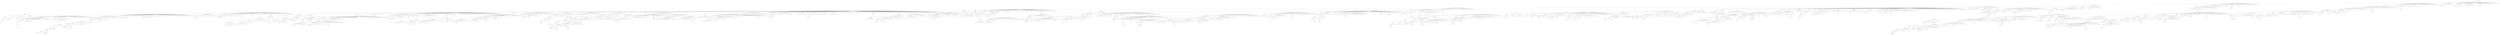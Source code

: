 strict graph "" {
	graph ["edge"="{}",
		file="/Users/felicedeluca/Developer/UofA/mlgd/pipeline/impred/tmp_workspace/topics/labels/input/Topics_Layer_7.dot",
		"graph"="{'edge': '{}', 'file': '/Users/felicedeluca/Developer/UofA/mlgd/pipeline/impred/tmp_workspace/topics/labels/input/Topics_Layer_7.dot', '\
graph': '{\'edge\': \'{}\', \'file\': \'/Users/felicedeluca/Developer/UofA/mlgd/pipeline/impred/tmp_workspace/topics/labels/input/\
Topics_Layer_7.dot\', \'graph\': \"{\'file\': \'/Users/felicedeluca/Developer/UofA/mlgd/pipeline/impred/tmp_workspace/topics/labels/\
input/Topics_Layer_7.dot\'}\", \'node\': \"{\'label\': \'\', \'level\': \'\'}\"}', 'node': \"{'height': '', 'label': '', 'level': '', '\
width': ''}\"}",
		"node"="{'fontsize': '', 'height': '', 'label': '', 'level': '', 'width': ''}"
	];
	5231	 [fontsize=5,
		height=0.27,
		label="influenza virus",
		level=7,
		width=0.27];
	254	 [fontsize=8,
		height=0.26,
		label=virology,
		level=1,
		width=0.26];
	5231 -- 254;
	205	 [fontsize=8,
		height=0.41,
		label=immunology,
		level=1,
		width=0.41];
	254 -- 205;
	5233	 [fontsize=5,
		height=0.14,
		label=antiviral,
		level=7,
		width=0.14];
	254 -- 5233;
	5236	 [fontsize=6,
		height=0.28,
		label=influenza,
		level=3,
		width=0.28];
	254 -- 5236;
	5232	 [fontsize=5,
		height=0.54,
		label="emerging infectious diseases",
		level=5,
		width=0.54];
	254 -- 5232;
	241	 [fontsize=8,
		height=0.43,
		label=microbiology,
		level=1,
		width=0.43];
	205 -- 241;
	192	 [fontsize=8,
		height=0.23,
		label=cancer,
		level=1,
		width=0.23];
	205 -- 192;
	245	 [fontsize=6,
		height=0.45,
		label=transplantation,
		level=3,
		width=0.45];
	205 -- 245;
	242	 [fontsize=8,
		height=0.64,
		label="infectious diseases",
		level=1,
		width=0.64];
	205 -- 242;
	243	 [fontsize=8,
		height=0.31,
		label=oncology,
		level=1,
		width=0.31];
	205 -- 243;
	255	 [fontsize=6,
		height=0.68,
		label="cancer immunotherapy",
		level=4,
		width=0.68];
	205 -- 255;
	260	 [fontsize=6,
		height=0.37,
		label=parasitology,
		level=2,
		width=0.37];
	205 -- 260;
	244	 [fontsize=6,
		height=0.21,
		label=allergy,
		level=3,
		width=0.21];
	205 -- 244;
	265	 [fontsize=5,
		height=0.22,
		label=vaccinology,
		level=5,
		width=0.22];
	205 -- 265;
	262	 [fontsize=6,
		height=0.46,
		label=immunotherapy,
		level=3,
		width=0.46];
	205 -- 262;
	247	 [fontsize=8,
		height=0.43,
		label=inflammation,
		level=1,
		width=0.43];
	205 -- 247;
	256	 [fontsize=5,
		height=0.18,
		label=cytokines,
		level=5,
		width=0.18];
	205 -- 256;
	257	 [fontsize=6,
		height=0.3,
		label=pathology,
		level=2,
		width=0.3];
	205 -- 257;
	266	 [fontsize=6,
		height=0.63,
		label="mucosal immunology",
		level=4,
		width=0.63];
	205 -- 266;
	258	 [fontsize=5,
		height=0.4,
		label="vaccine development",
		level=7,
		width=0.4];
	205 -- 258;
	267	 [fontsize=5,
		height=0.27,
		label="flow cytometry",
		level=7,
		width=0.27];
	205 -- 267;
	246	 [fontsize=5,
		height=0.14,
		label="nk cells",
		level=6,
		width=0.14];
	205 -- 246;
	259	 [fontsize=5,
		height=0.25,
		label="tumor biology",
		level=7,
		width=0.25];
	205 -- 259;
	274	 [fontsize=5,
		height=0.34,
		label="molecular virology",
		level=6,
		width=0.34];
	205 -- 274;
	253	 [fontsize=6,
		height=0.51,
		label=gastroenterology,
		level=3,
		width=0.51];
	205 -- 253;
	269	 [fontsize=6,
		height=0.41,
		label=rheumatology,
		level=3,
		width=0.41];
	205 -- 269;
	261	 [fontsize=5,
		height=0.25,
		label="dendritic cells",
		level=7,
		width=0.25];
	205 -- 261;
	270	 [fontsize=6,
		height=0.4,
		label=autoimmunity,
		level=3,
		width=0.4];
	205 -- 270;
	250	 [fontsize=6,
		height=0.37,
		label=dermatology,
		level=3,
		width=0.37];
	205 -- 250;
	275	 [fontsize=5,
		height=0.42,
		label="autoimmune diseases",
		level=5,
		width=0.42];
	205 -- 275;
	248	 [fontsize=5,
		height=0.34,
		label="t cell development",
		level=7,
		width=0.34];
	205 -- 248;
	272	 [fontsize=6,
		height=0.26,
		label=infection,
		level=4,
		width=0.26];
	205 -- 272;
	249	 [fontsize=5,
		height=0.11,
		label="t cells",
		level=5,
		width=0.11];
	205 -- 249;
	271	 [fontsize=6,
		height=0.27,
		label=vaccines,
		level=2,
		width=0.27];
	205 -- 271;
	251	 [fontsize=5,
		height=0.3,
		label="mass cytometry",
		level=7,
		width=0.3];
	205 -- 251;
	279	 [fontsize=5,
		height=0.21,
		label=neutrophils,
		level=5,
		width=0.21];
	205 -- 279;
	252	 [fontsize=5,
		height=0.18,
		label=tolerance,
		level=7,
		width=0.18];
	205 -- 252;
	263	 [fontsize=5,
		height=0.19,
		label=antibodies,
		level=5,
		width=0.19];
	205 -- 263;
	264	 [fontsize=5,
		height=0.31,
		label=immunogenetics,
		level=7,
		width=0.31];
	205 -- 264;
	282	 [fontsize=8,
		height=0.59,
		label="molecular biology",
		level=1,
		width=0.59];
	241 -- 282;
	283	 [fontsize=8,
		height=0.59,
		label="microbial ecology",
		level=1,
		width=0.59];
	241 -- 283;
	284	 [fontsize=5,
		height=0.15,
		label=bacteria,
		level=5,
		width=0.15];
	241 -- 284;
	285	 [fontsize=5,
		height=0.18,
		label=enzymes,
		level=5,
		width=0.18];
	241 -- 285;
	295	 [fontsize=5,
		height=0.43,
		label="microbial pathogenesis",
		level=5,
		width=0.43];
	241 -- 295;
	296	 [fontsize=6,
		height=0.24,
		label=biofilms,
		level=3,
		width=0.24];
	241 -- 296;
	299	 [fontsize=5,
		height=0.37,
		label="bacterial physiology",
		level=7,
		width=0.37];
	241 -- 299;
	286	 [fontsize=6,
		height=0.3,
		label=probiotics,
		level=4,
		width=0.3];
	241 -- 286;
	297	 [fontsize=6,
		height=0.34,
		label="food safety",
		level=2,
		width=0.34];
	241 -- 297;
	300	 [fontsize=5,
		height=0.52,
		label="mycobacterium tuberculosis",
		level=5,
		width=0.52];
	241 -- 300;
	301	 [fontsize=6,
		height=0.8,
		label="host-pathogen interactions",
		level=3,
		width=0.8];
	241 -- 301;
	287	 [fontsize=6,
		height=0.29,
		label=mycology,
		level=2,
		width=0.29];
	241 -- 287;
	302	 [fontsize=6,
		height=0.6,
		label="antibiotic resistance",
		level=3,
		width=0.6];
	241 -- 302;
	288	 [fontsize=5,
		height=0.26,
		label=pathogenesis,
		level=5,
		width=0.26];
	241 -- 288;
	289	 [fontsize=6,
		height=0.71,
		label="antimicrobial resistance",
		level=4,
		width=0.71];
	241 -- 289;
	304	 [fontsize=8,
		height=0.47,
		label=biotechnology,
		level=1,
		width=0.47];
	241 -- 304;
	298	 [fontsize=5,
		height=0.47,
		label="host-microbe interactions",
		level=5,
		width=0.47];
	241 -- 298;
	290	 [fontsize=5,
		height=0.21,
		label=salmonella,
		level=6,
		width=0.21];
	241 -- 290;
	303	 [fontsize=5,
		height=0.27,
		label=bacteriophage,
		level=5,
		width=0.27];
	241 -- 303;
	308	 [fontsize=6,
		height=0.37,
		label=bacteriology,
		level=3,
		width=0.37];
	241 -- 308;
	309	 [fontsize=5,
		height=0.38,
		label="microbial physiology",
		level=5,
		width=0.38];
	241 -- 309;
	291	 [fontsize=5,
		height=0.26,
		label=antimicrobials,
		level=7,
		width=0.26];
	241 -- 291;
	292	 [fontsize=5,
		height=0.42,
		label="bacterial pathogenesis",
		level=5,
		width=0.42];
	241 -- 292;
	310	 [fontsize=5,
		height=0.32,
		label="bacterial genetics",
		level=5,
		width=0.32];
	241 -- 310;
	311	 [fontsize=5,
		height=0.31,
		label="quorum sensing",
		level=5,
		width=0.31];
	241 -- 311;
	312	 [fontsize=5,
		height=0.34,
		label="microbial genetics",
		level=6,
		width=0.34];
	241 -- 312;
	293	 [fontsize=6,
		height=0.57,
		label="molecular genetics",
		level=2,
		width=0.57];
	241 -- 293;
	306	 [fontsize=5,
		height=0.2,
		label=microbiota,
		level=5,
		width=0.2];
	241 -- 306;
	294	 [fontsize=6,
		height=0.31,
		label=antibiotics,
		level=3,
		width=0.31];
	241 -- 294;
	168	 [fontsize=8,
		height=0.34,
		label="stem cells",
		level=1,
		width=0.34];
	192 -- 168;
	217	 [fontsize=5,
		height=0.08,
		label=liver,
		level=5,
		width=0.08];
	192 -- 217;
	206	 [fontsize=6,
		height=0.41,
		label="breast cancer",
		level=2,
		width=0.41];
	192 -- 206;
	207	 [fontsize=6,
		height=0.27,
		label=microrna,
		level=2,
		width=0.27];
	192 -- 207;
	208	 [fontsize=6,
		height=0.31,
		label="dna repair",
		level=2,
		width=0.31];
	192 -- 208;
	216	 [fontsize=6,
		height=0.42,
		label="palliative care",
		level=3,
		width=0.42];
	192 -- 216;
	218	 [fontsize=6,
		height=0.27,
		label=leukemia,
		level=4,
		width=0.27];
	192 -- 218;
	236	 [fontsize=6,
		height=0.34,
		label=biomarkers,
		level=2,
		width=0.34];
	192 -- 236;
	231	 [fontsize=5,
		height=0.28,
		label="animal models",
		level=5,
		width=0.28];
	192 -- 231;
	212	 [fontsize=6,
		height=0.32,
		label=autophagy,
		level=2,
		width=0.32];
	192 -- 212;
	209	 [fontsize=5,
		height=0.21,
		label=melanoma,
		level=5,
		width=0.21];
	192 -- 209;
	210	 [fontsize=5,
		height=0.14,
		label=viruses,
		level=5,
		width=0.14];
	192 -- 210;
	232	 [fontsize=6,
		height=0.49,
		label="vascular biology",
		level=2,
		width=0.49];
	192 -- 232;
	211	 [fontsize=6,
		height=0.31,
		label=exosomes,
		level=3,
		width=0.31];
	192 -- 211;
	233	 [fontsize=6,
		height=0.33,
		label=metastasis,
		level=3,
		width=0.33];
	192 -- 233;
	229	 [fontsize=6,
		height=0.24,
		label=hypoxia,
		level=4,
		width=0.24];
	192 -- 229;
	224	 [fontsize=5,
		height=0.12,
		label=breast,
		level=7,
		width=0.12];
	192 -- 224;
	225	 [fontsize=6,
		height=0.17,
		label=mirna,
		level=3,
		width=0.17];
	192 -- 225;
	213	 [fontsize=6,
		height=0.41,
		label="cell migration",
		level=3,
		width=0.41];
	192 -- 213;
	226	 [fontsize=5,
		height=0.3,
		label="genome stability",
		level=5,
		width=0.3];
	192 -- 226;
	227	 [fontsize=6,
		height=0.54,
		label="drug development",
		level=3,
		width=0.54];
	192 -- 227;
	237	 [fontsize=6,
		height=0.29,
		label=apoptosis,
		level=3,
		width=0.29];
	192 -- 237;
	214	 [fontsize=5,
		height=0.17,
		label=mutation,
		level=6,
		width=0.17];
	192 -- 214;
	215	 [fontsize=5,
		height=0.08,
		label=lung,
		level=6,
		width=0.08];
	192 -- 215;
	228	 [fontsize=5,
		height=0.31,
		label="targeted therapy",
		level=7,
		width=0.31];
	192 -- 228;
	219	 [fontsize=5,
		height=0.14,
		label=therapy,
		level=5,
		width=0.14];
	192 -- 219;
	220	 [fontsize=6,
		height=0.47,
		label="drug resistance",
		level=4,
		width=0.47];
	192 -- 220;
	221	 [fontsize=5,
		height=0.24,
		label=glioblastoma,
		level=7,
		width=0.24];
	192 -- 221;
	235	 [fontsize=6,
		height=0.4,
		label=angiogenesis,
		level=3,
		width=0.4];
	192 -- 235;
	222	 [fontsize=5,
		height=0.33,
		label="nuclear receptors",
		level=5,
		width=0.33];
	192 -- 222;
	230	 [fontsize=5,
		height=0.19,
		label=screening,
		level=7,
		width=0.19];
	192 -- 230;
	240	 [fontsize=6,
		height=0.4,
		label="cell signaling",
		level=2,
		width=0.4];
	192 -- 240;
	223	 [fontsize=5,
		height=0.28,
		label="hippo pathway",
		level=7,
		width=0.28];
	192 -- 223;
	3581	 [fontsize=6,
		height=0.34,
		label=nephrology,
		level=3,
		width=0.34];
	245 -- 3581;
	2077	 [fontsize=6,
		height=0.37,
		label=tuberculosis,
		level=3,
		width=0.37];
	242 -- 2077;
	2078	 [fontsize=5,
		height=0.31,
		label="tropical medicine",
		level=5,
		width=0.31];
	242 -- 2078;
	2079	 [fontsize=6,
		height=0.3,
		label=pediatrics,
		level=2,
		width=0.3];
	242 -- 2079;
	2081	 [fontsize=5,
		height=0.47,
		label="antimicrobial stewardship",
		level=7,
		width=0.47];
	242 -- 2081;
	2082	 [fontsize=5,
		height=0.4,
		label="molecular diagnostics",
		level=7,
		width=0.4];
	242 -- 2082;
	2083	 [fontsize=5,
		height=0.29,
		label="infection control",
		level=5,
		width=0.29];
	242 -- 2083;
	2084	 [fontsize=5,
		height=0.37,
		label="clinical microbiology",
		level=6,
		width=0.37];
	242 -- 2084;
	2080	 [fontsize=6,
		height=0.71,
		label="molecular epidemiology",
		level=3,
		width=0.71];
	242 -- 2080;
	2446	 [fontsize=5,
		height=0.53,
		label="bone marrow transplantation",
		level=6,
		width=0.53];
	243 -- 2446;
	2447	 [fontsize=6,
		height=0.23,
		label=urology,
		level=3,
		width=0.23];
	243 -- 2447;
	2448	 [fontsize=6,
		height=0.35,
		label=hematology,
		level=2,
		width=0.35];
	243 -- 2448;
	2449	 [fontsize=5,
		height=0.39,
		label="pediatric hematology",
		level=7,
		width=0.39];
	243 -- 2449;
	5484	 [fontsize=6,
		height=0.23,
		label=malaria,
		level=2,
		width=0.23];
	260 -- 5484;
	2986	 [fontsize=6,
		height=0.22,
		label=asthma,
		level=3,
		width=0.22];
	244 -- 2986;
	5622	 [fontsize=5,
		height=0.31,
		label="cancer vaccines",
		level=7,
		width=0.31];
	262 -- 5622;
	5623	 [fontsize=5,
		height=0.37,
		label="cancer immunology",
		level=5,
		width=0.37];
	262 -- 5623;
	4248	 [fontsize=6,
		height=0.47,
		label="oxidative stress",
		level=2,
		width=0.47];
	247 -- 4248;
	4249	 [fontsize=6,
		height=0.33,
		label=thrombosis,
		level=3,
		width=0.33];
	247 -- 4249;
	4254	 [fontsize=5,
		height=0.13,
		label=fibrosis,
		level=6,
		width=0.13];
	247 -- 4254;
	4251	 [fontsize=5,
		height=0.13,
		label=arthritis,
		level=7,
		width=0.13];
	247 -- 4251;
	4250	 [fontsize=6,
		height=0.48,
		label="innate immunity",
		level=2,
		width=0.48];
	247 -- 4250;
	4252	 [fontsize=6,
		height=0.41,
		label=macrophages,
		level=3,
		width=0.41];
	247 -- 4252;
	4253	 [fontsize=5,
		height=0.12,
		label=sepsis,
		level=5,
		width=0.12];
	247 -- 4253;
	5071	 [fontsize=6,
		height=0.33,
		label=hepatology,
		level=3,
		width=0.33];
	253 -- 5071;
	5072	 [fontsize=6,
		height=0.83,
		label="inflammatory bowel disease",
		level=4,
		width=0.83];
	253 -- 5072;
	4954	 [fontsize=5,
		height=0.17,
		label=psoriasis,
		level=7,
		width=0.17];
	250 -- 4954;
	5852	 [fontsize=6,
		height=0.27,
		label=immunity,
		level=4,
		width=0.27];
	272 -- 5852;
	313	 [fontsize=8,
		height=0.29,
		label=genetics,
		level=1,
		width=0.29];
	282 -- 313;
	315	 [fontsize=8,
		height=0.43,
		label=biochemistry,
		level=1,
		width=0.43];
	282 -- 315;
	314	 [fontsize=6,
		height=0.49,
		label="plant physiology",
		level=2,
		width=0.49];
	282 -- 314;
	316	 [fontsize=6,
		height=0.59,
		label="plant biotechnology",
		level=3,
		width=0.59];
	282 -- 316;
	317	 [fontsize=8,
		height=0.49,
		label="cancer biology",
		level=1,
		width=0.49];
	282 -- 317;
	320	 [fontsize=5,
		height=0.13,
		label=cellular,
		level=5,
		width=0.13];
	282 -- 320;
	318	 [fontsize=6,
		height=0.11,
		label=cell,
		level=2,
		width=0.11];
	282 -- 318;
	321	 [fontsize=6,
		height=0.49,
		label="cancer research",
		level=2,
		width=0.49];
	282 -- 321;
	322	 [fontsize=5,
		height=0.07,
		label=rnai,
		level=5,
		width=0.07];
	282 -- 322;
	319	 [fontsize=6,
		height=0.4,
		label="plant science",
		level=2,
		width=0.4];
	282 -- 319;
	325	 [fontsize=5,
		height=0.37,
		label="genetic engineering",
		level=5,
		width=0.37];
	282 -- 325;
	1087	 [fontsize=6,
		height=0.82,
		label="environmental microbiology",
		level=2,
		width=0.82];
	283 -- 1087;
	1085	 [fontsize=8,
		height=0.55,
		label=biogeochemistry,
		level=1,
		width=0.55];
	283 -- 1085;
	1086	 [fontsize=5,
		height=0.33,
		label="microbial diversity",
		level=5,
		width=0.33];
	283 -- 1086;
	1093	 [fontsize=5,
		height=0.45,
		label="microbial oceanography",
		level=7,
		width=0.45];
	283 -- 1093;
	1088	 [fontsize=5,
		height=0.16,
		label=archaea,
		level=5,
		width=0.16];
	283 -- 1088;
	1090	 [fontsize=5,
		height=0.31,
		label="soil microbiology",
		level=5,
		width=0.31];
	283 -- 1090;
	1089	 [fontsize=6,
		height=0.73,
		label="biological oceanography",
		level=4,
		width=0.73];
	283 -- 1089;
	1094	 [fontsize=6,
		height=0.57,
		label="microbial evolution",
		level=4,
		width=0.57];
	283 -- 1094;
	1095	 [fontsize=5,
		height=0.28,
		label=biodegradation,
		level=5,
		width=0.28];
	283 -- 1095;
	1091	 [fontsize=6,
		height=0.48,
		label="nitrogen cycling",
		level=3,
		width=0.48];
	283 -- 1091;
	1098	 [fontsize=5,
		height=0.38,
		label="marine microbiology",
		level=6,
		width=0.38];
	283 -- 1098;
	1092	 [fontsize=5,
		height=0.39,
		label="microbial interactions",
		level=5,
		width=0.39];
	283 -- 1092;
	1097	 [fontsize=5,
		height=0.21,
		label="soil biology",
		level=6,
		width=0.21];
	283 -- 1097;
	1100	 [fontsize=5,
		height=0.26,
		label="gut microbiota",
		level=6,
		width=0.26];
	283 -- 1100;
	3216	 [fontsize=5,
		height=0.18,
		label=prebiotics,
		level=6,
		width=0.18];
	286 -- 3216;
	5410	 [fontsize=6,
		height=0.53,
		label="food microbiology",
		level=4,
		width=0.53];
	297 -- 5410;
	5409	 [fontsize=5,
		height=0.3,
		label="food processing",
		level=5,
		width=0.3];
	297 -- 5409;
	4137	 [fontsize=6,
		height=0.46,
		label="plant pathology",
		level=2,
		width=0.46];
	287 -- 4137;
	4138	 [fontsize=5,
		height=0.3,
		label="forest pathology",
		level=6,
		width=0.3];
	287 -- 4138;
	5848	 [fontsize=5,
		height=0.38,
		label="applied microbiology",
		level=6,
		width=0.38];
	304 -- 5848;
	5850	 [fontsize=5,
		height=0.45,
		label="biochemical engineering",
		level=5,
		width=0.45];
	304 -- 5850;
	146	 [fontsize=8,
		height=0.61,
		label="tissue engineering",
		level=1,
		width=0.61];
	168 -- 146;
	199	 [fontsize=5,
		height=0.33,
		label="disease modeling",
		level=6,
		width=0.33];
	168 -- 199;
	193	 [fontsize=5,
		height=0.3,
		label=cardiomyocytes,
		level=6,
		width=0.3];
	168 -- 193;
	194	 [fontsize=6,
		height=0.38,
		label=regeneration,
		level=3,
		width=0.38];
	168 -- 194;
	196	 [fontsize=5,
		height=0.29,
		label="genome editing",
		level=7,
		width=0.29];
	168 -- 196;
	197	 [fontsize=5,
		height=0.29,
		label=reprogramming,
		level=6,
		width=0.29];
	168 -- 197;
	202	 [fontsize=5,
		height=0.36,
		label="tissue regeneration",
		level=6,
		width=0.36];
	168 -- 202;
	195	 [fontsize=5,
		height=0.1,
		label=heart,
		level=5,
		width=0.1];
	168 -- 195;
	204	 [fontsize=6,
		height=0.44,
		label=hematopoiesis,
		level=4,
		width=0.44];
	168 -- 204;
	4838	 [fontsize=5,
		height=0.18,
		label=pancreas,
		level=6,
		width=0.18];
	217 -- 4838;
	1262	 [fontsize=5,
		height=0.39,
		label="endocrine resistance",
		level=6,
		width=0.39];
	206 -- 1262;
	1263	 [fontsize=6,
		height=0.47,
		label="prostate cancer",
		level=3,
		width=0.47];
	206 -- 1263;
	3214	 [fontsize=5,
		height=0.15,
		label=meiosis,
		level=5,
		width=0.15];
	208 -- 3214;
	3210	 [fontsize=5,
		height=0.43,
		label="dna damage response",
		level=6,
		width=0.43];
	208 -- 3210;
	3211	 [fontsize=6,
		height=0.45,
		label="dna replication",
		level=3,
		width=0.45];
	208 -- 3211;
	3212	 [fontsize=5,
		height=0.27,
		label=recombination,
		level=7,
		width=0.27];
	208 -- 3212;
	4713	 [fontsize=5,
		height=0.42,
		label="psychosocial oncology",
		level=7,
		width=0.42];
	216 -- 4713;
	4712	 [fontsize=5,
		height=0.15,
		label=hospice,
		level=7,
		width=0.15];
	216 -- 4712;
	4852	 [fontsize=5,
		height=0.2,
		label=lymphoma,
		level=5,
		width=0.2];
	218 -- 4852;
	4312	 [fontsize=5,
		height=0.21,
		label=lysosomes,
		level=7,
		width=0.21];
	212 -- 4312;
	4311	 [fontsize=6,
		height=0.3,
		label="cell death",
		level=3,
		width=0.3];
	212 -- 4311;
	3795	 [fontsize=5,
		height=0.24,
		label=dermoscopy,
		level=6,
		width=0.24];
	209 -- 3795;
	3796	 [fontsize=5,
		height=0.22,
		label="skin cancer",
		level=5,
		width=0.22];
	209 -- 3796;
	5763	 [fontsize=6,
		height=0.46,
		label=atherosclerosis,
		level=3,
		width=0.46];
	232 -- 5763;
	4179	 [fontsize=5,
		height=0.25,
		label=microvesicles,
		level=6,
		width=0.25];
	211 -- 4179;
	5773	 [fontsize=5,
		height=0.16,
		label=invasion,
		level=5,
		width=0.16];
	233 -- 5773;
	5589	 [fontsize=5,
		height=0.45,
		label="pulmonary hypertension",
		level=7,
		width=0.45];
	229 -- 5589;
	4549	 [fontsize=6,
		height=0.4,
		label="cell adhesion",
		level=4,
		width=0.4];
	213 -- 4549;
	3582	 [fontsize=5,
		height=0.14,
		label=dialysis,
		level=6,
		width=0.14];
	3581 -- 3582;
	3583	 [fontsize=5,
		height=0.41,
		label="kidney transplantation",
		level=6,
		width=0.41];
	3581 -- 3583;
	3473	 [fontsize=5,
		height=0.25,
		label=pulmonology,
		level=6,
		width=0.25];
	2079 -- 3473;
	4354	 [fontsize=6,
		height=0.53,
		label="urologic oncology",
		level=4,
		width=0.53];
	2447 -- 4354;
	4353	 [fontsize=5,
		height=0.31,
		label="pediatric urology",
		level=5,
		width=0.31];
	2447 -- 4353;
	5517	 [fontsize=5,
		height=0.39,
		label="transfusion medicine",
		level=7,
		width=0.39];
	2448 -- 5517;
	5717	 [fontsize=5,
		height=0.22,
		label=mosquitoes,
		level=5,
		width=0.22];
	5484 -- 5717;
	5718	 [fontsize=5,
		height=0.15,
		label=dengue,
		level=5,
		width=0.15];
	5484 -- 5718;
	2987	 [fontsize=5,
		height=0.1,
		label=copd,
		level=6,
		width=0.1];
	2986 -- 2987;
	4255	 [fontsize=5,
		height=0.23,
		label=antioxidants,
		level=5,
		width=0.23];
	4248 -- 4255;
	4333	 [fontsize=5,
		height=0.22,
		label=coagulation,
		level=5,
		width=0.22];
	4249 -- 4333;
	4331	 [fontsize=5,
		height=0.16,
		label=platelets,
		level=5,
		width=0.16];
	4249 -- 4331;
	4332	 [fontsize=5,
		height=0.22,
		label=hemostasis,
		level=5,
		width=0.22];
	4249 -- 4332;
	5477	 [fontsize=5,
		height=0.36,
		label="liver transplantation",
		level=7,
		width=0.36];
	5071 -- 5477;
	5794	 [fontsize=5,
		height=0.3,
		label="crohn s disease",
		level=6,
		width=0.3];
	5072 -- 5794;
	326	 [fontsize=8,
		height=0.33,
		label=genomics,
		level=1,
		width=0.33];
	313 -- 326;
	327	 [fontsize=8,
		height=0.45,
		label=neuroscience,
		level=1,
		width=0.45];
	313 -- 327;
	328	 [fontsize=6,
		height=0.39,
		label="plant biology",
		level=2,
		width=0.39];
	313 -- 328;
	336	 [fontsize=6,
		height=0.43,
		label="plant breeding",
		level=3,
		width=0.43];
	313 -- 336;
	329	 [fontsize=8,
		height=0.39,
		label=epigenetics,
		level=1,
		width=0.39];
	313 -- 329;
	330	 [fontsize=8,
		height=0.75,
		label="developmental biology",
		level=1,
		width=0.75];
	313 -- 330;
	337	 [fontsize=5,
		height=0.26,
		label="complex traits",
		level=5,
		width=0.26];
	313 -- 337;
	338	 [fontsize=5,
		height=0.33,
		label="sex determination",
		level=5,
		width=0.33];
	313 -- 338;
	331	 [fontsize=5,
		height=0.12,
		label=wheat,
		level=5,
		width=0.12];
	313 -- 331;
	334	 [fontsize=6,
		height=0.48,
		label="animal breeding",
		level=3,
		width=0.48];
	313 -- 334;
	339	 [fontsize=6,
		height=0.32,
		label=drosophila,
		level=3,
		width=0.32];
	313 -- 339;
	332	 [fontsize=6,
		height=0.31,
		label="c. elegans",
		level=3,
		width=0.31];
	313 -- 332;
	333	 [fontsize=6,
		height=0.17,
		label=yeast,
		level=3,
		width=0.17];
	313 -- 333;
	342	 [fontsize=6,
		height=0.7,
		label="plant molecular biology",
		level=3,
		width=0.7];
	313 -- 342;
	335	 [fontsize=5,
		height=0.17,
		label=breeding,
		level=5,
		width=0.17];
	313 -- 335;
	344	 [fontsize=5,
		height=0.35,
		label="plant development",
		level=6,
		width=0.35];
	313 -- 344;
	3012	 [fontsize=8,
		height=0.36,
		label=biophysics,
		level=1,
		width=0.36];
	315 -- 3012;
	3013	 [fontsize=8,
		height=0.37,
		label="cell biology",
		level=1,
		width=0.37];
	315 -- 3013;
	3011	 [fontsize=8,
		height=0.57,
		label="structural biology",
		level=1,
		width=0.57];
	315 -- 3011;
	3016	 [fontsize=5,
		height=0.28,
		label="protein science",
		level=5,
		width=0.28];
	315 -- 3016;
	3017	 [fontsize=5,
		height=0.25,
		label="redox biology",
		level=7,
		width=0.25];
	315 -- 3017;
	3018	 [fontsize=6,
		height=0.52,
		label="protein chemistry",
		level=3,
		width=0.52];
	315 -- 3018;
	3014	 [fontsize=6,
		height=0.26,
		label=ubiquitin,
		level=4,
		width=0.26];
	315 -- 3014;
	3015	 [fontsize=6,
		height=0.38,
		label=glycobiology,
		level=3,
		width=0.38];
	315 -- 3015;
	3019	 [fontsize=6,
		height=0.36,
		label=enzymology,
		level=2,
		width=0.36];
	315 -- 3019;
	1844	 [fontsize=5,
		height=0.21,
		label=horticulture,
		level=5,
		width=0.21];
	314 -- 1844;
	1845	 [fontsize=6,
		height=0.45,
		label=photosynthesis,
		level=2,
		width=0.45];
	314 -- 1845;
	1846	 [fontsize=6,
		height=0.42,
		label="plant nutrition",
		level=4,
		width=0.42];
	314 -- 1846;
	1847	 [fontsize=5,
		height=0.17,
		label=viticulture,
		level=6,
		width=0.17];
	314 -- 1847;
	1848	 [fontsize=5,
		height=0.24,
		label="abiotic stress",
		level=5,
		width=0.24];
	314 -- 1848;
	3326	 [fontsize=5,
		height=0.37,
		label="cancer therapeutics",
		level=6,
		width=0.37];
	317 -- 3326;
	3327	 [fontsize=6,
		height=0.57,
		label="signal transduction",
		level=2,
		width=0.57];
	317 -- 3327;
	3332	 [fontsize=6,
		height=0.55,
		label="tumor immunology",
		level=4,
		width=0.55];
	317 -- 3332;
	3331	 [fontsize=5,
		height=0.23,
		label=therapeutics,
		level=5,
		width=0.23];
	317 -- 3331;
	3328	 [fontsize=5,
		height=0.46,
		label="tumor microenvironment",
		level=7,
		width=0.46];
	317 -- 3328;
	3329	 [fontsize=5,
		height=0.36,
		label="cancer metabolism",
		level=5,
		width=0.36];
	317 -- 3329;
	3333	 [fontsize=6,
		height=0.53,
		label="cancer stem cells",
		level=3,
		width=0.53];
	317 -- 3333;
	3330	 [fontsize=5,
		height=0.28,
		label="mouse models",
		level=7,
		width=0.28];
	317 -- 3330;
	5747	 [fontsize=5,
		height=0.45,
		label="molecular neuroscience",
		level=7,
		width=0.45];
	320 -- 5747;
	3720	 [fontsize=5,
		height=0.33,
		label="tissue mechanics",
		level=7,
		width=0.33];
	318 -- 3720;
	3742	 [fontsize=6,
		height=0.45,
		label=bioremediation,
		level=3,
		width=0.45];
	1087 -- 3742;
	1101	 [fontsize=6,
		height=0.21,
		label=carbon,
		level=2,
		width=0.21];
	1085 -- 1101;
	1106	 [fontsize=8,
		height=0.49,
		label=oceanography,
		level=1,
		width=0.49];
	1085 -- 1106;
	1102	 [fontsize=6,
		height=0.36,
		label="soil science",
		level=2,
		width=0.36];
	1085 -- 1102;
	1112	 [fontsize=5,
		height=0.28,
		label="nutrient cycling",
		level=5,
		width=0.28];
	1085 -- 1112;
	1107	 [fontsize=6,
		height=0.27,
		label=wetlands,
		level=3,
		width=0.27];
	1085 -- 1107;
	1114	 [fontsize=6,
		height=0.49,
		label=geomicrobiology,
		level=3,
		width=0.49];
	1085 -- 1114;
	1105	 [fontsize=5,
		height=0.36,
		label="ecosystem science",
		level=7,
		width=0.36];
	1085 -- 1105;
	1115	 [fontsize=5,
		height=0.16,
		label=mercury,
		level=5,
		width=0.16];
	1085 -- 1115;
	1108	 [fontsize=5,
		height=0.15,
		label=nitrogen,
		level=5,
		width=0.15];
	1085 -- 1108;
	1103	 [fontsize=5,
		height=0.29,
		label="stream ecology",
		level=5,
		width=0.29];
	1085 -- 1103;
	1104	 [fontsize=6,
		height=0.64,
		label="organic geochemistry",
		level=3,
		width=0.64];
	1085 -- 1104;
	1109	 [fontsize=6,
		height=0.57,
		label="ecosystem ecology",
		level=2,
		width=0.57];
	1085 -- 1109;
	1110	 [fontsize=6,
		height=0.61,
		label="ecosystem modeling",
		level=4,
		width=0.61];
	1085 -- 1110;
	1116	 [fontsize=6,
		height=0.46,
		label="stable isotopes",
		level=3,
		width=0.46];
	1085 -- 1116;
	1118	 [fontsize=6,
		height=0.36,
		label="soil ecology",
		level=3,
		width=0.36];
	1085 -- 1118;
	4870	 [fontsize=5,
		height=0.39,
		label="zooplankton ecology",
		level=7,
		width=0.39];
	1089 -- 4870;
	4139	 [fontsize=5,
		height=0.26,
		label="fungal biology",
		level=6,
		width=0.26];
	4137 -- 4139;
	4141	 [fontsize=6,
		height=0.78,
		label="plant-microbe interactions",
		level=4,
		width=0.78];
	4137 -- 4141;
	4140	 [fontsize=5,
		height=0.28,
		label="fungal genetics",
		level=7,
		width=0.28];
	4137 -- 4140;
	133	 [fontsize=8,
		height=0.41,
		label=biomaterials,
		level=1,
		width=0.41];
	146 -- 133;
	186	 [fontsize=5,
		height=0.24,
		label=regenerative,
		level=6,
		width=0.24];
	146 -- 186;
	175	 [fontsize=5,
		height=0.2,
		label="cell culture",
		level=7,
		width=0.2];
	146 -- 175;
	176	 [fontsize=6,
		height=0.44,
		label="wound healing",
		level=3,
		width=0.44];
	146 -- 176;
	172	 [fontsize=5,
		height=0.27,
		label="plastic surgery",
		level=5,
		width=0.27];
	146 -- 172;
	187	 [fontsize=5,
		height=0.19,
		label=bioprinting,
		level=6,
		width=0.19];
	146 -- 187;
	177	 [fontsize=6,
		height=0.46,
		label=electrospinning,
		level=3,
		width=0.46];
	146 -- 177;
	182	 [fontsize=5,
		height=0.16,
		label=vascular,
		level=5,
		width=0.16];
	146 -- 182;
	188	 [fontsize=6,
		height=0.64,
		label=mechanotransduction,
		level=3,
		width=0.64];
	146 -- 188;
	174	 [fontsize=6,
		height=0.32,
		label="3d printing",
		level=2,
		width=0.32];
	146 -- 174;
	183	 [fontsize=5,
		height=0.21,
		label=bioreactors,
		level=5,
		width=0.21];
	146 -- 183;
	169	 [fontsize=5,
		height=0.4,
		label="stem cell engineering",
		level=5,
		width=0.4];
	146 -- 169;
	189	 [fontsize=5,
		height=0.3,
		label="organ-on-a-chip",
		level=6,
		width=0.3];
	146 -- 189;
	190	 [fontsize=6,
		height=0.26,
		label=cartilage,
		level=3,
		width=0.26];
	146 -- 190;
	178	 [fontsize=5,
		height=0.46,
		label="mesenchymal stem cells",
		level=7,
		width=0.46];
	146 -- 178;
	179	 [fontsize=5,
		height=0.34,
		label="bone regeneration",
		level=5,
		width=0.34];
	146 -- 179;
	180	 [fontsize=6,
		height=0.35,
		label="cell therapy",
		level=4,
		width=0.35];
	146 -- 180;
	191	 [fontsize=5,
		height=0.32,
		label="stem cell therapy",
		level=5,
		width=0.32];
	146 -- 191;
	170	 [fontsize=5,
		height=0.25,
		label=biofabrication,
		level=5,
		width=0.25];
	146 -- 170;
	184	 [fontsize=5,
		height=0.25,
		label="3d bioprinting",
		level=5,
		width=0.25];
	146 -- 184;
	171	 [fontsize=5,
		height=0.31,
		label="articular cartilage",
		level=7,
		width=0.31];
	146 -- 171;
	173	 [fontsize=5,
		height=0.33,
		label="intervertebral disc",
		level=7,
		width=0.33];
	146 -- 173;
	185	 [fontsize=6,
		height=0.67,
		label="regenerative medicine",
		level=2,
		width=0.67];
	146 -- 185;
	181	 [fontsize=5,
		height=0.34,
		label="stem cell research",
		level=7,
		width=0.34];
	146 -- 181;
	4071	 [fontsize=5,
		height=0.23,
		label="tissue repair",
		level=6,
		width=0.23];
	194 -- 4071;
	4360	 [fontsize=5,
		height=0.26,
		label="kidney cancer",
		level=5,
		width=0.26];
	1263 -- 4360;
	4361	 [fontsize=5,
		height=0.28,
		label="bladder cancer",
		level=5,
		width=0.28];
	1263 -- 4361;
	3978	 [fontsize=6,
		height=0.18,
		label=repair,
		level=3,
		width=0.18];
	3211 -- 3978;
	4853	 [fontsize=5,
		height=0.18,
		label=myeloma,
		level=7,
		width=0.18];
	4852 -- 4853;
	4550	 [fontsize=5,
		height=0.16,
		label=integrins,
		level=5,
		width=0.16];
	4549 -- 4550;
	4355	 [fontsize=5,
		height=0.31,
		label="pediatric surgery",
		level=5,
		width=0.31];
	4353 -- 4355;
	4256	 [fontsize=5,
		height=0.23,
		label=polyphenols,
		level=7,
		width=0.23];
	4255 -- 4256;
	346	 [fontsize=8,
		height=0.47,
		label=bioinformatics,
		level=1,
		width=0.47];
	326 -- 346;
	345	 [fontsize=8,
		height=0.31,
		label=evolution,
		level=1,
		width=0.31];
	326 -- 345;
	362	 [fontsize=6,
		height=0.48,
		label="human genetics",
		level=2,
		width=0.48];
	326 -- 362;
	347	 [fontsize=6,
		height=0.67,
		label="personalized medicine",
		level=3,
		width=0.67];
	326 -- 347;
	348	 [fontsize=6,
		height=0.34,
		label="rna biology",
		level=3,
		width=0.34];
	326 -- 348;
	349	 [fontsize=6,
		height=0.47,
		label="gene regulation",
		level=2,
		width=0.47];
	326 -- 349;
	354	 [fontsize=6,
		height=0.38,
		label=cytogenetics,
		level=4,
		width=0.38];
	326 -- 354;
	363	 [fontsize=6,
		height=0.38,
		label=epigenomics,
		level=3,
		width=0.38];
	326 -- 363;
	364	 [fontsize=6,
		height=0.62,
		label="quantitative genetics",
		level=3,
		width=0.62];
	326 -- 364;
	355	 [fontsize=6,
		height=0.24,
		label=disease,
		level=3,
		width=0.24];
	326 -- 355;
	365	 [fontsize=6,
		height=0.46,
		label=transcriptomics,
		level=2,
		width=0.46];
	326 -- 365;
	350	 [fontsize=5,
		height=0.29,
		label="clinical genetics",
		level=6,
		width=0.29];
	326 -- 350;
	356	 [fontsize=5,
		height=0.52,
		label="high-throughput sequencing",
		level=5,
		width=0.52];
	326 -- 356;
	357	 [fontsize=5,
		height=0.3,
		label="dna sequencing",
		level=5,
		width=0.3];
	326 -- 357;
	366	 [fontsize=6,
		height=0.51,
		label="medical genetics",
		level=4,
		width=0.51];
	326 -- 366;
	367	 [fontsize=5,
		height=0.42,
		label="copy number variation",
		level=6,
		width=0.42];
	326 -- 367;
	351	 [fontsize=5,
		height=0.34,
		label="alternative splicing",
		level=5,
		width=0.34];
	326 -- 351;
	352	 [fontsize=6,
		height=0.64,
		label="evolutionary genetics",
		level=2,
		width=0.64];
	326 -- 352;
	353	 [fontsize=6,
		height=0.65,
		label="translational research",
		level=4,
		width=0.65];
	326 -- 353;
	368	 [fontsize=5,
		height=0.19,
		label=polyploidy,
		level=5,
		width=0.19];
	326 -- 368;
	359	 [fontsize=6,
		height=0.35,
		label=sequencing,
		level=4,
		width=0.35];
	326 -- 359;
	369	 [fontsize=5,
		height=0.26,
		label=domestication,
		level=5,
		width=0.26];
	326 -- 369;
	372	 [fontsize=6,
		height=0.68,
		label="transposable elements",
		level=3,
		width=0.68];
	326 -- 372;
	371	 [fontsize=5,
		height=0.29,
		label="animal genetics",
		level=6,
		width=0.29];
	326 -- 371;
	361	 [fontsize=6,
		height=0.5,
		label="gene expression",
		level=2,
		width=0.5];
	326 -- 361;
	467	 [fontsize=8,
		height=0.38,
		label=psychology,
		level=1,
		width=0.38];
	327 -- 467;
	468	 [fontsize=6,
		height=0.53,
		label=electrophysiology,
		level=2,
		width=0.53];
	327 -- 468;
	469	 [fontsize=6,
		height=0.44,
		label=ophthalmology,
		level=2,
		width=0.44];
	327 -- 469;
	470	 [fontsize=8,
		height=0.31,
		label=cognition,
		level=1,
		width=0.31];
	327 -- 470;
	505	 [fontsize=6,
		height=0.17,
		label=sleep,
		level=2,
		width=0.17];
	327 -- 505;
	504	 [fontsize=5,
		height=0.27,
		label=neuroplasticity,
		level=5,
		width=0.27];
	327 -- 504;
	471	 [fontsize=8,
		height=0.31,
		label=addiction,
		level=1,
		width=0.31];
	327 -- 471;
	473	 [fontsize=8,
		height=0.2,
		label=stress,
		level=1,
		width=0.2];
	327 -- 473;
	496	 [fontsize=6,
		height=0.23,
		label=hearing,
		level=3,
		width=0.23];
	327 -- 496;
	519	 [fontsize=6,
		height=0.27,
		label=plasticity,
		level=2,
		width=0.27];
	327 -- 519;
	472	 [fontsize=8,
		height=0.34,
		label=psychiatry,
		level=1,
		width=0.34];
	327 -- 472;
	474	 [fontsize=8,
		height=0.78,
		label="biomedical engineering",
		level=1,
		width=0.78];
	327 -- 474;
	475	 [fontsize=6,
		height=0.4,
		label="motor control",
		level=2,
		width=0.4];
	327 -- 475;
	506	 [fontsize=8,
		height=0.23,
		label=autism,
		level=1,
		width=0.23];
	327 -- 506;
	507	 [fontsize=6,
		height=0.6,
		label="alzheimer s disease",
		level=2,
		width=0.6];
	327 -- 507;
	508	 [fontsize=6,
		height=0.52,
		label="spinal cord injury",
		level=3,
		width=0.52];
	327 -- 508;
	476	 [fontsize=8,
		height=0.46,
		label=neuroimaging,
		level=1,
		width=0.46];
	327 -- 476;
	488	 [fontsize=8,
		height=0.13,
		label=fmri,
		level=1,
		width=0.13];
	327 -- 488;
	489	 [fontsize=8,
		height=0.34,
		label=neurology,
		level=1,
		width=0.34];
	327 -- 489;
	526	 [fontsize=5,
		height=0.52,
		label=neuropsychopharmacology,
		level=5,
		width=0.52];
	327 -- 526;
	500	 [fontsize=6,
		height=0.4,
		label=neurosurgery,
		level=2,
		width=0.4];
	327 -- 500;
	509	 [fontsize=5,
		height=0.25,
		label=neurotrauma,
		level=7,
		width=0.25];
	327 -- 509;
	493	 [fontsize=8,
		height=0.48,
		label=pharmacology,
		level=1,
		width=0.48];
	327 -- 493;
	477	 [fontsize=5,
		height=0.3,
		label=neurotoxicology,
		level=6,
		width=0.3];
	327 -- 477;
	482	 [fontsize=6,
		height=0.45,
		label=anesthesiology,
		level=3,
		width=0.45];
	327 -- 482;
	538	 [fontsize=6,
		height=0.54,
		label="synaptic plasticity",
		level=4,
		width=0.54];
	327 -- 538;
	478	 [fontsize=6,
		height=0.13,
		label=pain,
		level=2,
		width=0.13];
	327 -- 478;
	510	 [fontsize=5,
		height=0.12,
		label=cortex,
		level=7,
		width=0.12];
	327 -- 510;
	479	 [fontsize=6,
		height=0.63,
		label=psychopharmacology,
		level=3,
		width=0.63];
	327 -- 479;
	480	 [fontsize=6,
		height=0.38,
		label="ion channels",
		level=2,
		width=0.38];
	327 -- 480;
	481	 [fontsize=8,
		height=0.64,
		label=neurodegeneration,
		level=1,
		width=0.64];
	327 -- 481;
	527	 [fontsize=6,
		height=0.43,
		label="neural circuits",
		level=4,
		width=0.43];
	327 -- 527;
	483	 [fontsize=6,
		height=0.43,
		label=neurogenetics,
		level=3,
		width=0.43];
	327 -- 483;
	511	 [fontsize=5,
		height=0.36,
		label=neurodevelopment,
		level=5,
		width=0.36];
	327 -- 511;
	528	 [fontsize=5,
		height=0.4,
		label="synaptic transmission",
		level=7,
		width=0.4];
	327 -- 528;
	484	 [fontsize=5,
		height=0.31,
		label="circadian biology",
		level=6,
		width=0.31];
	327 -- 484;
	485	 [fontsize=8,
		height=0.2,
		label=vision,
		level=1,
		width=0.2];
	327 -- 485;
	539	 [fontsize=5,
		height=0.21,
		label=cerebellum,
		level=5,
		width=0.21];
	327 -- 539;
	540	 [fontsize=6,
		height=0.56,
		label=neuroinflammation,
		level=4,
		width=0.56];
	327 -- 540;
	499	 [fontsize=5,
		height=0.06,
		label=als,
		level=5,
		width=0.06];
	327 -- 499;
	486	 [fontsize=6,
		height=0.5,
		label="brain stimulation",
		level=3,
		width=0.5];
	327 -- 486;
	487	 [fontsize=5,
		height=0.26,
		label="visual science",
		level=5,
		width=0.26];
	327 -- 487;
	529	 [fontsize=6,
		height=0.4,
		label="gene therapy",
		level=2,
		width=0.4];
	327 -- 529;
	512	 [fontsize=6,
		height=0.26,
		label=anatomy,
		level=3,
		width=0.26];
	327 -- 512;
	490	 [fontsize=6,
		height=0.75,
		label="behavioral pharmacology",
		level=4,
		width=0.75];
	327 -- 490;
	491	 [fontsize=5,
		height=0.19,
		label=astrocytes,
		level=6,
		width=0.19];
	327 -- 491;
	513	 [fontsize=6,
		height=0.53,
		label=neuroengineering,
		level=3,
		width=0.53];
	327 -- 513;
	521	 [fontsize=6,
		height=0.25,
		label=epilepsy,
		level=2,
		width=0.25];
	327 -- 521;
	542	 [fontsize=6,
		height=0.59,
		label=neuroendocrinology,
		level=3,
		width=0.59];
	327 -- 542;
	492	 [fontsize=5,
		height=0.22,
		label="alzheimer s",
		level=6,
		width=0.22];
	327 -- 492;
	514	 [fontsize=6,
		height=0.42,
		label=bioelectronics,
		level=3,
		width=0.42];
	327 -- 514;
	544	 [fontsize=5,
		height=0.16,
		label=oxytocin,
		level=6,
		width=0.16];
	327 -- 544;
	515	 [fontsize=6,
		height=0.85,
		label="neurodegenerative diseases",
		level=2,
		width=0.85];
	327 -- 515;
	516	 [fontsize=5,
		height=0.1,
		label=gaba,
		level=7,
		width=0.1];
	327 -- 516;
	545	 [fontsize=6,
		height=0.41,
		label=connectomics,
		level=4,
		width=0.41];
	327 -- 545;
	532	 [fontsize=6,
		height=0.6,
		label="parkinson s disease",
		level=2,
		width=0.6];
	327 -- 532;
	548	 [fontsize=5,
		height=0.34,
		label="alzheimer disease",
		level=6,
		width=0.34];
	327 -- 548;
	517	 [fontsize=6,
		height=0.53,
		label=neuroimmunology,
		level=3,
		width=0.53];
	327 -- 517;
	494	 [fontsize=6,
		height=0.41,
		label=neurogenesis,
		level=4,
		width=0.41];
	327 -- 494;
	495	 [fontsize=6,
		height=0.49,
		label=neurophysiology,
		level=2,
		width=0.49];
	327 -- 495;
	518	 [fontsize=5,
		height=0.15,
		label=auditory,
		level=7,
		width=0.15];
	327 -- 518;
	533	 [fontsize=8,
		height=0.36,
		label=physiology,
		level=1,
		width=0.36];
	327 -- 533;
	497	 [fontsize=5,
		height=0.18,
		label=audiology,
		level=5,
		width=0.18];
	327 -- 497;
	520	 [fontsize=6,
		height=0.39,
		label=optogenetics,
		level=3,
		width=0.39];
	327 -- 520;
	534	 [fontsize=6,
		height=0.43,
		label=neuroethology,
		level=3,
		width=0.43];
	327 -- 534;
	549	 [fontsize=5,
		height=0.32,
		label=neurotechnology,
		level=6,
		width=0.32];
	327 -- 549;
	498	 [fontsize=6,
		height=0.3,
		label=dopamine,
		level=3,
		width=0.3];
	327 -- 498;
	535	 [fontsize=5,
		height=0.28,
		label=neuroanatomy,
		level=5,
		width=0.28];
	327 -- 535;
	536	 [fontsize=6,
		height=0.26,
		label=olfaction,
		level=4,
		width=0.26];
	327 -- 536;
	522	 [fontsize=6,
		height=0.59,
		label=neuropharmacology,
		level=4,
		width=0.59];
	327 -- 522;
	523	 [fontsize=5,
		height=0.38,
		label="psychiatric disorders",
		level=5,
		width=0.38];
	327 -- 523;
	501	 [fontsize=5,
		height=0.57,
		label="neurodevelopmental disorders",
		level=5,
		width=0.57];
	327 -- 501;
	552	 [fontsize=6,
		height=0.64,
		label="traumatic brain injury",
		level=3,
		width=0.64];
	327 -- 552;
	524	 [fontsize=5,
		height=0.19,
		label=synapses,
		level=7,
		width=0.19];
	327 -- 524;
	502	 [fontsize=5,
		height=0.3,
		label=neuropathology,
		level=5,
		width=0.3];
	327 -- 502;
	503	 [fontsize=6,
		height=0.16,
		label=brain,
		level=3,
		width=0.16];
	327 -- 503;
	553	 [fontsize=5,
		height=0.25,
		label="basal ganglia",
		level=5,
		width=0.25];
	327 -- 553;
	531	 [fontsize=5,
		height=0.13,
		label=myelin,
		level=6,
		width=0.13];
	327 -- 531;
	525	 [fontsize=8,
		height=0.44,
		label=neurobiology,
		level=1,
		width=0.44];
	327 -- 525;
	554	 [fontsize=6,
		height=0.41,
		label="brain imaging",
		level=3,
		width=0.41];
	327 -- 554;
	1083	 [fontsize=5,
		height=0.22,
		label=arabidopsis,
		level=5,
		width=0.22];
	328 -- 1083;
	1084	 [fontsize=6,
		height=0.55,
		label="plant biochemistry",
		level=4,
		width=0.55];
	328 -- 1084;
	5707	 [fontsize=6,
		height=0.42,
		label="plant genetics",
		level=3,
		width=0.42];
	336 -- 5707;
	2297	 [fontsize=5,
		height=0.39,
		label="histone modifications",
		level=5,
		width=0.39];
	329 -- 2297;
	2303	 [fontsize=6,
		height=0.3,
		label=chromatin,
		level=3,
		width=0.3];
	329 -- 2303;
	2300	 [fontsize=5,
		height=0.12,
		label=lncrna,
		level=7,
		width=0.12];
	329 -- 2300;
	2298	 [fontsize=5,
		height=0.22,
		label=methylation,
		level=6,
		width=0.22];
	329 -- 2298;
	2304	 [fontsize=5,
		height=0.33,
		label="chromatin biology",
		level=6,
		width=0.33];
	329 -- 2304;
	2299	 [fontsize=5,
		height=0.28,
		label="non-coding rna",
		level=5,
		width=0.28];
	329 -- 2299;
	2305	 [fontsize=5,
		height=0.3,
		label="dna methylation",
		level=5,
		width=0.3];
	329 -- 2305;
	2302	 [fontsize=6,
		height=0.38,
		label=transcription,
		level=2,
		width=0.38];
	329 -- 2302;
	2626	 [fontsize=6,
		height=0.61,
		label="reproductive biology",
		level=3,
		width=0.61];
	330 -- 2626;
	2625	 [fontsize=6,
		height=0.28,
		label=zebrafish,
		level=4,
		width=0.28];
	330 -- 2625;
	2630	 [fontsize=5,
		height=0.3,
		label=morphogenesis,
		level=6,
		width=0.3];
	330 -- 2630;
	2627	 [fontsize=5,
		height=0.22,
		label=embryology,
		level=5,
		width=0.22];
	330 -- 2627;
	2628	 [fontsize=6,
		height=0.51,
		label="stem cell biology",
		level=2,
		width=0.51];
	330 -- 2628;
	2629	 [fontsize=6,
		height=0.28,
		label="evo-devo",
		level=4,
		width=0.28];
	330 -- 2629;
	5404	 [fontsize=5,
		height=0.34,
		label="genomic selection",
		level=7,
		width=0.34];
	334 -- 5404;
	3161	 [fontsize=8,
		height=0.62,
		label="physical chemistry",
		level=1,
		width=0.62];
	3012 -- 3161;
	3168	 [fontsize=5,
		height=0.53,
		label="super-resolution microscopy",
		level=7,
		width=0.53];
	3012 -- 3168;
	3177	 [fontsize=8,
		height=0.69,
		label="statistical mechanics",
		level=1,
		width=0.69];
	3012 -- 3177;
	3169	 [fontsize=5,
		height=0.08,
		label=dna,
		level=5,
		width=0.08];
	3012 -- 3169;
	3178	 [fontsize=6,
		height=0.45,
		label="cell mechanics",
		level=3,
		width=0.45];
	3012 -- 3178;
	3158	 [fontsize=6,
		height=0.25,
		label=proteins,
		level=2,
		width=0.25];
	3012 -- 3158;
	3170	 [fontsize=5,
		height=0.09,
		label=saxs,
		level=5,
		width=0.09];
	3012 -- 3170;
	3179	 [fontsize=5,
		height=0.33,
		label="molecular motors",
		level=6,
		width=0.33];
	3012 -- 3179;
	3159	 [fontsize=8,
		height=0.36,
		label="soft matter",
		level=1,
		width=0.36];
	3012 -- 3159;
	3160	 [fontsize=6,
		height=0.43,
		label="protein folding",
		level=2,
		width=0.43];
	3012 -- 3160;
	3171	 [fontsize=6,
		height=0.49,
		label="polymer physics",
		level=2,
		width=0.49];
	3012 -- 3171;
	3172	 [fontsize=5,
		height=0.29,
		label=biomembranes,
		level=7,
		width=0.29];
	3012 -- 3172;
	3180	 [fontsize=5,
		height=0.57,
		label="soft condensed matter physics",
		level=7,
		width=0.57];
	3012 -- 3180;
	3162	 [fontsize=5,
		height=0.39,
		label="magnetic resonance",
		level=6,
		width=0.39];
	3012 -- 3162;
	3173	 [fontsize=5,
		height=0.5,
		label="fluorescence spectroscopy",
		level=7,
		width=0.5];
	3012 -- 3173;
	3163	 [fontsize=8,
		height=0.67,
		label="molecular dynamics",
		level=1,
		width=0.67];
	3012 -- 3163;
	3185	 [fontsize=6,
		height=0.39,
		label=fluorescence,
		level=4,
		width=0.39];
	3012 -- 3185;
	3174	 [fontsize=5,
		height=0.47,
		label="fluorescence microscopy",
		level=5,
		width=0.47];
	3012 -- 3174;
	3164	 [fontsize=5,
		height=0.32,
		label="protein dynamics",
		level=5,
		width=0.32];
	3012 -- 3164;
	3175	 [fontsize=6,
		height=0.85,
		label="nuclear magnetic resonance",
		level=4,
		width=0.85];
	3012 -- 3175;
	3181	 [fontsize=6,
		height=0.67,
		label="soft condensed matter",
		level=3,
		width=0.67];
	3012 -- 3181;
	3186	 [fontsize=5,
		height=0.57,
		label="molecular dynamics simulation",
		level=5,
		width=0.57];
	3012 -- 3186;
	3176	 [fontsize=5,
		height=0.31,
		label="lipid membranes",
		level=7,
		width=0.31];
	3012 -- 3176;
	3187	 [fontsize=6,
		height=0.57,
		label="soft matter physics",
		level=3,
		width=0.57];
	3012 -- 3187;
	3165	 [fontsize=5,
		height=0.55,
		label="single-molecule spectroscopy",
		level=7,
		width=0.55];
	3012 -- 3165;
	3166	 [fontsize=5,
		height=0.24,
		label=photobiology,
		level=5,
		width=0.24];
	3012 -- 3166;
	3167	 [fontsize=6,
		height=0.73,
		label="atomic force microscopy",
		level=4,
		width=0.73];
	3012 -- 3167;
	3223	 [fontsize=5,
		height=0.24,
		label=microtubules,
		level=6,
		width=0.24];
	3013 -- 3223;
	3224	 [fontsize=6,
		height=0.3,
		label=molecular,
		level=2,
		width=0.3];
	3013 -- 3224;
	3225	 [fontsize=5,
		height=0.21,
		label="cell division",
		level=5,
		width=0.21];
	3013 -- 3225;
	3226	 [fontsize=5,
		height=0.13,
		label=mitosis,
		level=5,
		width=0.13];
	3013 -- 3226;
	3227	 [fontsize=5,
		height=0.23,
		label=endocytosis,
		level=7,
		width=0.23];
	3013 -- 3227;
	3228	 [fontsize=6,
		height=0.38,
		label=cytoskeleton,
		level=4,
		width=0.38];
	3013 -- 3228;
	3229	 [fontsize=5,
		height=0.39,
		label="membrane trafficking",
		level=7,
		width=0.39];
	3013 -- 3229;
	3232	 [fontsize=5,
		height=0.17,
		label=histology,
		level=5,
		width=0.17];
	3013 -- 3232;
	3022	 [fontsize=6,
		height=0.63,
		label="x-ray crystallography",
		level=3,
		width=0.63];
	3011 -- 3022;
	3020	 [fontsize=6,
		height=0.46,
		label=crystallography,
		level=2,
		width=0.46];
	3011 -- 3020;
	3025	 [fontsize=5,
		height=0.39,
		label="molecular biophysics",
		level=5,
		width=0.39];
	3011 -- 3025;
	3021	 [fontsize=6,
		height=0.53,
		label="nmr spectroscopy",
		level=3,
		width=0.53];
	3011 -- 3021;
	3033	 [fontsize=5,
		height=0.26,
		label="protein design",
		level=5,
		width=0.26];
	3011 -- 3033;
	3026	 [fontsize=5,
		height=0.33,
		label="biomolecular nmr",
		level=7,
		width=0.33];
	3011 -- 3026;
	3023	 [fontsize=6,
		height=0.58,
		label="membrane proteins",
		level=3,
		width=0.58];
	3011 -- 3023;
	3031	 [fontsize=6,
		height=0.12,
		label=nmr,
		level=2,
		width=0.12];
	3011 -- 3031;
	3028	 [fontsize=5,
		height=0.42,
		label="protein crystallography",
		level=5,
		width=0.42];
	3011 -- 3028;
	3034	 [fontsize=5,
		height=0.22,
		label="protein nmr",
		level=6,
		width=0.22];
	3011 -- 3034;
	3030	 [fontsize=6,
		height=0.61,
		label="protein biochemistry",
		level=4,
		width=0.61];
	3011 -- 3030;
	3024	 [fontsize=5,
		height=0.16,
		label="cryo-em",
		level=5,
		width=0.16];
	3011 -- 3024;
	3035	 [fontsize=5,
		height=0.39,
		label="synchrotron radiation",
		level=6,
		width=0.39];
	3011 -- 3035;
	2966	 [fontsize=5,
		height=0.28,
		label="light harvesting",
		level=7,
		width=0.28];
	1845 -- 2966;
	2965	 [fontsize=6,
		height=0.42,
		label=cyanobacteria,
		level=4,
		width=0.42];
	1845 -- 2965;
	4620	 [fontsize=5,
		height=0.18,
		label="soil fertility",
		level=7,
		width=0.18];
	1846 -- 4620;
	4631	 [fontsize=5,
		height=0.28,
		label="protein kinases",
		level=7,
		width=0.28];
	3327 -- 4631;
	3743	 [fontsize=5,
		height=0.33,
		label=phytoremediation,
		level=6,
		width=0.33];
	3742 -- 3743;
	5608	 [fontsize=5,
		height=0.32,
		label="plankton ecology",
		level=7,
		width=0.32];
	1106 -- 5608;
	5609	 [fontsize=5,
		height=0.45,
		label="marine biogeochemistry",
		level=5,
		width=0.45];
	1106 -- 5609;
	5607	 [fontsize=5,
		height=0.27,
		label=phytoplankton,
		level=5,
		width=0.27];
	1106 -- 5607;
	5610	 [fontsize=6,
		height=0.46,
		label="marine science",
		level=4,
		width=0.46];
	1106 -- 5610;
	3106	 [fontsize=6,
		height=0.3,
		label=agronomy,
		level=3,
		width=0.3];
	1102 -- 3106;
	3105	 [fontsize=5,
		height=0.14,
		label=biochar,
		level=5,
		width=0.14];
	1102 -- 3105;
	3108	 [fontsize=5,
		height=0.18,
		label=pedology,
		level=5,
		width=0.18];
	1102 -- 3108;
	3107	 [fontsize=5,
		height=0.35,
		label="digital soil mapping",
		level=5,
		width=0.35];
	1102 -- 3107;
	3109	 [fontsize=5,
		height=0.25,
		label="soil chemistry",
		level=5,
		width=0.25];
	1102 -- 3109;
	5805	 [fontsize=5,
		height=0.23,
		label=phosphorus,
		level=5,
		width=0.23];
	1108 -- 5805;
	659	 [fontsize=8,
		height=0.58,
		label="machine learning",
		level=1,
		width=0.58];
	346 -- 659;
	658	 [fontsize=8,
		height=0.39,
		label=biostatistics,
		level=1,
		width=0.39];
	346 -- 658;
	661	 [fontsize=8,
		height=0.73,
		label="computational biology",
		level=1,
		width=0.73];
	346 -- 661;
	688	 [fontsize=5,
		height=0.43,
		label="computational genetics",
		level=5,
		width=0.43];
	346 -- 688;
	660	 [fontsize=8,
		height=0.37,
		label=proteomics,
		level=1,
		width=0.37];
	346 -- 660;
	671	 [fontsize=5,
		height=0.36,
		label=immunoinformatics,
		level=7,
		width=0.36];
	346 -- 671;
	662	 [fontsize=8,
		height=0.54,
		label="systems biology",
		level=1,
		width=0.54];
	346 -- 662;
	689	 [fontsize=5,
		height=0.47,
		label="gene regulatory networks",
		level=7,
		width=0.47];
	346 -- 689;
	690	 [fontsize=5,
		height=0.33,
		label="ngs data analysis",
		level=7,
		width=0.33];
	346 -- 690;
	700	 [fontsize=6,
		height=0.53,
		label=chemoinformatics,
		level=4,
		width=0.53];
	346 -- 700;
	672	 [fontsize=6,
		height=0.1,
		label=rna,
		level=3,
		width=0.1];
	346 -- 672;
	701	 [fontsize=6,
		height=0.6,
		label="functional genomics",
		level=3,
		width=0.6];
	346 -- 701;
	673	 [fontsize=5,
		height=0.4,
		label="translational medicine",
		level=5,
		width=0.4];
	346 -- 673;
	674	 [fontsize=5,
		height=0.24,
		label="rna structure",
		level=5,
		width=0.24];
	346 -- 674;
	691	 [fontsize=5,
		height=0.35,
		label="genome assembly",
		level=7,
		width=0.35];
	346 -- 691;
	675	 [fontsize=6,
		height=0.67,
		label="evolutionary genomics",
		level=3,
		width=0.67];
	346 -- 675;
	681	 [fontsize=6,
		height=0.44,
		label=metagenomics,
		level=2,
		width=0.44];
	346 -- 681;
	676	 [fontsize=6,
		height=0.56,
		label="precision medicine",
		level=3,
		width=0.56];
	346 -- 676;
	677	 [fontsize=6,
		height=0.58,
		label="microbial genomics",
		level=3,
		width=0.58];
	346 -- 677;
	663	 [fontsize=5,
		height=0.16,
		label=software,
		level=5,
		width=0.16];
	346 -- 663;
	692	 [fontsize=5,
		height=0.46,
		label="computational genomics",
		level=5,
		width=0.46];
	346 -- 692;
	678	 [fontsize=6,
		height=0.16,
		label=gwas,
		level=4,
		width=0.16];
	346 -- 678;
	679	 [fontsize=5,
		height=0.4,
		label="systems immunology",
		level=7,
		width=0.4];
	346 -- 679;
	702	 [fontsize=6,
		height=0.51,
		label="cancer genomics",
		level=3,
		width=0.51];
	346 -- 702;
	664	 [fontsize=5,
		height=0.31,
		label="protein evolution",
		level=6,
		width=0.31];
	346 -- 664;
	693	 [fontsize=6,
		height=0.5,
		label="protein structure",
		level=3,
		width=0.5];
	346 -- 693;
	680	 [fontsize=5,
		height=0.31,
		label="fungal genomics",
		level=7,
		width=0.31];
	346 -- 680;
	665	 [fontsize=6,
		height=0.53,
		label="genome evolution",
		level=3,
		width=0.53];
	346 -- 665;
	694	 [fontsize=6,
		height=0.59,
		label="molecular evolution",
		level=2,
		width=0.59];
	346 -- 694;
	695	 [fontsize=6,
		height=0.11,
		label=ngs,
		level=3,
		width=0.11];
	346 -- 695;
	704	 [fontsize=6,
		height=0.67,
		label="comparative genomics",
		level=2,
		width=0.67];
	346 -- 704;
	696	 [fontsize=5,
		height=0.33,
		label="human genomics",
		level=5,
		width=0.33];
	346 -- 696;
	705	 [fontsize=5,
		height=0.12,
		label=omics,
		level=6,
		width=0.12];
	346 -- 705;
	682	 [fontsize=6,
		height=0.83,
		label="next generation sequencing",
		level=3,
		width=0.83];
	346 -- 682;
	706	 [fontsize=5,
		height=0.49,
		label="protein-protein interactions",
		level=5,
		width=0.49];
	346 -- 706;
	666	 [fontsize=5,
		height=0.35,
		label="sequence analysis",
		level=5,
		width=0.35];
	346 -- 666;
	683	 [fontsize=6,
		height=0.69,
		label="molecular microbiology",
		level=3,
		width=0.69];
	346 -- 683;
	708	 [fontsize=5,
		height=0.3,
		label="cancer genetics",
		level=5,
		width=0.3];
	346 -- 708;
	667	 [fontsize=5,
		height=0.2,
		label=microarray,
		level=5,
		width=0.2];
	346 -- 667;
	710	 [fontsize=6,
		height=0.45,
		label=phylogenomics,
		level=3,
		width=0.45];
	346 -- 710;
	684	 [fontsize=5,
		height=0.4,
		label="next-gen sequencing",
		level=7,
		width=0.4];
	346 -- 684;
	670	 [fontsize=6,
		height=0.56,
		label="statistical genetics",
		level=2,
		width=0.56];
	346 -- 670;
	712	 [fontsize=5,
		height=0.15,
		label="rna-seq",
		level=5,
		width=0.15];
	346 -- 712;
	685	 [fontsize=5,
		height=0.5,
		label="genomic signal processing",
		level=7,
		width=0.5];
	346 -- 685;
	713	 [fontsize=6,
		height=0.49,
		label=cheminformatics,
		level=3,
		width=0.49];
	346 -- 713;
	686	 [fontsize=5,
		height=0.29,
		label="plant genomics",
		level=5,
		width=0.29];
	346 -- 686;
	668	 [fontsize=5,
		height=0.49,
		label="protein structure prediction",
		level=5,
		width=0.49];
	346 -- 668;
	714	 [fontsize=6,
		height=0.59,
		label="statistical genomics",
		level=4,
		width=0.59];
	346 -- 714;
	687	 [fontsize=6,
		height=0.35,
		label=microbiome,
		level=2,
		width=0.35];
	346 -- 687;
	669	 [fontsize=5,
		height=0.58,
		label="computational structural biology",
		level=7,
		width=0.58];
	346 -- 669;
	373	 [fontsize=8,
		height=0.44,
		label=development,
		level=1,
		width=0.44];
	345 -- 373;
	374	 [fontsize=8,
		height=0.27,
		label=ecology,
		level=1,
		width=0.27];
	345 -- 374;
	377	 [fontsize=6,
		height=0.42,
		label=palaeontology,
		level=2,
		width=0.42];
	345 -- 377;
	388	 [fontsize=6,
		height=0.31,
		label=speciation,
		level=2,
		width=0.31];
	345 -- 388;
	375	 [fontsize=6,
		height=0.36,
		label=systematics,
		level=2,
		width=0.36];
	345 -- 375;
	379	 [fontsize=6,
		height=0.3,
		label=symbiosis,
		level=2,
		width=0.3];
	345 -- 379;
	391	 [fontsize=5,
		height=0.26,
		label="natural history",
		level=7,
		width=0.26];
	345 -- 391;
	376	 [fontsize=6,
		height=0.49,
		label="sexual selection",
		level=2,
		width=0.49];
	345 -- 376;
	395	 [fontsize=5,
		height=0.23,
		label=paleobotany,
		level=6,
		width=0.23];
	345 -- 395;
	382	 [fontsize=8,
		height=0.47,
		label=phylogenetics,
		level=1,
		width=0.47];
	345 -- 382;
	378	 [fontsize=6,
		height=0.55,
		label="theoretical biology",
		level=3,
		width=0.55];
	345 -- 378;
	390	 [fontsize=6,
		height=0.48,
		label="animal behavior",
		level=2,
		width=0.48];
	345 -- 390;
	384	 [fontsize=8,
		height=0.65,
		label="population genetics",
		level=1,
		width=0.65];
	345 -- 384;
	389	 [fontsize=6,
		height=0.26,
		label=behavior,
		level=2,
		width=0.26];
	345 -- 389;
	392	 [fontsize=6,
		height=0.31,
		label=phylogeny,
		level=3,
		width=0.31];
	345 -- 392;
	380	 [fontsize=5,
		height=0.13,
		label=insects,
		level=5,
		width=0.13];
	345 -- 380;
	381	 [fontsize=6,
		height=0.36,
		label=cooperation,
		level=2,
		width=0.36];
	345 -- 381;
	383	 [fontsize=6,
		height=0.15,
		label=fungi,
		level=3,
		width=0.15];
	345 -- 383;
	396	 [fontsize=5,
		height=0.37,
		label="phenotypic plasticity",
		level=5,
		width=0.37];
	345 -- 396;
	385	 [fontsize=5,
		height=0.32,
		label="plant systematics",
		level=5,
		width=0.32];
	345 -- 385;
	386	 [fontsize=5,
		height=0.46,
		label="host-parasite interactions",
		level=5,
		width=0.46];
	345 -- 386;
	387	 [fontsize=5,
		height=0.22,
		label=coevolution,
		level=5,
		width=0.22];
	345 -- 387;
	1920	 [fontsize=6,
		height=0.58,
		label=pharmacogenomics,
		level=3,
		width=0.58];
	347 -- 1920;
	3217	 [fontsize=5,
		height=0.36,
		label="transcription factors",
		level=6,
		width=0.36];
	349 -- 3217;
	555	 [fontsize=8,
		height=0.33,
		label=education,
		level=1,
		width=0.33];
	467 -- 555;
	556	 [fontsize=8,
		height=0.77,
		label="cognitive neuroscience",
		level=1,
		width=0.77];
	467 -- 556;
	557	 [fontsize=5,
		height=0.39,
		label="human development",
		level=5,
		width=0.39];
	467 -- 557;
	558	 [fontsize=6,
		height=0.6,
		label="forensic psychology",
		level=4,
		width=0.6];
	467 -- 558;
	826	 [fontsize=6,
		height=0.31,
		label=cardiology,
		level=2,
		width=0.31];
	468 -- 826;
	1162	 [fontsize=5,
		height=0.13,
		label=cornea,
		level=6,
		width=0.13];
	469 -- 1162;
	1163	 [fontsize=6,
		height=0.29,
		label=glaucoma,
		level=4,
		width=0.29];
	469 -- 1163;
	1165	 [fontsize=6,
		height=0.43,
		label="vision science",
		level=3,
		width=0.43];
	469 -- 1165;
	1164	 [fontsize=6,
		height=0.18,
		label=retina,
		level=3,
		width=0.18];
	469 -- 1164;
	1168	 [fontsize=8,
		height=0.19,
		label=aging,
		level=1,
		width=0.19];
	470 -- 1168;
	1169	 [fontsize=8,
		height=0.27,
		label=emotion,
		level=1,
		width=0.27];
	470 -- 1169;
	1170	 [fontsize=8,
		height=0.32,
		label=language,
		level=1,
		width=0.32];
	470 -- 1170;
	5246	 [fontsize=6,
		height=0.53,
		label="circadian rhythms",
		level=3,
		width=0.53];
	505 -- 5246;
	5242	 [fontsize=5,
		height=0.17,
		label=insomnia,
		level=5,
		width=0.17];
	505 -- 5242;
	5243	 [fontsize=5,
		height=0.41,
		label="memory consolidation",
		level=7,
		width=0.41];
	505 -- 5243;
	5244	 [fontsize=5,
		height=0.27,
		label=chronobiology,
		level=5,
		width=0.27];
	505 -- 5244;
	5245	 [fontsize=5,
		height=0.18,
		label=dreaming,
		level=7,
		width=0.18];
	505 -- 5245;
	1451	 [fontsize=6,
		height=0.21,
		label=reward,
		level=3,
		width=0.21];
	471 -- 1451;
	1457	 [fontsize=5,
		height=0.46,
		label="substance use disorders",
		level=7,
		width=0.46];
	471 -- 1457;
	1458	 [fontsize=5,
		height=0.48,
		label="behavioural neuroscience",
		level=5,
		width=0.48];
	471 -- 1458;
	1452	 [fontsize=6,
		height=0.22,
		label=alcohol,
		level=2,
		width=0.22];
	471 -- 1452;
	1454	 [fontsize=5,
		height=0.36,
		label=methamphetamine,
		level=7,
		width=0.36];
	471 -- 1454;
	1455	 [fontsize=6,
		height=0.73,
		label="behavioral neuroscience",
		level=3,
		width=0.73];
	471 -- 1455;
	1453	 [fontsize=6,
		height=0.32,
		label=impulsivity,
		level=3,
		width=0.32];
	471 -- 1453;
	1456	 [fontsize=5,
		height=0.18,
		label=gambling,
		level=5,
		width=0.18];
	471 -- 1456;
	2239	 [fontsize=8,
		height=0.37,
		label=depression,
		level=1,
		width=0.37];
	473 -- 2239;
	2237	 [fontsize=5,
		height=0.26,
		label="social support",
		level=5,
		width=0.26];
	473 -- 2237;
	2238	 [fontsize=5,
		height=0.13,
		label=coping,
		level=5,
		width=0.13];
	473 -- 2238;
	2240	 [fontsize=5,
		height=0.51,
		label=psychoneuroendocrinology,
		level=7,
		width=0.51];
	473 -- 2240;
	2241	 [fontsize=5,
		height=0.13,
		label=cortisol,
		level=7,
		width=0.13];
	473 -- 2241;
	2242	 [fontsize=5,
		height=0.28,
		label="sex differences",
		level=6,
		width=0.28];
	473 -- 2242;
	4856	 [fontsize=5,
		height=0.13,
		label=tinnitus,
		level=7,
		width=0.13];
	496 -- 4856;
	4855	 [fontsize=6,
		height=0.53,
		label="cochlear implants",
		level=3,
		width=0.53];
	496 -- 4855;
	4854	 [fontsize=5,
		height=0.18,
		label=deafness,
		level=7,
		width=0.18];
	496 -- 4854;
	5617	 [fontsize=5,
		height=0.41,
		label="reconstructive surgery",
		level=5,
		width=0.41];
	519 -- 5617;
	5618	 [fontsize=5,
		height=0.22,
		label=dislocations,
		level=7,
		width=0.22];
	519 -- 5618;
	1971	 [fontsize=8,
		height=0.46,
		label="mental health",
		level=1,
		width=0.46];
	472 -- 1971;
	1972	 [fontsize=6,
		height=0.48,
		label=neuropsychiatry,
		level=4,
		width=0.48];
	472 -- 1972;
	2289	 [fontsize=6,
		height=0.56,
		label="neural engineering",
		level=2,
		width=0.56];
	474 -- 2289;
	2290	 [fontsize=5,
		height=0.27,
		label=bioimpedance,
		level=7,
		width=0.27];
	474 -- 2290;
	2291	 [fontsize=6,
		height=0.48,
		label="medical devices",
		level=2,
		width=0.48];
	474 -- 2291;
	2295	 [fontsize=6,
		height=0.44,
		label="motor learning",
		level=3,
		width=0.44];
	475 -- 2295;
	2296	 [fontsize=5,
		height=0.36,
		label="movement science",
		level=7,
		width=0.36];
	475 -- 2296;
	5256	 [fontsize=5,
		height=0.32,
		label="early intervention",
		level=5,
		width=0.32];
	506 -- 5256;
	5261	 [fontsize=6,
		height=0.78,
		label="developmental disabilities",
		level=3,
		width=0.78];
	506 -- 5261;
	5257	 [fontsize=6,
		height=0.76,
		label="applied behavior analysis",
		level=4,
		width=0.76];
	506 -- 5257;
	5264	 [fontsize=5,
		height=0.33,
		label="behavior analysis",
		level=6,
		width=0.33];
	506 -- 5264;
	5260	 [fontsize=6,
		height=0.61,
		label="intellectual disability",
		level=4,
		width=0.61];
	506 -- 5260;
	5258	 [fontsize=6,
		height=0.53,
		label="special education",
		level=3,
		width=0.53];
	506 -- 5258;
	5259	 [fontsize=6,
		height=0.15,
		label=adhd,
		level=3,
		width=0.15];
	506 -- 5259;
	5263	 [fontsize=5,
		height=0.37,
		label="sensory processing",
		level=5,
		width=0.37];
	506 -- 5263;
	5268	 [fontsize=6,
		height=0.38,
		label="39;s disease",
		level=4,
		width=0.38];
	507 -- 5268;
	5269	 [fontsize=5,
		height=0.54,
		label="neurodegenerative disorders",
		level=7,
		width=0.54];
	507 -- 5269;
	5270	 [fontsize=5,
		height=0.47,
		label="mild cognitive impairment",
		level=5,
		width=0.47];
	507 -- 5270;
	2468	 [fontsize=5,
		height=0.38,
		label="clinical neuroscience",
		level=6,
		width=0.38];
	476 -- 2468;
	2470	 [fontsize=6,
		height=0.42,
		label=schizophrenia,
		level=2,
		width=0.42];
	476 -- 2470;
	2469	 [fontsize=6,
		height=0.5,
		label=neuromodulation,
		level=3,
		width=0.5];
	476 -- 2469;
	2473	 [fontsize=6,
		height=0.37,
		label="diffusion mri",
		level=4,
		width=0.37];
	476 -- 2473;
	2471	 [fontsize=6,
		height=0.47,
		label="mood disorders",
		level=3,
		width=0.47];
	476 -- 2471;
	2474	 [fontsize=5,
		height=0.35,
		label="brain development",
		level=5,
		width=0.35];
	476 -- 2474;
	2472	 [fontsize=6,
		height=0.53,
		label="brain connectivity",
		level=3,
		width=0.53];
	476 -- 2472;
	4235	 [fontsize=6,
		height=0.11,
		label=tms,
		level=4,
		width=0.11];
	488 -- 4235;
	4234	 [fontsize=8,
		height=0.13,
		label=eeg,
		level=1,
		width=0.13];
	488 -- 4234;
	4233	 [fontsize=5,
		height=0.4,
		label="functional connectivity",
		level=5,
		width=0.4];
	488 -- 4233;
	4237	 [fontsize=5,
		height=0.1,
		label=ecog,
		level=7,
		width=0.1];
	488 -- 4237;
	4236	 [fontsize=5,
		height=0.22,
		label=connectivity,
		level=5,
		width=0.22];
	488 -- 4236;
	4238	 [fontsize=6,
		height=0.08,
		label=dti,
		level=4,
		width=0.08];
	488 -- 4238;
	4242	 [fontsize=6,
		height=0.19,
		label=stroke,
		level=2,
		width=0.19];
	489 -- 4242;
	4244	 [fontsize=5,
		height=0.44,
		label="clinical neurophysiology",
		level=5,
		width=0.44];
	489 -- 4244;
	4241	 [fontsize=6,
		height=0.61,
		label="movement disorders",
		level=3,
		width=0.61];
	489 -- 4241;
	4245	 [fontsize=6,
		height=0.52,
		label="multiple sclerosis",
		level=3,
		width=0.52];
	489 -- 4245;
	4243	 [fontsize=5,
		height=0.32,
		label="neurocritical care",
		level=5,
		width=0.32];
	489 -- 4243;
	5028	 [fontsize=5,
		height=0.25,
		label="spine surgery",
		level=7,
		width=0.25];
	500 -- 5028;
	5029	 [fontsize=5,
		height=0.44,
		label="functional neurosurgery",
		level=7,
		width=0.44];
	500 -- 5029;
	5031	 [fontsize=5,
		height=0.51,
		label="endovascular neurosurgery",
		level=7,
		width=0.51];
	500 -- 5031;
	5027	 [fontsize=6,
		height=0.38,
		label="brain tumors",
		level=4,
		width=0.38];
	500 -- 5027;
	5030	 [fontsize=5,
		height=0.42,
		label="pediatric neurosurgery",
		level=7,
		width=0.42];
	500 -- 5030;
	5026	 [fontsize=5,
		height=0.34,
		label="skull base surgery",
		level=5,
		width=0.34];
	500 -- 5026;
	5025	 [fontsize=5,
		height=0.3,
		label="neuro-oncology",
		level=5,
		width=0.3];
	500 -- 5025;
	4685	 [fontsize=6,
		height=0.53,
		label=pharmacokinetics,
		level=2,
		width=0.53];
	493 -- 4685;
	4684	 [fontsize=6,
		height=0.31,
		label=toxicology,
		level=2,
		width=0.31];
	493 -- 4684;
	4683	 [fontsize=5,
		height=0.19,
		label=pharmacy,
		level=5,
		width=0.19];
	493 -- 4683;
	4686	 [fontsize=5,
		height=0.48,
		label="cardiovascular physiology",
		level=5,
		width=0.48];
	493 -- 4686;
	3569	 [fontsize=6,
		height=0.35,
		label="critical care",
		level=3,
		width=0.35];
	482 -- 3569;
	3570	 [fontsize=5,
		height=0.42,
		label="perioperative medicine",
		level=7,
		width=0.42];
	482 -- 3570;
	3046	 [fontsize=5,
		height=0.19,
		label=headache,
		level=5,
		width=0.19];
	478 -- 3046;
	3048	 [fontsize=6,
		height=0.33,
		label=anesthesia,
		level=4,
		width=0.33];
	478 -- 3048;
	3047	 [fontsize=5,
		height=0.22,
		label=nociception,
		level=7,
		width=0.22];
	478 -- 3047;
	3218	 [fontsize=5,
		height=0.32,
		label="calcium signaling",
		level=5,
		width=0.32];
	480 -- 3218;
	3219	 [fontsize=5,
		height=0.31,
		label=channelopathies,
		level=7,
		width=0.31];
	480 -- 3219;
	3449	 [fontsize=5,
		height=0.39,
		label="huntington s disease",
		level=6,
		width=0.39];
	481 -- 3449;
	3452	 [fontsize=5,
		height=0.29,
		label=neuroprotection,
		level=5,
		width=0.29];
	481 -- 3452;
	3453	 [fontsize=6,
		height=0.59,
		label="protein aggregation",
		level=3,
		width=0.59];
	481 -- 3453;
	3450	 [fontsize=5,
		height=0.52,
		label="amyotrophic lateral sclerosis",
		level=5,
		width=0.52];
	481 -- 3450;
	3451	 [fontsize=5,
		height=0.29,
		label="alpha-synuclein",
		level=5,
		width=0.29];
	481 -- 3451;
	3890	 [fontsize=6,
		height=0.44,
		label=psychophysics,
		level=2,
		width=0.44];
	485 -- 3890;
	3892	 [fontsize=5,
		height=0.14,
		label=myopia,
		level=7,
		width=0.14];
	485 -- 3892;
	3891	 [fontsize=5,
		height=0.36,
		label="perceptual learning",
		level=5,
		width=0.36];
	485 -- 3891;
	5898	 [fontsize=5,
		height=0.17,
		label=microglia,
		level=5,
		width=0.17];
	540 -- 5898;
	4935	 [fontsize=5,
		height=0.09,
		label=mnd,
		level=7,
		width=0.09];
	499 -- 4935;
	4318	 [fontsize=6,
		height=0.34,
		label="drug abuse",
		level=4,
		width=0.34];
	490 -- 4318;
	5646	 [fontsize=5,
		height=0.28,
		label="child neurology",
		level=7,
		width=0.28];
	521 -- 5646;
	5527	 [fontsize=5,
		height=0.12,
		label=prions,
		level=5,
		width=0.12];
	515 -- 5527;
	5806	 [fontsize=5,
		height=0.41,
		label="deep brain stimulation",
		level=5,
		width=0.41];
	532 -- 5806;
	4934	 [fontsize=5,
		height=0.18,
		label=serotonin,
		level=5,
		width=0.18];
	498 -- 4934;
	5356	 [fontsize=5,
		height=0.15,
		label=infertility,
		level=5,
		width=0.15];
	2626 -- 5356;
	5357	 [fontsize=5,
		height=0.13,
		label=oocyte,
		level=7,
		width=0.13];
	2626 -- 5357;
	5358	 [fontsize=5,
		height=0.19,
		label=andrology,
		level=6,
		width=0.19];
	2626 -- 5358;
	4162	 [fontsize=6,
		height=0.46,
		label=photochemistry,
		level=2,
		width=0.46];
	3161 -- 4162;
	4156	 [fontsize=8,
		height=0.82,
		label="computational chemistry",
		level=1,
		width=0.82];
	3161 -- 4156;
	4159	 [fontsize=8,
		height=0.45,
		label=spectroscopy,
		level=1,
		width=0.45];
	3161 -- 4159;
	4163	 [fontsize=6,
		height=0.44,
		label=astrochemistry,
		level=4,
		width=0.44];
	3161 -- 4163;
	4160	 [fontsize=6,
		height=0.51,
		label="chemical physics",
		level=2,
		width=0.51];
	3161 -- 4160;
	4161	 [fontsize=5,
		height=0.51,
		label="time-resolved spectroscopy",
		level=7,
		width=0.51];
	3161 -- 4161;
	4157	 [fontsize=5,
		height=0.44,
		label="molecular spectroscopy",
		level=6,
		width=0.44];
	3161 -- 4157;
	4158	 [fontsize=6,
		height=0.66,
		label="ultrafast spectroscopy",
		level=2,
		width=0.66];
	3161 -- 4158;
	5700	 [fontsize=6,
		height=0.62,
		label="molecular simulation",
		level=2,
		width=0.62];
	3177 -- 5700;
	5701	 [fontsize=5,
		height=0.23,
		label="spin glasses",
		level=7,
		width=0.23];
	3177 -- 5701;
	5719	 [fontsize=5,
		height=0.33,
		label="physics of cancer",
		level=7,
		width=0.33];
	3178 -- 5719;
	3188	 [fontsize=5,
		height=0.24,
		label="nucleic acids",
		level=6,
		width=0.24];
	3158 -- 3188;
	3189	 [fontsize=6,
		height=0.26,
		label=peptides,
		level=3,
		width=0.26];
	3158 -- 3189;
	5348	 [fontsize=5,
		height=0.1,
		label=sans,
		level=7,
		width=0.1];
	3170 -- 5348;
	5731	 [fontsize=5,
		height=0.5,
		label="single molecule biophysics",
		level=7,
		width=0.5];
	3179 -- 5731;
	3748	 [fontsize=5,
		height=0.27,
		label="colloid science",
		level=7,
		width=0.27];
	3159 -- 3748;
	3746	 [fontsize=6,
		height=0.23,
		label=colloids,
		level=2,
		width=0.23];
	3159 -- 3746;
	3744	 [fontsize=5,
		height=0.28,
		label="glass transition",
		level=6,
		width=0.28];
	3159 -- 3744;
	3745	 [fontsize=5,
		height=0.27,
		label=microrheology,
		level=6,
		width=0.27];
	3159 -- 3745;
	3747	 [fontsize=5,
		height=0.24,
		label="active matter",
		level=5,
		width=0.24];
	3159 -- 3747;
	3750	 [fontsize=6,
		height=0.42,
		label="liquid crystals",
		level=3,
		width=0.42];
	3159 -- 3750;
	3749	 [fontsize=5,
		height=0.08,
		label=gels,
		level=5,
		width=0.08];
	3159 -- 3749;
	3930	 [fontsize=5,
		height=0.56,
		label="intrinsically disordered proteins",
		level=5,
		width=0.56];
	3160 -- 3930;
	3931	 [fontsize=5,
		height=0.42,
		label="molecular chaperones",
		level=6,
		width=0.42];
	3160 -- 3931;
	3932	 [fontsize=6,
		height=0.54,
		label="protein misfolding",
		level=4,
		width=0.54];
	3160 -- 3932;
	5400	 [fontsize=5,
		height=0.48,
		label="polymer nanocomposites",
		level=5,
		width=0.48];
	3171 -- 5400;
	4613	 [fontsize=5,
		height=0.46,
		label="biomolecular simulations",
		level=6,
		width=0.46];
	3163 -- 4613;
	4614	 [fontsize=5,
		height=0.07,
		label=qm,
		level=5,
		width=0.07];
	3163 -- 4614;
	4615	 [fontsize=5,
		height=0.38,
		label="atomistic simulations",
		level=5,
		width=0.38];
	3163 -- 4615;
	3297	 [fontsize=6,
		height=0.2,
		label=atomic,
		level=3,
		width=0.2];
	3224 -- 3297;
	3298	 [fontsize=5,
		height=0.39,
		label="cellular neuroscience",
		level=7,
		width=0.39];
	3224 -- 3298;
	3299	 [fontsize=6,
		height=0.46,
		label="cellular biology",
		level=3,
		width=0.46];
	3224 -- 3299;
	5562	 [fontsize=5,
		height=0.09,
		label=actin,
		level=7,
		width=0.09];
	3228 -- 5562;
	3037	 [fontsize=5,
		height=0.28,
		label="x-ray diffraction",
		level=5,
		width=0.28];
	3020 -- 3037;
	3038	 [fontsize=5,
		height=0.18,
		label=diffraction,
		level=7,
		width=0.18];
	3020 -- 3038;
	841	 [fontsize=8,
		height=0.53,
		label="computer vision",
		level=1,
		width=0.53];
	659 -- 841;
	838	 [fontsize=8,
		height=0.65,
		label="artificial intelligence",
		level=1,
		width=0.65];
	659 -- 838;
	842	 [fontsize=8,
		height=0.27,
		label="big data",
		level=1,
		width=0.27];
	659 -- 842;
	837	 [fontsize=8,
		height=0.39,
		label="data mining",
		level=1,
		width=0.39];
	659 -- 837;
	846	 [fontsize=8,
		height=0.35,
		label=algorithms,
		level=1,
		width=0.35];
	659 -- 846;
	847	 [fontsize=8,
		height=0.95,
		label="natural language processing",
		level=1,
		width=0.95];
	659 -- 847;
	844	 [fontsize=8,
		height=0.29,
		label=statistics,
		level=1,
		width=0.29];
	659 -- 844;
	839	 [fontsize=6,
		height=0.71,
		label="audio signal processing",
		level=3,
		width=0.71];
	659 -- 839;
	848	 [fontsize=8,
		height=0.59,
		label="signal processing",
		level=1,
		width=0.59];
	659 -- 848;
	840	 [fontsize=8,
		height=0.41,
		label=optimization,
		level=1,
		width=0.41];
	659 -- 840;
	947	 [fontsize=6,
		height=0.58,
		label="statistical modeling",
		level=3,
		width=0.58];
	659 -- 947;
	857	 [fontsize=8,
		height=0.66,
		label="information retrieval",
		level=1,
		width=0.66];
	659 -- 857;
	843	 [fontsize=6,
		height=0.67,
		label="biomedical informatics",
		level=2,
		width=0.67];
	659 -- 843;
	845	 [fontsize=5,
		height=0.35,
		label="domain adaptation",
		level=6,
		width=0.35];
	659 -- 845;
	948	 [fontsize=6,
		height=0.78,
		label="computational intelligence",
		level=2,
		width=0.78];
	659 -- 948;
	878	 [fontsize=5,
		height=0.52,
		label="spatio-temporal data mining",
		level=7,
		width=0.52];
	659 -- 878;
	949	 [fontsize=6,
		height=0.57,
		label="activity recognition",
		level=3,
		width=0.57];
	659 -- 949;
	888	 [fontsize=8,
		height=0.94,
		label="computational neuroscience",
		level=1,
		width=0.94];
	659 -- 888;
	917	 [fontsize=6,
		height=0.51,
		label="applied statistics",
		level=2,
		width=0.51];
	659 -- 917;
	900	 [fontsize=6,
		height=0.87,
		label="biomedical signal processing",
		level=3,
		width=0.87];
	659 -- 900;
	918	 [fontsize=6,
		height=0.58,
		label="affective computing",
		level=2,
		width=0.58];
	659 -- 918;
	879	 [fontsize=6,
		height=0.43,
		label="fuzzy systems",
		level=4,
		width=0.43];
	659 -- 879;
	849	 [fontsize=6,
		height=0.39,
		label=classification,
		level=3,
		width=0.39];
	659 -- 849;
	950	 [fontsize=6,
		height=0.59,
		label="speaker recognition",
		level=4,
		width=0.59];
	659 -- 950;
	951	 [fontsize=5,
		height=0.36,
		label="neural computation",
		level=6,
		width=0.36];
	659 -- 951;
	953	 [fontsize=5,
		height=0.36,
		label="gesture recognition",
		level=5,
		width=0.36];
	659 -- 953;
	880	 [fontsize=6,
		height=0.73,
		label="digital signal processing",
		level=2,
		width=0.73];
	659 -- 880;
	919	 [fontsize=6,
		height=0.53,
		label="big data analytics",
		level=3,
		width=0.53];
	659 -- 919;
	881	 [fontsize=5,
		height=0.44,
		label="large-scale optimization",
		level=7,
		width=0.44];
	659 -- 881;
	920	 [fontsize=5,
		height=0.48,
		label="spoken dialogue systems",
		level=7,
		width=0.48];
	659 -- 920;
	862	 [fontsize=8,
		height=0.63,
		label="pattern recognition",
		level=1,
		width=0.63];
	659 -- 862;
	921	 [fontsize=5,
		height=0.28,
		label="cluster analysis",
		level=7,
		width=0.28];
	659 -- 921;
	882	 [fontsize=5,
		height=0.23,
		label="text analysis",
		level=7,
		width=0.23];
	659 -- 882;
	955	 [fontsize=6,
		height=0.5,
		label=neuroinformatics,
		level=3,
		width=0.5];
	659 -- 955;
	922	 [fontsize=5,
		height=0.58,
		label="multimedia information retrieval",
		level=5,
		width=0.58];
	659 -- 922;
	883	 [fontsize=5,
		height=0.54,
		label="medical image segmentation",
		level=7,
		width=0.54];
	659 -- 883;
	850	 [fontsize=6,
		height=0.33,
		label="text mining",
		level=2,
		width=0.33];
	659 -- 850;
	851	 [fontsize=6,
		height=0.99,
		label="intelligent transportation systems",
		level=2,
		width=0.99];
	659 -- 851;
	876	 [fontsize=6,
		height=0.68,
		label="recommender systems",
		level=2,
		width=0.68];
	659 -- 876;
	884	 [fontsize=6,
		height=0.41,
		label=segmentation,
		level=3,
		width=0.41];
	659 -- 884;
	852	 [fontsize=5,
		height=0.27,
		label="its applications",
		level=6,
		width=0.27];
	659 -- 852;
	855	 [fontsize=6,
		height=0.22,
		label=speech,
		level=2,
		width=0.22];
	659 -- 855;
	885	 [fontsize=5,
		height=0.38,
		label="biosignal processing",
		level=7,
		width=0.38];
	659 -- 885;
	956	 [fontsize=6,
		height=0.48,
		label="neural networks",
		level=2,
		width=0.48];
	659 -- 956;
	899	 [fontsize=6,
		height=0.57,
		label="bayesian inference",
		level=3,
		width=0.57];
	659 -- 899;
	886	 [fontsize=5,
		height=0.4,
		label="optimization methods",
		level=7,
		width=0.4];
	659 -- 886;
	923	 [fontsize=5,
		height=0.33,
		label="wearable sensors",
		level=7,
		width=0.33];
	659 -- 923;
	887	 [fontsize=5,
		height=0.41,
		label="healthcare informatics",
		level=7,
		width=0.41];
	659 -- 887;
	856	 [fontsize=6,
		height=0.7,
		label="medical image analysis",
		level=2,
		width=0.7];
	659 -- 856;
	853	 [fontsize=5,
		height=0.33,
		label="indoor positioning",
		level=6,
		width=0.33];
	659 -- 853;
	889	 [fontsize=6,
		height=0.8,
		label="music information retrieval",
		level=3,
		width=0.8];
	659 -- 889;
	924	 [fontsize=5,
		height=0.43,
		label="optimization algorithms",
		level=7,
		width=0.43];
	659 -- 924;
	958	 [fontsize=5,
		height=0.47,
		label="bayesian nonparametrics",
		level=6,
		width=0.47];
	659 -- 958;
	959	 [fontsize=5,
		height=0.24,
		label="text analytics",
		level=6,
		width=0.24];
	659 -- 959;
	854	 [fontsize=8,
		height=0.43,
		label="data science",
		level=1,
		width=0.43];
	659 -- 854;
	926	 [fontsize=5,
		height=0.16,
		label=causality,
		level=5,
		width=0.16];
	659 -- 926;
	890	 [fontsize=6,
		height=0.83,
		label="statistical signal processing",
		level=3,
		width=0.83];
	659 -- 890;
	927	 [fontsize=6,
		height=0.66,
		label="software development",
		level=4,
		width=0.66];
	659 -- 927;
	960	 [fontsize=6,
		height=0.44,
		label="topic modeling",
		level=4,
		width=0.44];
	659 -- 960;
	891	 [fontsize=6,
		height=0.56,
		label="speech processing",
		level=3,
		width=0.56];
	659 -- 891;
	858	 [fontsize=6,
		height=0.53,
		label="data visualization",
		level=2,
		width=0.53];
	659 -- 858;
	859	 [fontsize=5,
		height=0.34,
		label="anomaly detection",
		level=5,
		width=0.34];
	659 -- 859;
	860	 [fontsize=5,
		height=0.33,
		label="bayesian analysis",
		level=6,
		width=0.33];
	659 -- 860;
	892	 [fontsize=6,
		height=0.66,
		label="computational finance",
		level=4,
		width=0.66];
	659 -- 892;
	861	 [fontsize=6,
		height=0.41,
		label="deep learning",
		level=2,
		width=0.41];
	659 -- 861;
	893	 [fontsize=5,
		height=0.52,
		label="statistical pattern recognition",
		level=7,
		width=0.52];
	659 -- 893;
	931	 [fontsize=5,
		height=0.42,
		label="distributed optimization",
		level=5,
		width=0.42];
	659 -- 931;
	894	 [fontsize=6,
		height=0.78,
		label="medical image processing",
		level=2,
		width=0.78];
	659 -- 894;
	961	 [fontsize=5,
		height=0.09,
		label=data,
		level=6,
		width=0.09];
	659 -- 961;
	962	 [fontsize=5,
		height=0.45,
		label="digital image processing",
		level=5,
		width=0.45];
	659 -- 962;
	863	 [fontsize=6,
		height=0.1,
		label=nlp,
		level=2,
		width=0.1];
	659 -- 863;
	864	 [fontsize=5,
		height=0.41,
		label="high-dimensional data",
		level=5,
		width=0.41];
	659 -- 864;
	895	 [fontsize=5,
		height=0.4,
		label="probabilistic modeling",
		level=5,
		width=0.4];
	659 -- 895;
	964	 [fontsize=6,
		height=0.6,
		label="convex optimization",
		level=3,
		width=0.6];
	659 -- 964;
	874	 [fontsize=6,
		height=0.56,
		label="bayesian statistics",
		level=2,
		width=0.56];
	659 -- 874;
	896	 [fontsize=5,
		height=0.38,
		label="gaussian processes",
		level=7,
		width=0.38];
	659 -- 896;
	865	 [fontsize=5,
		height=0.31,
		label="feature selection",
		level=5,
		width=0.31];
	659 -- 865;
	897	 [fontsize=5,
		height=0.51,
		label="markov decision processes",
		level=7,
		width=0.51];
	659 -- 897;
	933	 [fontsize=5,
		height=0.32,
		label="variable selection",
		level=5,
		width=0.32];
	659 -- 933;
	870	 [fontsize=6,
		height=0.44,
		label=crowdsourcing,
		level=2,
		width=0.44];
	659 -- 870;
	898	 [fontsize=5,
		height=0.47,
		label="speech signal processing",
		level=5,
		width=0.47];
	659 -- 898;
	866	 [fontsize=5,
		height=0.35,
		label="bayesian networks",
		level=5,
		width=0.35];
	659 -- 866;
	867	 [fontsize=5,
		height=0.36,
		label="predictive modeling",
		level=5,
		width=0.36];
	659 -- 867;
	934	 [fontsize=5,
		height=0.35,
		label="bayesian methods",
		level=5,
		width=0.35];
	659 -- 934;
	868	 [fontsize=6,
		height=0.68,
		label="reinforcement learning",
		level=2,
		width=0.68];
	659 -- 868;
	966	 [fontsize=5,
		height=0.46,
		label="support vector machines",
		level=6,
		width=0.46];
	659 -- 966;
	901	 [fontsize=5,
		height=0.35,
		label="optimization theory",
		level=7,
		width=0.35];
	659 -- 901;
	902	 [fontsize=5,
		height=0.28,
		label=radiogenomics,
		level=7,
		width=0.28];
	659 -- 902;
	967	 [fontsize=5,
		height=0.5,
		label="statistical relational learning",
		level=6,
		width=0.5];
	659 -- 967;
	903	 [fontsize=6,
		height=0.57,
		label="speech recognition",
		level=2,
		width=0.57];
	659 -- 903;
	969	 [fontsize=6,
		height=0.61,
		label="image segmentation",
		level=3,
		width=0.61];
	659 -- 969;
	904	 [fontsize=5,
		height=0.55,
		label="automatic speech recognition",
		level=7,
		width=0.55];
	659 -- 904;
	935	 [fontsize=6,
		height=0.42,
		label="data analytics",
		level=2,
		width=0.42];
	659 -- 935;
	869	 [fontsize=6,
		height=0.56,
		label="intelligent systems",
		level=3,
		width=0.56];
	659 -- 869;
	905	 [fontsize=6,
		height=0.5,
		label="network analysis",
		level=3,
		width=0.5];
	659 -- 905;
	871	 [fontsize=5,
		height=0.18,
		label=radiomics,
		level=7,
		width=0.18];
	659 -- 871;
	936	 [fontsize=6,
		height=0.71,
		label="computational statistics",
		level=3,
		width=0.71];
	659 -- 936;
	970	 [fontsize=6,
		height=0.06,
		label=ai,
		level=3,
		width=0.06];
	659 -- 970;
	906	 [fontsize=6,
		height=0.6,
		label="time series analysis",
		level=3,
		width=0.6];
	659 -- 906;
	937	 [fontsize=5,
		height=0.31,
		label="big data analysis",
		level=5,
		width=0.31];
	659 -- 937;
	907	 [fontsize=6,
		height=0.45,
		label="learning theory",
		level=3,
		width=0.45];
	659 -- 907;
	938	 [fontsize=6,
		height=0.55,
		label="statistical learning",
		level=3,
		width=0.55];
	659 -- 938;
	908	 [fontsize=5,
		height=0.23,
		label=biomedicine,
		level=5,
		width=0.23];
	659 -- 908;
	909	 [fontsize=5,
		height=0.42,
		label="numerical optimization",
		level=5,
		width=0.42];
	659 -- 909;
	910	 [fontsize=5,
		height=0.28,
		label="dialog systems",
		level=7,
		width=0.28];
	659 -- 910;
	911	 [fontsize=6,
		height=0.32,
		label=healthcare,
		level=2,
		width=0.32];
	659 -- 911;
	912	 [fontsize=6,
		height=0.59,
		label="multimedia retrieval",
		level=4,
		width=0.59];
	659 -- 912;
	940	 [fontsize=6,
		height=0.73,
		label="brain computer interface",
		level=3,
		width=0.73];
	659 -- 940;
	913	 [fontsize=6,
		height=0.51,
		label="graphical models",
		level=4,
		width=0.51];
	659 -- 913;
	872	 [fontsize=5,
		height=0.37,
		label="emotion recognition",
		level=5,
		width=0.37];
	659 -- 872;
	914	 [fontsize=5,
		height=0.27,
		label="metric learning",
		level=7,
		width=0.27];
	659 -- 914;
	941	 [fontsize=5,
		height=0.37,
		label="multivariate analysis",
		level=6,
		width=0.37];
	659 -- 941;
	915	 [fontsize=5,
		height=0.27,
		label="active learning",
		level=7,
		width=0.27];
	659 -- 915;
	975	 [fontsize=6,
		height=0.59,
		label="statistical inference",
		level=4,
		width=0.59];
	659 -- 975;
	873	 [fontsize=5,
		height=0.3,
		label="transfer learning",
		level=5,
		width=0.3];
	659 -- 873;
	976	 [fontsize=5,
		height=0.33,
		label="statistical analysis",
		level=6,
		width=0.33];
	659 -- 976;
	875	 [fontsize=5,
		height=0.41,
		label="unsupervised learning",
		level=5,
		width=0.41];
	659 -- 875;
	877	 [fontsize=6,
		height=0.86,
		label="computational social science",
		level=2,
		width=0.86];
	659 -- 877;
	945	 [fontsize=6,
		height=0.4,
		label="data analysis",
		level=2,
		width=0.4];
	659 -- 945;
	916	 [fontsize=5,
		height=0.54,
		label="probabilistic graphical models",
		level=5,
		width=0.54];
	659 -- 916;
	977	 [fontsize=6,
		height=0.74,
		label="brain-machine interfaces",
		level=3,
		width=0.74];
	659 -- 977;
	715	 [fontsize=6,
		height=0.5,
		label="survival analysis",
		level=3,
		width=0.5];
	658 -- 715;
	716	 [fontsize=8,
		height=0.45,
		label=epidemiology,
		level=1,
		width=0.45];
	658 -- 716;
	717	 [fontsize=6,
		height=0.38,
		label="clinical trials",
		level=2,
		width=0.38];
	658 -- 717;
	720	 [fontsize=5,
		height=0.3,
		label="longitudinal data",
		level=5,
		width=0.3];
	658 -- 720;
	722	 [fontsize=6,
		height=0.5,
		label="causal inference",
		level=3,
		width=0.5];
	658 -- 722;
	718	 [fontsize=6,
		height=0.42,
		label="meta-analysis",
		level=3,
		width=0.42];
	658 -- 718;
	721	 [fontsize=5,
		height=0.3,
		label="clinical research",
		level=5,
		width=0.3];
	658 -- 721;
	719	 [fontsize=6,
		height=0.38,
		label="missing data",
		level=4,
		width=0.38];
	658 -- 719;
	3191	 [fontsize=6,
		height=0.72,
		label="structural bioinformatics",
		level=4,
		width=0.72];
	661 -- 3191;
	3190	 [fontsize=5,
		height=0.38,
		label="regulatory genomics",
		level=5,
		width=0.38];
	661 -- 3190;
	3193	 [fontsize=6,
		height=0.75,
		label="transcriptional regulation",
		level=3,
		width=0.75];
	661 -- 3193;
	3192	 [fontsize=5,
		height=0.35,
		label="biological networks",
		level=5,
		width=0.35];
	661 -- 3192;
	3088	 [fontsize=8,
		height=0.64,
		label="mass spectrometry",
		level=1,
		width=0.64];
	660 -- 3088;
	3094	 [fontsize=5,
		height=0.19,
		label=glycomics,
		level=5,
		width=0.19];
	660 -- 3094;
	3092	 [fontsize=5,
		height=0.3,
		label=phosphorylation,
		level=7,
		width=0.3];
	660 -- 3092;
	3089	 [fontsize=5,
		height=0.57,
		label="post-translational modifications",
		level=5,
		width=0.57];
	660 -- 3089;
	3090	 [fontsize=5,
		height=0.14,
		label=venom,
		level=6,
		width=0.14];
	660 -- 3090;
	3093	 [fontsize=5,
		height=0.38,
		label="biomarker discovery",
		level=5,
		width=0.38];
	660 -- 3093;
	3091	 [fontsize=5,
		height=0.23,
		label=peptidomics,
		level=7,
		width=0.23];
	660 -- 3091;
	3999	 [fontsize=5,
		height=0.3,
		label="physical biology",
		level=7,
		width=0.3];
	662 -- 3999;
	4002	 [fontsize=5,
		height=0.34,
		label="systems medicine",
		level=5,
		width=0.34];
	662 -- 4002;
	3998	 [fontsize=8,
		height=0.56,
		label="synthetic biology",
		level=1,
		width=0.56];
	662 -- 3998;
	4003	 [fontsize=6,
		height=0.28,
		label="cell cycle",
		level=3,
		width=0.28];
	662 -- 4003;
	4005	 [fontsize=5,
		height=0.37,
		label="metabolic modeling",
		level=6,
		width=0.37];
	662 -- 4005;
	4004	 [fontsize=6,
		height=0.59,
		label="quantitative biology",
		level=3,
		width=0.59];
	662 -- 4004;
	4000	 [fontsize=5,
		height=0.44,
		label="systems pharmacology",
		level=5,
		width=0.44];
	662 -- 4000;
	4001	 [fontsize=5,
		height=0.29,
		label="network biology",
		level=5,
		width=0.29];
	662 -- 4001;
	5580	 [fontsize=6,
		height=0.57,
		label="human microbiome",
		level=3,
		width=0.57];
	681 -- 5580;
	5581	 [fontsize=5,
		height=0.38,
		label=metatranscriptomics,
		level=5,
		width=0.38];
	681 -- 5581;
	5421	 [fontsize=5,
		height=0.49,
		label="translational bioinformatics",
		level=7,
		width=0.49];
	676 -- 5421;
	5775	 [fontsize=6,
		height=0.24,
		label=function,
		level=4,
		width=0.24];
	693 -- 5775;
	5207	 [fontsize=6,
		height=0.64,
		label="genetic epidemiology",
		level=3,
		width=0.64];
	670 -- 5207;
	5206	 [fontsize=6,
		height=0.6,
		label="psychiatric genetics",
		level=4,
		width=0.6];
	670 -- 5206;
	397	 [fontsize=8,
		height=0.58,
		label="political economy",
		level=1,
		width=0.58];
	373 -- 397;
	399	 [fontsize=6,
		height=0.16,
		label=labor,
		level=2,
		width=0.16];
	373 -- 399;
	398	 [fontsize=6,
		height=0.15,
		label=ict4d,
		level=3,
		width=0.15];
	373 -- 398;
	403	 [fontsize=6,
		height=0.16,
		label=trade,
		level=3,
		width=0.16];
	373 -- 403;
	400	 [fontsize=6,
		height=0.17,
		label=africa,
		level=3,
		width=0.17];
	373 -- 400;
	401	 [fontsize=6,
		height=0.21,
		label=growth,
		level=3,
		width=0.21];
	373 -- 401;
	402	 [fontsize=6,
		height=0.23,
		label=training,
		level=4,
		width=0.23];
	373 -- 402;
	404	 [fontsize=6,
		height=0.42,
		label=peacebuilding,
		level=4,
		width=0.42];
	373 -- 404;
	726	 [fontsize=8,
		height=0.69,
		label="conservation biology",
		level=1,
		width=0.69];
	374 -- 726;
	727	 [fontsize=8,
		height=0.51,
		label="climate change",
		level=1,
		width=0.51];
	374 -- 727;
	728	 [fontsize=8,
		height=0.24,
		label=biology,
		level=1,
		width=0.24];
	374 -- 728;
	741	 [fontsize=5,
		height=0.2,
		label=phycology,
		level=5,
		width=0.2];
	374 -- 741;
	760	 [fontsize=6,
		height=0.43,
		label=ecophysiology,
		level=2,
		width=0.43];
	374 -- 760;
	729	 [fontsize=8,
		height=0.67,
		label="evolutionary biology",
		level=1,
		width=0.67];
	374 -- 729;
	761	 [fontsize=6,
		height=0.32,
		label="life history",
		level=4,
		width=0.32];
	374 -- 761;
	752	 [fontsize=6,
		height=0.21,
		label=botany,
		level=2,
		width=0.21];
	374 -- 752;
	730	 [fontsize=6,
		height=0.41,
		label=ecotoxicology,
		level=2,
		width=0.41];
	374 -- 730;
	731	 [fontsize=6,
		height=0.31,
		label=mutualism,
		level=4,
		width=0.31];
	374 -- 731;
	756	 [fontsize=6,
		height=0.5,
		label="invasive species",
		level=2,
		width=0.5];
	374 -- 756;
	732	 [fontsize=8,
		height=0.4,
		label=entomology,
		level=1,
		width=0.4];
	374 -- 732;
	771	 [fontsize=6,
		height=0.66,
		label="global change biology",
		level=3,
		width=0.66];
	374 -- 771;
	749	 [fontsize=6,
		height=0.29,
		label=limnology,
		level=2,
		width=0.29];
	374 -- 749;
	772	 [fontsize=6,
		height=0.3,
		label=behaviour,
		level=2,
		width=0.3];
	374 -- 772;
	742	 [fontsize=6,
		height=0.44,
		label="marine biology",
		level=2,
		width=0.44];
	374 -- 742;
	737	 [fontsize=6,
		height=0.26,
		label=fisheries,
		level=2,
		width=0.26];
	374 -- 737;
	733	 [fontsize=8,
		height=0.43,
		label=conservation,
		level=1,
		width=0.43];
	374 -- 733;
	773	 [fontsize=6,
		height=0.55,
		label="population biology",
		level=3,
		width=0.55];
	374 -- 773;
	775	 [fontsize=6,
		height=0.74,
		label="plant-animal interactions",
		level=3,
		width=0.74];
	374 -- 775;
	747	 [fontsize=6,
		height=0.31,
		label=pollination,
		level=3,
		width=0.31];
	374 -- 747;
	743	 [fontsize=5,
		height=0.17,
		label=dispersal,
		level=5,
		width=0.17];
	374 -- 743;
	744	 [fontsize=8,
		height=0.75,
		label="environmental science",
		level=1,
		width=0.75];
	374 -- 744;
	777	 [fontsize=6,
		height=0.29,
		label=extinction,
		level=4,
		width=0.29];
	374 -- 777;
	778	 [fontsize=6,
		height=0.11,
		label=fish,
		level=3,
		width=0.11];
	374 -- 778;
	734	 [fontsize=6,
		height=0.9,
		label="natural resource management",
		level=3,
		width=0.9];
	374 -- 734;
	745	 [fontsize=6,
		height=0.31,
		label="food webs",
		level=3,
		width=0.31];
	374 -- 745;
	746	 [fontsize=5,
		height=0.44,
		label="evolutionary physiology",
		level=7,
		width=0.44];
	374 -- 746;
	763	 [fontsize=5,
		height=0.08,
		label=ants,
		level=5,
		width=0.08];
	374 -- 763;
	764	 [fontsize=6,
		height=0.41,
		label="social insects",
		level=3,
		width=0.41];
	374 -- 764;
	748	 [fontsize=5,
		height=0.16,
		label=bryology,
		level=7,
		width=0.16];
	374 -- 748;
	735	 [fontsize=6,
		height=0.24,
		label=zoology,
		level=2,
		width=0.24];
	374 -- 735;
	736	 [fontsize=5,
		height=0.08,
		label=bats,
		level=5,
		width=0.08];
	374 -- 736;
	779	 [fontsize=5,
		height=0.46,
		label="biodiversity conservation",
		level=5,
		width=0.46];
	374 -- 779;
	750	 [fontsize=5,
		height=0.39,
		label="conservation science",
		level=5,
		width=0.39];
	374 -- 750;
	738	 [fontsize=6,
		height=0.49,
		label="invasion biology",
		level=3,
		width=0.49];
	374 -- 738;
	739	 [fontsize=8,
		height=0.38,
		label=biodiversity,
		level=1,
		width=0.38];
	374 -- 739;
	766	 [fontsize=6,
		height=0.15,
		label=plant,
		level=3,
		width=0.15];
	374 -- 766;
	740	 [fontsize=6,
		height=0.15,
		label=birds,
		level=4,
		width=0.15];
	374 -- 740;
	751	 [fontsize=6,
		height=0.21,
		label=wildlife,
		level=4,
		width=0.21];
	374 -- 751;
	781	 [fontsize=6,
		height=0.42,
		label="global change",
		level=2,
		width=0.42];
	374 -- 781;
	753	 [fontsize=6,
		height=0.36,
		label=ecosystems,
		level=3,
		width=0.36];
	374 -- 753;
	768	 [fontsize=8,
		height=0.46,
		label=biogeography,
		level=1,
		width=0.46];
	374 -- 768;
	769	 [fontsize=5,
		height=0.18,
		label=herbivory,
		level=6,
		width=0.18];
	374 -- 769;
	782	 [fontsize=6,
		height=0.37,
		label=agroecology,
		level=3,
		width=0.37];
	374 -- 782;
	754	 [fontsize=6,
		height=0.34,
		label=ornithology,
		level=2,
		width=0.34];
	374 -- 754;
	755	 [fontsize=5,
		height=0.34,
		label="freshwater biology",
		level=7,
		width=0.34];
	374 -- 755;
	783	 [fontsize=5,
		height=0.17,
		label=parasites,
		level=5,
		width=0.17];
	374 -- 783;
	757	 [fontsize=6,
		height=0.64,
		label="physiological ecology",
		level=3,
		width=0.64];
	374 -- 757;
	784	 [fontsize=5,
		height=0.12,
		label=corals,
		level=5,
		width=0.12];
	374 -- 784;
	758	 [fontsize=6,
		height=0.26,
		label=ethology,
		level=3,
		width=0.26];
	374 -- 758;
	785	 [fontsize=6,
		height=0.62,
		label="population dynamics",
		level=3,
		width=0.62];
	374 -- 785;
	759	 [fontsize=5,
		height=0.2,
		label=freshwater,
		level=7,
		width=0.2];
	374 -- 759;
	3573	 [fontsize=6,
		height=0.44,
		label=palaeoecology,
		level=3,
		width=0.44];
	377 -- 3573;
	3574	 [fontsize=5,
		height=0.26,
		label=palaeobotany,
		level=5,
		width=0.26];
	377 -- 3574;
	3575	 [fontsize=5,
		height=0.26,
		label=palaeobiology,
		level=5,
		width=0.26];
	377 -- 3575;
	5272	 [fontsize=6,
		height=0.39,
		label=hybridization,
		level=3,
		width=0.39];
	388 -- 5272;
	2618	 [fontsize=6,
		height=0.29,
		label=taxonomy,
		level=2,
		width=0.29];
	375 -- 2618;
	2619	 [fontsize=6,
		height=0.34,
		label=ichthyology,
		level=3,
		width=0.34];
	375 -- 2619;
	4147	 [fontsize=5,
		height=0.19,
		label=wolbachia,
		level=7,
		width=0.19];
	379 -- 4147;
	4145	 [fontsize=5,
		height=0.29,
		label="nitrogen fixation",
		level=6,
		width=0.29];
	379 -- 4145;
	4146	 [fontsize=5,
		height=0.15,
		label=rhizobia,
		level=7,
		width=0.15];
	379 -- 4146;
	3559	 [fontsize=5,
		height=0.26,
		label="sexual conflict",
		level=5,
		width=0.26];
	376 -- 3559;
	3562	 [fontsize=5,
		height=0.23,
		label="mate choice",
		level=5,
		width=0.23];
	376 -- 3562;
	3560	 [fontsize=5,
		height=0.35,
		label="sperm competition",
		level=5,
		width=0.35];
	376 -- 3560;
	4892	 [fontsize=6,
		height=0.48,
		label=phylogeography,
		level=2,
		width=0.48];
	382 -- 4892;
	4891	 [fontsize=5,
		height=0.27,
		label="plant evolution",
		level=7,
		width=0.27];
	382 -- 4891;
	4894	 [fontsize=6,
		height=0.46,
		label=macroevolution,
		level=3,
		width=0.46];
	382 -- 4894;
	5468	 [fontsize=6,
		height=0.67,
		label="animal communication",
		level=3,
		width=0.67];
	390 -- 5468;
	5080	 [fontsize=6,
		height=0.5,
		label="human evolution",
		level=2,
		width=0.5];
	384 -- 5080;
	5084	 [fontsize=6,
		height=0.55,
		label="molecular ecology",
		level=2,
		width=0.55];
	384 -- 5084;
	5081	 [fontsize=6,
		height=0.66,
		label="conservation genetics",
		level=2,
		width=0.66];
	384 -- 5081;
	5083	 [fontsize=6,
		height=0.35,
		label="ancient dna",
		level=3,
		width=0.35];
	384 -- 5083;
	5082	 [fontsize=6,
		height=0.68,
		label="experimental evolution",
		level=3,
		width=0.68];
	384 -- 5082;
	5448	 [fontsize=5,
		height=0.17,
		label=primates,
		level=6,
		width=0.17];
	389 -- 5448;
	4810	 [fontsize=5,
		height=0.3,
		label="social dilemmas",
		level=5,
		width=0.3];
	381 -- 4810;
	4811	 [fontsize=5,
		height=0.15,
		label=fairness,
		level=7,
		width=0.15];
	381 -- 4811;
	1921	 [fontsize=6,
		height=0.55,
		label=pharmacogenetics,
		level=4,
		width=0.55];
	1920 -- 1921;
	559	 [fontsize=8,
		height=0.37,
		label=technology,
		level=1,
		width=0.37];
	555 -- 559;
	562	 [fontsize=8,
		height=0.24,
		label=gender,
		level=1,
		width=0.24];
	555 -- 562;
	560	 [fontsize=8,
		height=0.77,
		label="educational technology",
		level=1,
		width=0.77];
	555 -- 560;
	561	 [fontsize=8,
		height=0.32,
		label=sociology,
		level=1,
		width=0.32];
	555 -- 561;
	573	 [fontsize=6,
		height=0.07,
		label=ict,
		level=3,
		width=0.07];
	555 -- 573;
	570	 [fontsize=5,
		height=0.26,
		label="labour market",
		level=5,
		width=0.26];
	555 -- 570;
	574	 [fontsize=5,
		height=0.42,
		label="international education",
		level=5,
		width=0.42];
	555 -- 574;
	563	 [fontsize=6,
		height=0.55,
		label="child development",
		level=2,
		width=0.55];
	555 -- 563;
	571	 [fontsize=6,
		height=0.39,
		label="social justice",
		level=3,
		width=0.39];
	555 -- 571;
	564	 [fontsize=8,
		height=0.2,
		label=policy,
		level=1,
		width=0.2];
	555 -- 564;
	565	 [fontsize=6,
		height=0.3,
		label=pedagogy,
		level=3,
		width=0.3];
	555 -- 565;
	568	 [fontsize=5,
		height=0.35,
		label="bilingual education",
		level=5,
		width=0.35];
	555 -- 568;
	572	 [fontsize=6,
		height=0.27,
		label=research,
		level=4,
		width=0.27];
	555 -- 572;
	569	 [fontsize=5,
		height=0.31,
		label="critical pedagogy",
		level=7,
		width=0.31];
	555 -- 569;
	566	 [fontsize=5,
		height=0.29,
		label="adult education",
		level=5,
		width=0.29];
	555 -- 566;
	567	 [fontsize=5,
		height=0.29,
		label="teacher training",
		level=7,
		width=0.29];
	555 -- 567;
	2778	 [fontsize=8,
		height=0.29,
		label=attention,
		level=1,
		width=0.29];
	556 -- 2778;
	2775	 [fontsize=8,
		height=0.28,
		label=memory,
		level=1,
		width=0.28];
	556 -- 2775;
	2776	 [fontsize=6,
		height=0.51,
		label=neuropsychology,
		level=2,
		width=0.51];
	556 -- 2776;
	2777	 [fontsize=5,
		height=0.29,
		label="time perception",
		level=6,
		width=0.29];
	556 -- 2777;
	2780	 [fontsize=6,
		height=0.47,
		label="music cognition",
		level=3,
		width=0.47];
	556 -- 2780;
	2781	 [fontsize=6,
		height=0.51,
		label="visual perception",
		level=2,
		width=0.51];
	556 -- 2781;
	2788	 [fontsize=5,
		height=0.36,
		label="numerical cognition",
		level=6,
		width=0.36];
	556 -- 2788;
	2782	 [fontsize=5,
		height=0.32,
		label="episodic memory",
		level=5,
		width=0.32];
	556 -- 2782;
	2786	 [fontsize=5,
		height=0.46,
		label="computational psychiatry",
		level=7,
		width=0.46];
	556 -- 2786;
	2787	 [fontsize=8,
		height=0.7,
		label="cognitive psychology",
		level=1,
		width=0.7];
	556 -- 2787;
	2783	 [fontsize=5,
		height=0.17,
		label=concepts,
		level=5,
		width=0.17];
	556 -- 2783;
	2784	 [fontsize=5,
		height=0.47,
		label="neurobiology of language",
		level=7,
		width=0.47];
	556 -- 2784;
	2779	 [fontsize=6,
		height=0.74,
		label="experimental psychology",
		level=3,
		width=0.74];
	556 -- 2779;
	2785	 [fontsize=6,
		height=0.67,
		label="affective neuroscience",
		level=2,
		width=0.67];
	556 -- 2785;
	4922	 [fontsize=5,
		height=0.25,
		label="family studies",
		level=7,
		width=0.25];
	557 -- 4922;
	827	 [fontsize=5,
		height=0.34,
		label=echocardiography,
		level=5,
		width=0.34];
	826 -- 827;
	831	 [fontsize=6,
		height=0.32,
		label=arrhythmia,
		level=4,
		width=0.32];
	826 -- 831;
	828	 [fontsize=6,
		height=0.76,
		label="cardiac electrophysiology",
		level=3,
		width=0.76];
	826 -- 828;
	830	 [fontsize=6,
		height=0.52,
		label="internal medicine",
		level=2,
		width=0.52];
	826 -- 830;
	833	 [fontsize=5,
		height=0.43,
		label="cardiovascular imaging",
		level=5,
		width=0.43];
	826 -- 833;
	829	 [fontsize=5,
		height=0.45,
		label="interventional cardiology",
		level=5,
		width=0.45];
	826 -- 829;
	834	 [fontsize=5,
		height=0.3,
		label="cardiac imaging",
		level=6,
		width=0.3];
	826 -- 834;
	832	 [fontsize=6,
		height=0.37,
		label="heart failure",
		level=3,
		width=0.37];
	826 -- 832;
	3325	 [fontsize=5,
		height=0.15,
		label=cataract,
		level=6,
		width=0.15];
	1163 -- 3325;
	4367	 [fontsize=5,
		height=0.19,
		label=optometry,
		level=5,
		width=0.19];
	1165 -- 4367;
	1172	 [fontsize=8,
		height=0.21,
		label=health,
		level=1,
		width=0.21];
	1168 -- 1172;
	1177	 [fontsize=5,
		height=0.19,
		label=retirement,
		level=5,
		width=0.19];
	1168 -- 1177;
	1173	 [fontsize=6,
		height=0.28,
		label=dementia,
		level=2,
		width=0.28];
	1168 -- 1173;
	1185	 [fontsize=5,
		height=0.19,
		label=telomeres,
		level=6,
		width=0.19];
	1168 -- 1185;
	1180	 [fontsize=6,
		height=0.32,
		label="life course",
		level=3,
		width=0.32];
	1168 -- 1180;
	1181	 [fontsize=5,
		height=0.07,
		label=falls,
		level=7,
		width=0.07];
	1168 -- 1181;
	1182	 [fontsize=5,
		height=0.23,
		label=senescence,
		level=5,
		width=0.23];
	1168 -- 1182;
	1186	 [fontsize=5,
		height=0.1,
		label=frailty,
		level=6,
		width=0.1];
	1168 -- 1186;
	1175	 [fontsize=6,
		height=0.36,
		label=gerontology,
		level=3,
		width=0.36];
	1168 -- 1175;
	1174	 [fontsize=5,
		height=0.31,
		label="cognitive decline",
		level=6,
		width=0.31];
	1168 -- 1174;
	1178	 [fontsize=6,
		height=0.33,
		label=sarcopenia,
		level=4,
		width=0.33];
	1168 -- 1178;
	1188	 [fontsize=5,
		height=0.23,
		label="hearing loss",
		level=6,
		width=0.23];
	1168 -- 1188;
	1189	 [fontsize=5,
		height=0.17,
		label=longevity,
		level=6,
		width=0.17];
	1168 -- 1189;
	1176	 [fontsize=5,
		height=0.39,
		label="cognitive impairment",
		level=7,
		width=0.39];
	1168 -- 1176;
	1183	 [fontsize=6,
		height=0.44,
		label=cardiovascular,
		level=3,
		width=0.44];
	1168 -- 1183;
	1179	 [fontsize=6,
		height=0.27,
		label=disability,
		level=2,
		width=0.27];
	1168 -- 1179;
	1922	 [fontsize=8,
		height=0.59,
		label="social psychology",
		level=1,
		width=0.59];
	1169 -- 1922;
	1928	 [fontsize=5,
		height=0.17,
		label=empathy,
		level=7,
		width=0.17];
	1169 -- 1928;
	1923	 [fontsize=8,
		height=0.35,
		label=motivation,
		level=1,
		width=0.35];
	1169 -- 1923;
	1929	 [fontsize=5,
		height=0.24,
		label=embodiment,
		level=7,
		width=0.24];
	1169 -- 1929;
	1926	 [fontsize=6,
		height=0.56,
		label="emotion regulation",
		level=2,
		width=0.56];
	1169 -- 1926;
	1932	 [fontsize=5,
		height=0.17,
		label=appraisal,
		level=7,
		width=0.17];
	1169 -- 1932;
	1930	 [fontsize=6,
		height=0.66,
		label="emotional intelligence",
		level=4,
		width=0.66];
	1169 -- 1930;
	1924	 [fontsize=6,
		height=0.17,
		label=affect,
		level=3,
		width=0.17];
	1169 -- 1924;
	1925	 [fontsize=6,
		height=0.53,
		label=psychophysiology,
		level=2,
		width=0.53];
	1169 -- 1925;
	1931	 [fontsize=6,
		height=0.47,
		label="social influence",
		level=3,
		width=0.47];
	1169 -- 1931;
	1927	 [fontsize=5,
		height=0.38,
		label="subjective well-being",
		level=7,
		width=0.38];
	1169 -- 1927;
	3657	 [fontsize=6,
		height=0.18,
		label=music,
		level=2,
		width=0.18];
	1170 -- 3657;
	3658	 [fontsize=6,
		height=0.51,
		label="social interaction",
		level=3,
		width=0.51];
	1170 -- 3658;
	3660	 [fontsize=6,
		height=0.24,
		label=aphasia,
		level=3,
		width=0.24];
	1170 -- 3660;
	3656	 [fontsize=5,
		height=0.19,
		label=metaphor,
		level=6,
		width=0.19];
	1170 -- 3656;
	3659	 [fontsize=6,
		height=0.22,
		label=literacy,
		level=2,
		width=0.22];
	1170 -- 3659;
	5699	 [fontsize=5,
		height=0.19,
		label=melatonin,
		level=7,
		width=0.19];
	5246 -- 5699;
	3977	 [fontsize=5,
		height=0.16,
		label=smoking,
		level=5,
		width=0.16];
	1452 -- 3977;
	5606	 [fontsize=5,
		height=0.58,
		label="behavioral neuroendocrinology",
		level=7,
		width=0.58];
	1455 -- 5606;
	3973	 [fontsize=6,
		height=0.22,
		label=anxiety,
		level=2,
		width=0.22];
	2239 -- 3973;
	3975	 [fontsize=6,
		height=0.22,
		label=suicide,
		level=3,
		width=0.22];
	2239 -- 3975;
	3976	 [fontsize=6,
		height=0.96,
		label="developmental psychopathology",
		level=3,
		width=0.96];
	2239 -- 3976;
	3974	 [fontsize=5,
		height=0.18,
		label=treatment,
		level=7,
		width=0.18];
	2239 -- 3974;
	5315	 [fontsize=6,
		height=0.5,
		label=psychoacoustics,
		level=4,
		width=0.5];
	4855 -- 5315;
	5316	 [fontsize=5,
		height=0.36,
		label="hearing impairment",
		level=7,
		width=0.36];
	4855 -- 5316;
	5619	 [fontsize=5,
		height=0.25,
		label=microsurgery,
		level=7,
		width=0.25];
	5617 -- 5619;
	1973	 [fontsize=6,
		height=0.34,
		label="social work",
		level=3,
		width=0.34];
	1971 -- 1973;
	1975	 [fontsize=6,
		height=0.15,
		label=child,
		level=3,
		width=0.15];
	1971 -- 1975;
	1974	 [fontsize=6,
		height=0.23,
		label=nursing,
		level=2,
		width=0.23];
	1971 -- 1974;
	1976	 [fontsize=5,
		height=0.34,
		label="suicide prevention",
		level=7,
		width=0.34];
	1971 -- 1976;
	1979	 [fontsize=5,
		height=0.32,
		label="substance abuse",
		level=5,
		width=0.32];
	1971 -- 1979;
	1977	 [fontsize=5,
		height=0.46,
		label="evidence-based practice",
		level=7,
		width=0.46];
	1971 -- 1977;
	2292	 [fontsize=5,
		height=0.33,
		label="neural prosthetics",
		level=6,
		width=0.33];
	2289 -- 2292;
	2293	 [fontsize=5,
		height=0.31,
		label=neuroprosthetics,
		level=5,
		width=0.31];
	2289 -- 2293;
	2294	 [fontsize=5,
		height=0.31,
		label="neural interfaces",
		level=5,
		width=0.31];
	2289 -- 2294;
	5387	 [fontsize=5,
		height=0.29,
		label="verbal behavior",
		level=7,
		width=0.29];
	5257 -- 5387;
	5694	 [fontsize=6,
		height=0.76,
		label="autism spectrum disorder",
		level=4,
		width=0.76];
	5260 -- 5694;
	5544	 [fontsize=5,
		height=0.35,
		label="inclusive education",
		level=5,
		width=0.35];
	5258 -- 5544;
	5271	 [fontsize=6,
		height=0.34,
		label="parkinson&",
		level=4,
		width=0.34];
	5268 -- 5271;
	4314	 [fontsize=6,
		height=0.47,
		label="bipolar disorder",
		level=4,
		width=0.47];
	2470 -- 4314;
	4313	 [fontsize=6,
		height=0.3,
		label=psychosis,
		level=3,
		width=0.3];
	2470 -- 4313;
	4697	 [fontsize=5,
		height=0.08,
		label=tdcs,
		level=5,
		width=0.08];
	4235 -- 4697;
	4670	 [fontsize=6,
		height=0.13,
		label=meg,
		level=3,
		width=0.13];
	4234 -- 4670;
	4672	 [fontsize=5,
		height=0.09,
		label=emg,
		level=6,
		width=0.09];
	4234 -- 4672;
	4669	 [fontsize=6,
		height=0.1,
		label=erp,
		level=3,
		width=0.1];
	4234 -- 4669;
	4720	 [fontsize=6,
		height=0.56,
		label=neurorehabilitation,
		level=3,
		width=0.56];
	4242 -- 4720;
	4718	 [fontsize=5,
		height=0.47,
		label="intracerebral hemorrhage",
		level=6,
		width=0.47];
	4242 -- 4718;
	4719	 [fontsize=5,
		height=0.37,
		label="cerebral aneurysms",
		level=7,
		width=0.37];
	4242 -- 4719;
	4721	 [fontsize=5,
		height=0.46,
		label="cerebrovascular disease",
		level=5,
		width=0.46];
	4242 -- 4721;
	5212	 [fontsize=5,
		height=0.24,
		label=radiosurgery,
		level=7,
		width=0.24];
	5027 -- 5212;
	5146	 [fontsize=5,
		height=0.45,
		label="cerebrovascular surgery",
		level=6,
		width=0.45];
	5026 -- 5146;
	5145	 [fontsize=5,
		height=0.17,
		label=rhinology,
		level=7,
		width=0.17];
	5026 -- 5145;
	5424	 [fontsize=5,
		height=0.32,
		label="drug transporters",
		level=7,
		width=0.32];
	4685 -- 5424;
	5423	 [fontsize=6,
		height=0.65,
		label="clinical pharmacology",
		level=4,
		width=0.65];
	4685 -- 5423;
	5425	 [fontsize=6,
		height=0.5,
		label="drug metabolism",
		level=3,
		width=0.5];
	4685 -- 5425;
	5038	 [fontsize=6,
		height=0.49,
		label="risk assessment",
		level=3,
		width=0.49];
	4684 -- 5038;
	5037	 [fontsize=5,
		height=0.28,
		label=carcinogenesis,
		level=7,
		width=0.28];
	4684 -- 5037;
	4336	 [fontsize=5,
		height=0.2,
		label=pulmonary,
		level=5,
		width=0.2];
	3569 -- 4336;
	4337	 [fontsize=5,
		height=0.23,
		label=anaesthesia,
		level=7,
		width=0.23];
	3569 -- 4337;
	3051	 [fontsize=5,
		height=0.17,
		label=migraine,
		level=5,
		width=0.17];
	3046 -- 3051;
	5759	 [fontsize=5,
		height=0.15,
		label=amyloid,
		level=5,
		width=0.15];
	3453 -- 5759;
	5359	 [fontsize=5,
		height=0.5,
		label="reproductive endocrinology",
		level=6,
		width=0.5];
	5356 -- 5359;
	1517	 [fontsize=8,
		height=0.55,
		label="medical imaging",
		level=1,
		width=0.55];
	841 -- 1517;
	1519	 [fontsize=8,
		height=0.27,
		label=robotics,
		level=1,
		width=0.27];
	841 -- 1519;
	1524	 [fontsize=8,
		height=0.6,
		label="image processing",
		level=1,
		width=0.6];
	841 -- 1524;
	1518	 [fontsize=8,
		height=0.63,
		label="computer graphics",
		level=1,
		width=0.63];
	841 -- 1518;
	1529	 [fontsize=5,
		height=0.3,
		label="graph matching",
		level=5,
		width=0.3];
	841 -- 1529;
	1530	 [fontsize=6,
		height=0.56,
		label="intelligent vehicles",
		level=4,
		width=0.56];
	841 -- 1530;
	1542	 [fontsize=6,
		height=0.4,
		label="visual search",
		level=4,
		width=0.4];
	841 -- 1542;
	1543	 [fontsize=5,
		height=0.28,
		label="shape analysis",
		level=5,
		width=0.28];
	841 -- 1543;
	1522	 [fontsize=8,
		height=0.27,
		label=imaging,
		level=1,
		width=0.27];
	841 -- 1522;
	1544	 [fontsize=5,
		height=0.37,
		label="multimedia analysis",
		level=7,
		width=0.37];
	841 -- 1544;
	1545	 [fontsize=5,
		height=0.15,
		label=retrieval,
		level=5,
		width=0.15];
	841 -- 1545;
	1531	 [fontsize=6,
		height=0.45,
		label="image analysis",
		level=2,
		width=0.45];
	841 -- 1531;
	1520	 [fontsize=6,
		height=0.48,
		label="face recognition",
		level=3,
		width=0.48];
	841 -- 1520;
	1546	 [fontsize=6,
		height=0.52,
		label="3d reconstruction",
		level=4,
		width=0.52];
	841 -- 1546;
	1547	 [fontsize=6,
		height=0.79,
		label="biomedical image analysis",
		level=3,
		width=0.79];
	841 -- 1547;
	1548	 [fontsize=5,
		height=0.17,
		label="3d vision",
		level=7,
		width=0.17];
	841 -- 1548;
	1564	 [fontsize=5,
		height=0.23,
		label="field robotics",
		level=5,
		width=0.23];
	841 -- 1564;
	1549	 [fontsize=5,
		height=0.36,
		label="variational methods",
		level=5,
		width=0.36];
	841 -- 1549;
	1521	 [fontsize=6,
		height=0.46,
		label="mobile robotics",
		level=3,
		width=0.46];
	841 -- 1521;
	1523	 [fontsize=6,
		height=0.54,
		label="augmented reality",
		level=2,
		width=0.54];
	841 -- 1523;
	1566	 [fontsize=5,
		height=0.33,
		label="action recognition",
		level=6,
		width=0.33];
	841 -- 1566;
	1567	 [fontsize=6,
		height=0.26,
		label=graphics,
		level=3,
		width=0.26];
	841 -- 1567;
	1550	 [fontsize=6,
		height=0.81,
		label="computational photography",
		level=3,
		width=0.81];
	841 -- 1550;
	1551	 [fontsize=5,
		height=0.33,
		label="camera networks",
		level=7,
		width=0.33];
	841 -- 1551;
	1532	 [fontsize=6,
		height=0.54,
		label="video surveillance",
		level=4,
		width=0.54];
	841 -- 1532;
	1568	 [fontsize=6,
		height=0.43,
		label="video analysis",
		level=4,
		width=0.43];
	841 -- 1568;
	1533	 [fontsize=5,
		height=0.21,
		label="optical flow",
		level=7,
		width=0.21];
	841 -- 1533;
	1534	 [fontsize=6,
		height=0.54,
		label="object recognition",
		level=3,
		width=0.54];
	841 -- 1534;
	1541	 [fontsize=5,
		height=0.05,
		label="3d",
		level=7,
		width=0.05];
	841 -- 1541;
	1535	 [fontsize=6,
		height=0.45,
		label="image retrieval",
		level=4,
		width=0.45];
	841 -- 1535;
	1525	 [fontsize=5,
		height=0.4,
		label="autonomous robotics",
		level=5,
		width=0.4];
	841 -- 1525;
	1553	 [fontsize=6,
		height=0.35,
		label="robot vision",
		level=4,
		width=0.35];
	841 -- 1553;
	1554	 [fontsize=6,
		height=0.48,
		label="object detection",
		level=4,
		width=0.48];
	841 -- 1554;
	1536	 [fontsize=5,
		height=0.49,
		label="human computer interface",
		level=7,
		width=0.49];
	841 -- 1536;
	1555	 [fontsize=5,
		height=0.25,
		label="human vision",
		level=5,
		width=0.25];
	841 -- 1555;
	1537	 [fontsize=5,
		height=0.4,
		label="structure from motion",
		level=7,
		width=0.4];
	841 -- 1537;
	1538	 [fontsize=5,
		height=0.28,
		label="gait recognition",
		level=7,
		width=0.28];
	841 -- 1538;
	1526	 [fontsize=5,
		height=0.4,
		label="image understanding",
		level=7,
		width=0.4];
	841 -- 1526;
	1539	 [fontsize=5,
		height=0.54,
		label="biomedical image processing",
		level=5,
		width=0.54];
	841 -- 1539;
	1527	 [fontsize=5,
		height=0.3,
		label="pose estimation",
		level=7,
		width=0.3];
	841 -- 1527;
	1570	 [fontsize=5,
		height=0.26,
		label="3d perception",
		level=6,
		width=0.26];
	841 -- 1570;
	1558	 [fontsize=6,
		height=0.68,
		label="computational imaging",
		level=3,
		width=0.68];
	841 -- 1558;
	1528	 [fontsize=5,
		height=0.21,
		label="3d imaging",
		level=7,
		width=0.21];
	841 -- 1528;
	1560	 [fontsize=6,
		height=0.24,
		label=tracking,
		level=3,
		width=0.24];
	841 -- 1560;
	1561	 [fontsize=6,
		height=0.33,
		label=multimedia,
		level=2,
		width=0.33];
	841 -- 1561;
	1540	 [fontsize=5,
		height=0.27,
		label="object tracking",
		level=7,
		width=0.27];
	841 -- 1540;
	1562	 [fontsize=5,
		height=0.37,
		label="autonomous driving",
		level=6,
		width=0.37];
	841 -- 1562;
	1007	 [fontsize=8,
		height=0.58,
		label="cognitive science",
		level=1,
		width=0.58];
	838 -- 1007;
	1005	 [fontsize=8,
		height=0.16,
		label=logic,
		level=1,
		width=0.16];
	838 -- 1005;
	1019	 [fontsize=6,
		height=0.6,
		label="multi-agent systems",
		level=2,
		width=0.6];
	838 -- 1019;
	1006	 [fontsize=8,
		height=0.6,
		label="computer science",
		level=1,
		width=0.6];
	838 -- 1006;
	1009	 [fontsize=8,
		height=0.94,
		label="human-computer interaction",
		level=1,
		width=0.94];
	838 -- 1009;
	1027	 [fontsize=5,
		height=0.43,
		label="developmental robotics",
		level=5,
		width=0.43];
	838 -- 1027;
	1028	 [fontsize=5,
		height=0.56,
		label="procedural content generation",
		level=5,
		width=0.56];
	838 -- 1028;
	1044	 [fontsize=5,
		height=0.2,
		label="rough sets",
		level=5,
		width=0.2];
	838 -- 1044;
	1045	 [fontsize=6,
		height=0.44,
		label="soft computing",
		level=3,
		width=0.44];
	838 -- 1045;
	1029	 [fontsize=6,
		height=0.37,
		label=optimisation,
		level=3,
		width=0.37];
	838 -- 1029;
	1046	 [fontsize=5,
		height=0.38,
		label="autonomous agents",
		level=7,
		width=0.38];
	838 -- 1046;
	1008	 [fontsize=5,
		height=0.29,
		label="expert systems",
		level=5,
		width=0.29];
	838 -- 1008;
	1030	 [fontsize=6,
		height=0.75,
		label="evolutionary computation",
		level=2,
		width=0.75];
	838 -- 1030;
	1010	 [fontsize=8,
		height=0.47,
		label="semantic web",
		level=1,
		width=0.47];
	838 -- 1010;
	1011	 [fontsize=6,
		height=0.71,
		label="constraint programming",
		level=3,
		width=0.71];
	838 -- 1011;
	1031	 [fontsize=5,
		height=0.33,
		label="relational learning",
		level=5,
		width=0.33];
	838 -- 1031;
	1057	 [fontsize=6,
		height=0.26,
		label=planning,
		level=2,
		width=0.26];
	838 -- 1057;
	1012	 [fontsize=5,
		height=0.32,
		label="natural language",
		level=6,
		width=0.32];
	838 -- 1012;
	1058	 [fontsize=6,
		height=0.7,
		label="evolutionary algorithms",
		level=3,
		width=0.7];
	838 -- 1058;
	1013	 [fontsize=6,
		height=0.81,
		label="intelligent tutoring systems",
		level=3,
		width=0.81];
	838 -- 1013;
	1032	 [fontsize=5,
		height=0.51,
		label="computational game theory",
		level=7,
		width=0.51];
	838 -- 1032;
	1059	 [fontsize=5,
		height=0.47,
		label="nonmonotonic reasoning",
		level=6,
		width=0.47];
	838 -- 1059;
	1033	 [fontsize=5,
		height=0.21,
		label=satisfiability,
		level=7,
		width=0.21];
	838 -- 1033;
	1014	 [fontsize=5,
		height=0.37,
		label="automated planning",
		level=6,
		width=0.37];
	838 -- 1014;
	1047	 [fontsize=5,
		height=0.41,
		label="knowledge acquisition",
		level=7,
		width=0.41];
	838 -- 1047;
	1061	 [fontsize=6,
		height=0.2,
		label=games,
		level=2,
		width=0.2];
	838 -- 1061;
	1015	 [fontsize=6,
		height=0.77,
		label="knowledge representation",
		level=2,
		width=0.77];
	838 -- 1015;
	1048	 [fontsize=6,
		height=0.69,
		label="knowledge engineering",
		level=4,
		width=0.69];
	838 -- 1048;
	1034	 [fontsize=6,
		height=0.55,
		label="genetic algorithms",
		level=3,
		width=0.55];
	838 -- 1034;
	1016	 [fontsize=6,
		height=0.56,
		label="swarm intelligence",
		level=3,
		width=0.56];
	838 -- 1016;
	1062	 [fontsize=6,
		height=0.32,
		label="fuzzy logic",
		level=3,
		width=0.32];
	838 -- 1062;
	1020	 [fontsize=6,
		height=0.39,
		label="game design",
		level=4,
		width=0.39];
	838 -- 1020;
	1035	 [fontsize=5,
		height=0.29,
		label="heuristic search",
		level=5,
		width=0.29];
	838 -- 1035;
	1063	 [fontsize=5,
		height=0.31,
		label="intelligent agents",
		level=6,
		width=0.31];
	838 -- 1063;
	1064	 [fontsize=6,
		height=0.56,
		label="logic programming",
		level=3,
		width=0.56];
	838 -- 1064;
	1036	 [fontsize=5,
		height=0.38,
		label="evolutionary robotics",
		level=5,
		width=0.38];
	838 -- 1036;
	1037	 [fontsize=5,
		height=0.13,
		label=agents,
		level=5,
		width=0.13];
	838 -- 1037;
	1017	 [fontsize=5,
		height=0.4,
		label="constraint satisfaction",
		level=6,
		width=0.4];
	838 -- 1017;
	1018	 [fontsize=6,
		height=0.53,
		label="cognitive robotics",
		level=3,
		width=0.53];
	838 -- 1018;
	1050	 [fontsize=6,
		height=0.54,
		label="cognitive systems",
		level=4,
		width=0.54];
	838 -- 1050;
	1038	 [fontsize=6,
		height=0.38,
		label="video games",
		level=4,
		width=0.38];
	838 -- 1038;
	1051	 [fontsize=5,
		height=0.33,
		label="intelligent robotics",
		level=5,
		width=0.33];
	838 -- 1051;
	1066	 [fontsize=6,
		height=0.56,
		label="cognitive modeling",
		level=3,
		width=0.56];
	838 -- 1066;
	1052	 [fontsize=5,
		height=0.51,
		label="computational social choice",
		level=5,
		width=0.51];
	838 -- 1052;
	1067	 [fontsize=5,
		height=0.44,
		label="artificial neural networks",
		level=5,
		width=0.44];
	838 -- 1067;
	1068	 [fontsize=6,
		height=0.54,
		label="information fusion",
		level=4,
		width=0.54];
	838 -- 1068;
	1053	 [fontsize=6,
		height=0.43,
		label=argumentation,
		level=4,
		width=0.43];
	838 -- 1053;
	1039	 [fontsize=5,
		height=0.4,
		label="probabilistic inference",
		level=5,
		width=0.4];
	838 -- 1039;
	1069	 [fontsize=5,
		height=0.32,
		label="computer games",
		level=6,
		width=0.32];
	838 -- 1069;
	1054	 [fontsize=5,
		height=0.47,
		label="answer set programming",
		level=5,
		width=0.47];
	838 -- 1054;
	1021	 [fontsize=5,
		height=0.39,
		label="collective intelligence",
		level=5,
		width=0.39];
	838 -- 1021;
	1040	 [fontsize=5,
		height=0.41,
		label="conversational agents",
		level=7,
		width=0.41];
	838 -- 1040;
	1041	 [fontsize=6,
		height=0.63,
		label="genetic programming",
		level=4,
		width=0.63];
	838 -- 1041;
	1042	 [fontsize=5,
		height=0.59,
		label="natural language understanding",
		level=5,
		width=0.59];
	838 -- 1042;
	1022	 [fontsize=6,
		height=0.63,
		label="automated reasoning",
		level=3,
		width=0.63];
	838 -- 1022;
	1043	 [fontsize=6,
		height=0.35,
		label="artificial life",
		level=3,
		width=0.35];
	838 -- 1043;
	1023	 [fontsize=5,
		height=0.36,
		label="interactive narrative",
		level=7,
		width=0.36];
	838 -- 1023;
	1049	 [fontsize=5,
		height=0.16,
		label="game ai",
		level=7,
		width=0.16];
	838 -- 1049;
	1024	 [fontsize=6,
		height=0.6,
		label="ambient intelligence",
		level=3,
		width=0.6];
	838 -- 1024;
	1070	 [fontsize=5,
		height=0.43,
		label="computational creativity",
		level=5,
		width=0.43];
	838 -- 1070;
	1025	 [fontsize=5,
		height=0.48,
		label="probabilistic programming",
		level=5,
		width=0.48];
	838 -- 1025;
	1071	 [fontsize=6,
		height=0.45,
		label="machine vision",
		level=3,
		width=0.45];
	838 -- 1071;
	1026	 [fontsize=5,
		height=0.42,
		label="case-based reasoning",
		level=7,
		width=0.42];
	838 -- 1026;
	1591	 [fontsize=8,
		height=0.55,
		label="cloud computing",
		level=1,
		width=0.55];
	842 -- 1591;
	1592	 [fontsize=6,
		height=0.27,
		label=analytics,
		level=2,
		width=0.27];
	842 -- 1592;
	1593	 [fontsize=5,
		height=0.15,
		label=hadoop,
		level=6,
		width=0.15];
	842 -- 1593;
	978	 [fontsize=6,
		height=0.63,
		label="knowledge discovery",
		level=3,
		width=0.63];
	837 -- 978;
	993	 [fontsize=5,
		height=0.37,
		label="social media mining",
		level=5,
		width=0.37];
	837 -- 993;
	985	 [fontsize=6,
		height=0.54,
		label="health informatics",
		level=2,
		width=0.54];
	837 -- 985;
	1001	 [fontsize=6,
		height=0.58,
		label="medical informatics",
		level=2,
		width=0.58];
	837 -- 1001;
	989	 [fontsize=6,
		height=0.76,
		label="decision support systems",
		level=3,
		width=0.76];
	837 -- 989;
	979	 [fontsize=8,
		height=0.35,
		label=databases,
		level=1,
		width=0.35];
	837 -- 979;
	990	 [fontsize=5,
		height=0.37,
		label="healthcare analytics",
		level=7,
		width=0.37];
	837 -- 990;
	981	 [fontsize=8,
		height=0.52,
		label="social networks",
		level=1,
		width=0.52];
	837 -- 981;
	980	 [fontsize=5,
		height=0.27,
		label="pattern mining",
		level=6,
		width=0.27];
	837 -- 980;
	994	 [fontsize=6,
		height=0.3,
		label=clustering,
		level=3,
		width=0.3];
	837 -- 994;
	982	 [fontsize=6,
		height=0.64,
		label="social media analysis",
		level=4,
		width=0.64];
	837 -- 982;
	995	 [fontsize=5,
		height=0.47,
		label="applied machine learning",
		level=7,
		width=0.47];
	837 -- 995;
	983	 [fontsize=6,
		height=0.7,
		label="social network analysis",
		level=2,
		width=0.7];
	837 -- 983;
	984	 [fontsize=5,
		height=0.23,
		label="data privacy",
		level=5,
		width=0.23];
	837 -- 984;
	991	 [fontsize=5,
		height=0.34,
		label="data warehousing",
		level=5,
		width=0.34];
	837 -- 991;
	992	 [fontsize=5,
		height=0.53,
		label="information network analysis",
		level=7,
		width=0.53];
	837 -- 992;
	1003	 [fontsize=5,
		height=0.35,
		label="predictive analytics",
		level=5,
		width=0.35];
	837 -- 1003;
	986	 [fontsize=6,
		height=0.55,
		label="business analytics",
		level=3,
		width=0.55];
	837 -- 986;
	998	 [fontsize=6,
		height=0.63,
		label="business intelligence",
		level=2,
		width=0.63];
	837 -- 998;
	987	 [fontsize=5,
		height=0.25,
		label="data streams",
		level=5,
		width=0.25];
	837 -- 987;
	999	 [fontsize=6,
		height=0.54,
		label="database systems",
		level=3,
		width=0.54];
	837 -- 999;
	1000	 [fontsize=6,
		height=0.34,
		label="web mining",
		level=3,
		width=0.34];
	837 -- 1000;
	988	 [fontsize=6,
		height=0.39,
		label="graph mining",
		level=4,
		width=0.39];
	837 -- 988;
	1779	 [fontsize=8,
		height=0.43,
		label="graph theory",
		level=1,
		width=0.43];
	846 -- 1779;
	1785	 [fontsize=6,
		height=0.19,
		label=theory,
		level=3,
		width=0.19];
	846 -- 1785;
	1780	 [fontsize=6,
		height=0.72,
		label="computational geometry",
		level=2,
		width=0.72];
	846 -- 1780;
	1781	 [fontsize=6,
		height=0.45,
		label="data structures",
		level=3,
		width=0.45];
	846 -- 1781;
	1786	 [fontsize=6,
		height=0.32,
		label=complexity,
		level=3,
		width=0.32];
	846 -- 1786;
	1787	 [fontsize=6,
		height=0.86,
		label="theoretical computer science",
		level=2,
		width=0.86];
	846 -- 1787;
	1788	 [fontsize=5,
		height=0.48,
		label="parameterized complexity",
		level=5,
		width=0.48];
	846 -- 1788;
	1782	 [fontsize=6,
		height=0.72,
		label="algorithmic game theory",
		level=3,
		width=0.72];
	846 -- 1782;
	1783	 [fontsize=6,
		height=0.76,
		label="computational complexity",
		level=3,
		width=0.76];
	846 -- 1783;
	1789	 [fontsize=6,
		height=0.21,
		label=graphs,
		level=4,
		width=0.21];
	846 -- 1789;
	1784	 [fontsize=5,
		height=0.32,
		label="pattern matching",
		level=7,
		width=0.32];
	846 -- 1784;
	1790	 [fontsize=5,
		height=0.4,
		label="theory of computation",
		level=6,
		width=0.4];
	846 -- 1790;
	1986	 [fontsize=6,
		height=0.74,
		label="computational linguistics",
		level=2,
		width=0.74];
	847 -- 1986;
	1993	 [fontsize=6,
		height=0.65,
		label="information extraction",
		level=2,
		width=0.65];
	847 -- 1993;
	1983	 [fontsize=6,
		height=0.56,
		label="sentiment analysis",
		level=2,
		width=0.56];
	847 -- 1983;
	1982	 [fontsize=6,
		height=0.52,
		label="lexical semantics",
		level=4,
		width=0.52];
	847 -- 1982;
	1996	 [fontsize=5,
		height=0.52,
		label="natural language generation",
		level=5,
		width=0.52];
	847 -- 1996;
	1989	 [fontsize=6,
		height=0.59,
		label="machine translation",
		level=3,
		width=0.59];
	847 -- 1989;
	1988	 [fontsize=5,
		height=0.33,
		label="dialogue systems",
		level=5,
		width=0.33];
	847 -- 1988;
	1984	 [fontsize=5,
		height=0.16,
		label=dialogue,
		level=5,
		width=0.16];
	847 -- 1984;
	1997	 [fontsize=5,
		height=0.54,
		label="statistical machine translation",
		level=6,
		width=0.54];
	847 -- 1997;
	1985	 [fontsize=5,
		height=0.32,
		label="sentic computing",
		level=5,
		width=0.32];
	847 -- 1985;
	1987	 [fontsize=5,
		height=0.51,
		label="word sense disambiguation",
		level=7,
		width=0.51];
	847 -- 1987;
	1999	 [fontsize=5,
		height=0.54,
		label="spoken language processing",
		level=6,
		width=0.54];
	847 -- 1999;
	1990	 [fontsize=6,
		height=0.58,
		label="question answering",
		level=4,
		width=0.58];
	847 -- 1990;
	1994	 [fontsize=5,
		height=0.14,
		label=parsing,
		level=5,
		width=0.14];
	847 -- 1994;
	1991	 [fontsize=5,
		height=0.12,
		label=bionlp,
		level=7,
		width=0.12];
	847 -- 1991;
	1995	 [fontsize=5,
		height=0.47,
		label="computational semantics",
		level=6,
		width=0.47];
	847 -- 1995;
	1992	 [fontsize=6,
		height=0.62,
		label="language technology",
		level=3,
		width=0.62];
	847 -- 1992;
	1743	 [fontsize=6,
		height=0.43,
		label=psychometrics,
		level=2,
		width=0.43];
	844 -- 1743;
	1741	 [fontsize=8,
		height=0.45,
		label=econometrics,
		level=1,
		width=0.45];
	844 -- 1741;
	1742	 [fontsize=6,
		height=0.32,
		label=probability,
		level=2,
		width=0.32];
	844 -- 1742;
	1757	 [fontsize=5,
		height=0.41,
		label="design of experiments",
		level=6,
		width=0.41];
	844 -- 1757;
	1744	 [fontsize=5,
		height=0.26,
		label="quality control",
		level=5,
		width=0.26];
	844 -- 1744;
	1751	 [fontsize=6,
		height=0.54,
		label="research methods",
		level=2,
		width=0.54];
	844 -- 1751;
	1746	 [fontsize=6,
		height=0.55,
		label="applied probability",
		level=3,
		width=0.55];
	844 -- 1746;
	1745	 [fontsize=5,
		height=0.17,
		label=biometry,
		level=7,
		width=0.17];
	844 -- 1745;
	1755	 [fontsize=5,
		height=0.37,
		label="statistical computing",
		level=5,
		width=0.37];
	844 -- 1755;
	1747	 [fontsize=5,
		height=0.43,
		label="functional data analysis",
		level=5,
		width=0.43];
	844 -- 1747;
	1748	 [fontsize=5,
		height=0.42,
		label="research methodology",
		level=7,
		width=0.42];
	844 -- 1748;
	1749	 [fontsize=5,
		height=0.42,
		label="computer experiments",
		level=7,
		width=0.42];
	844 -- 1749;
	1750	 [fontsize=5,
		height=0.4,
		label="financial mathematics",
		level=5,
		width=0.4];
	844 -- 1750;
	1756	 [fontsize=6,
		height=0.51,
		label="actuarial science",
		level=3,
		width=0.51];
	844 -- 1756;
	1166	 [fontsize=5,
		height=0.24,
		label="spatial audio",
		level=5,
		width=0.24];
	839 -- 1166;
	2110	 [fontsize=8,
		height=0.51,
		label=communication,
		level=1,
		width=0.51];
	848 -- 2110;
	2125	 [fontsize=5,
		height=0.07,
		label=ecg,
		level=6,
		width=0.07];
	848 -- 2125;
	2112	 [fontsize=8,
		height=0.84,
		label="wireless communications",
		level=1,
		width=0.84];
	848 -- 2112;
	2111	 [fontsize=6,
		height=0.44,
		label="fault diagnosis",
		level=3,
		width=0.44];
	848 -- 2111;
	2120	 [fontsize=6,
		height=0.69,
		label="digital communications",
		level=4,
		width=0.69];
	848 -- 2120;
	2121	 [fontsize=5,
		height=0.41,
		label="sparse representation",
		level=5,
		width=0.41];
	848 -- 2121;
	2127	 [fontsize=6,
		height=0.16,
		label=radar,
		level=3,
		width=0.16];
	848 -- 2127;
	2128	 [fontsize=5,
		height=0.44,
		label="time-frequency analysis",
		level=6,
		width=0.44];
	848 -- 2128;
	2129	 [fontsize=6,
		height=0.27,
		label=wavelets,
		level=4,
		width=0.27];
	848 -- 2129;
	2122	 [fontsize=5,
		height=0.41,
		label="speech enhancement",
		level=5,
		width=0.41];
	848 -- 2122;
	2130	 [fontsize=6,
		height=0.52,
		label="estimation theory",
		level=4,
		width=0.52];
	848 -- 2130;
	2119	 [fontsize=5,
		height=0.3,
		label="adaptive filtering",
		level=7,
		width=0.3];
	848 -- 2119;
	2113	 [fontsize=6,
		height=0.72,
		label="communication systems",
		level=3,
		width=0.72];
	848 -- 2113;
	2116	 [fontsize=5,
		height=0.34,
		label="source separation",
		level=7,
		width=0.34];
	848 -- 2116;
	2117	 [fontsize=5,
		height=0.43,
		label="blind source separation",
		level=7,
		width=0.43];
	848 -- 2117;
	2118	 [fontsize=5,
		height=0.4,
		label="underwater acoustics",
		level=7,
		width=0.4];
	848 -- 2118;
	2124	 [fontsize=5,
		height=0.21,
		label=biomedical,
		level=6,
		width=0.21];
	848 -- 2124;
	2126	 [fontsize=6,
		height=0.62,
		label="compressed sensing",
		level=2,
		width=0.62];
	848 -- 2126;
	2114	 [fontsize=5,
		height=0.49,
		label="acoustic signal processing",
		level=5,
		width=0.49];
	848 -- 2114;
	2115	 [fontsize=5,
		height=0.27,
		label="radar systems",
		level=7,
		width=0.27];
	848 -- 2115;
	1461	 [fontsize=8,
		height=0.43,
		label="game theory",
		level=1,
		width=0.43];
	840 -- 1461;
	1460	 [fontsize=8,
		height=0.51,
		label="power systems",
		level=1,
		width=0.51];
	840 -- 1460;
	1462	 [fontsize=8,
		height=0.67,
		label="operations research",
		level=1,
		width=0.67];
	840 -- 1462;
	1463	 [fontsize=6,
		height=0.46,
		label="process control",
		level=3,
		width=0.46];
	840 -- 1463;
	1464	 [fontsize=8,
		height=0.34,
		label=simulation,
		level=1,
		width=0.34];
	840 -- 1464;
	1476	 [fontsize=6,
		height=0.28,
		label=reliability,
		level=2,
		width=0.28];
	840 -- 1476;
	1473	 [fontsize=6,
		height=0.82,
		label="statistical machine learning",
		level=4,
		width=0.82];
	840 -- 1473;
	1465	 [fontsize=5,
		height=0.3,
		label="convex analysis",
		level=5,
		width=0.3];
	840 -- 1465;
	1466	 [fontsize=5,
		height=0.36,
		label="surrogate modeling",
		level=6,
		width=0.36];
	840 -- 1466;
	1470	 [fontsize=5,
		height=0.21,
		label=stochastics,
		level=5,
		width=0.21];
	840 -- 1470;
	1471	 [fontsize=5,
		height=0.4,
		label="variational inequalities",
		level=5,
		width=0.4];
	840 -- 1471;
	1478	 [fontsize=6,
		height=0.46,
		label="process design",
		level=4,
		width=0.46];
	840 -- 1478;
	1474	 [fontsize=6,
		height=0.45,
		label="optimal control",
		level=2,
		width=0.45];
	840 -- 1474;
	1467	 [fontsize=5,
		height=0.7,
		label="mixed integer nonlinear programming",
		level=7,
		width=0.7];
	840 -- 1467;
	1475	 [fontsize=6,
		height=0.47,
		label="energy systems",
		level=2,
		width=0.47];
	840 -- 1475;
	1468	 [fontsize=5,
		height=0.34,
		label="process synthesis",
		level=7,
		width=0.34];
	840 -- 1468;
	1472	 [fontsize=5,
		height=0.35,
		label="variational analysis",
		level=5,
		width=0.35];
	840 -- 1472;
	1479	 [fontsize=6,
		height=0.72,
		label="model predictive control",
		level=3,
		width=0.72];
	840 -- 1479;
	1480	 [fontsize=5,
		height=0.55,
		label="process systems engineering",
		level=5,
		width=0.55];
	840 -- 1480;
	1469	 [fontsize=5,
		height=0.35,
		label="stochastic systems",
		level=5,
		width=0.35];
	840 -- 1469;
	4543	 [fontsize=5,
		height=0.31,
		label="semantic search",
		level=7,
		width=0.31];
	857 -- 4543;
	4542	 [fontsize=6,
		height=0.45,
		label="digital libraries",
		level=2,
		width=0.45];
	857 -- 4542;
	4545	 [fontsize=6,
		height=0.35,
		label="web search",
		level=4,
		width=0.35];
	857 -- 4545;
	4541	 [fontsize=5,
		height=0.13,
		label=search,
		level=5,
		width=0.13];
	857 -- 4541;
	1648	 [fontsize=6,
		height=0.56,
		label="clinical informatics",
		level=4,
		width=0.56];
	843 -- 1648;
	1645	 [fontsize=5,
		height=0.45,
		label="electronic health records",
		level=5,
		width=0.45];
	843 -- 1645;
	5416	 [fontsize=6,
		height=0.67,
		label="systems neuroscience",
		level=3,
		width=0.67];
	888 -- 5416;
	5412	 [fontsize=5,
		height=0.32,
		label="sensory systems",
		level=5,
		width=0.32];
	888 -- 5412;
	5417	 [fontsize=6,
		height=0.6,
		label="visual neuroscience",
		level=3,
		width=0.6];
	888 -- 5417;
	5413	 [fontsize=5,
		height=0.45,
		label="theoretical neuroscience",
		level=5,
		width=0.45];
	888 -- 5413;
	5415	 [fontsize=5,
		height=0.25,
		label="neural coding",
		level=5,
		width=0.25];
	888 -- 5415;
	5414	 [fontsize=5,
		height=0.49,
		label="neuromorphic engineering",
		level=5,
		width=0.49];
	888 -- 5414;
	5594	 [fontsize=5,
		height=0.36,
		label="heart rate variability",
		level=7,
		width=0.36];
	900 -- 5594;
	5715	 [fontsize=6,
		height=0.72,
		label="social signal processing",
		level=4,
		width=0.72];
	918 -- 5715;
	2666	 [fontsize=5,
		height=0.29,
		label="mixture models",
		level=5,
		width=0.29];
	849 -- 2666;
	4653	 [fontsize=6,
		height=0.31,
		label=biometrics,
		level=2,
		width=0.31];
	862 -- 4653;
	4655	 [fontsize=5,
		height=0.43,
		label="handwriting recognition",
		level=5,
		width=0.43];
	862 -- 4655;
	4656	 [fontsize=5,
		height=0.54,
		label="hyperspectral image analysis",
		level=7,
		width=0.54];
	862 -- 4656;
	4657	 [fontsize=5,
		height=0.35,
		label="document analysis",
		level=6,
		width=0.35];
	862 -- 4657;
	4652	 [fontsize=6,
		height=0.76,
		label="document image analysis",
		level=4,
		width=0.76];
	862 -- 4652;
	4654	 [fontsize=5,
		height=0.54,
		label="human language technology",
		level=7,
		width=0.54];
	862 -- 4654;
	3604	 [fontsize=6,
		height=0.79,
		label="transportation engineering",
		level=3,
		width=0.79];
	851 -- 3604;
	3607	 [fontsize=5,
		height=0.18,
		label="traffic flow",
		level=7,
		width=0.18];
	851 -- 3607;
	3605	 [fontsize=5,
		height=0.36,
		label="connected vehicles",
		level=7,
		width=0.36];
	851 -- 3605;
	3606	 [fontsize=5,
		height=0.48,
		label="sustainable transportation",
		level=7,
		width=0.48];
	851 -- 3606;
	5202	 [fontsize=5,
		height=0.35,
		label="information filtering",
		level=7,
		width=0.35];
	876 -- 5202;
	5203	 [fontsize=5,
		height=0.37,
		label="collaborative filtering",
		level=5,
		width=0.37];
	876 -- 5203;
	5201	 [fontsize=6,
		height=0.43,
		label="user modeling",
		level=3,
		width=0.43];
	876 -- 5201;
	5379	 [fontsize=5,
		height=0.21,
		label=registration,
		level=7,
		width=0.21];
	884 -- 5379;
	4406	 [fontsize=6,
		height=0.62,
		label="language processing",
		level=3,
		width=0.62];
	855 -- 4406;
	4404	 [fontsize=6,
		height=0.51,
		label="audio processing",
		level=4,
		width=0.51];
	855 -- 4404;
	4405	 [fontsize=5,
		height=0.33,
		label="language therapy",
		level=6,
		width=0.33];
	855 -- 4405;
	5582	 [fontsize=6,
		height=0.77,
		label="markov chain monte carlo",
		level=4,
		width=0.77];
	899 -- 5582;
	4459	 [fontsize=5,
		height=0.48,
		label="computer aided diagnosis",
		level=5,
		width=0.48];
	856 -- 4459;
	4457	 [fontsize=6,
		height=0.54,
		label="image registration",
		level=3,
		width=0.54];
	856 -- 4457;
	4458	 [fontsize=6,
		height=0.76,
		label="medical image computing",
		level=3,
		width=0.76];
	856 -- 4458;
	5489	 [fontsize=6,
		height=0.19,
		label=sound,
		level=4,
		width=0.19];
	889 -- 5489;
	5506	 [fontsize=6,
		height=0.52,
		label="speech synthesis",
		level=4,
		width=0.52];
	891 -- 5506;
	4750	 [fontsize=5,
		height=0.05,
		label=ml,
		level=7,
		width=0.05];
	863 -- 4750;
	5200	 [fontsize=6,
		height=0.63,
		label="monte carlo methods",
		level=4,
		width=0.63];
	874 -- 5200;
	5199	 [fontsize=5,
		height=0.12,
		label=mcmc,
		level=5,
		width=0.12];
	874 -- 5199;
	4923	 [fontsize=5,
		height=0.38,
		label="human computation",
		level=5,
		width=0.38];
	870 -- 4923;
	5612	 [fontsize=5,
		height=0.34,
		label="acoustic modeling",
		level=7,
		width=0.34];
	903 -- 5612;
	1809	 [fontsize=8,
		height=0.27,
		label=nutrition,
		level=1,
		width=0.27];
	716 -- 1809;
	1806	 [fontsize=6,
		height=0.59,
		label="veterinary medicine",
		level=4,
		width=0.59];
	716 -- 1806;
	1807	 [fontsize=8,
		height=0.1,
		label=hiv,
		level=1,
		width=0.1];
	716 -- 1807;
	1816	 [fontsize=5,
		height=0.52,
		label="infectious disease dynamics",
		level=7,
		width=0.52];
	716 -- 1816;
	1808	 [fontsize=8,
		height=0.43,
		label="public health",
		level=1,
		width=0.43];
	716 -- 1808;
	1818	 [fontsize=5,
		height=0.2,
		label=paediatrics,
		level=5,
		width=0.2];
	716 -- 1818;
	1825	 [fontsize=6,
		height=0.52,
		label="medical statistics",
		level=4,
		width=0.52];
	716 -- 1825;
	1814	 [fontsize=6,
		height=0.3,
		label=obstetrics,
		level=4,
		width=0.3];
	716 -- 1814;
	1812	 [fontsize=6,
		height=0.69,
		label=pharmacoepidemiology,
		level=3,
		width=0.69];
	716 -- 1812;
	1826	 [fontsize=6,
		height=0.29,
		label=zoonoses,
		level=3,
		width=0.29];
	716 -- 1826;
	1810	 [fontsize=6,
		height=0.63,
		label="environmental health",
		level=3,
		width=0.63];
	716 -- 1810;
	1811	 [fontsize=5,
		height=0.2,
		label="one health",
		level=6,
		width=0.2];
	716 -- 1811;
	1813	 [fontsize=8,
		height=0.43,
		label="global health",
		level=1,
		width=0.43];
	716 -- 1813;
	1820	 [fontsize=8,
		height=0.78,
		label="mathematical modeling",
		level=1,
		width=0.78];
	716 -- 1820;
	1817	 [fontsize=6,
		height=0.52,
		label="population health",
		level=3,
		width=0.52];
	716 -- 1817;
	1827	 [fontsize=5,
		height=0.53,
		label="cardiovascular epidemiology",
		level=6,
		width=0.53];
	716 -- 1827;
	1815	 [fontsize=6,
		height=0.35,
		label="child health",
		level=3,
		width=0.35];
	716 -- 1815;
	1821	 [fontsize=6,
		height=0.47,
		label="chronic disease",
		level=3,
		width=0.47];
	716 -- 1821;
	1824	 [fontsize=5,
		height=0.28,
		label="birth outcomes",
		level=6,
		width=0.28];
	716 -- 1824;
	4556	 [fontsize=5,
		height=0.48,
		label="evidence-based medicine",
		level=5,
		width=0.48];
	718 -- 4556;
	4554	 [fontsize=6,
		height=0.57,
		label="systematic reviews",
		level=3,
		width=0.57];
	718 -- 4554;
	4555	 [fontsize=5,
		height=0.35,
		label="research synthesis",
		level=7,
		width=0.35];
	718 -- 4555;
	3096	 [fontsize=8,
		height=0.66,
		label="analytical chemistry",
		level=1,
		width=0.66];
	3088 -- 3096;
	3095	 [fontsize=6,
		height=0.13,
		label=hplc,
		level=4,
		width=0.13];
	3088 -- 3095;
	3097	 [fontsize=8,
		height=0.47,
		label=metabolomics,
		level=1,
		width=0.47];
	3088 -- 3097;
	3098	 [fontsize=5,
		height=0.31,
		label=glycoproteomics,
		level=5,
		width=0.31];
	3088 -- 3098;
	3102	 [fontsize=6,
		height=0.73,
		label="capillary electrophoresis",
		level=4,
		width=0.73];
	3088 -- 3102;
	3099	 [fontsize=5,
		height=0.42,
		label="liquid chromatography",
		level=5,
		width=0.42];
	3088 -- 3099;
	3100	 [fontsize=6,
		height=0.69,
		label="bioanalytical chemistry",
		level=3,
		width=0.69];
	3088 -- 3100;
	4805	 [fontsize=5,
		height=0.19,
		label=toxinology,
		level=7,
		width=0.19];
	3090 -- 4805;
	4010	 [fontsize=6,
		height=0.58,
		label="protein engineering",
		level=2,
		width=0.58];
	3998 -- 4010;
	4007	 [fontsize=5,
		height=0.47,
		label="cell-free protein synthesis",
		level=6,
		width=0.47];
	3998 -- 4007;
	4008	 [fontsize=6,
		height=0.61,
		label="dna nanotechnology",
		level=3,
		width=0.61];
	3998 -- 4008;
	4009	 [fontsize=5,
		height=0.27,
		label="dna assembly",
		level=6,
		width=0.27];
	3998 -- 4009;
	4011	 [fontsize=6,
		height=0.66,
		label="metabolic engineering",
		level=2,
		width=0.66];
	3998 -- 4011;
	4012	 [fontsize=5,
		height=0.4,
		label="biological engineering",
		level=6,
		width=0.4];
	3998 -- 4012;
	4013	 [fontsize=5,
		height=0.39,
		label="genome engineering",
		level=6,
		width=0.39];
	3998 -- 4013;
	5856	 [fontsize=6,
		height=0.62,
		label="cancer epidemiology",
		level=4,
		width=0.62];
	5207 -- 5856;
	405	 [fontsize=8,
		height=0.66,
		label="comparative politics",
		level=1,
		width=0.66];
	397 -- 405;
	406	 [fontsize=8,
		height=0.82,
		label="development economics",
		level=1,
		width=0.82];
	397 -- 406;
	409	 [fontsize=5,
		height=0.35,
		label="cultural economics",
		level=7,
		width=0.35];
	397 -- 409;
	408	 [fontsize=6,
		height=0.49,
		label="political ecology",
		level=2,
		width=0.49];
	397 -- 408;
	411	 [fontsize=5,
		height=0.39,
		label="formal political theory",
		level=7,
		width=0.39];
	397 -- 411;
	414	 [fontsize=6,
		height=0.69,
		label="economic development",
		level=2,
		width=0.69];
	397 -- 414;
	412	 [fontsize=6,
		height=0.33,
		label=institutions,
		level=3,
		width=0.33];
	397 -- 412;
	407	 [fontsize=5,
		height=0.25,
		label=neoliberalism,
		level=5,
		width=0.25];
	397 -- 407;
	410	 [fontsize=6,
		height=0.31,
		label=corruption,
		level=4,
		width=0.31];
	397 -- 410;
	413	 [fontsize=5,
		height=0.24,
		label="public choice",
		level=6,
		width=0.24];
	397 -- 413;
	5577	 [fontsize=5,
		height=0.47,
		label="demographic economics",
		level=7,
		width=0.47];
	399 -- 5577;
	786	 [fontsize=5,
		height=0.4,
		label="tropical forest ecology",
		level=6,
		width=0.4];
	726 -- 786;
	803	 [fontsize=5,
		height=0.29,
		label="applied ecology",
		level=7,
		width=0.29];
	726 -- 803;
	787	 [fontsize=8,
		height=0.65,
		label="community ecology",
		level=1,
		width=0.65];
	726 -- 787;
	788	 [fontsize=6,
		height=0.56,
		label="landscape ecology",
		level=2,
		width=0.56];
	726 -- 788;
	813	 [fontsize=6,
		height=0.51,
		label="marine mammals",
		level=3,
		width=0.51];
	726 -- 813;
	824	 [fontsize=6,
		height=0.62,
		label="wildlife management",
		level=3,
		width=0.62];
	726 -- 824;
	789	 [fontsize=8,
		height=0.69,
		label="evolutionary ecology",
		level=1,
		width=0.69];
	726 -- 789;
	790	 [fontsize=6,
		height=0.56,
		label="movement ecology",
		level=3,
		width=0.56];
	726 -- 790;
	814	 [fontsize=5,
		height=0.33,
		label="pollination biology",
		level=5,
		width=0.33];
	726 -- 814;
	821	 [fontsize=6,
		height=0.58,
		label="restoration ecology",
		level=3,
		width=0.58];
	726 -- 821;
	791	 [fontsize=6,
		height=0.49,
		label="disease ecology",
		level=2,
		width=0.49];
	726 -- 791;
	795	 [fontsize=6,
		height=0.35,
		label=primatology,
		level=3,
		width=0.35];
	726 -- 795;
	804	 [fontsize=5,
		height=0.4,
		label="human-wildlife conflict",
		level=7,
		width=0.4];
	726 -- 804;
	799	 [fontsize=8,
		height=0.52,
		label="marine ecology",
		level=1,
		width=0.52];
	726 -- 799;
	815	 [fontsize=6,
		height=0.59,
		label="biological invasions",
		level=4,
		width=0.59];
	726 -- 815;
	792	 [fontsize=6,
		height=0.48,
		label="tropical ecology",
		level=3,
		width=0.48];
	726 -- 792;
	805	 [fontsize=5,
		height=0.39,
		label="endangered species",
		level=7,
		width=0.39];
	726 -- 805;
	793	 [fontsize=6,
		height=0.57,
		label="freshwater ecology",
		level=3,
		width=0.57];
	726 -- 793;
	794	 [fontsize=6,
		height=0.58,
		label="landscape genetics",
		level=3,
		width=0.58];
	726 -- 794;
	806	 [fontsize=6,
		height=0.61,
		label="ecological modelling",
		level=3,
		width=0.61];
	726 -- 806;
	807	 [fontsize=5,
		height=0.28,
		label="animal ecology",
		level=7,
		width=0.28];
	726 -- 807;
	808	 [fontsize=5,
		height=0.41,
		label="conservation planning",
		level=5,
		width=0.41];
	726 -- 808;
	816	 [fontsize=5,
		height=0.22,
		label=amphibians,
		level=5,
		width=0.22];
	726 -- 816;
	809	 [fontsize=5,
		height=0.19,
		label=mammals,
		level=5,
		width=0.19];
	726 -- 809;
	819	 [fontsize=6,
		height=0.57,
		label="population ecology",
		level=2,
		width=0.57];
	726 -- 819;
	796	 [fontsize=6,
		height=0.36,
		label=mammalogy,
		level=3,
		width=0.36];
	726 -- 796;
	797	 [fontsize=6,
		height=0.46,
		label="wildlife ecology",
		level=3,
		width=0.46];
	726 -- 797;
	798	 [fontsize=6,
		height=0.4,
		label="plant ecology",
		level=2,
		width=0.4];
	726 -- 798;
	810	 [fontsize=5,
		height=0.33,
		label="carnivore ecology",
		level=7,
		width=0.33];
	726 -- 810;
	818	 [fontsize=6,
		height=0.45,
		label="citizen science",
		level=4,
		width=0.45];
	726 -- 818;
	800	 [fontsize=5,
		height=0.28,
		label="wildlife disease",
		level=7,
		width=0.28];
	726 -- 800;
	801	 [fontsize=5,
		height=0.39,
		label="habitat fragmentation",
		level=7,
		width=0.39];
	726 -- 801;
	802	 [fontsize=6,
		height=0.36,
		label=herpetology,
		level=2,
		width=0.36];
	726 -- 802;
	811	 [fontsize=5,
		height=0.31,
		label="invasion ecology",
		level=5,
		width=0.31];
	726 -- 811;
	825	 [fontsize=6,
		height=0.45,
		label="spatial ecology",
		level=2,
		width=0.45];
	726 -- 825;
	820	 [fontsize=5,
		height=0.31,
		label="fisheries science",
		level=5,
		width=0.31];
	726 -- 820;
	822	 [fontsize=5,
		height=0.27,
		label="wildlife biology",
		level=6,
		width=0.27];
	726 -- 822;
	812	 [fontsize=5,
		height=0.26,
		label="avian ecology",
		level=5,
		width=0.26];
	726 -- 812;
	823	 [fontsize=6,
		height=0.6,
		label="quantitative ecology",
		level=4,
		width=0.6];
	726 -- 823;
	1264	 [fontsize=8,
		height=0.33,
		label=hydrology,
		level=1,
		width=0.33];
	727 -- 1264;
	1276	 [fontsize=6,
		height=0.43,
		label="forest ecology",
		level=2,
		width=0.43];
	727 -- 1276;
	1265	 [fontsize=6,
		height=0.53,
		label="climate variability",
		level=3,
		width=0.53];
	727 -- 1265;
	1268	 [fontsize=6,
		height=0.36,
		label="air pollution",
		level=2,
		width=0.36];
	727 -- 1268;
	1267	 [fontsize=8,
		height=0.35,
		label=agriculture,
		level=1,
		width=0.35];
	727 -- 1267;
	1289	 [fontsize=6,
		height=0.32,
		label="coral reefs",
		level=2,
		width=0.32];
	727 -- 1289;
	1266	 [fontsize=5,
		height=0.27,
		label="crop modeling",
		level=5,
		width=0.27];
	727 -- 1266;
	1269	 [fontsize=6,
		height=0.6,
		label="plant ecophysiology",
		level=3,
		width=0.6];
	727 -- 1269;
	1277	 [fontsize=5,
		height=0.17,
		label="sea level",
		level=5,
		width=0.17];
	727 -- 1277;
	1278	 [fontsize=5,
		height=0.4,
		label="earth system science",
		level=5,
		width=0.4];
	727 -- 1278;
	1285	 [fontsize=6,
		height=0.17,
		label=arctic,
		level=3,
		width=0.17];
	727 -- 1285;
	1279	 [fontsize=5,
		height=0.35,
		label="greenhouse gases",
		level=5,
		width=0.35];
	727 -- 1279;
	1270	 [fontsize=5,
		height=0.29,
		label="climate impacts",
		level=6,
		width=0.29];
	727 -- 1270;
	1280	 [fontsize=5,
		height=0.18,
		label=mitigation,
		level=5,
		width=0.18];
	727 -- 1280;
	1296	 [fontsize=6,
		height=0.23,
		label=drought,
		level=3,
		width=0.23];
	727 -- 1296;
	1281	 [fontsize=6,
		height=0.39,
		label="food security",
		level=3,
		width=0.39];
	727 -- 1281;
	1282	 [fontsize=5,
		height=0.47,
		label="regional climate modeling",
		level=7,
		width=0.47];
	727 -- 1282;
	1283	 [fontsize=6,
		height=0.64,
		label="environmental justice",
		level=4,
		width=0.64];
	727 -- 1283;
	1297	 [fontsize=6,
		height=0.56,
		label="ocean acidification",
		level=3,
		width=0.56];
	727 -- 1297;
	1271	 [fontsize=5,
		height=0.42,
		label="biogeochemical cycles",
		level=5,
		width=0.42];
	727 -- 1271;
	1299	 [fontsize=5,
		height=0.29,
		label="extreme events",
		level=6,
		width=0.29];
	727 -- 1299;
	1284	 [fontsize=6,
		height=0.52,
		label="climate dynamics",
		level=3,
		width=0.52];
	727 -- 1284;
	1291	 [fontsize=6,
		height=0.38,
		label="carbon cycle",
		level=2,
		width=0.38];
	727 -- 1291;
	1286	 [fontsize=6,
		height=0.5,
		label="land use change",
		level=4,
		width=0.5];
	727 -- 1286;
	1272	 [fontsize=6,
		height=0.31,
		label=phenology,
		level=4,
		width=0.31];
	727 -- 1272;
	1273	 [fontsize=5,
		height=0.29,
		label="global warming",
		level=7,
		width=0.29];
	727 -- 1273;
	1287	 [fontsize=5,
		height=0.3,
		label=geoengineering,
		level=7,
		width=0.3];
	727 -- 1287;
	1292	 [fontsize=6,
		height=0.51,
		label="climate modeling",
		level=3,
		width=0.51];
	727 -- 1292;
	1274	 [fontsize=6,
		height=0.75,
		label="sustainable development",
		level=2,
		width=0.75];
	727 -- 1274;
	1301	 [fontsize=5,
		height=0.21,
		label=permafrost,
		level=5,
		width=0.21];
	727 -- 1301;
	1275	 [fontsize=5,
		height=0.32,
		label="climate extremes",
		level=7,
		width=0.32];
	727 -- 1275;
	1288	 [fontsize=6,
		height=0.32,
		label=adaptation,
		level=2,
		width=0.32];
	727 -- 1288;
	1582	 [fontsize=8,
		height=0.31,
		label=medicine,
		level=1,
		width=0.31];
	728 -- 1582;
	2477	 [fontsize=6,
		height=0.6,
		label="behavioural ecology",
		level=2,
		width=0.6];
	729 -- 2477;
	2479	 [fontsize=6,
		height=0.47,
		label="social evolution",
		level=3,
		width=0.47];
	729 -- 2479;
	2480	 [fontsize=5,
		height=0.29,
		label=morphometrics,
		level=5,
		width=0.29];
	729 -- 2480;
	2482	 [fontsize=6,
		height=0.62,
		label="population genomics",
		level=3,
		width=0.62];
	729 -- 2482;
	2478	 [fontsize=5,
		height=0.34,
		label="plant reproduction",
		level=5,
		width=0.34];
	729 -- 2478;
	2484	 [fontsize=5,
		height=0.11,
		label=jebed,
		level=6,
		width=0.11];
	729 -- 2484;
	2485	 [fontsize=5,
		height=0.35,
		label="ecological genetics",
		level=5,
		width=0.35];
	729 -- 2485;
	2481	 [fontsize=6,
		height=0.57,
		label="behavioral ecology",
		level=2,
		width=0.57];
	729 -- 2481;
	5593	 [fontsize=6,
		height=0.37,
		label=ethnobotany,
		level=4,
		width=0.37];
	752 -- 5593;
	5592	 [fontsize=5,
		height=0.21,
		label=lichenology,
		level=5,
		width=0.21];
	752 -- 5592;
	3084	 [fontsize=5,
		height=0.58,
		label="environmental risk assessment",
		level=6,
		width=0.58];
	730 -- 3084;
	5650	 [fontsize=5,
		height=0.34,
		label="forest entomology",
		level=5,
		width=0.34];
	756 -- 5650;
	3334	 [fontsize=6,
		height=0.51,
		label="biological control",
		level=3,
		width=0.51];
	732 -- 3334;
	3342	 [fontsize=5,
		height=0.54,
		label="integrated pest management",
		level=6,
		width=0.54];
	732 -- 3342;
	3335	 [fontsize=5,
		height=0.13,
		label=diptera,
		level=5,
		width=0.13];
	732 -- 3335;
	3336	 [fontsize=5,
		height=0.27,
		label="insect ecology",
		level=5,
		width=0.27];
	732 -- 3336;
	3338	 [fontsize=6,
		height=0.52,
		label="chemical ecology",
		level=2,
		width=0.52];
	732 -- 3338;
	3339	 [fontsize=5,
		height=0.07,
		label=ipm,
		level=5,
		width=0.07];
	732 -- 3339;
	3337	 [fontsize=5,
		height=0.35,
		label="pest management",
		level=5,
		width=0.35];
	732 -- 3337;
	3340	 [fontsize=5,
		height=0.22,
		label=nematology,
		level=7,
		width=0.22];
	732 -- 3340;
	3341	 [fontsize=5,
		height=0.28,
		label="crop protection",
		level=7,
		width=0.28];
	732 -- 3341;
	5560	 [fontsize=5,
		height=0.1,
		label=lakes,
		level=7,
		width=0.1];
	749 -- 5560;
	5559	 [fontsize=6,
		height=0.47,
		label="aquatic ecology",
		level=2,
		width=0.47];
	749 -- 5559;
	5561	 [fontsize=5,
		height=0.23,
		label=zooplankton,
		level=5,
		width=0.23];
	749 -- 5561;
	4773	 [fontsize=5,
		height=0.43,
		label="marine protected areas",
		level=5,
		width=0.43];
	737 -- 4773;
	4772	 [fontsize=6,
		height=0.36,
		label=aquaculture,
		level=2,
		width=0.36];
	737 -- 4772;
	4775	 [fontsize=6,
		height=0.61,
		label="marine conservation",
		level=3,
		width=0.61];
	737 -- 4775;
	4771	 [fontsize=6,
		height=0.66,
		label="fisheries management",
		level=3,
		width=0.66];
	737 -- 4771;
	4774	 [fontsize=6,
		height=0.36,
		label="fish ecology",
		level=3,
		width=0.36];
	737 -- 4774;
	3653	 [fontsize=6,
		height=0.33,
		label=restoration,
		level=3,
		width=0.33];
	733 -- 3653;
	3654	 [fontsize=5,
		height=0.33,
		label="coral reef ecology",
		level=5,
		width=0.33];
	733 -- 3654;
	3655	 [fontsize=5,
		height=0.16,
		label=seabirds,
		level=5,
		width=0.16];
	733 -- 3655;
	5519	 [fontsize=5,
		height=0.1,
		label=bees,
		level=5,
		width=0.1];
	747 -- 5519;
	4678	 [fontsize=5,
		height=0.41,
		label="comparative anatomy",
		level=6,
		width=0.41];
	735 -- 4678;
	4802	 [fontsize=6,
		height=0.67,
		label="ecosystem functioning",
		level=4,
		width=0.67];
	739 -- 4802;
	4804	 [fontsize=5,
		height=0.35,
		label="vegetation ecology",
		level=6,
		width=0.35];
	739 -- 4804;
	4803	 [fontsize=5,
		height=0.27,
		label="dna barcoding",
		level=7,
		width=0.27];
	739 -- 4803;
	5830	 [fontsize=6,
		height=0.89,
		label="species distribution modelling",
		level=4,
		width=0.89];
	768 -- 5830;
	5831	 [fontsize=6,
		height=0.42,
		label=macroecology,
		level=2,
		width=0.42];
	768 -- 5831;
	5654	 [fontsize=5,
		height=0.2,
		label=energetics,
		level=5,
		width=0.2];
	757 -- 5654;
	3578	 [fontsize=6,
		height=0.54,
		label=palaeoclimatology,
		level=4,
		width=0.54];
	3573 -- 3578;
	3576	 [fontsize=5,
		height=0.39,
		label=palaeoenvironments,
		level=6,
		width=0.39];
	3573 -- 3576;
	3579	 [fontsize=5,
		height=0.27,
		label="pollen analysis",
		level=7,
		width=0.27];
	3573 -- 3579;
	3580	 [fontsize=6,
		height=0.33,
		label=palynology,
		level=4,
		width=0.33];
	3573 -- 3580;
	3577	 [fontsize=5,
		height=0.26,
		label=palaeoclimate,
		level=5,
		width=0.26];
	3573 -- 3577;
	2620	 [fontsize=5,
		height=0.39,
		label="molecular phylogeny",
		level=6,
		width=0.39];
	2618 -- 2620;
	2621	 [fontsize=5,
		height=0.22,
		label=malacology,
		level=6,
		width=0.22];
	2618 -- 2621;
	5086	 [fontsize=5,
		height=0.29,
		label="lithic technology",
		level=5,
		width=0.29];
	5080 -- 5086;
	5087	 [fontsize=5,
		height=0.32,
		label="primate evolution",
		level=7,
		width=0.32];
	5080 -- 5087;
	5089	 [fontsize=5,
		height=0.35,
		label=paleoanthropology,
		level=5,
		width=0.35];
	5080 -- 5089;
	5085	 [fontsize=5,
		height=0.45,
		label="palaeolithic archaeology",
		level=7,
		width=0.45];
	5080 -- 5085;
	1572	 [fontsize=8,
		height=0.11,
		label=mri,
		level=1,
		width=0.11];
	1517 -- 1572;
	1571	 [fontsize=6,
		height=0.32,
		label=ultrasound,
		level=2,
		width=0.32];
	1517 -- 1571;
	1573	 [fontsize=6,
		height=0.48,
		label="medical physics",
		level=2,
		width=0.48];
	1517 -- 1573;
	1574	 [fontsize=6,
		height=0.86,
		label="magnetic resonance imaging",
		level=2,
		width=0.86];
	1517 -- 1574;
	1575	 [fontsize=6,
		height=0.67,
		label="computed tomography",
		level=3,
		width=0.67];
	1517 -- 1575;
	2376	 [fontsize=8,
		height=0.47,
		label=biomechanics,
		level=1,
		width=0.47];
	1519 -- 2376;
	2377	 [fontsize=8,
		height=0.23,
		label=control,
		level=1,
		width=0.23];
	1519 -- 2377;
	2375	 [fontsize=6,
		height=0.14,
		label=slam,
		level=3,
		width=0.14];
	1519 -- 2375;
	2420	 [fontsize=6,
		height=0.48,
		label="motion planning",
		level=3,
		width=0.48];
	1519 -- 2420;
	2421	 [fontsize=6,
		height=0.4,
		label=exoskeletons,
		level=4,
		width=0.4];
	1519 -- 2421;
	2384	 [fontsize=6,
		height=0.22,
		label=haptics,
		level=2,
		width=0.22];
	1519 -- 2384;
	2378	 [fontsize=5,
		height=0.17,
		label=grasping,
		level=5,
		width=0.17];
	1519 -- 2378;
	2379	 [fontsize=6,
		height=0.51,
		label="nonlinear control",
		level=2,
		width=0.51];
	1519 -- 2379;
	2407	 [fontsize=6,
		height=0.42,
		label="robust control",
		level=3,
		width=0.42];
	1519 -- 2407;
	2408	 [fontsize=6,
		height=0.49,
		label="medical robotics",
		level=3,
		width=0.49];
	1519 -- 2408;
	2380	 [fontsize=5,
		height=0.21,
		label=humanoids,
		level=6,
		width=0.21];
	1519 -- 2380;
	2423	 [fontsize=5,
		height=0.48,
		label="unmanned aerial vehicles",
		level=6,
		width=0.48];
	1519 -- 2423;
	2409	 [fontsize=6,
		height=0.63,
		label="autonomous vehicles",
		level=3,
		width=0.63];
	1519 -- 2409;
	2381	 [fontsize=5,
		height=0.07,
		label=auv,
		level=6,
		width=0.07];
	1519 -- 2381;
	2395	 [fontsize=6,
		height=0.39,
		label=manipulation,
		level=4,
		width=0.39];
	1519 -- 2395;
	2424	 [fontsize=6,
		height=0.47,
		label="control systems",
		level=2,
		width=0.47];
	1519 -- 2424;
	2396	 [fontsize=5,
		height=0.32,
		label="micro air vehicles",
		level=7,
		width=0.32];
	1519 -- 2396;
	2425	 [fontsize=5,
		height=0.2,
		label=biorobotics,
		level=5,
		width=0.2];
	1519 -- 2425;
	2410	 [fontsize=5,
		height=0.32,
		label="assistive robotics",
		level=7,
		width=0.32];
	1519 -- 2410;
	2411	 [fontsize=6,
		height=0.36,
		label=biomimetics,
		level=3,
		width=0.36];
	1519 -- 2411;
	2382	 [fontsize=6,
		height=0.31,
		label=navigation,
		level=2,
		width=0.31];
	1519 -- 2382;
	2418	 [fontsize=6,
		height=0.72,
		label="human-robot interaction",
		level=3,
		width=0.72];
	1519 -- 2418;
	2383	 [fontsize=6,
		height=0.11,
		label=uav,
		level=3,
		width=0.11];
	1519 -- 2383;
	2389	 [fontsize=8,
		height=0.46,
		label="control theory",
		level=1,
		width=0.46];
	1519 -- 2389;
	2397	 [fontsize=6,
		height=0.33,
		label=prosthetics,
		level=4,
		width=0.33];
	1519 -- 2397;
	2398	 [fontsize=5,
		height=0.23,
		label="robot control",
		level=7,
		width=0.23];
	1519 -- 2398;
	2427	 [fontsize=6,
		height=0.52,
		label="automatic control",
		level=3,
		width=0.52];
	1519 -- 2427;
	2399	 [fontsize=6,
		height=0.4,
		label=teleoperation,
		level=4,
		width=0.4];
	1519 -- 2399;
	2412	 [fontsize=6,
		height=0.65,
		label="rehabilitation robotics",
		level=4,
		width=0.65];
	1519 -- 2412;
	2400	 [fontsize=6,
		height=0.63,
		label="autonomous systems",
		level=4,
		width=0.63];
	1519 -- 2400;
	2428	 [fontsize=5,
		height=0.26,
		label="motion control",
		level=6,
		width=0.26];
	1519 -- 2428;
	2401	 [fontsize=5,
		height=0.05,
		label=hri,
		level=5,
		width=0.05];
	1519 -- 2401;
	2429	 [fontsize=5,
		height=0.37,
		label="multibody dynamics",
		level=5,
		width=0.37];
	1519 -- 2429;
	2385	 [fontsize=6,
		height=0.58,
		label="control engineering",
		level=4,
		width=0.58];
	1519 -- 2385;
	2386	 [fontsize=5,
		height=0.21,
		label=quadrotors,
		level=6,
		width=0.21];
	1519 -- 2386;
	2387	 [fontsize=5,
		height=0.29,
		label="marine robotics",
		level=6,
		width=0.29];
	1519 -- 2387;
	2414	 [fontsize=5,
		height=0.37,
		label="bio-inspired robotics",
		level=5,
		width=0.37];
	1519 -- 2414;
	2431	 [fontsize=5,
		height=0.22,
		label="soft robotics",
		level=5,
		width=0.22];
	1519 -- 2431;
	2415	 [fontsize=6,
		height=0.34,
		label="data fusion",
		level=4,
		width=0.34];
	1519 -- 2415;
	2417	 [fontsize=5,
		height=0.26,
		label="robot learning",
		level=5,
		width=0.26];
	1519 -- 2417;
	2388	 [fontsize=5,
		height=0.31,
		label="modular robotics",
		level=7,
		width=0.31];
	1519 -- 2388;
	2402	 [fontsize=6,
		height=0.41,
		label="sensor fusion",
		level=4,
		width=0.41];
	1519 -- 2402;
	2403	 [fontsize=5,
		height=0.36,
		label="multi-robot systems",
		level=5,
		width=0.36];
	1519 -- 2403;
	2432	 [fontsize=5,
		height=0.31,
		label="intelligent control",
		level=5,
		width=0.31];
	1519 -- 2432;
	2404	 [fontsize=6,
		height=0.4,
		label=mechatronics,
		level=2,
		width=0.4];
	1519 -- 2404;
	2433	 [fontsize=6,
		height=0.41,
		label="path planning",
		level=3,
		width=0.41];
	1519 -- 2433;
	2390	 [fontsize=6,
		height=0.34,
		label=localization,
		level=3,
		width=0.34];
	1519 -- 2390;
	2405	 [fontsize=6,
		height=0.32,
		label=kinematics,
		level=4,
		width=0.32];
	1519 -- 2405;
	2434	 [fontsize=5,
		height=0.29,
		label="state estimation",
		level=5,
		width=0.29];
	1519 -- 2434;
	2391	 [fontsize=5,
		height=0.32,
		label="active perception",
		level=7,
		width=0.32];
	1519 -- 2391;
	2406	 [fontsize=6,
		height=0.54,
		label="distributed control",
		level=3,
		width=0.54];
	1519 -- 2406;
	2392	 [fontsize=5,
		height=0.26,
		label="legged robots",
		level=7,
		width=0.26];
	1519 -- 2392;
	2393	 [fontsize=6,
		height=0.34,
		label=automation,
		level=2,
		width=0.34];
	1519 -- 2393;
	2437	 [fontsize=5,
		height=0.22,
		label=cybernetics,
		level=6,
		width=0.22];
	1519 -- 2437;
	2394	 [fontsize=5,
		height=0.28,
		label="visual servoing",
		level=5,
		width=0.28];
	1519 -- 2394;
	4212	 [fontsize=6,
		height=0.52,
		label="inverse problems",
		level=2,
		width=0.52];
	1524 -- 4212;
	4211	 [fontsize=6,
		height=0.18,
		label=signal,
		level=2,
		width=0.18];
	1524 -- 4211;
	4219	 [fontsize=5,
		height=0.36,
		label="multimedia security",
		level=6,
		width=0.36];
	1524 -- 4219;
	4215	 [fontsize=5,
		height=0.32,
		label="biomedical signal",
		level=7,
		width=0.32];
	1524 -- 4215;
	4220	 [fontsize=6,
		height=0.56,
		label="video compression",
		level=4,
		width=0.56];
	1524 -- 4220;
	4221	 [fontsize=5,
		height=0.21,
		label="data hiding",
		level=5,
		width=0.21];
	1524 -- 4221;
	4216	 [fontsize=5,
		height=0.26,
		label=watermarking,
		level=5,
		width=0.26];
	1524 -- 4216;
	4217	 [fontsize=5,
		height=0.32,
		label="feature extraction",
		level=5,
		width=0.32];
	1524 -- 4217;
	4209	 [fontsize=6,
		height=0.38,
		label="video coding",
		level=3,
		width=0.38];
	1524 -- 4209;
	4208	 [fontsize=5,
		height=0.49,
		label="image quality assessment",
		level=6,
		width=0.49];
	1524 -- 4208;
	4213	 [fontsize=5,
		height=0.24,
		label="image fusion",
		level=7,
		width=0.24];
	1524 -- 4213;
	4214	 [fontsize=5,
		height=0.37,
		label="image compression",
		level=7,
		width=0.37];
	1524 -- 4214;
	4226	 [fontsize=5,
		height=0.09,
		label=color,
		level=5,
		width=0.09];
	1524 -- 4226;
	4227	 [fontsize=6,
		height=0.58,
		label="biomedical imaging",
		level=2,
		width=0.58];
	1524 -- 4227;
	4210	 [fontsize=5,
		height=0.11,
		label=video,
		level=5,
		width=0.11];
	1524 -- 4210;
	2097	 [fontsize=6,
		height=0.59,
		label="geometric modeling",
		level=3,
		width=0.59];
	1518 -- 2097;
	2085	 [fontsize=6,
		height=0.39,
		label="virtual reality",
		level=2,
		width=0.39];
	1518 -- 2085;
	2086	 [fontsize=5,
		height=0.19,
		label=animation,
		level=5,
		width=0.19];
	1518 -- 2086;
	2087	 [fontsize=5,
		height=0.35,
		label="physical simulation",
		level=6,
		width=0.35];
	1518 -- 2087;
	2090	 [fontsize=5,
		height=0.37,
		label="computer animation",
		level=5,
		width=0.37];
	1518 -- 2090;
	2100	 [fontsize=6,
		height=0.38,
		label=visualization,
		level=2,
		width=0.38];
	1518 -- 2100;
	2091	 [fontsize=5,
		height=0.32,
		label="visual computing",
		level=5,
		width=0.32];
	1518 -- 2091;
	2092	 [fontsize=5,
		height=0.39,
		label="scientific visualization",
		level=5,
		width=0.39];
	1518 -- 2092;
	2088	 [fontsize=6,
		height=0.49,
		label="cultural heritage",
		level=4,
		width=0.49];
	1518 -- 2088;
	2089	 [fontsize=6,
		height=0.63,
		label="geometry processing",
		level=4,
		width=0.63];
	1518 -- 2089;
	2103	 [fontsize=5,
		height=0.32,
		label="crowd simulation",
		level=6,
		width=0.32];
	1518 -- 2103;
	5248	 [fontsize=5,
		height=0.48,
		label="driver assistance systems",
		level=5,
		width=0.48];
	1530 -- 5248;
	3723	 [fontsize=5,
		height=0.26,
		label="video retrieval",
		level=6,
		width=0.26];
	1522 -- 3723;
	3725	 [fontsize=5,
		height=0.47,
		label="video quality assessment",
		level=6,
		width=0.47];
	1522 -- 3725;
	3724	 [fontsize=6,
		height=0.51,
		label="video processing",
		level=3,
		width=0.51];
	1522 -- 3724;
	2931	 [fontsize=6,
		height=0.47,
		label="face perception",
		level=3,
		width=0.47];
	1520 -- 2931;
	3754	 [fontsize=6,
		height=0.6,
		label="wearable computing",
		level=3,
		width=0.6];
	1523 -- 3754;
	5816	 [fontsize=5,
		height=0.21,
		label=recognition,
		level=6,
		width=0.21];
	1554 -- 5816;
	1683	 [fontsize=8,
		height=0.63,
		label="philosophy of mind",
		level=1,
		width=0.63];
	1007 -- 1683;
	1682	 [fontsize=8,
		height=0.57,
		label=psycholinguistics,
		level=1,
		width=0.57];
	1007 -- 1682;
	1686	 [fontsize=6,
		height=0.59,
		label="embodied cognition",
		level=4,
		width=0.59];
	1007 -- 1686;
	1684	 [fontsize=5,
		height=0.26,
		label=categorization,
		level=5,
		width=0.26];
	1007 -- 1684;
	1687	 [fontsize=6,
		height=0.71,
		label="computational modeling",
		level=2,
		width=0.71];
	1007 -- 1687;
	1685	 [fontsize=5,
		height=0.38,
		label="language production",
		level=5,
		width=0.38];
	1007 -- 1685;
	1073	 [fontsize=6,
		height=0.49,
		label="automata theory",
		level=3,
		width=0.49];
	1005 -- 1073;
	1077	 [fontsize=6,
		height=0.47,
		label="category theory",
		level=3,
		width=0.47];
	1005 -- 1077;
	1079	 [fontsize=5,
		height=0.52,
		label="foundations of mathematics",
		level=7,
		width=0.52];
	1005 -- 1079;
	1078	 [fontsize=6,
		height=0.8,
		label="philosophy of mathematics",
		level=4,
		width=0.8];
	1005 -- 1078;
	1074	 [fontsize=5,
		height=0.25,
		label="model theory",
		level=7,
		width=0.25];
	1005 -- 1074;
	1075	 [fontsize=5,
		height=0.18,
		label=automata,
		level=5,
		width=0.18];
	1005 -- 1075;
	1076	 [fontsize=5,
		height=0.23,
		label="proof theory",
		level=7,
		width=0.23];
	1005 -- 1076;
	4744	 [fontsize=5,
		height=0.35,
		label="cooperative control",
		level=5,
		width=0.35];
	1019 -- 4744;
	4745	 [fontsize=6,
		height=0.8,
		label="networked control systems",
		level=4,
		width=0.8];
	1019 -- 4745;
	1397	 [fontsize=8,
		height=0.7,
		label="software engineering",
		level=1,
		width=0.7];
	1006 -- 1397;
	1398	 [fontsize=6,
		height=0.33,
		label=informatics,
		level=3,
		width=0.33];
	1006 -- 1398;
	1399	 [fontsize=6,
		height=0.4,
		label=programming,
		level=3,
		width=0.4];
	1006 -- 1399;
	2855	 [fontsize=6,
		height=0.61,
		label="assistive technology",
		level=3,
		width=0.61];
	1009 -- 2855;
	2857	 [fontsize=5,
		height=0.41,
		label="accessible computing",
		level=7,
		width=0.41];
	1009 -- 2857;
	2849	 [fontsize=5,
		height=0.33,
		label="mobile interaction",
		level=6,
		width=0.33];
	1009 -- 2849;
	2851	 [fontsize=8,
		height=0.72,
		label="ubiquitous computing",
		level=1,
		width=0.72];
	1009 -- 2851;
	2859	 [fontsize=5,
		height=0.28,
		label="mobile devices",
		level=7,
		width=0.28];
	1009 -- 2859;
	2867	 [fontsize=6,
		height=0.51,
		label="social computing",
		level=2,
		width=0.51];
	1009 -- 2867;
	2854	 [fontsize=6,
		height=0.54,
		label="interaction design",
		level=2,
		width=0.54];
	1009 -- 2854;
	2860	 [fontsize=6,
		height=0.73,
		label="information visualization",
		level=2,
		width=0.73];
	1009 -- 2860;
	2861	 [fontsize=6,
		height=0.48,
		label="computer music",
		level=4,
		width=0.48];
	1009 -- 2861;
	2850	 [fontsize=5,
		height=0.48,
		label="child-computer interaction",
		level=6,
		width=0.48];
	1009 -- 2850;
	2862	 [fontsize=5,
		height=0.43,
		label="tangible user interfaces",
		level=7,
		width=0.43];
	1009 -- 2862;
	2852	 [fontsize=5,
		height=0.41,
		label="multimodal interaction",
		level=5,
		width=0.41];
	1009 -- 2852;
	2863	 [fontsize=6,
		height=0.48,
		label="user experience",
		level=2,
		width=0.48];
	1009 -- 2863;
	2858	 [fontsize=5,
		height=0.41,
		label="interaction techniques",
		level=7,
		width=0.41];
	1009 -- 2858;
	2870	 [fontsize=5,
		height=0.23,
		label="eye tracking",
		level=6,
		width=0.23];
	1009 -- 2870;
	2853	 [fontsize=6,
		height=0.44,
		label="serious games",
		level=3,
		width=0.44];
	1009 -- 2853;
	2864	 [fontsize=5,
		height=0.71,
		label="computer supported cooperative work",
		level=5,
		width=0.71];
	1009 -- 2864;
	2871	 [fontsize=6,
		height=0.37,
		label=accessibility,
		level=3,
		width=0.37];
	1009 -- 2871;
	2856	 [fontsize=5,
		height=0.43,
		label="end-user programming",
		level=7,
		width=0.43];
	1009 -- 2856;
	2872	 [fontsize=5,
		height=0.37,
		label="personal informatics",
		level=6,
		width=0.37];
	1009 -- 2872;
	5303	 [fontsize=5,
		height=0.3,
		label="hyper-heuristics",
		level=5,
		width=0.3];
	1030 -- 5303;
	5302	 [fontsize=6,
		height=0.82,
		label="multi-objective optimization",
		level=4,
		width=0.82];
	1030 -- 5302;
	2968	 [fontsize=6,
		height=0.35,
		label=provenance,
		level=3,
		width=0.35];
	1010 -- 2968;
	2971	 [fontsize=5,
		height=0.39,
		label="ontology engineering",
		level=5,
		width=0.39];
	1010 -- 2971;
	2975	 [fontsize=6,
		height=0.31,
		label=ontologies,
		level=2,
		width=0.31];
	1010 -- 2975;
	2972	 [fontsize=6,
		height=0.3,
		label="open data",
		level=4,
		width=0.3];
	1010 -- 2972;
	2973	 [fontsize=6,
		height=0.37,
		label="web science",
		level=4,
		width=0.37];
	1010 -- 2973;
	2974	 [fontsize=5,
		height=0.41,
		label="information integration",
		level=7,
		width=0.41];
	1010 -- 2974;
	2969	 [fontsize=5,
		height=0.05,
		label=rdf,
		level=5,
		width=0.05];
	1010 -- 2969;
	2970	 [fontsize=6,
		height=0.33,
		label="linked data",
		level=2,
		width=0.33];
	1010 -- 2970;
	2979	 [fontsize=5,
		height=0.06,
		label=sat,
		level=5,
		width=0.06];
	1011 -- 2979;
	3547	 [fontsize=5,
		height=0.58,
		label="artificial intelligence in education",
		level=5,
		width=0.58];
	1013 -- 3547;
	3934	 [fontsize=6,
		height=0.53,
		label="description logics",
		level=4,
		width=0.53];
	1015 -- 3934;
	3935	 [fontsize=5,
		height=0.36,
		label="computational logic",
		level=5,
		width=0.36];
	1015 -- 3935;
	3936	 [fontsize=6,
		height=0.3,
		label=reasoning,
		level=3,
		width=0.3];
	1015 -- 3936;
	4257	 [fontsize=5,
		height=0.29,
		label="swarm robotics",
		level=5,
		width=0.29];
	1016 -- 4257;
	4916	 [fontsize=5,
		height=0.37,
		label="game development",
		level=7,
		width=0.37];
	1020 -- 4916;
	4915	 [fontsize=5,
		height=0.26,
		label="game studies",
		level=5,
		width=0.26];
	1020 -- 4915;
	1594	 [fontsize=8,
		height=0.65,
		label="distributed systems",
		level=1,
		width=0.65];
	1591 -- 1594;
	1603	 [fontsize=5,
		height=0.44,
		label="mobile cloud computing",
		level=7,
		width=0.44];
	1591 -- 1603;
	1619	 [fontsize=5,
		height=0.39,
		label="data center networks",
		level=6,
		width=0.39];
	1591 -- 1619;
	1595	 [fontsize=5,
		height=0.25,
		label="cloud storage",
		level=6,
		width=0.25];
	1591 -- 1595;
	1612	 [fontsize=5,
		height=0.47,
		label="performance engineering",
		level=7,
		width=0.47];
	1591 -- 1612;
	1596	 [fontsize=6,
		height=0.11,
		label=hpc,
		level=3,
		width=0.11];
	1591 -- 1596;
	1598	 [fontsize=8,
		height=0.56,
		label="internet of things",
		level=1,
		width=0.56];
	1591 -- 1598;
	1620	 [fontsize=6,
		height=0.39,
		label=virtualization,
		level=2,
		width=0.39];
	1591 -- 1620;
	1597	 [fontsize=5,
		height=0.07,
		label=grid,
		level=5,
		width=0.07];
	1591 -- 1597;
	1613	 [fontsize=6,
		height=0.64,
		label="autonomic computing",
		level=4,
		width=0.64];
	1591 -- 1613;
	1604	 [fontsize=8,
		height=0.72,
		label="distributed computing",
		level=1,
		width=0.72];
	1591 -- 1604;
	1614	 [fontsize=6,
		height=0.39,
		label="web services",
		level=3,
		width=0.39];
	1591 -- 1614;
	1607	 [fontsize=6,
		height=0.08,
		label=iot,
		level=2,
		width=0.08];
	1591 -- 1607;
	1599	 [fontsize=5,
		height=0.07,
		label=soa,
		level=5,
		width=0.07];
	1591 -- 1599;
	1621	 [fontsize=5,
		height=0.22,
		label=mapreduce,
		level=5,
		width=0.22];
	1591 -- 1621;
	1600	 [fontsize=5,
		height=0.35,
		label="scientific workflows",
		level=5,
		width=0.35];
	1591 -- 1600;
	1601	 [fontsize=5,
		height=0.19,
		label=workflows,
		level=5,
		width=0.19];
	1591 -- 1601;
	1622	 [fontsize=6,
		height=0.45,
		label="grid computing",
		level=3,
		width=0.45];
	1591 -- 1622;
	1605	 [fontsize=6,
		height=0.11,
		label=sdn,
		level=3,
		width=0.11];
	1591 -- 1605;
	1602	 [fontsize=5,
		height=0.23,
		label="data centers",
		level=5,
		width=0.23];
	1591 -- 1602;
	1617	 [fontsize=6,
		height=0.55,
		label="service computing",
		level=3,
		width=0.55];
	1591 -- 1617;
	1606	 [fontsize=5,
		height=0.43,
		label="resource management",
		level=7,
		width=0.43];
	1591 -- 1606;
	1608	 [fontsize=5,
		height=0.38,
		label="resource scheduling",
		level=7,
		width=0.38];
	1591 -- 1608;
	1609	 [fontsize=5,
		height=0.27,
		label="fog computing",
		level=7,
		width=0.27];
	1591 -- 1609;
	1610	 [fontsize=5,
		height=0.43,
		label="workflow management",
		level=7,
		width=0.43];
	1591 -- 1610;
	1611	 [fontsize=5,
		height=0.41,
		label="peer-to-peer networks",
		level=7,
		width=0.41];
	1591 -- 1611;
	4673	 [fontsize=6,
		height=0.23,
		label=ehealth,
		level=3,
		width=0.23];
	985 -- 4673;
	5864	 [fontsize=6,
		height=0.72,
		label="clinical decision support",
		level=3,
		width=0.72];
	1001 -- 5864;
	3454	 [fontsize=5,
		height=0.32,
		label="query processing",
		level=5,
		width=0.32];
	979 -- 3454;
	3455	 [fontsize=6,
		height=0.54,
		label="data management",
		level=2,
		width=0.54];
	979 -- 3455;
	3461	 [fontsize=6,
		height=0.47,
		label="data integration",
		level=2,
		width=0.47];
	979 -- 3461;
	3456	 [fontsize=5,
		height=0.31,
		label="data warehouse",
		level=5,
		width=0.31];
	979 -- 3456;
	3457	 [fontsize=5,
		height=0.21,
		label="data quality",
		level=5,
		width=0.21];
	979 -- 3457;
	3459	 [fontsize=6,
		height=0.13,
		label=web,
		level=4,
		width=0.13];
	979 -- 3459;
	3458	 [fontsize=5,
		height=0.44,
		label="web data management",
		level=7,
		width=0.44];
	979 -- 3458;
	3873	 [fontsize=6,
		height=0.4,
		label="social capital",
		level=3,
		width=0.4];
	981 -- 3873;
	4341	 [fontsize=5,
		height=0.39,
		label="community detection",
		level=7,
		width=0.39];
	983 -- 4341;
	1791	 [fontsize=6,
		height=0.42,
		label=combinatorics,
		level=2,
		width=0.42];
	1779 -- 1791;
	1792	 [fontsize=6,
		height=0.42,
		label="linear algebra",
		level=4,
		width=0.42];
	1779 -- 1792;
	1793	 [fontsize=6,
		height=0.64,
		label="discrete mathematics",
		level=3,
		width=0.64];
	1779 -- 1793;
	2442	 [fontsize=5,
		height=0.32,
		label="mesh generation",
		level=6,
		width=0.32];
	1780 -- 2442;
	2444	 [fontsize=5,
		height=0.43,
		label="computational topology",
		level=5,
		width=0.43];
	1780 -- 2444;
	2443	 [fontsize=6,
		height=0.43,
		label="graph drawing",
		level=4,
		width=0.43];
	1780 -- 2443;
	3594	 [fontsize=6,
		height=0.53,
		label="data compression",
		level=4,
		width=0.53];
	1781 -- 3594;
	3593	 [fontsize=6,
		height=0.51,
		label="graph algorithms",
		level=3,
		width=0.51];
	1781 -- 3593;
	5723	 [fontsize=5,
		height=0.31,
		label="self-organization",
		level=5,
		width=0.31];
	1786 -- 5723;
	4034	 [fontsize=6,
		height=0.76,
		label="approximation algorithms",
		level=3,
		width=0.76];
	1782 -- 4034;
	5442	 [fontsize=5,
		height=0.31,
		label="proof complexity",
		level=7,
		width=0.31];
	1783 -- 5442;
	4764	 [fontsize=6,
		height=0.52,
		label="corpus linguistics",
		level=2,
		width=0.52];
	1986 -- 4764;
	4765	 [fontsize=5,
		height=0.43,
		label="distributional semantics",
		level=7,
		width=0.43];
	1986 -- 4765;
	4258	 [fontsize=6,
		height=0.44,
		label="opinion mining",
		level=3,
		width=0.44];
	1983 -- 4258;
	5585	 [fontsize=5,
		height=0.22,
		label="post-editing",
		level=7,
		width=0.22];
	1989 -- 5585;
	4937	 [fontsize=5,
		height=0.27,
		label="factor analysis",
		level=7,
		width=0.27];
	1743 -- 4937;
	4938	 [fontsize=6,
		height=0.63,
		label="item response theory",
		level=4,
		width=0.63];
	1743 -- 4938;
	4939	 [fontsize=5,
		height=0.49,
		label="educational measurement",
		level=5,
		width=0.49];
	1743 -- 4939;
	4936	 [fontsize=5,
		height=0.52,
		label="structural equation modeling",
		level=5,
		width=0.52];
	1743 -- 4936;
	4940	 [fontsize=5,
		height=0.44,
		label="quantitative psychology",
		level=5,
		width=0.44];
	1743 -- 4940;
	1760	 [fontsize=8,
		height=0.37,
		label=economics,
		level=1,
		width=0.37];
	1741 -- 1760;
	1761	 [fontsize=6,
		height=0.33,
		label="time series",
		level=3,
		width=0.33];
	1741 -- 1761;
	1763	 [fontsize=6,
		height=0.56,
		label="applied economics",
		level=3,
		width=0.56];
	1741 -- 1763;
	1762	 [fontsize=5,
		height=0.2,
		label="panel data",
		level=7,
		width=0.2];
	1741 -- 1762;
	4872	 [fontsize=5,
		height=0.42,
		label="mathematical statistics",
		level=5,
		width=0.42];
	1742 -- 4872;
	4871	 [fontsize=6,
		height=0.63,
		label="stochastic processes",
		level=2,
		width=0.63];
	1742 -- 4871;
	5790	 [fontsize=5,
		height=0.36,
		label="program evaluation",
		level=5,
		width=0.36];
	1751 -- 5790;
	5644	 [fontsize=6,
		height=0.6,
		label="stochastic modeling",
		level=3,
		width=0.6];
	1746 -- 5644;
	5643	 [fontsize=6,
		height=0.49,
		label="queueing theory",
		level=3,
		width=0.49];
	1746 -- 5643;
	2135	 [fontsize=5,
		height=0.26,
		label="social change",
		level=7,
		width=0.26];
	2110 -- 2135;
	2131	 [fontsize=6,
		height=0.42,
		label="media studies",
		level=2,
		width=0.42];
	2110 -- 2131;
	2133	 [fontsize=8,
		height=0.21,
		label=media,
		level=1,
		width=0.21];
	2110 -- 2133;
	2134	 [fontsize=6,
		height=0.34,
		label=information,
		level=3,
		width=0.34];
	2110 -- 2134;
	2132	 [fontsize=6,
		height=0.45,
		label="risk perception",
		level=4,
		width=0.45];
	2110 -- 2132;
	2136	 [fontsize=5,
		height=0.24,
		label="mass media",
		level=6,
		width=0.24];
	2110 -- 2136;
	2938	 [fontsize=5,
		height=0.53,
		label="radio resource management",
		level=7,
		width=0.53];
	2112 -- 2938;
	2946	 [fontsize=6,
		height=0.08,
		label=lte,
		level=4,
		width=0.08];
	2112 -- 2946;
	2939	 [fontsize=6,
		height=0.16,
		label=mimo,
		level=3,
		width=0.16];
	2112 -- 2939;
	2933	 [fontsize=8,
		height=0.61,
		label="information theory",
		level=1,
		width=0.61];
	2112 -- 2933;
	2940	 [fontsize=5,
		height=0.51,
		label="smart grid communications",
		level=7,
		width=0.51];
	2112 -- 2940;
	2934	 [fontsize=5,
		height=0.29,
		label="channel coding",
		level=5,
		width=0.29];
	2112 -- 2934;
	2945	 [fontsize=6,
		height=0.85,
		label="cooperative communications",
		level=4,
		width=0.85];
	2112 -- 2945;
	2935	 [fontsize=6,
		height=0.15,
		label=ofdm,
		level=4,
		width=0.15];
	2112 -- 2935;
	2951	 [fontsize=6,
		height=0.57,
		label="resource allocation",
		level=3,
		width=0.57];
	2112 -- 2951;
	2936	 [fontsize=6,
		height=0.44,
		label="cognitive radio",
		level=2,
		width=0.44];
	2112 -- 2936;
	2941	 [fontsize=5,
		height=0.7,
		label="signal processing for communications",
		level=7,
		width=0.7];
	2112 -- 2941;
	2952	 [fontsize=5,
		height=0.49,
		label="network information theory",
		level=6,
		width=0.49];
	2112 -- 2952;
	2947	 [fontsize=6,
		height=0.08,
		label="5g",
		level=4,
		width=0.08];
	2112 -- 2947;
	2942	 [fontsize=5,
		height=0.43,
		label="green communications",
		level=5,
		width=0.43];
	2112 -- 2942;
	2937	 [fontsize=6,
		height=0.67,
		label="mobile communication",
		level=4,
		width=0.67];
	2112 -- 2937;
	2954	 [fontsize=5,
		height=0.6,
		label="optical wireless communications",
		level=6,
		width=0.6];
	2112 -- 2954;
	2955	 [fontsize=6,
		height=0.84,
		label="visible light communications",
		level=4,
		width=0.84];
	2112 -- 2955;
	2956	 [fontsize=5,
		height=0.31,
		label="cellular networks",
		level=6,
		width=0.31];
	2112 -- 2956;
	2949	 [fontsize=5,
		height=0.4,
		label="physical layer security",
		level=5,
		width=0.4];
	2112 -- 2949;
	2943	 [fontsize=5,
		height=0.46,
		label="satellite communications",
		level=5,
		width=0.46];
	2112 -- 2943;
	2944	 [fontsize=5,
		height=0.28,
		label="massive mimo",
		level=7,
		width=0.28];
	2112 -- 2944;
	2899	 [fontsize=5,
		height=0.36,
		label="fault tolerant control",
		level=6,
		width=0.36];
	2111 -- 2899;
	2898	 [fontsize=6,
		height=0.61,
		label="condition monitoring",
		level=3,
		width=0.61];
	2111 -- 2898;
	1838	 [fontsize=5,
		height=0.2,
		label=bargaining,
		level=7,
		width=0.2];
	1461 -- 1838;
	1836	 [fontsize=6,
		height=0.66,
		label="microeconomic theory",
		level=3,
		width=0.66];
	1461 -- 1836;
	1829	 [fontsize=5,
		height=0.3,
		label="matching theory",
		level=5,
		width=0.3];
	1461 -- 1829;
	1833	 [fontsize=8,
		height=0.82,
		label="experimental economics",
		level=1,
		width=0.82];
	1461 -- 1833;
	1830	 [fontsize=6,
		height=0.49,
		label=microeconomics,
		level=3,
		width=0.49];
	1461 -- 1830;
	1831	 [fontsize=6,
		height=0.56,
		label="mechanism design",
		level=2,
		width=0.56];
	1461 -- 1831;
	1839	 [fontsize=6,
		height=0.5,
		label="economic theory",
		level=3,
		width=0.5];
	1461 -- 1839;
	1832	 [fontsize=6,
		height=0.45,
		label="contract theory",
		level=3,
		width=0.45];
	1461 -- 1832;
	1840	 [fontsize=6,
		height=0.46,
		label="decision theory",
		level=3,
		width=0.46];
	1461 -- 1840;
	1834	 [fontsize=6,
		height=0.43,
		label="auction theory",
		level=4,
		width=0.43];
	1461 -- 1834;
	1841	 [fontsize=5,
		height=0.24,
		label="social choice",
		level=6,
		width=0.24];
	1461 -- 1841;
	1843	 [fontsize=5,
		height=0.42,
		label="information economics",
		level=5,
		width=0.42];
	1461 -- 1843;
	1835	 [fontsize=5,
		height=0.37,
		label="social choice theory",
		level=7,
		width=0.37];
	1461 -- 1835;
	1837	 [fontsize=5,
		height=0.47,
		label="mathematical economics",
		level=7,
		width=0.47];
	1461 -- 1837;
	1842	 [fontsize=5,
		height=0.18,
		label=matching,
		level=5,
		width=0.18];
	1461 -- 1842;
	1481	 [fontsize=8,
		height=0.61,
		label="renewable energy",
		level=1,
		width=0.61];
	1460 -- 1481;
	1482	 [fontsize=8,
		height=0.34,
		label="smart grid",
		level=1,
		width=0.34];
	1460 -- 1482;
	2684	 [fontsize=5,
		height=0.46,
		label="medical decision making",
		level=7,
		width=0.46];
	1462 -- 2684;
	2697	 [fontsize=5,
		height=0.43,
		label="vehicle routing problem",
		level=6,
		width=0.43];
	1462 -- 2697;
	2685	 [fontsize=6,
		height=0.64,
		label="management science",
		level=4,
		width=0.64];
	1462 -- 2685;
	2692	 [fontsize=6,
		height=0.33,
		label=scheduling,
		level=2,
		width=0.33];
	1462 -- 2692;
	2674	 [fontsize=8,
		height=0.89,
		label="supply chain management",
		level=1,
		width=0.89];
	1462 -- 2674;
	2675	 [fontsize=6,
		height=0.65,
		label="industrial engineering",
		level=3,
		width=0.65];
	1462 -- 2675;
	2693	 [fontsize=5,
		height=0.29,
		label="network design",
		level=7,
		width=0.29];
	1462 -- 2693;
	2686	 [fontsize=5,
		height=0.38,
		label="network optimization",
		level=5,
		width=0.38];
	1462 -- 2686;
	2687	 [fontsize=5,
		height=0.59,
		label="multiple criteria decision making",
		level=7,
		width=0.59];
	1462 -- 2687;
	2688	 [fontsize=6,
		height=0.44,
		label=metaheuristics,
		level=2,
		width=0.44];
	1462 -- 2688;
	2681	 [fontsize=6,
		height=0.52,
		label="decision analysis",
		level=4,
		width=0.52];
	1462 -- 2681;
	2694	 [fontsize=6,
		height=0.79,
		label="combinatorial optimization",
		level=2,
		width=0.79];
	1462 -- 2694;
	2676	 [fontsize=5,
		height=0.38,
		label="discrete optimization",
		level=6,
		width=0.38];
	1462 -- 2676;
	2689	 [fontsize=6,
		height=0.62,
		label="integer programming",
		level=3,
		width=0.62];
	1462 -- 2689;
	2695	 [fontsize=5,
		height=0.45,
		label="stochastic programming",
		level=5,
		width=0.45];
	1462 -- 2695;
	2690	 [fontsize=6,
		height=0.81,
		label="mathematical programming",
		level=3,
		width=0.81];
	1462 -- 2690;
	2677	 [fontsize=6,
		height=0.69,
		label="stochastic optimization",
		level=4,
		width=0.69];
	1462 -- 2677;
	2678	 [fontsize=6,
		height=0.29,
		label=heuristics,
		level=3,
		width=0.29];
	1462 -- 2678;
	2679	 [fontsize=5,
		height=0.31,
		label="decision science",
		level=6,
		width=0.31];
	1462 -- 2679;
	2680	 [fontsize=5,
		height=0.56,
		label="optimization under uncertainty",
		level=7,
		width=0.56];
	1462 -- 2680;
	2682	 [fontsize=5,
		height=0.5,
		label="data envelopment analysis",
		level=7,
		width=0.5];
	1462 -- 2682;
	2698	 [fontsize=5,
		height=0.49,
		label="mathematical optimization",
		level=5,
		width=0.49];
	1462 -- 2698;
	2683	 [fontsize=6,
		height=0.44,
		label="vehicle routing",
		level=4,
		width=0.44];
	1462 -- 2683;
	2691	 [fontsize=5,
		height=0.35,
		label="robust optimization",
		level=7,
		width=0.35];
	1462 -- 2691;
	2901	 [fontsize=5,
		height=0.38,
		label="process optimization",
		level=7,
		width=0.38];
	1463 -- 2901;
	2900	 [fontsize=6,
		height=0.42,
		label=crystallization,
		level=4,
		width=0.42];
	1463 -- 2900;
	2902	 [fontsize=5,
		height=0.36,
		label="process monitoring",
		level=5,
		width=0.36];
	1463 -- 2902;
	3463	 [fontsize=8,
		height=0.31,
		label=modeling,
		level=1,
		width=0.31];
	1464 -- 3463;
	3466	 [fontsize=6,
		height=0.67,
		label="agent-based modeling",
		level=3,
		width=0.67];
	1464 -- 3466;
	3464	 [fontsize=5,
		height=0.5,
		label="interprofessional education",
		level=6,
		width=0.5];
	1464 -- 3464;
	3467	 [fontsize=5,
		height=0.32,
		label="system modeling",
		level=5,
		width=0.32];
	1464 -- 3467;
	3465	 [fontsize=6,
		height=0.53,
		label="process modeling",
		level=3,
		width=0.53];
	1464 -- 3465;
	3470	 [fontsize=5,
		height=0.04,
		label=its,
		level=6,
		width=0.04];
	1464 -- 3470;
	5886	 [fontsize=5,
		height=0.38,
		label="electronic packaging",
		level=6,
		width=0.38];
	1476 -- 5886;
	5515	 [fontsize=5,
		height=0.39,
		label="equilibrium problems",
		level=7,
		width=0.39];
	1471 -- 5515;
	4566	 [fontsize=6,
		height=0.58,
		label="digital preservation",
		level=3,
		width=0.58];
	4542 -- 4566;
	4567	 [fontsize=6,
		height=0.28,
		label=metadata,
		level=3,
		width=0.28];
	4542 -- 4567;
	4563	 [fontsize=6,
		height=0.53,
		label="digital humanities",
		level=2,
		width=0.53];
	4542 -- 4563;
	4564	 [fontsize=5,
		height=0.27,
		label="digital archives",
		level=6,
		width=0.27];
	4542 -- 4564;
	4565	 [fontsize=5,
		height=0.23,
		label="user studies",
		level=7,
		width=0.23];
	4542 -- 4565;
	5352	 [fontsize=5,
		height=0.27,
		label="iris recognition",
		level=7,
		width=0.27];
	4653 -- 5352;
	3611	 [fontsize=6,
		height=0.37,
		label="traffic safety",
		level=3,
		width=0.37];
	3604 -- 3611;
	3612	 [fontsize=5,
		height=0.38,
		label="transportation safety",
		level=5,
		width=0.38];
	3604 -- 3612;
	5491	 [fontsize=5,
		height=0.32,
		label="music computing",
		level=5,
		width=0.32];
	5489 -- 5491;
	3359	 [fontsize=5,
		height=0.26,
		label=breastfeeding,
		level=6,
		width=0.26];
	1809 -- 3359;
	3356	 [fontsize=8,
		height=0.24,
		label=obesity,
		level=1,
		width=0.24];
	1809 -- 3356;
	3361	 [fontsize=5,
		height=0.37,
		label="dietary assessment",
		level=7,
		width=0.37];
	1809 -- 3361;
	3362	 [fontsize=5,
		height=0.18,
		label=hydration,
		level=7,
		width=0.18];
	1809 -- 3362;
	3357	 [fontsize=6,
		height=0.45,
		label="animal science",
		level=4,
		width=0.45];
	1809 -- 3357;
	3358	 [fontsize=6,
		height=0.12,
		label=diet,
		level=3,
		width=0.12];
	1809 -- 3358;
	3364	 [fontsize=6,
		height=0.53,
		label="body composition",
		level=4,
		width=0.53];
	1809 -- 3364;
	3360	 [fontsize=6,
		height=0.16,
		label=lipids,
		level=3,
		width=0.16];
	1809 -- 3360;
	3365	 [fontsize=6,
		height=0.28,
		label="vitamin d",
		level=4,
		width=0.28];
	1809 -- 3365;
	1828	 [fontsize=5,
		height=0.2,
		label="isu-vdpam",
		level=5,
		width=0.2];
	1806 -- 1828;
	2001	 [fontsize=5,
		height=0.05,
		label=siv,
		level=6,
		width=0.05];
	1807 -- 2001;
	2003	 [fontsize=6,
		height=0.71,
		label="implementation science",
		level=3,
		width=0.71];
	1807 -- 2003;
	2002	 [fontsize=6,
		height=0.52,
		label="health disparities",
		level=2,
		width=0.52];
	1807 -- 2002;
	2006	 [fontsize=5,
		height=0.28,
		label="cervical cancer",
		level=5,
		width=0.28];
	1807 -- 2006;
	2008	 [fontsize=5,
		height=0.3,
		label="sexual behavior",
		level=7,
		width=0.3];
	1807 -- 2008;
	2005	 [fontsize=5,
		height=0.07,
		label=hcv,
		level=5,
		width=0.07];
	1807 -- 2005;
	2004	 [fontsize=5,
		height=0.06,
		label=stis,
		level=6,
		width=0.06];
	1807 -- 2004;
	2009	 [fontsize=5,
		height=0.55,
		label="sexually transmitted infections",
		level=7,
		width=0.55];
	1807 -- 2009;
	2010	 [fontsize=5,
		height=0.21,
		label=adherence,
		level=7,
		width=0.21];
	1807 -- 2010;
	2011	 [fontsize=5,
		height=0.19,
		label="hepatitis c",
		level=7,
		width=0.19];
	1807 -- 2011;
	2019	 [fontsize=6,
		height=0.2,
		label=stigma,
		level=3,
		width=0.2];
	1807 -- 2019;
	2012	 [fontsize=6,
		height=0.4,
		label="sexual health",
		level=4,
		width=0.4];
	1807 -- 2012;
	2015	 [fontsize=6,
		height=0.44,
		label="substance use",
		level=2,
		width=0.44];
	1807 -- 2015;
	2013	 [fontsize=6,
		height=0.13,
		label=aids,
		level=2,
		width=0.13];
	1807 -- 2013;
	2007	 [fontsize=5,
		height=0.06,
		label=std,
		level=7,
		width=0.06];
	1807 -- 2007;
	2887	 [fontsize=6,
		height=0.46,
		label="health services",
		level=4,
		width=0.46];
	1808 -- 2887;
	2879	 [fontsize=6,
		height=0.46,
		label="tobacco control",
		level=4,
		width=0.46];
	1808 -- 2879;
	2881	 [fontsize=6,
		height=0.24,
		label=tobacco,
		level=3,
		width=0.24];
	1808 -- 2881;
	2873	 [fontsize=5,
		height=0.38,
		label="clinical epidemiology",
		level=5,
		width=0.38];
	1808 -- 2873;
	2878	 [fontsize=5,
		height=0.31,
		label="health education",
		level=5,
		width=0.31];
	1808 -- 2878;
	2882	 [fontsize=6,
		height=0.38,
		label="primary care",
		level=3,
		width=0.38];
	1808 -- 2882;
	2874	 [fontsize=6,
		height=0.26,
		label=dentistry,
		level=2,
		width=0.26];
	1808 -- 2874;
	2880	 [fontsize=6,
		height=0.55,
		label="health inequalities",
		level=3,
		width=0.55];
	1808 -- 2880;
	2888	 [fontsize=5,
		height=0.38,
		label="preventive medicine",
		level=6,
		width=0.38];
	1808 -- 2888;
	2889	 [fontsize=5,
		height=0.2,
		label="oral health",
		level=6,
		width=0.2];
	1808 -- 2889;
	2875	 [fontsize=5,
		height=0.29,
		label="maternal health",
		level=5,
		width=0.29];
	1808 -- 2875;
	2876	 [fontsize=6,
		height=0.51,
		label="health promotion",
		level=3,
		width=0.51];
	1808 -- 2876;
	2877	 [fontsize=6,
		height=0.47,
		label="health behavior",
		level=3,
		width=0.47];
	1808 -- 2877;
	4782	 [fontsize=5,
		height=0.26,
		label="fetal medicine",
		level=7,
		width=0.26];
	1814 -- 4782;
	4780	 [fontsize=5,
		height=0.22,
		label=gynecology,
		level=7,
		width=0.22];
	1814 -- 4780;
	4781	 [fontsize=5,
		height=0.24,
		label=gynaecology,
		level=7,
		width=0.24];
	1814 -- 4781;
	4551	 [fontsize=5,
		height=0.21,
		label="drug safety",
		level=7,
		width=0.21];
	1812 -- 4551;
	4552	 [fontsize=5,
		height=0.66,
		label="comparative effectiveness research",
		level=7,
		width=0.66];
	1812 -- 4552;
	4632	 [fontsize=6,
		height=0.64,
		label="medical anthropology",
		level=3,
		width=0.64];
	1813 -- 4632;
	4633	 [fontsize=5,
		height=0.54,
		label="non-communicable diseases",
		level=7,
		width=0.54];
	1813 -- 4633;
	5820	 [fontsize=5,
		height=0.59,
		label="infectious disease epidemiology",
		level=5,
		width=0.59];
	1820 -- 5820;
	5183	 [fontsize=6,
		height=0.27,
		label=maternal,
		level=3,
		width=0.27];
	1815 -- 5183;
	4557	 [fontsize=5,
		height=0.41,
		label="knowledge translation",
		level=5,
		width=0.41];
	4554 -- 4557;
	4348	 [fontsize=5,
		height=0.4,
		label="method development",
		level=7,
		width=0.4];
	3096 -- 4348;
	4344	 [fontsize=6,
		height=0.42,
		label=chemometrics,
		level=3,
		width=0.42];
	3096 -- 4344;
	4345	 [fontsize=6,
		height=0.73,
		label="environmental chemistry",
		level=2,
		width=0.73];
	3096 -- 4345;
	4350	 [fontsize=5,
		height=0.45,
		label="pharmaceutical analysis",
		level=6,
		width=0.45];
	3096 -- 4350;
	4346	 [fontsize=6,
		height=0.52,
		label="clinical chemistry",
		level=4,
		width=0.52];
	3096 -- 4346;
	4351	 [fontsize=6,
		height=0.71,
		label="chemical oceanography",
		level=3,
		width=0.71];
	3096 -- 4351;
	4352	 [fontsize=6,
		height=0.49,
		label=chromatography,
		level=4,
		width=0.49];
	3096 -- 4352;
	4347	 [fontsize=5,
		height=0.21,
		label=bioanalysis,
		level=7,
		width=0.21];
	3096 -- 4347;
	4342	 [fontsize=5,
		height=0.35,
		label="separation science",
		level=7,
		width=0.35];
	3096 -- 4342;
	4343	 [fontsize=6,
		height=0.52,
		label="marine chemistry",
		level=4,
		width=0.52];
	3096 -- 4343;
	5056	 [fontsize=6,
		height=0.16,
		label="lc-ms",
		level=3,
		width=0.16];
	3097 -- 5056;
	5054	 [fontsize=5,
		height=0.28,
		label=metabonomics,
		level=5,
		width=0.28];
	3097 -- 5054;
	5055	 [fontsize=5,
		height=0.19,
		label=lipidomics,
		level=5,
		width=0.19];
	3097 -- 5055;
	5171	 [fontsize=5,
		height=0.39,
		label="antibody engineering",
		level=7,
		width=0.39];
	4010 -- 5171;
	5172	 [fontsize=5,
		height=0.33,
		label="directed evolution",
		level=5,
		width=0.33];
	4010 -- 5172;
	5169	 [fontsize=6,
		height=0.36,
		label=biocatalysis,
		level=3,
		width=0.36];
	4010 -- 5169;
	5170	 [fontsize=5,
		height=0.54,
		label="computational protein design",
		level=7,
		width=0.54];
	4010 -- 5170;
	4335	 [fontsize=5,
		height=0.45,
		label="molecular programming",
		level=5,
		width=0.45];
	4008 -- 4335;
	5657	 [fontsize=5,
		height=0.42,
		label="metabolic flux analysis",
		level=6,
		width=0.42];
	4011 -- 5657;
	5655	 [fontsize=5,
		height=0.43,
		label="industrial biotechnology",
		level=7,
		width=0.43];
	4011 -- 5655;
	2638	 [fontsize=5,
		height=0.16,
		label=diffusion,
		level=5,
		width=0.16];
	1572 -- 2638;
	2635	 [fontsize=6,
		height=0.28,
		label=radiology,
		level=2,
		width=0.28];
	1572 -- 2635;
	2636	 [fontsize=6,
		height=0.1,
		label=pet,
		level=2,
		width=0.1];
	1572 -- 2636;
	2639	 [fontsize=5,
		height=0.12,
		label="rf coils",
		level=7,
		width=0.12];
	1572 -- 2639;
	2637	 [fontsize=5,
		height=0.31,
		label="diffusion imaging",
		level=7,
		width=0.31];
	1572 -- 2637;
	1576	 [fontsize=6,
		height=0.67,
		label="photoacoustic imaging",
		level=3,
		width=0.67];
	1571 -- 1576;
	1578	 [fontsize=5,
		height=0.28,
		label=photoacoustics,
		level=5,
		width=0.28];
	1571 -- 1578;
	1577	 [fontsize=5,
		height=0.24,
		label=elastography,
		level=5,
		width=0.24];
	1571 -- 1577;
	1579	 [fontsize=5,
		height=0.07,
		label=hifu,
		level=5,
		width=0.07];
	1571 -- 1579;
	3789	 [fontsize=5,
		height=0.19,
		label=dosimetry,
		level=5,
		width=0.19];
	1573 -- 3789;
	3783	 [fontsize=6,
		height=0.51,
		label="radiation physics",
		level=4,
		width=0.51];
	1573 -- 3783;
	3791	 [fontsize=6,
		height=0.55,
		label="radiation oncology",
		level=3,
		width=0.55];
	1573 -- 3791;
	3785	 [fontsize=5,
		height=0.31,
		label="radiation therapy",
		level=5,
		width=0.31];
	1573 -- 3785;
	3792	 [fontsize=5,
		height=0.27,
		label="proton therapy",
		level=6,
		width=0.27];
	1573 -- 3792;
	3786	 [fontsize=5,
		height=0.35,
		label="radiation protection",
		level=7,
		width=0.35];
	1573 -- 3786;
	3784	 [fontsize=5,
		height=0.42,
		label="monte carlo simulation",
		level=5,
		width=0.42];
	1573 -- 3784;
	3793	 [fontsize=5,
		height=0.22,
		label="monte carlo",
		level=5,
		width=0.22];
	1573 -- 3793;
	3787	 [fontsize=5,
		height=0.24,
		label=radiotherapy,
		level=5,
		width=0.24];
	1573 -- 3787;
	5039	 [fontsize=5,
		height=0.64,
		label="magnetic resonance spectroscopy",
		level=7,
		width=0.64];
	1574 -- 5039;
	5040	 [fontsize=6,
		height=0.63,
		label="image reconstruction",
		level=3,
		width=0.63];
	1574 -- 5040;
	5041	 [fontsize=5,
		height=0.25,
		label="functional mri",
		level=5,
		width=0.25];
	1574 -- 5041;
	2510	 [fontsize=6,
		height=0.49,
		label=mechanobiology,
		level=2,
		width=0.49];
	2376 -- 2510;
	2521	 [fontsize=6,
		height=0.15,
		label=bone,
		level=3,
		width=0.15];
	2376 -- 2521;
	2522	 [fontsize=6,
		height=0.66,
		label="functional morphology",
		level=3,
		width=0.66];
	2376 -- 2522;
	2523	 [fontsize=5,
		height=0.11,
		label=spine,
		level=5,
		width=0.11];
	2376 -- 2523;
	2524	 [fontsize=5,
		height=0.13,
		label=tendon,
		level=5,
		width=0.13];
	2376 -- 2524;
	2499	 [fontsize=8,
		height=0.86,
		label="computational mechanics",
		level=1,
		width=0.86];
	2376 -- 2499;
	2511	 [fontsize=5,
		height=0.1,
		label=knee,
		level=5,
		width=0.1];
	2376 -- 2511;
	2500	 [fontsize=5,
		height=0.46,
		label="rehabilitation engineering",
		level=5,
		width=0.46];
	2376 -- 2500;
	2504	 [fontsize=6,
		height=0.39,
		label=rehabilitation,
		level=2,
		width=0.39];
	2376 -- 2504;
	2505	 [fontsize=6,
		height=0.44,
		label="sports science",
		level=2,
		width=0.44];
	2376 -- 2505;
	2512	 [fontsize=6,
		height=0.17,
		label=injury,
		level=4,
		width=0.17];
	2376 -- 2512;
	2513	 [fontsize=6,
		height=0.24,
		label=balance,
		level=4,
		width=0.24];
	2376 -- 2513;
	2501	 [fontsize=6,
		height=0.35,
		label=ergonomics,
		level=2,
		width=0.35];
	2376 -- 2501;
	2502	 [fontsize=5,
		height=0.22,
		label=orthopedics,
		level=5,
		width=0.22];
	2376 -- 2502;
	2525	 [fontsize=6,
		height=0.12,
		label=gait,
		level=4,
		width=0.12];
	2376 -- 2525;
	2535	 [fontsize=5,
		height=0.28,
		label="postural control",
		level=6,
		width=0.28];
	2376 -- 2535;
	2514	 [fontsize=5,
		height=0.43,
		label="finite element modeling",
		level=7,
		width=0.43];
	2376 -- 2514;
	2526	 [fontsize=5,
		height=0.19,
		label="soft tissue",
		level=7,
		width=0.19];
	2376 -- 2526;
	2503	 [fontsize=5,
		height=0.39,
		label="sports biomechanics",
		level=6,
		width=0.39];
	2376 -- 2503;
	2508	 [fontsize=6,
		height=0.39,
		label=orthopaedics,
		level=2,
		width=0.39];
	2376 -- 2508;
	2537	 [fontsize=5,
		height=0.32,
		label=neuromechanics,
		level=5,
		width=0.32];
	2376 -- 2537;
	2515	 [fontsize=5,
		height=0.21,
		label=biotribology,
		level=7,
		width=0.21];
	2376 -- 2515;
	2506	 [fontsize=6,
		height=0.33,
		label=locomotion,
		level=3,
		width=0.33];
	2376 -- 2506;
	2527	 [fontsize=6,
		height=0.67,
		label="finite element analysis",
		level=2,
		width=0.67];
	2376 -- 2527;
	2507	 [fontsize=5,
		height=0.14,
		label=running,
		level=6,
		width=0.14];
	2376 -- 2507;
	2528	 [fontsize=5,
		height=0.35,
		label="muscle physiology",
		level=5,
		width=0.35];
	2376 -- 2528;
	2529	 [fontsize=6,
		height=0.5,
		label="injury prevention",
		level=4,
		width=0.5];
	2376 -- 2529;
	2516	 [fontsize=5,
		height=0.26,
		label="low back pain",
		level=7,
		width=0.26];
	2376 -- 2516;
	2539	 [fontsize=5,
		height=0.21,
		label=kinesiology,
		level=6,
		width=0.21];
	2376 -- 2539;
	2517	 [fontsize=5,
		height=0.35,
		label="sports engineering",
		level=7,
		width=0.35];
	2376 -- 2517;
	2509	 [fontsize=5,
		height=0.34,
		label=electromyography,
		level=5,
		width=0.34];
	2376 -- 2509;
	2518	 [fontsize=5,
		height=0.51,
		label="human movement analysis",
		level=7,
		width=0.51];
	2376 -- 2518;
	2519	 [fontsize=5,
		height=0.29,
		label="motion analysis",
		level=7,
		width=0.29];
	2376 -- 2519;
	2532	 [fontsize=6,
		height=0.22,
		label=muscle,
		level=4,
		width=0.22];
	2376 -- 2532;
	2533	 [fontsize=6,
		height=0.4,
		label=osteoarthritis,
		level=3,
		width=0.4];
	2376 -- 2533;
	2520	 [fontsize=6,
		height=0.48,
		label="sports medicine",
		level=3,
		width=0.48];
	2376 -- 2520;
	3125	 [fontsize=6,
		height=0.29,
		label=dynamics,
		level=2,
		width=0.29];
	2377 -- 3125;
	3126	 [fontsize=6,
		height=0.52,
		label="system dynamics",
		level=3,
		width=0.52];
	2377 -- 3126;
	3123	 [fontsize=8,
		height=0.64,
		label="dynamical systems",
		level=1,
		width=0.64];
	2377 -- 3123;
	3128	 [fontsize=6,
		height=0.43,
		label="fault detection",
		level=4,
		width=0.43];
	2377 -- 3128;
	3137	 [fontsize=6,
		height=0.24,
		label=stability,
		level=4,
		width=0.24];
	2377 -- 3137;
	3121	 [fontsize=5,
		height=0.32,
		label="vehicle dynamics",
		level=5,
		width=0.32];
	2377 -- 3121;
	3134	 [fontsize=6,
		height=0.31,
		label=estimation,
		level=2,
		width=0.31];
	2377 -- 3134;
	3122	 [fontsize=5,
		height=0.23,
		label=identification,
		level=6,
		width=0.23];
	2377 -- 3122;
	3135	 [fontsize=6,
		height=0.62,
		label="system identification",
		level=2,
		width=0.62];
	2377 -- 3135;
	3124	 [fontsize=6,
		height=0.55,
		label="nonlinear systems",
		level=3,
		width=0.55];
	2377 -- 3124;
	3127	 [fontsize=5,
		height=0.16,
		label=decision,
		level=5,
		width=0.16];
	2377 -- 3127;
	3130	 [fontsize=5,
		height=0.28,
		label="flight dynamics",
		level=7,
		width=0.28];
	2377 -- 3130;
	3129	 [fontsize=6,
		height=0.67,
		label="power system stability",
		level=4,
		width=0.67];
	2377 -- 3129;
	3138	 [fontsize=5,
		height=0.21,
		label=automotive,
		level=6,
		width=0.21];
	2377 -- 3138;
	3131	 [fontsize=5,
		height=0.2,
		label="fluid power",
		level=5,
		width=0.2];
	2377 -- 3131;
	3132	 [fontsize=5,
		height=0.18,
		label=guidance,
		level=5,
		width=0.18];
	2377 -- 3132;
	3139	 [fontsize=6,
		height=0.32,
		label=aerospace,
		level=3,
		width=0.32];
	2377 -- 3139;
	3133	 [fontsize=5,
		height=0.38,
		label="guidance navigation",
		level=7,
		width=0.38];
	2377 -- 3133;
	3136	 [fontsize=6,
		height=0.72,
		label="power system dynamics",
		level=4,
		width=0.72];
	2377 -- 3136;
	4650	 [fontsize=6,
		height=0.5,
		label="surgical robotics",
		level=4,
		width=0.5];
	2384 -- 4650;
	4649	 [fontsize=5,
		height=0.21,
		label=telerobotics,
		level=6,
		width=0.21];
	2384 -- 4649;
	3545	 [fontsize=6,
		height=0.48,
		label="adaptive control",
		level=3,
		width=0.48];
	2379 -- 3545;
	5736	 [fontsize=5,
		height=0.36,
		label="time-delay systems",
		level=5,
		width=0.36];
	2407 -- 5736;
	5765	 [fontsize=5,
		height=0.25,
		label=bioinspiration,
		level=7,
		width=0.25];
	2411 -- 5765;
	4030	 [fontsize=6,
		height=0.15,
		label=gnss,
		level=3,
		width=0.15];
	2382 -- 4030;
	4032	 [fontsize=5,
		height=0.2,
		label=positioning,
		level=6,
		width=0.2];
	2382 -- 4032;
	4031	 [fontsize=6,
		height=0.49,
		label="spatial cognition",
		level=3,
		width=0.49];
	2382 -- 4031;
	5841	 [fontsize=6,
		height=0.44,
		label="social robotics",
		level=4,
		width=0.44];
	2418 -- 5841;
	4330	 [fontsize=5,
		height=0.07,
		label=uas,
		level=5,
		width=0.07];
	2383 -- 4330;
	4962	 [fontsize=6,
		height=0.45,
		label="hybrid systems",
		level=3,
		width=0.45];
	2389 -- 4962;
	4963	 [fontsize=5,
		height=0.22,
		label=applications,
		level=5,
		width=0.22];
	2389 -- 4963;
	4961	 [fontsize=6,
		height=0.46,
		label="systems theory",
		level=4,
		width=0.46];
	2389 -- 4961;
	5406	 [fontsize=6,
		height=0.76,
		label="uncertainty quantification",
		level=2,
		width=0.76];
	4212 -- 5406;
	5405	 [fontsize=6,
		height=0.36,
		label=tomography,
		level=4,
		width=0.36];
	4212 -- 5405;
	5343	 [fontsize=5,
		height=0.42,
		label="information processing",
		level=7,
		width=0.42];
	4211 -- 5343;
	5180	 [fontsize=5,
		height=0.52,
		label="multimedia communications",
		level=5,
		width=0.52];
	4209 -- 5180;
	2104	 [fontsize=5,
		height=0.18,
		label=presence,
		level=6,
		width=0.18];
	2085 -- 2104;
	2105	 [fontsize=5,
		height=0.28,
		label="virtual humans",
		level=7,
		width=0.28];
	2085 -- 2105;
	2108	 [fontsize=6,
		height=0.39,
		label="mixed reality",
		level=4,
		width=0.39];
	2085 -- 2108;
	2106	 [fontsize=6,
		height=0.54,
		label="3d user interfaces",
		level=4,
		width=0.54];
	2085 -- 2106;
	2109	 [fontsize=5,
		height=0.37,
		label="virtual environments",
		level=5,
		width=0.37];
	2085 -- 2109;
	2932	 [fontsize=5,
		height=0.28,
		label=prosopagnosia,
		level=6,
		width=0.28];
	2931 -- 2932;
	1849	 [fontsize=8,
		height=0.43,
		label=metaphysics,
		level=1,
		width=0.43];
	1683 -- 1849;
	1853	 [fontsize=5,
		height=0.24,
		label="action theory",
		level=7,
		width=0.24];
	1683 -- 1853;
	1850	 [fontsize=5,
		height=0.47,
		label="philosophy of psychology",
		level=5,
		width=0.47];
	1683 -- 1850;
	1852	 [fontsize=5,
		height=0.14,
		label="free will",
		level=5,
		width=0.14];
	1683 -- 1852;
	1851	 [fontsize=5,
		height=0.08,
		label=kant,
		level=6,
		width=0.08];
	1683 -- 1851;
	1854	 [fontsize=5,
		height=0.37,
		label="philosophy of action",
		level=5,
		width=0.37];
	1683 -- 1854;
	1855	 [fontsize=5,
		height=0.57,
		label="philosophy of cognitive science",
		level=6,
		width=0.57];
	1683 -- 1855;
	1690	 [fontsize=8,
		height=0.33,
		label=linguistics,
		level=1,
		width=0.33];
	1682 -- 1690;
	1689	 [fontsize=6,
		height=0.85,
		label="second language acquisition",
		level=2,
		width=0.85];
	1682 -- 1689;
	1691	 [fontsize=6,
		height=0.36,
		label=bilingualism,
		level=2,
		width=0.36];
	1682 -- 1691;
	1692	 [fontsize=6,
		height=0.62,
		label="language acquisition",
		level=3,
		width=0.62];
	1682 -- 1692;
	1693	 [fontsize=6,
		height=0.47,
		label=neurolinguistics,
		level=4,
		width=0.47];
	1682 -- 1693;
	1081	 [fontsize=5,
		height=0.33,
		label="formal languages",
		level=5,
		width=0.33];
	1073 -- 1081;
	5469	 [fontsize=6,
		height=0.5,
		label="homotopy theory",
		level=4,
		width=0.5];
	1077 -- 5469;
	5470	 [fontsize=5,
		height=0.38,
		label="homological algebra",
		level=5,
		width=0.38];
	1077 -- 5470;
	1401	 [fontsize=6,
		height=0.92,
		label="empirical software engineering",
		level=3,
		width=0.92];
	1397 -- 1401;
	1429	 [fontsize=6,
		height=0.62,
		label="systems engineering",
		level=3,
		width=0.62];
	1397 -- 1429;
	1402	 [fontsize=8,
		height=0.67,
		label="information systems",
		level=1,
		width=0.67];
	1397 -- 1402;
	1417	 [fontsize=8,
		height=0.53,
		label="formal methods",
		level=1,
		width=0.53];
	1397 -- 1417;
	1403	 [fontsize=8,
		height=0.82,
		label="programming languages",
		level=1,
		width=0.82];
	1397 -- 1403;
	1430	 [fontsize=5,
		height=0.4,
		label="software ecosystems",
		level=7,
		width=0.4];
	1397 -- 1430;
	1404	 [fontsize=5,
		height=0.54,
		label="object-oriented programming",
		level=6,
		width=0.54];
	1397 -- 1404;
	1431	 [fontsize=5,
		height=0.28,
		label="software reuse",
		level=7,
		width=0.28];
	1397 -- 1431;
	1405	 [fontsize=6,
		height=0.84,
		label="computer science education",
		level=3,
		width=0.84];
	1397 -- 1405;
	1406	 [fontsize=6,
		height=0.55,
		label="software evolution",
		level=3,
		width=0.55];
	1397 -- 1406;
	1407	 [fontsize=5,
		height=0.39,
		label="software visualization",
		level=5,
		width=0.39];
	1397 -- 1407;
	1408	 [fontsize=5,
		height=0.52,
		label="mining software repositories",
		level=5,
		width=0.52];
	1397 -- 1408;
	1409	 [fontsize=5,
		height=0.32,
		label="software process",
		level=6,
		width=0.32];
	1397 -- 1409;
	1418	 [fontsize=5,
		height=0.18,
		label=unitartucs,
		level=5,
		width=0.18];
	1397 -- 1418;
	1410	 [fontsize=5,
		height=0.48,
		label="model-driven engineering",
		level=6,
		width=0.48];
	1397 -- 1410;
	1419	 [fontsize=5,
		height=0.27,
		label="agile methods",
		level=7,
		width=0.27];
	1397 -- 1419;
	1411	 [fontsize=5,
		height=0.5,
		label="service oriented computing",
		level=5,
		width=0.5];
	1397 -- 1411;
	1412	 [fontsize=5,
		height=0.24,
		label="open source",
		level=6,
		width=0.24];
	1397 -- 1412;
	1413	 [fontsize=6,
		height=0.51,
		label="software security",
		level=3,
		width=0.51];
	1397 -- 1413;
	1414	 [fontsize=6,
		height=0.66,
		label="software maintenance",
		level=3,
		width=0.66];
	1397 -- 1414;
	1420	 [fontsize=5,
		height=0.33,
		label="adaptive systems",
		level=7,
		width=0.33];
	1397 -- 1420;
	1415	 [fontsize=5,
		height=0.34,
		label="web development",
		level=5,
		width=0.34];
	1397 -- 1415;
	1432	 [fontsize=6,
		height=0.48,
		label="software testing",
		level=3,
		width=0.48];
	1397 -- 1432;
	1421	 [fontsize=5,
		height=0.5,
		label="model-driven development",
		level=7,
		width=0.5];
	1397 -- 1421;
	1445	 [fontsize=6,
		height=0.63,
		label="software architecture",
		level=3,
		width=0.63];
	1397 -- 1445;
	1422	 [fontsize=5,
		height=0.58,
		label="software process improvement",
		level=5,
		width=0.58];
	1397 -- 1422;
	1446	 [fontsize=5,
		height=0.37,
		label="reverse engineering",
		level=6,
		width=0.37];
	1397 -- 1446;
	1423	 [fontsize=5,
		height=0.2,
		label=refactoring,
		level=7,
		width=0.2];
	1397 -- 1423;
	1424	 [fontsize=6,
		height=0.21,
		label=testing,
		level=3,
		width=0.21];
	1397 -- 1424;
	1435	 [fontsize=6,
		height=0.52,
		label="program analysis",
		level=3,
		width=0.52];
	1397 -- 1435;
	1425	 [fontsize=5,
		height=0.58,
		label="software engineering education",
		level=7,
		width=0.58];
	1397 -- 1425;
	1436	 [fontsize=6,
		height=0.48,
		label="software quality",
		level=4,
		width=0.48];
	1397 -- 1436;
	1437	 [fontsize=6,
		height=0.15,
		label=sbse,
		level=4,
		width=0.15];
	1397 -- 1437;
	1427	 [fontsize=6,
		height=0.77,
		label="requirements engineering",
		level=3,
		width=0.77];
	1397 -- 1427;
	1447	 [fontsize=5,
		height=0.41,
		label="software product lines",
		level=5,
		width=0.41];
	1397 -- 1447;
	1439	 [fontsize=5,
		height=0.52,
		label="service oriented architecture",
		level=5,
		width=0.52];
	1397 -- 1439;
	1426	 [fontsize=5,
		height=0.31,
		label="web applications",
		level=7,
		width=0.31];
	1397 -- 1426;
	1448	 [fontsize=5,
		height=0.39,
		label="computing education",
		level=5,
		width=0.39];
	1397 -- 1448;
	1416	 [fontsize=6,
		height=0.73,
		label="program comprehension",
		level=4,
		width=0.73];
	1397 -- 1416;
	1428	 [fontsize=5,
		height=0.32,
		label="software analysis",
		level=5,
		width=0.32];
	1397 -- 1428;
	4997	 [fontsize=5,
		height=0.49,
		label="alternative communication",
		level=5,
		width=0.49];
	2855 -- 4997;
	4998	 [fontsize=5,
		height=0.23,
		label=wheelchairs,
		level=7,
		width=0.23];
	2855 -- 4998;
	4460	 [fontsize=8,
		height=0.1,
		label=hci,
		level=1,
		width=0.1];
	2851 -- 4460;
	4462	 [fontsize=5,
		height=0.36,
		label="context awareness",
		level=5,
		width=0.36];
	2851 -- 4462;
	4461	 [fontsize=5,
		height=0.28,
		label="mobile sensing",
		level=5,
		width=0.28];
	2851 -- 4461;
	4928	 [fontsize=6,
		height=0.48,
		label="design research",
		level=3,
		width=0.48];
	2854 -- 4928;
	4929	 [fontsize=5,
		height=0.45,
		label="research through design",
		level=7,
		width=0.45];
	2854 -- 4929;
	4927	 [fontsize=6,
		height=0.59,
		label="participatory design",
		level=3,
		width=0.59];
	2854 -- 4927;
	4930	 [fontsize=5,
		height=0.3,
		label="industrial design",
		level=5,
		width=0.3];
	2854 -- 4930;
	5392	 [fontsize=6,
		height=0.46,
		label="visual analytics",
		level=2,
		width=0.46];
	2860 -- 5392;
	5542	 [fontsize=6,
		height=0.25,
		label=usability,
		level=2,
		width=0.25];
	2863 -- 5542;
	5541	 [fontsize=6,
		height=0.45,
		label="user interfaces",
		level=4,
		width=0.45];
	2863 -- 5541;
	4814	 [fontsize=6,
		height=0.37,
		label=gamification,
		level=4,
		width=0.37];
	2853 -- 4814;
	5762	 [fontsize=5,
		height=0.39,
		label="conceptual modeling",
		level=6,
		width=0.39];
	2975 -- 5762;
	5522	 [fontsize=5,
		height=0.34,
		label="open government",
		level=7,
		width=0.34];
	2972 -- 5522;
	2980	 [fontsize=5,
		height=0.07,
		label=smt,
		level=5,
		width=0.07];
	2979 -- 2980;
	1623	 [fontsize=8,
		height=0.31,
		label=networks,
		level=1,
		width=0.31];
	1594 -- 1623;
	1624	 [fontsize=8,
		height=0.64,
		label="computer networks",
		level=1,
		width=0.64];
	1594 -- 1624;
	1627	 [fontsize=5,
		height=0.08,
		label=p2p,
		level=5,
		width=0.08];
	1594 -- 1627;
	1635	 [fontsize=6,
		height=0.59,
		label="multimedia systems",
		level=4,
		width=0.59];
	1594 -- 1635;
	1625	 [fontsize=6,
		height=0.38,
		label=performance,
		level=3,
		width=0.38];
	1594 -- 1625;
	1626	 [fontsize=6,
		height=0.35,
		label=middleware,
		level=3,
		width=0.35];
	1594 -- 1626;
	1628	 [fontsize=6,
		height=0.43,
		label="fault tolerance",
		level=3,
		width=0.43];
	1594 -- 1628;
	1629	 [fontsize=6,
		height=0.55,
		label="operating systems",
		level=2,
		width=0.55];
	1594 -- 1629;
	1631	 [fontsize=5,
		height=0.23,
		label="peer-to-peer",
		level=6,
		width=0.23];
	1594 -- 1631;
	1632	 [fontsize=5,
		height=0.42,
		label="performance modeling",
		level=6,
		width=0.42];
	1594 -- 1632;
	1633	 [fontsize=6,
		height=0.65,
		label="distributed algorithms",
		level=4,
		width=0.65];
	1594 -- 1633;
	1634	 [fontsize=6,
		height=0.4,
		label=dependability,
		level=3,
		width=0.4];
	1594 -- 1634;
	4022	 [fontsize=8,
		height=0.85,
		label="wireless sensor networks",
		level=1,
		width=0.85];
	1598 -- 4022;
	4023	 [fontsize=5,
		height=0.25,
		label="web of things",
		level=7,
		width=0.25];
	1598 -- 4023;
	4024	 [fontsize=6,
		height=0.35,
		label="smart cities",
		level=3,
		width=0.35];
	1598 -- 4024;
	5433	 [fontsize=6,
		height=0.23,
		label=parallel,
		level=2,
		width=0.23];
	1604 -- 5433;
	5624	 [fontsize=5,
		height=0.08,
		label=wsn,
		level=5,
		width=0.08];
	1607 -- 5624;
	5573	 [fontsize=5,
		height=0.06,
		label=nfv,
		level=7,
		width=0.06];
	1605 -- 5573;
	4675	 [fontsize=6,
		height=0.38,
		label=telemedicine,
		level=4,
		width=0.38];
	4673 -- 4675;
	4674	 [fontsize=6,
		height=0.24,
		label=mhealth,
		level=3,
		width=0.24];
	4673 -- 4674;
	3462	 [fontsize=5,
		height=0.16,
		label=indexing,
		level=6,
		width=0.16];
	3454 -- 3462;
	4042	 [fontsize=6,
		height=0.4,
		label="data curation",
		level=3,
		width=0.4];
	3455 -- 4042;
	1797	 [fontsize=5,
		height=0.27,
		label="finite geometry",
		level=7,
		width=0.27];
	1791 -- 1797;
	1794	 [fontsize=6,
		height=0.44,
		label="number theory",
		level=2,
		width=0.44];
	1791 -- 1794;
	1796	 [fontsize=6,
		height=0.23,
		label=algebra,
		level=2,
		width=0.23];
	1791 -- 1796;
	1798	 [fontsize=6,
		height=0.54,
		label="discrete geometry",
		level=4,
		width=0.54];
	1791 -- 1798;
	1799	 [fontsize=6,
		height=0.38,
		label="group theory",
		level=4,
		width=0.38];
	1791 -- 1799;
	1795	 [fontsize=5,
		height=0.41,
		label="additive combinatorics",
		level=6,
		width=0.41];
	1791 -- 1795;
	3302	 [fontsize=5,
		height=0.24,
		label="matrix theory",
		level=6,
		width=0.24];
	1792 -- 3302;
	4035	 [fontsize=6,
		height=0.52,
		label="online algorithms",
		level=4,
		width=0.52];
	4034 -- 4035;
	5214	 [fontsize=6,
		height=0.55,
		label="translation studies",
		level=3,
		width=0.55];
	4764 -- 5214;
	5213	 [fontsize=5,
		height=0.32,
		label="academic writing",
		level=5,
		width=0.32];
	4764 -- 5213;
	5215	 [fontsize=6,
		height=0.59,
		label="cognitive linguistics",
		level=4,
		width=0.59];
	4764 -- 5215;
	5574	 [fontsize=5,
		height=0.56,
		label="computerized adaptive testing",
		level=7,
		width=0.56];
	4938 -- 5574;
	4942	 [fontsize=5,
		height=0.36,
		label="multilevel modeling",
		level=5,
		width=0.36];
	4936 -- 4942;
	1764	 [fontsize=8,
		height=0.25,
		label=finance,
		level=1,
		width=0.25];
	1760 -- 1764;
	1767	 [fontsize=8,
		height=0.73,
		label="industrial organization",
		level=1,
		width=0.73];
	1760 -- 1767;
	1766	 [fontsize=8,
		height=0.12,
		label=law,
		level=1,
		width=0.12];
	1760 -- 1766;
	1765	 [fontsize=6,
		height=0.51,
		label="economic history",
		level=2,
		width=0.51];
	1760 -- 1765;
	1768	 [fontsize=5,
		height=0.35,
		label="political economics",
		level=5,
		width=0.35];
	1760 -- 1768;
	1769	 [fontsize=6,
		height=0.43,
		label="social science",
		level=3,
		width=0.43];
	1760 -- 1769;
	1770	 [fontsize=6,
		height=0.53,
		label="natural resources",
		level=3,
		width=0.53];
	1760 -- 1770;
	5239	 [fontsize=6,
		height=0.34,
		label=forecasting,
		level=3,
		width=0.34];
	1761 -- 5239;
	4873	 [fontsize=6,
		height=0.52,
		label="probability theory",
		level=2,
		width=0.52];
	4871 -- 4873;
	2137	 [fontsize=6,
		height=0.46,
		label="cultural studies",
		level=2,
		width=0.46];
	2131 -- 2137;
	2138	 [fontsize=5,
		height=0.43,
		label="communication studies",
		level=6,
		width=0.43];
	2131 -- 2138;
	5276	 [fontsize=6,
		height=0.11,
		label=film,
		level=2,
		width=0.11];
	2133 -- 5276;
	5275	 [fontsize=5,
		height=0.27,
		label="popular music",
		level=5,
		width=0.27];
	2133 -- 5275;
	5277	 [fontsize=5,
		height=0.24,
		label="media policy",
		level=6,
		width=0.24];
	2133 -- 5277;
	5288	 [fontsize=5,
		height=0.5,
		label="communication technology",
		level=5,
		width=0.5];
	2134 -- 5288;
	5813	 [fontsize=5,
		height=0.1,
		label=m2m,
		level=5,
		width=0.1];
	2946 -- 5813;
	2957	 [fontsize=5,
		height=0.48,
		label="molecular communication",
		level=5,
		width=0.48];
	2933 -- 2957;
	2959	 [fontsize=6,
		height=0.46,
		label="network coding",
		level=3,
		width=0.46];
	2933 -- 2959;
	2963	 [fontsize=6,
		height=0.66,
		label="communication theory",
		level=3,
		width=0.66];
	2933 -- 2963;
	2960	 [fontsize=5,
		height=0.25,
		label=compression,
		level=5,
		width=0.25];
	2933 -- 2960;
	2964	 [fontsize=6,
		height=0.74,
		label="communication networks",
		level=3,
		width=0.74];
	2933 -- 2964;
	2961	 [fontsize=6,
		height=0.2,
		label=coding,
		level=4,
		width=0.2];
	2933 -- 2961;
	2958	 [fontsize=6,
		height=0.41,
		label="coding theory",
		level=2,
		width=0.41];
	2933 -- 2958;
	2962	 [fontsize=5,
		height=0.41,
		label="error correcting codes",
		level=7,
		width=0.41];
	2933 -- 2962;
	4546	 [fontsize=5,
		height=0.49,
		label="dynamic spectrum access",
		level=5,
		width=0.49];
	2936 -- 4546;
	4547	 [fontsize=5,
		height=0.41,
		label="software defined radio",
		level=5,
		width=0.41];
	2936 -- 4547;
	4548	 [fontsize=5,
		height=0.33,
		label="spectrum sensing",
		level=6,
		width=0.33];
	2936 -- 4548;
	4766	 [fontsize=8,
		height=0.73,
		label="behavioral economics",
		level=1,
		width=0.73];
	1833 -- 4766;
	4767	 [fontsize=5,
		height=0.43,
		label="behavioural economics",
		level=5,
		width=0.43];
	1833 -- 4767;
	3355	 [fontsize=6,
		height=0.43,
		label="market design",
		level=3,
		width=0.43];
	1831 -- 3355;
	1484	 [fontsize=8,
		height=0.59,
		label="power electronics",
		level=1,
		width=0.59];
	1481 -- 1484;
	1485	 [fontsize=8,
		height=0.26,
		label=biofuels,
		level=1,
		width=0.26];
	1481 -- 1485;
	1493	 [fontsize=5,
		height=0.3,
		label="energy planning",
		level=6,
		width=0.3];
	1481 -- 1493;
	1486	 [fontsize=6,
		height=0.51,
		label="energy efficiency",
		level=2,
		width=0.51];
	1481 -- 1486;
	1489	 [fontsize=6,
		height=0.34,
		label="wind power",
		level=4,
		width=0.34];
	1481 -- 1489;
	1491	 [fontsize=6,
		height=0.37,
		label="wind energy",
		level=2,
		width=0.37];
	1481 -- 1491;
	1492	 [fontsize=6,
		height=0.32,
		label=microgrids,
		level=3,
		width=0.32];
	1481 -- 1492;
	1487	 [fontsize=5,
		height=0.09,
		label=solar,
		level=7,
		width=0.09];
	1481 -- 1487;
	1488	 [fontsize=6,
		height=0.61,
		label="energy management",
		level=4,
		width=0.61];
	1481 -- 1488;
	4093	 [fontsize=6,
		height=0.72,
		label="power system operation",
		level=3,
		width=0.72];
	1482 -- 4093;
	4099	 [fontsize=5,
		height=0.26,
		label="power market",
		level=5,
		width=0.26];
	1482 -- 4099;
	4094	 [fontsize=5,
		height=0.51,
		label="power line communications",
		level=7,
		width=0.51];
	1482 -- 4094;
	4104	 [fontsize=6,
		height=0.55,
		label="electricity markets",
		level=3,
		width=0.55];
	1482 -- 4104;
	4100	 [fontsize=5,
		height=0.46,
		label="power system protection",
		level=5,
		width=0.46];
	1482 -- 4100;
	4095	 [fontsize=5,
		height=0.51,
		label="demand side management",
		level=7,
		width=0.51];
	1482 -- 4095;
	4096	 [fontsize=6,
		height=0.66,
		label="distributed generation",
		level=3,
		width=0.66];
	1482 -- 4096;
	4097	 [fontsize=5,
		height=0.43,
		label="power system reliability",
		level=7,
		width=0.43];
	1482 -- 4097;
	4103	 [fontsize=5,
		height=0.3,
		label="energy markets",
		level=5,
		width=0.3];
	1482 -- 4103;
	4098	 [fontsize=5,
		height=0.48,
		label="power system economics",
		level=7,
		width=0.48];
	1482 -- 4098;
	4091	 [fontsize=6,
		height=0.54,
		label="demand response",
		level=3,
		width=0.54];
	1482 -- 4091;
	4092	 [fontsize=5,
		height=0.53,
		label="distributed energy resources",
		level=5,
		width=0.53];
	1482 -- 4092;
	4105	 [fontsize=5,
		height=0.38,
		label="distribution networks",
		level=6,
		width=0.38];
	1482 -- 4105;
	5711	 [fontsize=6,
		height=0.33,
		label=timetabling,
		level=4,
		width=0.33];
	2692 -- 5711;
	2700	 [fontsize=8,
		height=0.27,
		label=logistics,
		level=1,
		width=0.27];
	2674 -- 2700;
	2712	 [fontsize=6,
		height=0.59,
		label="production planning",
		level=3,
		width=0.59];
	2674 -- 2712;
	2701	 [fontsize=6,
		height=0.72,
		label="operations management",
		level=2,
		width=0.72];
	2674 -- 2701;
	2713	 [fontsize=5,
		height=0.39,
		label="quality management",
		level=6,
		width=0.39];
	2674 -- 2713;
	2707	 [fontsize=5,
		height=0.57,
		label="supply chain risk management",
		level=7,
		width=0.57];
	2674 -- 2707;
	2708	 [fontsize=6,
		height=0.68,
		label="inventory management",
		level=4,
		width=0.68];
	2674 -- 2708;
	2702	 [fontsize=5,
		height=0.3,
		label="inventory theory",
		level=7,
		width=0.3];
	2674 -- 2702;
	2704	 [fontsize=5,
		height=0.29,
		label="retail operations",
		level=7,
		width=0.29];
	2674 -- 2704;
	2705	 [fontsize=5,
		height=0.21,
		label=purchasing,
		level=7,
		width=0.21];
	2674 -- 2705;
	2706	 [fontsize=5,
		height=0.31,
		label="inventory control",
		level=5,
		width=0.31];
	2674 -- 2706;
	2703	 [fontsize=6,
		height=0.32,
		label=operations,
		level=4,
		width=0.32];
	2674 -- 2703;
	4869	 [fontsize=6,
		height=0.38,
		label="risk analysis",
		level=4,
		width=0.38];
	2681 -- 4869;
	3471	 [fontsize=5,
		height=0.21,
		label=processing,
		level=5,
		width=0.21];
	3463 -- 3471;
	5749	 [fontsize=5,
		height=0.5,
		label="complex adaptive systems",
		level=7,
		width=0.5];
	3466 -- 5749;
	5254	 [fontsize=5,
		height=0.27,
		label="digital curation",
		level=7,
		width=0.27];
	4566 -- 5254;
	5266	 [fontsize=5,
		height=0.19,
		label=cataloging,
		level=5,
		width=0.19];
	4567 -- 5266;
	4568	 [fontsize=5,
		height=0.23,
		label="book history",
		level=5,
		width=0.23];
	4563 -- 4568;
	4569	 [fontsize=5,
		height=0.3,
		label="software studies",
		level=7,
		width=0.3];
	4563 -- 4569;
	3613	 [fontsize=5,
		height=0.28,
		label="driver behavior",
		level=7,
		width=0.28];
	3611 -- 3613;
	3614	 [fontsize=6,
		height=0.51,
		label="traffic operations",
		level=4,
		width=0.51];
	3611 -- 3614;
	2641	 [fontsize=6,
		height=0.45,
		label=neuroradiology,
		level=3,
		width=0.45];
	2635 -- 2641;
	2642	 [fontsize=5,
		height=0.43,
		label="interventional radiology",
		level=5,
		width=0.43];
	2635 -- 2642;
	4681	 [fontsize=5,
		height=0.06,
		label=mr,
		level=7,
		width=0.06];
	2636 -- 4681;
	4679	 [fontsize=6,
		height=0.06,
		label=ct,
		level=3,
		width=0.06];
	2636 -- 4679;
	4682	 [fontsize=6,
		height=0.17,
		label=spect,
		level=4,
		width=0.17];
	2636 -- 4682;
	4680	 [fontsize=5,
		height=0.28,
		label=radiochemistry,
		level=5,
		width=0.28];
	2636 -- 4680;
	1581	 [fontsize=6,
		height=0.57,
		label="ultrasound imaging",
		level=4,
		width=0.57];
	1576 -- 1581;
	3794	 [fontsize=5,
		height=0.3,
		label="radiation biology",
		level=5,
		width=0.3];
	3783 -- 3794;
	5897	 [fontsize=5,
		height=0.22,
		label="lung cancer",
		level=5,
		width=0.22];
	3791 -- 5897;
	5698	 [fontsize=6,
		height=0.39,
		label=osteoporosis,
		level=3,
		width=0.39];
	2521 -- 5698;
	5705	 [fontsize=5,
		height=0.5,
		label="comparative biomechanics",
		level=7,
		width=0.5];
	2522 -- 5705;
	2543	 [fontsize=6,
		height=0.57,
		label="fracture mechanics",
		level=2,
		width=0.57];
	2499 -- 2543;
	2556	 [fontsize=5,
		height=0.33,
		label="structural analysis",
		level=5,
		width=0.33];
	2499 -- 2556;
	2549	 [fontsize=6,
		height=0.48,
		label="solid mechanics",
		level=2,
		width=0.48];
	2499 -- 2549;
	2557	 [fontsize=6,
		height=0.44,
		label="finite elements",
		level=3,
		width=0.44];
	2499 -- 2557;
	2554	 [fontsize=5,
		height=0.36,
		label="materials modelling",
		level=7,
		width=0.36];
	2499 -- 2554;
	2555	 [fontsize=5,
		height=0.19,
		label=multiscale,
		level=7,
		width=0.19];
	2499 -- 2555;
	2544	 [fontsize=6,
		height=0.67,
		label="structural optimization",
		level=4,
		width=0.67];
	2499 -- 2544;
	2558	 [fontsize=6,
		height=0.64,
		label="constitutive modeling",
		level=3,
		width=0.64];
	2499 -- 2558;
	2559	 [fontsize=6,
		height=0.65,
		label="continuum mechanics",
		level=3,
		width=0.65];
	2499 -- 2559;
	2550	 [fontsize=6,
		height=0.49,
		label=micromechanics,
		level=4,
		width=0.49];
	2499 -- 2550;
	2551	 [fontsize=6,
		height=0.6,
		label="multiscale modeling",
		level=3,
		width=0.6];
	2499 -- 2551;
	2545	 [fontsize=5,
		height=0.36,
		label="meshfree methods",
		level=7,
		width=0.36];
	2499 -- 2545;
	2546	 [fontsize=5,
		height=0.35,
		label="applied mechanics",
		level=5,
		width=0.35];
	2499 -- 2546;
	2547	 [fontsize=5,
		height=0.4,
		label="isogeometric analysis",
		level=5,
		width=0.4];
	2499 -- 2547;
	2552	 [fontsize=5,
		height=0.1,
		label=xfem,
		level=7,
		width=0.1];
	2499 -- 2552;
	2560	 [fontsize=6,
		height=0.62,
		label="structural mechanics",
		level=4,
		width=0.62];
	2499 -- 2560;
	2553	 [fontsize=6,
		height=0.57,
		label="numerical methods",
		level=2,
		width=0.57];
	2499 -- 2553;
	2561	 [fontsize=5,
		height=0.5,
		label="boundary element method",
		level=5,
		width=0.5];
	2499 -- 2561;
	2548	 [fontsize=5,
		height=0.23,
		label=multiphysics,
		level=7,
		width=0.23];
	2499 -- 2548;
	5282	 [fontsize=5,
		height=0.06,
		label=hip,
		level=7,
		width=0.06];
	2511 -- 5282;
	4228	 [fontsize=5,
		height=0.33,
		label="physical medicine",
		level=6,
		width=0.33];
	2504 -- 4228;
	4229	 [fontsize=6,
		height=0.42,
		label=physiotherapy,
		level=4,
		width=0.42];
	2504 -- 4229;
	4231	 [fontsize=5,
		height=0.39,
		label="occupational therapy",
		level=5,
		width=0.39];
	2504 -- 4231;
	4230	 [fontsize=5,
		height=0.26,
		label="cerebral palsy",
		level=7,
		width=0.26];
	2504 -- 4230;
	4232	 [fontsize=6,
		height=0.49,
		label="physical therapy",
		level=4,
		width=0.49];
	2504 -- 4232;
	4484	 [fontsize=6,
		height=0.59,
		label="exercise physiology",
		level=2,
		width=0.59];
	2505 -- 4484;
	5347	 [fontsize=5,
		height=0.14,
		label=posture,
		level=5,
		width=0.14];
	2513 -- 5347;
	3403	 [fontsize=6,
		height=0.43,
		label="human factors",
		level=2,
		width=0.43];
	2501 -- 3403;
	3404	 [fontsize=5,
		height=0.51,
		label="occupational biomechanics",
		level=7,
		width=0.51];
	2501 -- 3404;
	3405	 [fontsize=5,
		height=0.48,
		label="musculoskeletal disorders",
		level=7,
		width=0.48];
	2501 -- 3405;
	3406	 [fontsize=5,
		height=0.43,
		label="digital human modeling",
		level=7,
		width=0.43];
	2501 -- 3406;
	4777	 [fontsize=5,
		height=0.3,
		label=musculoskeletal,
		level=6,
		width=0.3];
	2508 -- 4777;
	5676	 [fontsize=5,
		height=0.37,
		label="orthopaedic surgery",
		level=6,
		width=0.37];
	2520 -- 5676;
	3804	 [fontsize=6,
		height=0.26,
		label=vibration,
		level=2,
		width=0.26];
	3125 -- 3804;
	3997	 [fontsize=5,
		height=0.31,
		label="systems thinking",
		level=7,
		width=0.31];
	3126 -- 3997;
	3620	 [fontsize=5,
		height=0.32,
		label="bifurcation theory",
		level=7,
		width=0.32];
	3123 -- 3620;
	3615	 [fontsize=6,
		height=0.43,
		label="ergodic theory",
		level=4,
		width=0.43];
	3123 -- 3615;
	3616	 [fontsize=5,
		height=0.36,
		label="celestial mechanics",
		level=5,
		width=0.36];
	3123 -- 3616;
	3617	 [fontsize=6,
		height=0.63,
		label="differential equations",
		level=3,
		width=0.63];
	3123 -- 3617;
	3619	 [fontsize=6,
		height=0.64,
		label="mathematical biology",
		level=2,
		width=0.64];
	3123 -- 3619;
	3618	 [fontsize=5,
		height=0.52,
		label="mathematical neuroscience",
		level=5,
		width=0.52];
	3123 -- 3618;
	4629	 [fontsize=5,
		height=0.15,
		label=isolation,
		level=6,
		width=0.15];
	3128 -- 4629;
	4630	 [fontsize=6,
		height=0.29,
		label=diagnosis,
		level=4,
		width=0.29];
	3128 -- 4630;
	5734	 [fontsize=6,
		height=0.28,
		label=detection,
		level=4,
		width=0.28];
	3134 -- 5734;
	3546	 [fontsize=5,
		height=0.18,
		label=nonlinear,
		level=6,
		width=0.18];
	3545 -- 3546;
	4033	 [fontsize=6,
		height=0.11,
		label=gps,
		level=3,
		width=0.11];
	4030 -- 4033;
	5651	 [fontsize=5,
		height=0.3,
		label="model reduction",
		level=5,
		width=0.3];
	5406 -- 5651;
	2643	 [fontsize=6,
		height=0.15,
		label=head,
		level=3,
		width=0.15];
	2641 -- 2643;
	3693	 [fontsize=5,
		height=0.43,
		label="interventional oncology",
		level=6,
		width=0.43];
	2642 -- 3693;
	3694	 [fontsize=5,
		height=0.37,
		label="diagnostic radiology",
		level=6,
		width=0.37];
	2642 -- 3694;
	2644	 [fontsize=5,
		height=0.28,
		label=otolaryngology,
		level=5,
		width=0.28];
	2643 -- 2644;
	2645	 [fontsize=5,
		height=0.1,
		label=neck,
		level=7,
		width=0.1];
	2643 -- 2645;
	2647	 [fontsize=5,
		height=0.24,
		label="neck surgery",
		level=5,
		width=0.24];
	2643 -- 2647;
	108	 [fontsize=8,
		height=0.43,
		label="drug delivery",
		level=1,
		width=0.43];
	133 -- 108;
	147	 [fontsize=8,
		height=0.31,
		label=polymers,
		level=1,
		width=0.31];
	133 -- 147;
	154	 [fontsize=8,
		height=0.5,
		label=bioengineering,
		level=1,
		width=0.5];
	133 -- 154;
	155	 [fontsize=5,
		height=0.28,
		label=biocompatibility,
		level=5,
		width=0.28];
	133 -- 155;
	148	 [fontsize=5,
		height=0.33,
		label="controlled release",
		level=5,
		width=0.33];
	133 -- 148;
	159	 [fontsize=5,
		height=0.45,
		label="bone tissue engineering",
		level=7,
		width=0.45];
	133 -- 159;
	149	 [fontsize=6,
		height=0.42,
		label="self-assembly",
		level=2,
		width=0.42];
	133 -- 149;
	156	 [fontsize=5,
		height=0.41,
		label="drug delivery systems",
		level=5,
		width=0.41];
	133 -- 156;
	150	 [fontsize=6,
		height=0.61,
		label="surface modification",
		level=3,
		width=0.61];
	133 -- 150;
	151	 [fontsize=5,
		height=0.38,
		label=immunoengineering,
		level=5,
		width=0.38];
	133 -- 151;
	152	 [fontsize=5,
		height=0.23,
		label=bioceramics,
		level=6,
		width=0.23];
	133 -- 152;
	163	 [fontsize=5,
		height=0.31,
		label=biomineralization,
		level=6,
		width=0.31];
	133 -- 163;
	160	 [fontsize=5,
		height=0.3,
		label="dental materials",
		level=5,
		width=0.3];
	133 -- 160;
	157	 [fontsize=5,
		height=0.24,
		label=biointerfaces,
		level=7,
		width=0.24];
	133 -- 157;
	161	 [fontsize=6,
		height=0.41,
		label="gene delivery",
		level=3,
		width=0.41];
	133 -- 161;
	158	 [fontsize=5,
		height=0.26,
		label="3d cell culture",
		level=7,
		width=0.26];
	133 -- 158;
	165	 [fontsize=6,
		height=0.58,
		label="extracellular matrix",
		level=4,
		width=0.58];
	133 -- 165;
	166	 [fontsize=6,
		height=0.3,
		label=hydrogels,
		level=3,
		width=0.3];
	133 -- 166;
	167	 [fontsize=5,
		height=0.1,
		label=nano,
		level=5,
		width=0.1];
	133 -- 167;
	153	 [fontsize=5,
		height=0.15,
		label=scaffold,
		level=5,
		width=0.15];
	133 -- 153;
	5033	 [fontsize=5,
		height=0.25,
		label="hand surgery",
		level=7,
		width=0.25];
	172 -- 5033;
	5368	 [fontsize=5,
		height=0.2,
		label=nanofibers,
		level=5,
		width=0.2];
	177 -- 5368;
	5222	 [fontsize=6,
		height=0.68,
		label="additive manufacturing",
		level=2,
		width=0.68];
	174 -- 5222;
	3979	 [fontsize=6,
		height=0.37,
		label="dna damage",
		level=3,
		width=0.37];
	3978 -- 3979;
	69	 [fontsize=8,
		height=0.54,
		label=nanotechnology,
		level=1,
		width=0.54];
	108 -- 69;
	134	 [fontsize=8,
		height=0.48,
		label=nanomedicine,
		level=1,
		width=0.48];
	108 -- 134;
	137	 [fontsize=5,
		height=0.1,
		label=gene,
		level=7,
		width=0.1];
	108 -- 137;
	141	 [fontsize=5,
		height=0.5,
		label="pharmaceutical technology",
		level=7,
		width=0.5];
	108 -- 141;
	138	 [fontsize=6,
		height=0.45,
		label="cancer therapy",
		level=4,
		width=0.45];
	108 -- 138;
	135	 [fontsize=8,
		height=0.45,
		label=nanoparticles,
		level=1,
		width=0.45];
	108 -- 135;
	139	 [fontsize=6,
		height=0.44,
		label=pharmaceutics,
		level=3,
		width=0.44];
	108 -- 139;
	136	 [fontsize=5,
		height=0.16,
		label=targeting,
		level=6,
		width=0.16];
	108 -- 136;
	140	 [fontsize=5,
		height=0.2,
		label=liposomes,
		level=5,
		width=0.2];
	108 -- 140;
	145	 [fontsize=5,
		height=0.46,
		label="pharmaceutical sciences",
		level=5,
		width=0.46];
	108 -- 145;
	2924	 [fontsize=6,
		height=0.35,
		label=membranes,
		level=2,
		width=0.35];
	147 -- 2924;
	2926	 [fontsize=6,
		height=0.26,
		label=rheology,
		level=2,
		width=0.26];
	147 -- 2926;
	2928	 [fontsize=8,
		height=0.39,
		label=composites,
		level=1,
		width=0.39];
	147 -- 2928;
	2923	 [fontsize=5,
		height=0.39,
		label="self-healing materials",
		level=6,
		width=0.39];
	147 -- 2923;
	2925	 [fontsize=6,
		height=0.28,
		label=adhesion,
		level=3,
		width=0.28];
	147 -- 2925;
	2929	 [fontsize=6,
		height=0.49,
		label=nanocomposites,
		level=2,
		width=0.49];
	147 -- 2929;
	2927	 [fontsize=6,
		height=0.14,
		label=fiber,
		level=4,
		width=0.14];
	147 -- 2927;
	2930	 [fontsize=6,
		height=0.37,
		label=biopolymers,
		level=3,
		width=0.37];
	147 -- 2930;
	3220	 [fontsize=6,
		height=0.52,
		label="block copolymers",
		level=4,
		width=0.52];
	149 -- 3220;
	3221	 [fontsize=5,
		height=0.21,
		label=lithography,
		level=7,
		width=0.21];
	149 -- 3221;
	5798	 [fontsize=6,
		height=0.14,
		label=drug,
		level=3,
		width=0.14];
	161 -- 5798;
	5224	 [fontsize=5,
		height=0.31,
		label="rapid prototyping",
		level=5,
		width=0.31];
	5222 -- 5224;
	5225	 [fontsize=6,
		height=0.11,
		label=cad,
		level=3,
		width=0.11];
	5222 -- 5225;
	5223	 [fontsize=5,
		height=0.46,
		label="laser material processing",
		level=7,
		width=0.46];
	5222 -- 5223;
	51	 [fontsize=8,
		height=0.59,
		label="materials science",
		level=1,
		width=0.59];
	69 -- 51;
	109	 [fontsize=8,
		height=0.21,
		label=mems,
		level=1,
		width=0.21];
	69 -- 109;
	110	 [fontsize=8,
		height=0.34,
		label="solar cells",
		level=1,
		width=0.34];
	69 -- 110;
	126	 [fontsize=6,
		height=0.33,
		label=electronics,
		level=2,
		width=0.33];
	69 -- 126;
	112	 [fontsize=8,
		height=0.53,
		label=semiconductors,
		level=1,
		width=0.53];
	69 -- 112;
	120	 [fontsize=5,
		height=0.46,
		label="energy storage materials",
		level=7,
		width=0.46];
	69 -- 120;
	111	 [fontsize=8,
		height=0.33,
		label=graphene,
		level=1,
		width=0.33];
	69 -- 111;
	127	 [fontsize=5,
		height=0.41,
		label="carbon nanomaterials",
		level=5,
		width=0.41];
	69 -- 127;
	117	 [fontsize=5,
		height=0.37,
		label="advanced materials",
		level=5,
		width=0.37];
	69 -- 117;
	114	 [fontsize=6,
		height=0.53,
		label="surface chemistry",
		level=2,
		width=0.53];
	69 -- 114;
	128	 [fontsize=5,
		height=0.2,
		label=nanotubes,
		level=6,
		width=0.2];
	69 -- 128;
	115	 [fontsize=8,
		height=0.43,
		label=nanoscience,
		level=1,
		width=0.43];
	69 -- 115;
	123	 [fontsize=6,
		height=0.12,
		label=afm,
		level=4,
		width=0.12];
	69 -- 123;
	113	 [fontsize=8,
		height=0.37,
		label=biosensors,
		level=1,
		width=0.37];
	69 -- 113;
	129	 [fontsize=6,
		height=0.37,
		label="gas sensors",
		level=4,
		width=0.37];
	69 -- 129;
	118	 [fontsize=6,
		height=0.23,
		label=devices,
		level=3,
		width=0.23];
	69 -- 118;
	124	 [fontsize=5,
		height=0.34,
		label="colloidal chemistry",
		level=5,
		width=0.34];
	69 -- 124;
	119	 [fontsize=5,
		height=0.33,
		label="electronic devices",
		level=7,
		width=0.33];
	69 -- 119;
	130	 [fontsize=6,
		height=0.31,
		label=nanowires,
		level=3,
		width=0.31];
	69 -- 130;
	116	 [fontsize=5,
		height=0.38,
		label="process engineering",
		level=5,
		width=0.38];
	69 -- 116;
	122	 [fontsize=6,
		height=0.29,
		label=nanopore,
		level=4,
		width=0.29];
	69 -- 122;
	131	 [fontsize=5,
		height=0.21,
		label=bioimaging,
		level=5,
		width=0.21];
	69 -- 131;
	121	 [fontsize=5,
		height=0.31,
		label=microtechnology,
		level=7,
		width=0.31];
	69 -- 121;
	132	 [fontsize=6,
		height=0.65,
		label="materials engineering",
		level=3,
		width=0.65];
	69 -- 132;
	125	 [fontsize=5,
		height=0.45,
		label="nanomaterials synthesis",
		level=6,
		width=0.45];
	69 -- 125;
	1220	 [fontsize=6,
		height=0.55,
		label="molecular imaging",
		level=2,
		width=0.55];
	134 -- 1220;
	1221	 [fontsize=6,
		height=0.45,
		label=nanotoxicology,
		level=4,
		width=0.45];
	134 -- 1221;
	1222	 [fontsize=6,
		height=0.37,
		label=theranostics,
		level=4,
		width=0.37];
	134 -- 1222;
	4658	 [fontsize=5,
		height=0.26,
		label=microparticles,
		level=7,
		width=0.26];
	135 -- 4658;
	3647	 [fontsize=6,
		height=0.32,
		label=separation,
		level=3,
		width=0.32];
	2924 -- 3647;
	3648	 [fontsize=5,
		height=0.28,
		label="gas separation",
		level=5,
		width=0.28];
	2924 -- 3648;
	4809	 [fontsize=6,
		height=0.46,
		label="polymer blends",
		level=4,
		width=0.46];
	2926 -- 4809;
	4806	 [fontsize=5,
		height=0.24,
		label=suspensions,
		level=7,
		width=0.24];
	2926 -- 4806;
	4807	 [fontsize=5,
		height=0.37,
		label="polymer processing",
		level=5,
		width=0.37];
	2926 -- 4807;
	4808	 [fontsize=6,
		height=0.43,
		label="complex fluids",
		level=2,
		width=0.43];
	2926 -- 4808;
	5105	 [fontsize=6,
		height=0.23,
		label=rhetoric,
		level=2,
		width=0.23];
	2928 -- 5105;
	5107	 [fontsize=6,
		height=0.22,
		label=textiles,
		level=4,
		width=0.22];
	2928 -- 5107;
	5106	 [fontsize=5,
		height=0.16,
		label=buckling,
		level=7,
		width=0.16];
	2928 -- 5106;
	5104	 [fontsize=5,
		height=0.44,
		label="multifunctional materials",
		level=5,
		width=0.44];
	2928 -- 5104;
	4800	 [fontsize=5,
		height=0.14,
		label=wetting,
		level=5,
		width=0.14];
	2925 -- 4800;
	5616	 [fontsize=6,
		height=0.6,
		label="polymer composites",
		level=3,
		width=0.6];
	2929 -- 5616;
	5787	 [fontsize=6,
		height=0.13,
		label=cam,
		level=4,
		width=0.13];
	5225 -- 5787;
	5788	 [fontsize=5,
		height=0.3,
		label="machine design",
		level=5,
		width=0.3];
	5225 -- 5788;
	28	 [fontsize=8,
		height=0.55,
		label=electrochemistry,
		level=1,
		width=0.55];
	51 -- 28;
	70	 [fontsize=8,
		height=0.26,
		label=physics,
		level=1,
		width=0.26];
	51 -- 70;
	71	 [fontsize=8,
		height=0.88,
		label="condensed matter physics",
		level=1,
		width=0.88];
	51 -- 71;
	72	 [fontsize=8,
		height=0.72,
		label="chemical engineering",
		level=1,
		width=0.72];
	51 -- 72;
	73	 [fontsize=6,
		height=0.32,
		label=metallurgy,
		level=2,
		width=0.32];
	51 -- 73;
	74	 [fontsize=6,
		height=0.43,
		label=microstructure,
		level=3,
		width=0.43];
	51 -- 74;
	76	 [fontsize=8,
		height=0.3,
		label="thin films",
		level=1,
		width=0.3];
	51 -- 76;
	75	 [fontsize=5,
		height=0.48,
		label="first-principles calculations",
		level=5,
		width=0.48];
	51 -- 75;
	85	 [fontsize=6,
		height=0.71,
		label="mechanical engineering",
		level=2,
		width=0.71];
	51 -- 85;
	93	 [fontsize=5,
		height=0.13,
		label="sol-gel",
		level=7,
		width=0.13];
	51 -- 93;
	86	 [fontsize=6,
		height=0.65,
		label="electrical engineering",
		level=2,
		width=0.65];
	51 -- 86;
	94	 [fontsize=5,
		height=0.3,
		label=nanoindentation,
		level=7,
		width=0.3];
	51 -- 94;
	87	 [fontsize=6,
		height=0.62,
		label="solid state chemistry",
		level=3,
		width=0.62];
	51 -- 87;
	88	 [fontsize=6,
		height=0.49,
		label="polymer science",
		level=2,
		width=0.49];
	51 -- 88;
	89	 [fontsize=6,
		height=0.41,
		label="high pressure",
		level=4,
		width=0.41];
	51 -- 89;
	95	 [fontsize=8,
		height=0.4,
		label=engineering,
		level=1,
		width=0.4];
	51 -- 95;
	77	 [fontsize=6,
		height=0.58,
		label="physical metallurgy",
		level=4,
		width=0.58];
	51 -- 77;
	78	 [fontsize=5,
		height=0.46,
		label="nanostructured materials",
		level=6,
		width=0.46];
	51 -- 78;
	102	 [fontsize=5,
		height=0.4,
		label="phase transformation",
		level=5,
		width=0.4];
	51 -- 102;
	90	 [fontsize=6,
		height=0.47,
		label="applied physics",
		level=3,
		width=0.47];
	51 -- 90;
	97	 [fontsize=8,
		height=0.33,
		label=chemistry,
		level=1,
		width=0.33];
	51 -- 97;
	79	 [fontsize=5,
		height=0.27,
		label="failure analysis",
		level=6,
		width=0.27];
	51 -- 79;
	80	 [fontsize=5,
		height=0.35,
		label="powder metallurgy",
		level=7,
		width=0.35];
	51 -- 80;
	103	 [fontsize=6,
		height=0.6,
		label="electron microscopy",
		level=2,
		width=0.6];
	51 -- 103;
	96	 [fontsize=6,
		height=0.27,
		label=ceramics,
		level=2,
		width=0.27];
	51 -- 96;
	91	 [fontsize=6,
		height=0.48,
		label=characterization,
		level=3,
		width=0.48];
	51 -- 91;
	98	 [fontsize=5,
		height=0.38,
		label="optical spectroscopy",
		level=5,
		width=0.38];
	51 -- 98;
	105	 [fontsize=5,
		height=0.39,
		label="materials processing",
		level=6,
		width=0.39];
	51 -- 105;
	106	 [fontsize=6,
		height=0.61,
		label="computer simulation",
		level=3,
		width=0.61];
	51 -- 106;
	100	 [fontsize=6,
		height=0.78,
		label="materials characterization",
		level=3,
		width=0.78];
	51 -- 100;
	101	 [fontsize=5,
		height=0.62,
		label="transmission electron microscopy",
		level=6,
		width=0.62];
	51 -- 101;
	81	 [fontsize=5,
		height=0.1,
		label=ebsd,
		level=7,
		width=0.1];
	51 -- 81;
	82	 [fontsize=5,
		height=0.23,
		label=deformation,
		level=7,
		width=0.23];
	51 -- 82;
	107	 [fontsize=5,
		height=0.13,
		label=metals,
		level=6,
		width=0.13];
	51 -- 107;
	92	 [fontsize=5,
		height=0.37,
		label="ab initio calculations",
		level=7,
		width=0.37];
	51 -- 92;
	83	 [fontsize=5,
		height=0.37,
		label="nuclear engineering",
		level=5,
		width=0.37];
	51 -- 83;
	84	 [fontsize=6,
		height=0.56,
		label="solid state physics",
		level=2,
		width=0.56];
	51 -- 84;
	1249	 [fontsize=8,
		height=0.27,
		label=sensors,
		level=1,
		width=0.27];
	109 -- 1249;
	1241	 [fontsize=6,
		height=0.54,
		label="energy harvesting",
		level=2,
		width=0.54];
	109 -- 1241;
	1243	 [fontsize=8,
		height=0.42,
		label=microfluidics,
		level=1,
		width=0.42];
	109 -- 1243;
	1242	 [fontsize=6,
		height=0.17,
		label=nems,
		level=2,
		width=0.17];
	109 -- 1242;
	1250	 [fontsize=5,
		height=0.22,
		label=gyroscopes,
		level=7,
		width=0.22];
	109 -- 1250;
	1251	 [fontsize=5,
		height=0.37,
		label=nanomanufacturing,
		level=5,
		width=0.37];
	109 -- 1251;
	1244	 [fontsize=6,
		height=0.41,
		label=microsystems,
		level=3,
		width=0.41];
	109 -- 1244;
	1254	 [fontsize=6,
		height=0.17,
		label=micro,
		level=3,
		width=0.17];
	109 -- 1254;
	1245	 [fontsize=5,
		height=0.15,
		label=moems,
		level=6,
		width=0.15];
	109 -- 1245;
	1246	 [fontsize=6,
		height=0.48,
		label=microfabrication,
		level=3,
		width=0.48];
	109 -- 1246;
	1247	 [fontsize=5,
		height=0.36,
		label="biomedical devices",
		level=5,
		width=0.36];
	109 -- 1247;
	1248	 [fontsize=5,
		height=0.28,
		label="inertial sensors",
		level=7,
		width=0.28];
	109 -- 1248;
	1252	 [fontsize=5,
		height=0.22,
		label=transducers,
		level=5,
		width=0.22];
	109 -- 1252;
	2316	 [fontsize=6,
		height=0.57,
		label="organic electronics",
		level=2,
		width=0.57];
	110 -- 2316;
	2317	 [fontsize=8,
		height=0.44,
		label=photovoltaics,
		level=1,
		width=0.44];
	110 -- 2317;
	2320	 [fontsize=5,
		height=0.19,
		label=transistors,
		level=5,
		width=0.19];
	110 -- 2320;
	2322	 [fontsize=5,
		height=0.28,
		label=photodetectors,
		level=5,
		width=0.28];
	110 -- 2322;
	2321	 [fontsize=6,
		height=0.41,
		label="quantum dots",
		level=2,
		width=0.41];
	110 -- 2321;
	2318	 [fontsize=5,
		height=0.09,
		label=mbe,
		level=5,
		width=0.09];
	110 -- 2318;
	2319	 [fontsize=6,
		height=0.1,
		label=led,
		level=3,
		width=0.1];
	110 -- 2319;
	4016	 [fontsize=6,
		height=0.12,
		label=gan,
		level=4,
		width=0.12];
	112 -- 4016;
	4018	 [fontsize=5,
		height=0.14,
		label=defects,
		level=7,
		width=0.14];
	112 -- 4018;
	4019	 [fontsize=6,
		height=0.49,
		label=microelectronics,
		level=2,
		width=0.49];
	112 -- 4019;
	4014	 [fontsize=6,
		height=0.22,
		label=epitaxy,
		level=4,
		width=0.22];
	112 -- 4014;
	4021	 [fontsize=5,
		height=0.13,
		label=mocvd,
		level=6,
		width=0.13];
	112 -- 4021;
	4020	 [fontsize=5,
		height=0.26,
		label="crystal growth",
		level=5,
		width=0.26];
	112 -- 4020;
	4017	 [fontsize=6,
		height=0.45,
		label=nanostructures,
		level=2,
		width=0.45];
	112 -- 4017;
	4015	 [fontsize=6,
		height=0.71,
		label="molecular beam epitaxy",
		level=3,
		width=0.71];
	112 -- 4015;
	3052	 [fontsize=5,
		height=0.32,
		label="electron transport",
		level=5,
		width=0.32];
	111 -- 3052;
	3057	 [fontsize=5,
		height=0.49,
		label="chemical vapor deposition",
		level=7,
		width=0.49];
	111 -- 3057;
	3053	 [fontsize=6,
		height=0.61,
		label="raman spectroscopy",
		level=3,
		width=0.61];
	111 -- 3053;
	3054	 [fontsize=5,
		height=0.1,
		label=tmds,
		level=6,
		width=0.1];
	111 -- 3054;
	3055	 [fontsize=6,
		height=0.54,
		label="carbon nanotubes",
		level=2,
		width=0.54];
	111 -- 3055;
	3062	 [fontsize=8,
		height=0.41,
		label="2d materials",
		level=1,
		width=0.41];
	111 -- 3062;
	3065	 [fontsize=5,
		height=0.11,
		label=mos2,
		level=6,
		width=0.11];
	111 -- 3065;
	3056	 [fontsize=6,
		height=0.48,
		label=nanoelectronics,
		level=2,
		width=0.48];
	111 -- 3056;
	4791	 [fontsize=6,
		height=0.25,
		label=flotation,
		level=4,
		width=0.25];
	114 -- 4791;
	4798	 [fontsize=6,
		height=0.64,
		label="molecular electronics",
		level=3,
		width=0.64];
	115 -- 4798;
	4131	 [fontsize=5,
		height=0.22,
		label="biofuel cells",
		level=6,
		width=0.22];
	113 -- 4131;
	4135	 [fontsize=6,
		height=0.57,
		label=nanobiotechnology,
		level=3,
		width=0.57];
	113 -- 4135;
	4136	 [fontsize=6,
		height=0.57,
		label=bionanotechnology,
		level=3,
		width=0.57];
	113 -- 4136;
	4132	 [fontsize=5,
		height=0.14,
		label=biochip,
		level=7,
		width=0.14];
	113 -- 4132;
	5481	 [fontsize=6,
		height=0.59,
		label="electronic materials",
		level=3,
		width=0.59];
	118 -- 5481;
	5478	 [fontsize=5,
		height=0.46,
		label="semiconductor materials",
		level=7,
		width=0.46];
	118 -- 5478;
	5479	 [fontsize=5,
		height=0.36,
		label="functional materials",
		level=7,
		width=0.36];
	118 -- 5479;
	5480	 [fontsize=5,
		height=0.44,
		label="optoelectronic materials",
		level=7,
		width=0.44];
	118 -- 5480;
	5670	 [fontsize=5,
		height=0.24,
		label=mesoporous,
		level=7,
		width=0.24];
	122 -- 5670;
	1223	 [fontsize=6,
		height=0.51,
		label="nuclear medicine",
		level=3,
		width=0.51];
	1220 -- 1223;
	1224	 [fontsize=5,
		height=0.29,
		label="cancer imaging",
		level=7,
		width=0.29];
	1220 -- 1224;
	1225	 [fontsize=5,
		height=0.29,
		label="contrast agents",
		level=5,
		width=0.29];
	1220 -- 1225;
	3649	 [fontsize=5,
		height=0.2,
		label=purification,
		level=5,
		width=0.2];
	3647 -- 3649;
	5291	 [fontsize=5,
		height=0.26,
		label="visual rhetoric",
		level=7,
		width=0.26];
	5105 -- 5291;
	5293	 [fontsize=5,
		height=0.26,
		label="writing studies",
		level=7,
		width=0.26];
	5105 -- 5293;
	5292	 [fontsize=5,
		height=0.3,
		label="rhetorical theory",
		level=7,
		width=0.3];
	5105 -- 5292;
	5294	 [fontsize=5,
		height=0.46,
		label="technical communication",
		level=6,
		width=0.46];
	5105 -- 5294;
	12	 [fontsize=8,
		height=0.29,
		label=catalysis,
		level=1,
		width=0.29];
	28 -- 12;
	62	 [fontsize=6,
		height=0.47,
		label=electrocatalysis,
		level=2,
		width=0.47];
	28 -- 62;
	61	 [fontsize=5,
		height=0.36,
		label="inorganic synthesis",
		level=7,
		width=0.36];
	28 -- 61;
	52	 [fontsize=6,
		height=0.28,
		label=corrosion,
		level=2,
		width=0.28];
	28 -- 52;
	53	 [fontsize=8,
		height=0.51,
		label="energy storage",
		level=1,
		width=0.51];
	28 -- 53;
	63	 [fontsize=6,
		height=0.5,
		label="energy materials",
		level=3,
		width=0.5];
	28 -- 63;
	58	 [fontsize=5,
		height=0.32,
		label=electrodeposition,
		level=5,
		width=0.32];
	28 -- 58;
	55	 [fontsize=8,
		height=0.29,
		label="fuel cells",
		level=1,
		width=0.29];
	28 -- 55;
	54	 [fontsize=8,
		height=0.48,
		label=nanomaterials,
		level=1,
		width=0.48];
	28 -- 54;
	56	 [fontsize=5,
		height=0.27,
		label=electrocatalyst,
		level=5,
		width=0.27];
	28 -- 56;
	59	 [fontsize=6,
		height=0.66,
		label=photoelectrochemistry,
		level=3,
		width=0.66];
	28 -- 59;
	60	 [fontsize=5,
		height=0.42,
		label="rechargeable batteries",
		level=7,
		width=0.42];
	28 -- 60;
	64	 [fontsize=5,
		height=0.36,
		label="solid oxide fuel cells",
		level=5,
		width=0.36];
	28 -- 64;
	57	 [fontsize=6,
		height=0.62,
		label="conducting polymers",
		level=3,
		width=0.62];
	28 -- 57;
	66	 [fontsize=5,
		height=0.33,
		label="chemical sensors",
		level=5,
		width=0.33];
	28 -- 66;
	67	 [fontsize=5,
		height=0.36,
		label=bioelectrochemistry,
		level=5,
		width=0.36];
	28 -- 67;
	618	 [fontsize=8,
		height=0.42,
		label=astrophysics,
		level=1,
		width=0.42];
	70 -- 618;
	617	 [fontsize=8,
		height=0.2,
		label=optics,
		level=1,
		width=0.2];
	70 -- 617;
	619	 [fontsize=8,
		height=0.43,
		label=mathematics,
		level=1,
		width=0.43];
	70 -- 619;
	620	 [fontsize=6,
		height=0.75,
		label="condensed matter theory",
		level=2,
		width=0.75];
	70 -- 620;
	621	 [fontsize=6,
		height=0.54,
		label="condensed matter",
		level=2,
		width=0.54];
	70 -- 621;
	1897	 [fontsize=6,
		height=0.33,
		label=magnetism,
		level=2,
		width=0.33];
	71 -- 1897;
	1898	 [fontsize=5,
		height=0.45,
		label="low temperature physics",
		level=5,
		width=0.45];
	71 -- 1898;
	1902	 [fontsize=6,
		height=0.53,
		label=superconductivity,
		level=2,
		width=0.53];
	71 -- 1902;
	1899	 [fontsize=6,
		height=0.55,
		label="quantum transport",
		level=3,
		width=0.55];
	71 -- 1899;
	1900	 [fontsize=5,
		height=0.11,
		label=arpes,
		level=6,
		width=0.11];
	71 -- 1900;
	1906	 [fontsize=6,
		height=0.47,
		label="surface physics",
		level=4,
		width=0.47];
	71 -- 1906;
	1903	 [fontsize=6,
		height=0.64,
		label="topological insulators",
		level=3,
		width=0.64];
	71 -- 1903;
	1901	 [fontsize=5,
		height=0.35,
		label="quantum materials",
		level=6,
		width=0.35];
	71 -- 1901;
	1904	 [fontsize=6,
		height=0.56,
		label="theoretical physics",
		level=2,
		width=0.56];
	71 -- 1904;
	1905	 [fontsize=6,
		height=0.6,
		label="mesoscopic physics",
		level=3,
		width=0.6];
	71 -- 1905;
	1909	 [fontsize=6,
		height=0.67,
		label="computational physics",
		level=2,
		width=0.67];
	71 -- 1909;
	2266	 [fontsize=8,
		height=0.89,
		label="environmental engineering",
		level=1,
		width=0.89];
	72 -- 2266;
	2268	 [fontsize=5,
		height=0.41,
		label="process intensification",
		level=7,
		width=0.41];
	72 -- 2268;
	2267	 [fontsize=5,
		height=0.35,
		label="particle technology",
		level=5,
		width=0.35];
	72 -- 2267;
	2284	 [fontsize=6,
		height=0.15,
		label=steel,
		level=3,
		width=0.15];
	73 -- 2284;
	2285	 [fontsize=6,
		height=0.38,
		label=solidification,
		level=4,
		width=0.38];
	73 -- 2285;
	2286	 [fontsize=6,
		height=0.23,
		label=welding,
		level=3,
		width=0.23];
	73 -- 2286;
	2307	 [fontsize=6,
		height=0.66,
		label="mechanical properties",
		level=3,
		width=0.66];
	74 -- 2307;
	4327	 [fontsize=5,
		height=0.3,
		label="complex oxides",
		level=5,
		width=0.3];
	76 -- 4327;
	4323	 [fontsize=5,
		height=0.06,
		label=ald,
		level=7,
		width=0.06];
	76 -- 4323;
	4324	 [fontsize=5,
		height=0.07,
		label=cvd,
		level=5,
		width=0.07];
	76 -- 4324;
	4328	 [fontsize=5,
		height=0.07,
		label=xps,
		level=6,
		width=0.07];
	76 -- 4328;
	4325	 [fontsize=6,
		height=0.2,
		label=oxides,
		level=3,
		width=0.2];
	76 -- 4325;
	4326	 [fontsize=6,
		height=0.7,
		label="atomic layer deposition",
		level=4,
		width=0.7];
	76 -- 4326;
	5342	 [fontsize=6,
		height=0.69,
		label="aerospace engineering",
		level=4,
		width=0.69];
	85 -- 5342;
	5826	 [fontsize=8,
		height=0.31,
		label=materials,
		level=1,
		width=0.31];
	97 -- 5826;
	5819	 [fontsize=6,
		height=0.16,
		label=glass,
		level=3,
		width=0.16];
	96 -- 5819;
	5626	 [fontsize=6,
		height=0.54,
		label="polymer synthesis",
		level=3,
		width=0.54];
	91 -- 5626;
	5011	 [fontsize=5,
		height=0.2,
		label=wearables,
		level=6,
		width=0.2];
	1249 -- 5011;
	5010	 [fontsize=6,
		height=0.28,
		label=actuators,
		level=3,
		width=0.28];
	1249 -- 5010;
	5009	 [fontsize=6,
		height=0.47,
		label=instrumentation,
		level=2,
		width=0.47];
	1249 -- 5009;
	1255	 [fontsize=6,
		height=0.38,
		label=piezoelectric,
		level=3,
		width=0.38];
	1241 -- 1255;
	1256	 [fontsize=6,
		height=0.59,
		label="power management",
		level=4,
		width=0.59];
	1241 -- 1256;
	1257	 [fontsize=5,
		height=0.28,
		label=nanogenerator,
		level=5,
		width=0.28];
	1241 -- 1257;
	3203	 [fontsize=6,
		height=0.27,
		label=biomems,
		level=3,
		width=0.27];
	1243 -- 3203;
	3199	 [fontsize=5,
		height=0.4,
		label="circulating tumor cells",
		level=7,
		width=0.4];
	1243 -- 3199;
	3206	 [fontsize=5,
		height=0.34,
		label="cancer metastasis",
		level=6,
		width=0.34];
	1243 -- 3206;
	3194	 [fontsize=5,
		height=0.45,
		label="point-of-care diagnostics",
		level=5,
		width=0.45];
	1243 -- 3194;
	3195	 [fontsize=5,
		height=0.29,
		label=biopreservation,
		level=6,
		width=0.29];
	1243 -- 3195;
	3200	 [fontsize=5,
		height=0.15,
		label=droplets,
		level=7,
		width=0.15];
	1243 -- 3200;
	3204	 [fontsize=6,
		height=0.36,
		label=nanofluidics,
		level=2,
		width=0.36];
	1243 -- 3204;
	3196	 [fontsize=5,
		height=0.32,
		label=dielectrophoresis,
		level=7,
		width=0.32];
	1243 -- 3196;
	3201	 [fontsize=5,
		height=0.21,
		label=optofluidics,
		level=5,
		width=0.21];
	1243 -- 3201;
	3197	 [fontsize=5,
		height=0.26,
		label=electrowetting,
		level=7,
		width=0.26];
	1243 -- 3197;
	3202	 [fontsize=6,
		height=0.34,
		label=diagnostics,
		level=3,
		width=0.34];
	1243 -- 3202;
	3205	 [fontsize=6,
		height=0.4,
		label="lab-on-a-chip",
		level=3,
		width=0.4];
	1243 -- 3205;
	3198	 [fontsize=5,
		height=0.26,
		label=electrokinetics,
		level=5,
		width=0.26];
	1243 -- 3198;
	2323	 [fontsize=6,
		height=0.13,
		label=oled,
		level=4,
		width=0.13];
	2316 -- 2323;
	2325	 [fontsize=6,
		height=0.55,
		label="organic solar cells",
		level=3,
		width=0.55];
	2316 -- 2325;
	2324	 [fontsize=6,
		height=0.56,
		label="printed electronics",
		level=2,
		width=0.56];
	2316 -- 2324;
	2326	 [fontsize=5,
		height=0.53,
		label="organic field-effect transistors",
		level=6,
		width=0.53];
	2316 -- 2326;
	2327	 [fontsize=6,
		height=0.64,
		label="organic photovoltaics",
		level=3,
		width=0.64];
	2316 -- 2327;
	2450	 [fontsize=5,
		height=0.31,
		label="silicon solar cells",
		level=6,
		width=0.31];
	2317 -- 2450;
	2457	 [fontsize=6,
		height=0.38,
		label="solar energy",
		level=2,
		width=0.38];
	2317 -- 2457;
	2454	 [fontsize=6,
		height=0.44,
		label="device physics",
		level=3,
		width=0.44];
	2317 -- 2454;
	2451	 [fontsize=5,
		height=0.26,
		label=upconversion,
		level=7,
		width=0.26];
	2317 -- 2451;
	2452	 [fontsize=6,
		height=0.2,
		label=silicon,
		level=4,
		width=0.2];
	2317 -- 2452;
	2455	 [fontsize=6,
		height=0.71,
		label="organic semiconductors",
		level=3,
		width=0.71];
	2317 -- 2455;
	2456	 [fontsize=5,
		height=0.19,
		label=perovskite,
		level=5,
		width=0.19];
	2317 -- 2456;
	2453	 [fontsize=5,
		height=0.24,
		label="light trapping",
		level=7,
		width=0.24];
	2317 -- 2453;
	5867	 [fontsize=5,
		height=0.24,
		label=nanocrystals,
		level=6,
		width=0.24];
	2321 -- 5867;
	5306	 [fontsize=5,
		height=0.07,
		label=zno,
		level=5,
		width=0.07];
	4016 -- 5306;
	5307	 [fontsize=5,
		height=0.1,
		label=hemt,
		level=7,
		width=0.1];
	4016 -- 5307;
	4792	 [fontsize=6,
		height=0.57,
		label="mineral processing",
		level=4,
		width=0.57];
	4791 -- 4792;
	1226	 [fontsize=5,
		height=0.56,
		label="positron emission tomography",
		level=5,
		width=0.56];
	1223 -- 1226;
	2	 [fontsize=8,
		height=0.24,
		label=energy,
		level=1,
		width=0.24];
	12 -- 2;
	43	 [fontsize=6,
		height=0.24,
		label=zeolites,
		level=3,
		width=0.24];
	12 -- 43;
	36	 [fontsize=6,
		height=0.75,
		label="organometallic chemistry",
		level=3,
		width=0.75];
	12 -- 36;
	29	 [fontsize=8,
		height=0.59,
		label="organic chemistry",
		level=1,
		width=0.59];
	12 -- 29;
	30	 [fontsize=8,
		height=0.65,
		label="inorganic chemistry",
		level=1,
		width=0.65];
	12 -- 30;
	31	 [fontsize=6,
		height=0.48,
		label=organometallics,
		level=3,
		width=0.48];
	12 -- 31;
	44	 [fontsize=6,
		height=0.36,
		label="ionic liquids",
		level=3,
		width=0.36];
	12 -- 44;
	32	 [fontsize=6,
		height=0.48,
		label="green chemistry",
		level=3,
		width=0.48];
	12 -- 32;
	33	 [fontsize=6,
		height=0.47,
		label="surface science",
		level=2,
		width=0.47];
	12 -- 33;
	38	 [fontsize=5,
		height=0.33,
		label="hydrogen storage",
		level=7,
		width=0.33];
	12 -- 38;
	34	 [fontsize=6,
		height=0.5,
		label="porous materials",
		level=3,
		width=0.5];
	12 -- 34;
	39	 [fontsize=5,
		height=0.41,
		label="asymmetric synthesis",
		level=5,
		width=0.41];
	12 -- 39;
	47	 [fontsize=5,
		height=0.36,
		label="materials synthesis",
		level=6,
		width=0.36];
	12 -- 47;
	40	 [fontsize=6,
		height=0.32,
		label=adsorption,
		level=2,
		width=0.32];
	12 -- 40;
	35	 [fontsize=5,
		height=0.1,
		label=mofs,
		level=5,
		width=0.1];
	12 -- 35;
	48	 [fontsize=5,
		height=0.38,
		label="biomass conversion",
		level=5,
		width=0.38];
	12 -- 48;
	37	 [fontsize=5,
		height=0.33,
		label=polyoxometalates,
		level=7,
		width=0.33];
	12 -- 37;
	45	 [fontsize=6,
		height=0.78,
		label="metal-organic frameworks",
		level=3,
		width=0.78];
	12 -- 45;
	50	 [fontsize=5,
		height=0.25,
		label="co2 reduction",
		level=6,
		width=0.25];
	12 -- 50;
	41	 [fontsize=6,
		height=0.08,
		label=dft,
		level=3,
		width=0.08];
	12 -- 41;
	42	 [fontsize=5,
		height=0.38,
		label="reaction engineering",
		level=5,
		width=0.38];
	12 -- 42;
	1893	 [fontsize=5,
		height=0.32,
		label="nuclear materials",
		level=5,
		width=0.32];
	52 -- 1893;
	1894	 [fontsize=6,
		height=0.26,
		label=coatings,
		level=2,
		width=0.26];
	52 -- 1894;
	1895	 [fontsize=5,
		height=0.44,
		label="hydrogen embrittlement",
		level=7,
		width=0.44];
	52 -- 1895;
	2074	 [fontsize=6,
		height=0.59,
		label="lithium ion batteries",
		level=3,
		width=0.59];
	53 -- 2074;
	2075	 [fontsize=6,
		height=0.33,
		label=conversion,
		level=4,
		width=0.33];
	53 -- 2075;
	4394	 [fontsize=5,
		height=0.25,
		label="flow batteries",
		level=5,
		width=0.25];
	55 -- 4394;
	4395	 [fontsize=5,
		height=0.39,
		label="hydrogen production",
		level=5,
		width=0.39];
	55 -- 4395;
	4391	 [fontsize=6,
		height=0.27,
		label=batteries,
		level=2,
		width=0.27];
	55 -- 4391;
	4392	 [fontsize=5,
		height=0.24,
		label="clean energy",
		level=7,
		width=0.24];
	55 -- 4392;
	4396	 [fontsize=5,
		height=0.3,
		label="solid state ionics",
		level=6,
		width=0.3];
	55 -- 4396;
	4397	 [fontsize=5,
		height=0.18,
		label=hydrogen,
		level=5,
		width=0.18];
	55 -- 4397;
	4393	 [fontsize=5,
		height=0.32,
		label="hydrogen energy",
		level=7,
		width=0.32];
	55 -- 4393;
	3874	 [fontsize=6,
		height=0.43,
		label=photocatalysis,
		level=2,
		width=0.43];
	54 -- 3874;
	3878	 [fontsize=5,
		height=0.25,
		label=nanosensors,
		level=7,
		width=0.25];
	54 -- 3878;
	3881	 [fontsize=5,
		height=0.25,
		label=photocatalyst,
		level=7,
		width=0.25];
	54 -- 3881;
	3879	 [fontsize=6,
		height=0.55,
		label="energy conversion",
		level=2,
		width=0.55];
	54 -- 3879;
	3884	 [fontsize=6,
		height=0.24,
		label=catalyst,
		level=3,
		width=0.24];
	54 -- 3884;
	3875	 [fontsize=5,
		height=0.24,
		label=nanodevices,
		level=7,
		width=0.24];
	54 -- 3875;
	3876	 [fontsize=5,
		height=0.42,
		label="mesoporous materials",
		level=7,
		width=0.42];
	54 -- 3876;
	3880	 [fontsize=5,
		height=0.29,
		label="lithium batteries",
		level=5,
		width=0.29];
	54 -- 3880;
	3877	 [fontsize=5,
		height=0.23,
		label=nanomotors,
		level=7,
		width=0.23];
	54 -- 3877;
	5528	 [fontsize=5,
		height=0.35,
		label="solar water splitting",
		level=7,
		width=0.35];
	59 -- 5528;
	1147	 [fontsize=8,
		height=0.37,
		label=cosmology,
		level=1,
		width=0.37];
	618 -- 1147;
	1150	 [fontsize=6,
		height=0.34,
		label="black holes",
		level=3,
		width=0.34];
	618 -- 1150;
	1144	 [fontsize=6,
		height=0.32,
		label=astronomy,
		level=2,
		width=0.32];
	618 -- 1144;
	1155	 [fontsize=6,
		height=0.58,
		label="gravitational waves",
		level=3,
		width=0.58];
	618 -- 1155;
	1145	 [fontsize=5,
		height=0.16,
		label=galaxies,
		level=6,
		width=0.16];
	618 -- 1145;
	1146	 [fontsize=6,
		height=0.46,
		label="plasma physics",
		level=2,
		width=0.46];
	618 -- 1146;
	1151	 [fontsize=5,
		height=0.54,
		label="astronomical instrumentation",
		level=5,
		width=0.54];
	618 -- 1151;
	1148	 [fontsize=6,
		height=0.42,
		label="star formation",
		level=3,
		width=0.42];
	618 -- 1148;
	1152	 [fontsize=6,
		height=0.4,
		label="neutron stars",
		level=3,
		width=0.4];
	618 -- 1152;
	1156	 [fontsize=5,
		height=0.27,
		label="space science",
		level=6,
		width=0.27];
	618 -- 1156;
	1149	 [fontsize=5,
		height=0.31,
		label="radio astronomy",
		level=5,
		width=0.31];
	618 -- 1149;
	1153	 [fontsize=5,
		height=0.08,
		label=agn,
		level=7,
		width=0.08];
	618 -- 1153;
	622	 [fontsize=8,
		height=0.33,
		label=photonics,
		level=1,
		width=0.33];
	617 -- 622;
	623	 [fontsize=6,
		height=0.38,
		label=biophotonics,
		level=2,
		width=0.38];
	617 -- 623;
	624	 [fontsize=5,
		height=0.35,
		label="optical engineering",
		level=7,
		width=0.35];
	617 -- 624;
	627	 [fontsize=5,
		height=0.15,
		label=displays,
		level=7,
		width=0.15];
	617 -- 627;
	625	 [fontsize=5,
		height=0.27,
		label="light scattering",
		level=7,
		width=0.27];
	617 -- 625;
	626	 [fontsize=6,
		height=0.19,
		label=lasers,
		level=2,
		width=0.19];
	617 -- 626;
	628	 [fontsize=6,
		height=0.34,
		label=microscopy,
		level=2,
		width=0.34];
	617 -- 628;
	630	 [fontsize=5,
		height=0.3,
		label="optical tweezers",
		level=5,
		width=0.3];
	617 -- 630;
	631	 [fontsize=5,
		height=0.28,
		label="adaptive optics",
		level=5,
		width=0.28];
	617 -- 631;
	632	 [fontsize=6,
		height=0.34,
		label=holography,
		level=4,
		width=0.34];
	617 -- 632;
	2458	 [fontsize=6,
		height=0.65,
		label="mathematical physics",
		level=2,
		width=0.65];
	619 -- 2458;
	4987	 [fontsize=6,
		height=0.83,
		label="strongly correlated systems",
		level=4,
		width=0.83];
	620 -- 4987;
	5521	 [fontsize=6,
		height=0.52,
		label="materials physics",
		level=4,
		width=0.52];
	621 -- 5521;
	1910	 [fontsize=6,
		height=0.33,
		label=spintronics,
		level=2,
		width=0.33];
	1897 -- 1910;
	1911	 [fontsize=6,
		height=0.55,
		label="neutron scattering",
		level=4,
		width=0.55];
	1897 -- 1911;
	1912	 [fontsize=5,
		height=0.27,
		label="spin dynamics",
		level=7,
		width=0.27];
	1897 -- 1912;
	1913	 [fontsize=6,
		height=0.57,
		label="magnetic materials",
		level=3,
		width=0.57];
	1897 -- 1913;
	4990	 [fontsize=5,
		height=0.67,
		label="strongly correlated electron systems",
		level=6,
		width=0.67];
	1902 -- 4990;
	2269	 [fontsize=6,
		height=0.47,
		label="water treatment",
		level=2,
		width=0.47];
	2266 -- 2269;
	2271	 [fontsize=6,
		height=0.65,
		label="wastewater treatment",
		level=2,
		width=0.65];
	2266 -- 2271;
	2270	 [fontsize=5,
		height=0.17,
		label=chemical,
		level=5,
		width=0.17];
	2266 -- 2270;
	2274	 [fontsize=6,
		height=0.86,
		label="environmental biotechnology",
		level=4,
		width=0.86];
	2266 -- 2274;
	2272	 [fontsize=5,
		height=0.22,
		label=remediation,
		level=7,
		width=0.22];
	2266 -- 2272;
	2276	 [fontsize=6,
		height=0.92,
		label="environmental nanotechnology",
		level=4,
		width=0.92];
	2266 -- 2276;
	2273	 [fontsize=5,
		height=0.07,
		label=civil,
		level=7,
		width=0.07];
	2266 -- 2273;
	4989	 [fontsize=5,
		height=0.21,
		label=granulation,
		level=7,
		width=0.21];
	2267 -- 4989;
	2288	 [fontsize=5,
		height=0.39,
		label="composite structures",
		level=7,
		width=0.39];
	2284 -- 2288;
	5132	 [fontsize=5,
		height=0.14,
		label=casting,
		level=7,
		width=0.14];
	2285 -- 5132;
	5903	 [fontsize=5,
		height=0.27,
		label="residual stress",
		level=6,
		width=0.27];
	2286 -- 5903;
	5827	 [fontsize=6,
		height=0.32,
		label=mechanics,
		level=2,
		width=0.32];
	5826 -- 5827;
	5012	 [fontsize=6,
		height=0.41,
		label=measurement,
		level=2,
		width=0.41];
	5009 -- 5012;
	1258	 [fontsize=6,
		height=0.4,
		label=ferroelectrics,
		level=3,
		width=0.4];
	1255 -- 1258;
	5641	 [fontsize=6,
		height=0.35,
		label=prognostics,
		level=3,
		width=0.35];
	3202 -- 5641;
	2332	 [fontsize=5,
		height=0.07,
		label=opv,
		level=6,
		width=0.07];
	2323 -- 2332;
	3887	 [fontsize=6,
		height=0.64,
		label="perovskite solar cells",
		level=3,
		width=0.64];
	2325 -- 3887;
	3888	 [fontsize=5,
		height=0.51,
		label="organic light-emitting diodes",
		level=7,
		width=0.51];
	2325 -- 3888;
	3719	 [fontsize=6,
		height=0.56,
		label="flexible electronics",
		level=2,
		width=0.56];
	2324 -- 3719;
	4793	 [fontsize=5,
		height=0.3,
		label=hydrometallurgy,
		level=6,
		width=0.3];
	4792 -- 4793;
	4794	 [fontsize=5,
		height=0.3,
		label="coal preparation",
		level=7,
		width=0.3];
	4792 -- 4794;
	1	 [fontsize=8,
		height=0.43,
		label=sustainability,
		level=1,
		width=0.43];
	2 -- 1;
	13	 [fontsize=8,
		height=0.39,
		label=combustion,
		level=1,
		width=0.39];
	2 -- 13;
	16	 [fontsize=6,
		height=0.36,
		label="co2 capture",
		level=4,
		width=0.36];
	2 -- 16;
	19	 [fontsize=5,
		height=0.07,
		label=gas,
		level=5,
		width=0.07];
	2 -- 19;
	17	 [fontsize=6,
		height=0.15,
		label=hvac,
		level=4,
		width=0.15];
	2 -- 17;
	25	 [fontsize=8,
		height=0.42,
		label=environment,
		level=1,
		width=0.42];
	2 -- 25;
	14	 [fontsize=6,
		height=0.13,
		label=coal,
		level=4,
		width=0.13];
	2 -- 14;
	18	 [fontsize=5,
		height=0.07,
		label=ccs,
		level=7,
		width=0.07];
	2 -- 18;
	26	 [fontsize=5,
		height=0.25,
		label="climate policy",
		level=5,
		width=0.25];
	2 -- 26;
	20	 [fontsize=5,
		height=0.06,
		label=lca,
		level=5,
		width=0.06];
	2 -- 20;
	15	 [fontsize=5,
		height=0.29,
		label="exergy analysis",
		level=7,
		width=0.29];
	2 -- 15;
	21	 [fontsize=6,
		height=0.19,
		label=power,
		level=3,
		width=0.19];
	2 -- 21;
	23	 [fontsize=5,
		height=0.22,
		label=renewables,
		level=5,
		width=0.22];
	2 -- 23;
	22	 [fontsize=6,
		height=0.15,
		label=fuels,
		level=4,
		width=0.15];
	2 -- 22;
	24	 [fontsize=5,
		height=0.17,
		label=buildings,
		level=5,
		width=0.17];
	2 -- 24;
	5023	 [fontsize=5,
		height=0.45,
		label="homogeneous catalysis",
		level=7,
		width=0.45];
	36 -- 5023;
	5022	 [fontsize=6,
		height=0.28,
		label=inorganic,
		level=3,
		width=0.28];
	36 -- 5022;
	3304	 [fontsize=6,
		height=0.77,
		label="supramolecular chemistry",
		level=2,
		width=0.77];
	29 -- 3304;
	3303	 [fontsize=8,
		height=0.67,
		label="medicinal chemistry",
		level=1,
		width=0.67];
	29 -- 3303;
	3309	 [fontsize=6,
		height=0.29,
		label=synthesis,
		level=3,
		width=0.29];
	29 -- 3309;
	3307	 [fontsize=5,
		height=0.27,
		label=carbohydrates,
		level=7,
		width=0.27];
	29 -- 3307;
	3310	 [fontsize=5,
		height=0.48,
		label="pharmaceutical chemistry",
		level=6,
		width=0.48];
	29 -- 3310;
	3312	 [fontsize=6,
		height=0.7,
		label="carbohydrate chemistry",
		level=4,
		width=0.7];
	29 -- 3312;
	3308	 [fontsize=5,
		height=0.29,
		label=organocatalysis,
		level=5,
		width=0.29];
	29 -- 3308;
	3305	 [fontsize=5,
		height=0.33,
		label="fluorine chemistry",
		level=7,
		width=0.33];
	29 -- 3305;
	3306	 [fontsize=6,
		height=0.55,
		label="polymer chemistry",
		level=2,
		width=0.55];
	29 -- 3306;
	3431	 [fontsize=8,
		height=0.65,
		label="materials chemistry",
		level=1,
		width=0.65];
	30 -- 3431;
	3432	 [fontsize=6,
		height=0.68,
		label="coordination chemistry",
		level=3,
		width=0.68];
	30 -- 3432;
	3433	 [fontsize=5,
		height=0.41,
		label="main group chemistry",
		level=7,
		width=0.41];
	30 -- 3433;
	3434	 [fontsize=6,
		height=0.68,
		label="bioinorganic chemistry",
		level=3,
		width=0.68];
	30 -- 3434;
	4431	 [fontsize=6,
		height=0.11,
		label=stm,
		level=3,
		width=0.11];
	33 -- 4431;
	4429	 [fontsize=6,
		height=0.73,
		label="heterogeneous catalysis",
		level=2,
		width=0.73];
	33 -- 4429;
	4432	 [fontsize=6,
		height=0.82,
		label="scanning probe microscopy",
		level=3,
		width=0.82];
	33 -- 4432;
	4428	 [fontsize=6,
		height=0.92,
		label="scanning tunneling microscopy",
		level=3,
		width=0.92];
	33 -- 4428;
	4430	 [fontsize=5,
		height=0.27,
		label="oxide surfaces",
		level=7,
		width=0.27];
	33 -- 4430;
	4959	 [fontsize=6,
		height=0.26,
		label=tribology,
		level=2,
		width=0.26];
	1894 -- 4959;
	4960	 [fontsize=5,
		height=0.26,
		label="thermal spray",
		level=5,
		width=0.26];
	1894 -- 4960;
	2076	 [fontsize=5,
		height=0.4,
		label="lithium sulfur batteries",
		level=7,
		width=0.4];
	2074 -- 2076;
	4398	 [fontsize=6,
		height=0.48,
		label=supercapacitors,
		level=2,
		width=0.48];
	4391 -- 4398;
	4399	 [fontsize=5,
		height=0.21,
		label=electrolytes,
		level=5,
		width=0.21];
	4391 -- 4399;
	3885	 [fontsize=6,
		height=0.42,
		label="water splitting",
		level=3,
		width=0.42];
	3874 -- 3885;
	3886	 [fontsize=6,
		height=0.72,
		label="solar energy conversion",
		level=3,
		width=0.72];
	3874 -- 3886;
	5525	 [fontsize=6,
		height=0.23,
		label=storage,
		level=2,
		width=0.23];
	3879 -- 5525;
	3668	 [fontsize=5,
		height=0.44,
		label="extragalactic astronomy",
		level=7,
		width=0.44];
	1147 -- 3668;
	3681	 [fontsize=6,
		height=0.5,
		label="general relativity",
		level=2,
		width=0.5];
	1147 -- 3681;
	3673	 [fontsize=5,
		height=0.14,
		label=inflation,
		level=7,
		width=0.14];
	1147 -- 3673;
	3662	 [fontsize=6,
		height=0.47,
		label="particle physics",
		level=2,
		width=0.47];
	1147 -- 3662;
	3669	 [fontsize=6,
		height=0.35,
		label="dark matter",
		level=3,
		width=0.35];
	1147 -- 3669;
	3674	 [fontsize=5,
		height=0.58,
		label="cosmic microwave background",
		level=7,
		width=0.58];
	1147 -- 3674;
	3663	 [fontsize=5,
		height=0.29,
		label="modified gravity",
		level=6,
		width=0.29];
	1147 -- 3663;
	3675	 [fontsize=5,
		height=0.37,
		label="large scale structure",
		level=7,
		width=0.37];
	1147 -- 3675;
	3682	 [fontsize=5,
		height=0.23,
		label="dark energy",
		level=6,
		width=0.23];
	1147 -- 3682;
	3670	 [fontsize=6,
		height=0.5,
		label="galaxy formation",
		level=4,
		width=0.5];
	1147 -- 3670;
	3676	 [fontsize=5,
		height=0.37,
		label="gravitational lensing",
		level=5,
		width=0.37];
	1147 -- 3676;
	3671	 [fontsize=5,
		height=0.15,
		label=relativity,
		level=5,
		width=0.15];
	1147 -- 3671;
	3664	 [fontsize=6,
		height=0.21,
		label=gravity,
		level=3,
		width=0.21];
	1147 -- 3664;
	3683	 [fontsize=5,
		height=0.3,
		label="galaxy evolution",
		level=5,
		width=0.3];
	1147 -- 3683;
	3665	 [fontsize=5,
		height=0.28,
		label="galaxy clusters",
		level=7,
		width=0.28];
	1147 -- 3665;
	3672	 [fontsize=6,
		height=0.62,
		label="astroparticle physics",
		level=3,
		width=0.62];
	1147 -- 3672;
	3666	 [fontsize=5,
		height=0.21,
		label=reionization,
		level=7,
		width=0.21];
	1147 -- 3666;
	3667	 [fontsize=6,
		height=0.32,
		label=gravitation,
		level=3,
		width=0.32];
	1147 -- 3667;
	1157	 [fontsize=6,
		height=0.33,
		label=exoplanets,
		level=3,
		width=0.33];
	1144 -- 1157;
	5883	 [fontsize=5,
		height=0.34,
		label="numerical relativity",
		level=6,
		width=0.34];
	1155 -- 5883;
	3524	 [fontsize=6,
		height=0.43,
		label="space physics",
		level=3,
		width=0.43];
	1146 -- 3524;
	3528	 [fontsize=5,
		height=0.26,
		label="nuclear fusion",
		level=7,
		width=0.26];
	1146 -- 3528;
	3529	 [fontsize=5,
		height=0.25,
		label="fusion energy",
		level=7,
		width=0.25];
	1146 -- 3529;
	3537	 [fontsize=5,
		height=0.48,
		label="inertial confinement fusion",
		level=6,
		width=0.48];
	1146 -- 3537;
	3525	 [fontsize=6,
		height=0.71,
		label=magnetohydrodynamics,
		level=3,
		width=0.71];
	1146 -- 3525;
	3531	 [fontsize=5,
		height=0.51,
		label="high energy density physics",
		level=6,
		width=0.51];
	1146 -- 3531;
	3526	 [fontsize=5,
		height=0.33,
		label="plasma chemistry",
		level=7,
		width=0.33];
	1146 -- 3526;
	3527	 [fontsize=5,
		height=0.36,
		label="plasma processing",
		level=7,
		width=0.36];
	1146 -- 3527;
	3530	 [fontsize=5,
		height=0.33,
		label="electric propulsion",
		level=7,
		width=0.33];
	1146 -- 3530;
	3534	 [fontsize=6,
		height=0.19,
		label=fusion,
		level=4,
		width=0.19];
	1146 -- 3534;
	3726	 [fontsize=5,
		height=0.35,
		label="interstellar medium",
		level=5,
		width=0.35];
	1148 -- 3726;
	3727	 [fontsize=6,
		height=0.49,
		label="planet formation",
		level=4,
		width=0.49];
	1148 -- 3727;
	5451	 [fontsize=5,
		height=0.14,
		label=pulsars,
		level=7,
		width=0.14];
	1152 -- 5451;
	633	 [fontsize=8,
		height=0.38,
		label=plasmonics,
		level=1,
		width=0.38];
	622 -- 633;
	634	 [fontsize=8,
		height=0.51,
		label=optoelectronics,
		level=1,
		width=0.51];
	622 -- 634;
	640	 [fontsize=5,
		height=0.28,
		label="optical sensors",
		level=5,
		width=0.28];
	622 -- 640;
	635	 [fontsize=6,
		height=0.7,
		label="optical communications",
		level=2,
		width=0.7];
	622 -- 635;
	636	 [fontsize=5,
		height=0.38,
		label="nonlinear fiber optics",
		level=6,
		width=0.38];
	622 -- 636;
	637	 [fontsize=5,
		height=0.29,
		label="magneto-optics",
		level=5,
		width=0.29];
	622 -- 637;
	641	 [fontsize=6,
		height=0.34,
		label="fiber optics",
		level=3,
		width=0.34];
	622 -- 641;
	638	 [fontsize=5,
		height=0.3,
		label="optical materials",
		level=5,
		width=0.3];
	622 -- 638;
	639	 [fontsize=5,
		height=0.4,
		label="semiconductor lasers",
		level=5,
		width=0.4];
	622 -- 639;
	3596	 [fontsize=6,
		height=0.52,
		label="biomedical optics",
		level=2,
		width=0.52];
	623 -- 3596;
	3595	 [fontsize=5,
		height=0.34,
		label="wavefront shaping",
		level=6,
		width=0.34];
	623 -- 3595;
	3597	 [fontsize=6,
		height=0.46,
		label="optical imaging",
		level=3,
		width=0.46];
	623 -- 3597;
	2459	 [fontsize=6,
		height=0.62,
		label="differential geometry",
		level=2,
		width=0.62];
	2458 -- 2459;
	2460	 [fontsize=6,
		height=0.62,
		label="quantum field theory",
		level=2,
		width=0.62];
	2458 -- 2460;
	2463	 [fontsize=5,
		height=0.27,
		label="spectral theory",
		level=6,
		width=0.27];
	2458 -- 2463;
	2461	 [fontsize=5,
		height=0.25,
		label="gauge theory",
		level=6,
		width=0.25];
	2458 -- 2461;
	2464	 [fontsize=5,
		height=0.35,
		label="integrable systems",
		level=5,
		width=0.35];
	2458 -- 2464;
	2462	 [fontsize=5,
		height=0.5,
		label="noncommutative geometry",
		level=5,
		width=0.5];
	2458 -- 2462;
	1917	 [fontsize=5,
		height=0.31,
		label="spin caloritronics",
		level=7,
		width=0.31];
	1910 -- 1917;
	1914	 [fontsize=5,
		height=0.21,
		label="spin waves",
		level=5,
		width=0.21];
	1910 -- 1914;
	1915	 [fontsize=6,
		height=0.48,
		label=nanomagnetism,
		level=3,
		width=0.48];
	1910 -- 1915;
	1916	 [fontsize=5,
		height=0.21,
		label=magnonics,
		level=5,
		width=0.21];
	1910 -- 1916;
	2568	 [fontsize=5,
		height=0.28,
		label="x-ray scattering",
		level=5,
		width=0.28];
	1911 -- 2568;
	2569	 [fontsize=5,
		height=0.1,
		label="x-ray",
		level=6,
		width=0.1];
	1911 -- 2569;
	2277	 [fontsize=5,
		height=0.3,
		label="water chemistry",
		level=6,
		width=0.3];
	2269 -- 2277;
	2278	 [fontsize=6,
		height=0.37,
		label=desalination,
		level=3,
		width=0.37];
	2269 -- 2278;
	2280	 [fontsize=6,
		height=0.65,
		label="membrane separation",
		level=4,
		width=0.65];
	2269 -- 2280;
	2279	 [fontsize=5,
		height=0.21,
		label=disinfection,
		level=7,
		width=0.21];
	2269 -- 2279;
	2281	 [fontsize=5,
		height=0.57,
		label="advanced oxidation processes",
		level=7,
		width=0.57];
	2269 -- 2281;
	3515	 [fontsize=6,
		height=0.17,
		label=water,
		level=2,
		width=0.17];
	2271 -- 3515;
	3513	 [fontsize=6,
		height=0.66,
		label="membrane technology",
		level=3,
		width=0.66];
	2271 -- 3513;
	3520	 [fontsize=5,
		height=0.11,
		label=reuse,
		level=7,
		width=0.11];
	2271 -- 3520;
	3516	 [fontsize=5,
		height=0.4,
		label="constructed wetlands",
		level=7,
		width=0.4];
	2271 -- 3516;
	3521	 [fontsize=6,
		height=0.59,
		label="anaerobic digestion",
		level=3,
		width=0.59];
	2271 -- 3521;
	3517	 [fontsize=5,
		height=0.47,
		label="solid waste management",
		level=7,
		width=0.47];
	2271 -- 3517;
	3518	 [fontsize=5,
		height=0.52,
		label="bioelectrochemical systems",
		level=5,
		width=0.52];
	2271 -- 3518;
	3519	 [fontsize=5,
		height=0.41,
		label="membrane bioreactor",
		level=5,
		width=0.41];
	2271 -- 3519;
	3514	 [fontsize=5,
		height=0.34,
		label="resource recovery",
		level=7,
		width=0.34];
	2271 -- 3514;
	3523	 [fontsize=6,
		height=0.53,
		label="microbial fuel cell",
		level=4,
		width=0.53];
	2271 -- 3523;
	3083	 [fontsize=5,
		height=0.47,
		label="biomolecular engineering",
		level=6,
		width=0.47];
	2270 -- 3083;
	4	 [fontsize=6,
		height=0.64,
		label="life cycle assessment",
		level=3,
		width=0.64];
	1 -- 4;
	7	 [fontsize=6,
		height=0.9,
		label="corporate social responsibility",
		level=2,
		width=0.9];
	1 -- 7;
	3	 [fontsize=5,
		height=0.13,
		label=values,
		level=6,
		width=0.13];
	1 -- 3;
	8	 [fontsize=5,
		height=0.43,
		label="corporate responsibility",
		level=7,
		width=0.43];
	1 -- 8;
	5	 [fontsize=6,
		height=0.29,
		label=resilience,
		level=2,
		width=0.29];
	1 -- 5;
	9	 [fontsize=5,
		height=0.25,
		label="food systems",
		level=7,
		width=0.25];
	1 -- 9;
	11	 [fontsize=6,
		height=0.09,
		label=csr,
		level=4,
		width=0.09];
	1 -- 11;
	10	 [fontsize=5,
		height=0.26,
		label="green building",
		level=5,
		width=0.26];
	1 -- 10;
	6	 [fontsize=6,
		height=0.83,
		label="environmental management",
		level=3,
		width=0.83];
	1 -- 6;
	2152	 [fontsize=8,
		height=0.11,
		label=cfd,
		level=1,
		width=0.11];
	13 -- 2152;
	2168	 [fontsize=5,
		height=0.23,
		label="gas turbines",
		level=5,
		width=0.23];
	13 -- 2168;
	2161	 [fontsize=6,
		height=0.31,
		label="ic engines",
		level=4,
		width=0.31];
	13 -- 2161;
	2153	 [fontsize=5,
		height=0.35,
		label="energetic materials",
		level=6,
		width=0.35];
	13 -- 2153;
	2171	 [fontsize=6,
		height=0.3,
		label=emissions,
		level=4,
		width=0.3];
	13 -- 2171;
	2154	 [fontsize=5,
		height=0.08,
		label=soot,
		level=6,
		width=0.08];
	13 -- 2154;
	2172	 [fontsize=5,
		height=0.31,
		label=thermoacoustics,
		level=6,
		width=0.31];
	13 -- 2172;
	2162	 [fontsize=5,
		height=0.13,
		label=sprays,
		level=5,
		width=0.13];
	13 -- 2162;
	2163	 [fontsize=6,
		height=0.48,
		label="alternative fuels",
		level=4,
		width=0.48];
	13 -- 2163;
	2164	 [fontsize=6,
		height=0.22,
		label=plasma,
		level=3,
		width=0.22];
	13 -- 2164;
	2165	 [fontsize=5,
		height=0.27,
		label="soot formation",
		level=7,
		width=0.27];
	13 -- 2165;
	2155	 [fontsize=6,
		height=0.1,
		label=fire,
		level=4,
		width=0.1];
	13 -- 2155;
	2169	 [fontsize=6,
		height=0.52,
		label="chemical kinetics",
		level=4,
		width=0.52];
	13 -- 2169;
	2159	 [fontsize=6,
		height=0.35,
		label=gasification,
		level=3,
		width=0.35];
	13 -- 2159;
	2170	 [fontsize=5,
		height=0.2,
		label=detonation,
		level=5,
		width=0.2];
	13 -- 2170;
	2156	 [fontsize=5,
		height=0.25,
		label="shock waves",
		level=5,
		width=0.25];
	13 -- 2156;
	2157	 [fontsize=5,
		height=0.34,
		label="optical diagnostics",
		level=7,
		width=0.34];
	13 -- 2157;
	2158	 [fontsize=6,
		height=0.84,
		label="internal combustion engines",
		level=3,
		width=0.84];
	13 -- 2158;
	2166	 [fontsize=5,
		height=0.13,
		label=flames,
		level=7,
		width=0.13];
	13 -- 2166;
	2173	 [fontsize=5,
		height=0.18,
		label=explosion,
		level=6,
		width=0.18];
	13 -- 2173;
	2167	 [fontsize=6,
		height=0.32,
		label=propulsion,
		level=4,
		width=0.32];
	13 -- 2167;
	2160	 [fontsize=5,
		height=0.31,
		label="laser diagnostics",
		level=5,
		width=0.31];
	13 -- 2160;
	5523	 [fontsize=5,
		height=0.04,
		label=oil,
		level=5,
		width=0.04];
	19 -- 5523;
	4068	 [fontsize=5,
		height=0.4,
		label="molecular recognition",
		level=5,
		width=0.4];
	3304 -- 4068;
	4069	 [fontsize=5,
		height=0.35,
		label="systems chemistry",
		level=7,
		width=0.35];
	3304 -- 4069;
	4066	 [fontsize=5,
		height=0.38,
		label="molecular machines",
		level=6,
		width=0.38];
	3304 -- 4066;
	4067	 [fontsize=5,
		height=0.32,
		label="halogen bonding",
		level=7,
		width=0.32];
	3304 -- 4067;
	4070	 [fontsize=6,
		height=0.57,
		label="crystal engineering",
		level=4,
		width=0.57];
	3304 -- 4070;
	3313	 [fontsize=8,
		height=0.49,
		label="drug discovery",
		level=1,
		width=0.49];
	3303 -- 3313;
	3319	 [fontsize=6,
		height=0.53,
		label="organic synthesis",
		level=2,
		width=0.53];
	3303 -- 3319;
	3317	 [fontsize=5,
		height=0.26,
		label="total synthesis",
		level=5,
		width=0.26];
	3303 -- 3317;
	3315	 [fontsize=8,
		height=0.56,
		label="chemical biology",
		level=1,
		width=0.56];
	3303 -- 3315;
	3314	 [fontsize=6,
		height=0.53,
		label="peptide chemistry",
		level=4,
		width=0.53];
	3303 -- 3314;
	3320	 [fontsize=6,
		height=0.8,
		label="natural products chemistry",
		level=3,
		width=0.8];
	3303 -- 3320;
	3322	 [fontsize=5,
		height=0.36,
		label="synthetic chemistry",
		level=6,
		width=0.36];
	3303 -- 3322;
	3316	 [fontsize=6,
		height=0.36,
		label="drug design",
		level=2,
		width=0.36];
	3303 -- 3316;
	3318	 [fontsize=5,
		height=0.5,
		label="synthetic organic chemistry",
		level=5,
		width=0.5];
	3303 -- 3318;
	3435	 [fontsize=5,
		height=0.3,
		label="hybrid materials",
		level=7,
		width=0.3];
	3431 -- 3435;
	3436	 [fontsize=5,
		height=0.19,
		label="solid state",
		level=7,
		width=0.19];
	3431 -- 3436;
	3652	 [fontsize=5,
		height=0.41,
		label="molecular magnetism",
		level=6,
		width=0.41];
	3432 -- 3652;
	5510	 [fontsize=5,
		height=0.3,
		label="reaction kinetics",
		level=6,
		width=0.3];
	4429 -- 5510;
	5508	 [fontsize=5,
		height=0.3,
		label=homogenization,
		level=7,
		width=0.3];
	4429 -- 5508;
	5384	 [fontsize=6,
		height=0.21,
		label=friction,
		level=3,
		width=0.21];
	4959 -- 5384;
	5382	 [fontsize=6,
		height=0.6,
		label="surface engineering",
		level=3,
		width=0.6];
	4959 -- 5382;
	5383	 [fontsize=5,
		height=0.25,
		label=tribocorrosion,
		level=7,
		width=0.25];
	4959 -- 5383;
	5385	 [fontsize=6,
		height=0.56,
		label="contact mechanics",
		level=3,
		width=0.56];
	4959 -- 5385;
	5380	 [fontsize=6,
		height=0.15,
		label=wear,
		level=4,
		width=0.15];
	4959 -- 5380;
	5381	 [fontsize=5,
		height=0.19,
		label=lubrication,
		level=5,
		width=0.19];
	4959 -- 5381;
	4400	 [fontsize=6,
		height=0.43,
		label="li-ion batteries",
		level=3,
		width=0.43];
	4398 -- 4400;
	4401	 [fontsize=6,
		height=0.5,
		label="carbon materials",
		level=4,
		width=0.5];
	4398 -- 4401;
	4402	 [fontsize=5,
		height=0.24,
		label="metal oxides",
		level=5,
		width=0.24];
	4398 -- 4402;
	4797	 [fontsize=6,
		height=0.71,
		label="artificial photosynthesis",
		level=3,
		width=0.71];
	3885 -- 4797;
	5776	 [fontsize=6,
		height=0.45,
		label="carbon capture",
		level=3,
		width=0.45];
	5525 -- 5776;
	4059	 [fontsize=6,
		height=0.53,
		label="industrial ecology",
		level=3,
		width=0.53];
	4 -- 4059;
	4057	 [fontsize=6,
		height=0.58,
		label="waste management",
		level=3,
		width=0.58];
	4 -- 4057;
	4058	 [fontsize=5,
		height=0.3,
		label="life cycle costing",
		level=7,
		width=0.3];
	4 -- 4058;
	5349	 [fontsize=6,
		height=0.47,
		label="business ethics",
		level=4,
		width=0.47];
	7 -- 5349;
	5350	 [fontsize=5,
		height=0.42,
		label="corporate sustainability",
		level=7,
		width=0.42];
	7 -- 5350;
	4832	 [fontsize=6,
		height=0.28,
		label=disasters,
		level=3,
		width=0.28];
	5 -- 4832;
	4830	 [fontsize=6,
		height=0.11,
		label=risk,
		level=2,
		width=0.11];
	5 -- 4830;
	4831	 [fontsize=6,
		height=0.77,
		label="social-ecological systems",
		level=4,
		width=0.77];
	5 -- 4831;
	4833	 [fontsize=6,
		height=0.37,
		label=vulnerability,
		level=4,
		width=0.37];
	5 -- 4833;
	2175	 [fontsize=8,
		height=0.43,
		label="heat transfer",
		level=1,
		width=0.43];
	2152 -- 2175;
	2177	 [fontsize=5,
		height=0.2,
		label=openfoam,
		level=7,
		width=0.2];
	2152 -- 2177;
	2183	 [fontsize=6,
		height=0.41,
		label="mass transfer",
		level=2,
		width=0.41];
	2152 -- 2183;
	2176	 [fontsize=5,
		height=0.07,
		label=lbm,
		level=6,
		width=0.07];
	2152 -- 2176;
	2178	 [fontsize=5,
		height=0.04,
		label=fsi,
		level=7,
		width=0.04];
	2152 -- 2178;
	2180	 [fontsize=5,
		height=0.09,
		label=dem,
		level=6,
		width=0.09];
	2152 -- 2180;
	2181	 [fontsize=5,
		height=0.37,
		label="thermal engineering",
		level=6,
		width=0.37];
	2152 -- 2181;
	2179	 [fontsize=6,
		height=0.45,
		label=hydrodynamics,
		level=3,
		width=0.45];
	2152 -- 2179;
	2185	 [fontsize=6,
		height=0.12,
		label=fem,
		level=3,
		width=0.12];
	2152 -- 2185;
	4956	 [fontsize=6,
		height=0.27,
		label=pyrolysis,
		level=3,
		width=0.27];
	2159 -- 4956;
	5524	 [fontsize=5,
		height=0.15,
		label="gas law",
		level=7,
		width=0.15];
	5523 -- 5524;
	3323	 [fontsize=5,
		height=0.46,
		label="molecular pharmacology",
		level=6,
		width=0.46];
	3313 -- 3323;
	5732	 [fontsize=5,
		height=0.24,
		label=heterocycles,
		level=5,
		width=0.24];
	3319 -- 5732;
	5733	 [fontsize=5,
		height=0.39,
		label="asymmetric catalysis",
		level=6,
		width=0.39];
	3319 -- 5733;
	4203	 [fontsize=6,
		height=0.49,
		label="natural products",
		level=2,
		width=0.49];
	3315 -- 4203;
	4204	 [fontsize=6,
		height=0.62,
		label="bioorganic chemistry",
		level=4,
		width=0.62];
	3315 -- 4204;
	5005	 [fontsize=5,
		height=0.3,
		label="virtual screening",
		level=5,
		width=0.3];
	3316 -- 5005;
	4061	 [fontsize=5,
		height=0.17,
		label=recycling,
		level=5,
		width=0.17];
	4057 -- 4061;
	4834	 [fontsize=5,
		height=0.1,
		label=crisis,
		level=7,
		width=0.1];
	4830 -- 4834;
	4835	 [fontsize=6,
		height=0.34,
		label=uncertainty,
		level=3,
		width=0.34];
	4830 -- 4835;
	5595	 [fontsize=5,
		height=0.37,
		label="small-scale fisheries",
		level=7,
		width=0.37];
	4831 -- 5595;
	2187	 [fontsize=8,
		height=0.52,
		label="fluid mechanics",
		level=1,
		width=0.52];
	2175 -- 2187;
	2191	 [fontsize=6,
		height=0.46,
		label=thermoelectrics,
		level=2,
		width=0.46];
	2175 -- 2191;
	2186	 [fontsize=6,
		height=0.37,
		label=refrigeration,
		level=3,
		width=0.37];
	2175 -- 2186;
	2201	 [fontsize=6,
		height=0.41,
		label="porous media",
		level=3,
		width=0.41];
	2175 -- 2201;
	2196	 [fontsize=5,
		height=0.2,
		label="heat pipes",
		level=7,
		width=0.2];
	2175 -- 2196;
	2202	 [fontsize=5,
		height=0.41,
		label="thermal management",
		level=6,
		width=0.41];
	2175 -- 2202;
	2188	 [fontsize=5,
		height=0.32,
		label="heat exchangers",
		level=6,
		width=0.32];
	2175 -- 2188;
	2197	 [fontsize=5,
		height=0.12,
		label=boiling,
		level=5,
		width=0.12];
	2175 -- 2197;
	2195	 [fontsize=6,
		height=0.49,
		label=thermodynamics,
		level=2,
		width=0.49];
	2175 -- 2195;
	2198	 [fontsize=5,
		height=0.26,
		label=condensation,
		level=5,
		width=0.26];
	2175 -- 2198;
	2193	 [fontsize=5,
		height=0.35,
		label="energy technology",
		level=7,
		width=0.35];
	2175 -- 2193;
	2189	 [fontsize=5,
		height=0.21,
		label=cryogenics,
		level=6,
		width=0.21];
	2175 -- 2189;
	2194	 [fontsize=5,
		height=0.28,
		label=microchannels,
		level=7,
		width=0.28];
	2175 -- 2194;
	2199	 [fontsize=5,
		height=0.32,
		label="thermal sciences",
		level=5,
		width=0.32];
	2175 -- 2199;
	2190	 [fontsize=5,
		height=0.28,
		label="two-phase flow",
		level=5,
		width=0.28];
	2175 -- 2190;
	2192	 [fontsize=5,
		height=0.1,
		label=fluids,
		level=7,
		width=0.1];
	2175 -- 2192;
	2200	 [fontsize=5,
		height=0.34,
		label="electronics cooling",
		level=6,
		width=0.34];
	2175 -- 2200;
	5902	 [fontsize=6,
		height=0.14,
		label=heat,
		level=3,
		width=0.14];
	2183 -- 5902;
	4957	 [fontsize=5,
		height=0.21,
		label=torrefaction,
		level=7,
		width=0.21];
	4956 -- 4957;
	3685	 [fontsize=6,
		height=0.47,
		label="nuclear physics",
		level=2,
		width=0.47];
	3662 -- 3685;
	3686	 [fontsize=6,
		height=0.6,
		label="high energy physics",
		level=3,
		width=0.6];
	3662 -- 3686;
	3688	 [fontsize=5,
		height=0.19,
		label="lattice qcd",
		level=5,
		width=0.19];
	3662 -- 3688;
	3687	 [fontsize=5,
		height=0.14,
		label=nuclear,
		level=7,
		width=0.14];
	3662 -- 3687;
	5388	 [fontsize=6,
		height=0.28,
		label=neutrinos,
		level=4,
		width=0.28];
	3669 -- 5388;
	1159	 [fontsize=5,
		height=0.43,
		label="planetary atmospheres",
		level=5,
		width=0.43];
	1157 -- 1159;
	1160	 [fontsize=5,
		height=0.26,
		label="brown dwarfs",
		level=6,
		width=0.26];
	1157 -- 1160;
	3538	 [fontsize=6,
		height=0.44,
		label="space weather",
		level=3,
		width=0.44];
	3524 -- 3538;
	3539	 [fontsize=6,
		height=0.4,
		label="solar physics",
		level=3,
		width=0.4];
	3524 -- 3539;
	5613	 [fontsize=5,
		height=0.09,
		label=stars,
		level=7,
		width=0.09];
	3727 -- 5613;
	642	 [fontsize=6,
		height=0.13,
		label=eels,
		level=3,
		width=0.13];
	633 -- 642;
	644	 [fontsize=8,
		height=0.5,
		label=nanophotonics,
		level=1,
		width=0.5];
	633 -- 644;
	643	 [fontsize=8,
		height=0.48,
		label=metamaterials,
		level=1,
		width=0.48];
	633 -- 643;
	646	 [fontsize=6,
		height=0.35,
		label="nano-optics",
		level=4,
		width=0.35];
	633 -- 646;
	647	 [fontsize=5,
		height=0.28,
		label="optical trapping",
		level=7,
		width=0.28];
	633 -- 647;
	648	 [fontsize=6,
		height=0.47,
		label=nanofabrication,
		level=2,
		width=0.47];
	633 -- 648;
	652	 [fontsize=6,
		height=0.24,
		label=sensing,
		level=3,
		width=0.24];
	633 -- 652;
	650	 [fontsize=6,
		height=0.13,
		label=sers,
		level=4,
		width=0.13];
	633 -- 650;
	651	 [fontsize=6,
		height=0.33,
		label=biosensing,
		level=3,
		width=0.33];
	633 -- 651;
	645	 [fontsize=5,
		height=0.21,
		label=nanolasers,
		level=7,
		width=0.21];
	633 -- 645;
	1202	 [fontsize=6,
		height=0.68,
		label="semiconductor physics",
		level=3,
		width=0.68];
	634 -- 1202;
	1204	 [fontsize=6,
		height=0.69,
		label="semiconductor devices",
		level=3,
		width=0.69];
	634 -- 1204;
	1203	 [fontsize=5,
		height=0.37,
		label="iii-v semiconductors",
		level=5,
		width=0.37];
	634 -- 1203;
	3929	 [fontsize=5,
		height=0.45,
		label="optical signal processing",
		level=6,
		width=0.45];
	635 -- 3929;
	3928	 [fontsize=6,
		height=0.63,
		label="microwave photonics",
		level=4,
		width=0.63];
	635 -- 3928;
	3927	 [fontsize=6,
		height=0.49,
		label="optical networks",
		level=3,
		width=0.49];
	635 -- 3927;
	5807	 [fontsize=5,
		height=0.37,
		label="optical fiber sensors",
		level=5,
		width=0.37];
	641 -- 5807;
	5724	 [fontsize=6,
		height=0.9,
		label="optical coherence tomography",
		level=3,
		width=0.9];
	3596 -- 5724;
	2465	 [fontsize=5,
		height=0.39,
		label="symplectic geometry",
		level=5,
		width=0.39];
	2459 -- 2465;
	2466	 [fontsize=6,
		height=0.56,
		label="geometric analysis",
		level=3,
		width=0.56];
	2459 -- 2466;
	4143	 [fontsize=6,
		height=0.38,
		label="string theory",
		level=2,
		width=0.38];
	2460 -- 4143;
	4144	 [fontsize=6,
		height=0.48,
		label="quantum gravity",
		level=3,
		width=0.48];
	2460 -- 4144;
	3691	 [fontsize=5,
		height=0.27,
		label="nuclear theory",
		level=5,
		width=0.27];
	3685 -- 3691;
	3690	 [fontsize=6,
		height=0.62,
		label="nuclear astrophysics",
		level=4,
		width=0.62];
	3685 -- 3690;
	3689	 [fontsize=5,
		height=0.29,
		label="hadron physics",
		level=5,
		width=0.29];
	3685 -- 3689;
	5403	 [fontsize=6,
		height=0.49,
		label="neutrino physics",
		level=4,
		width=0.49];
	3686 -- 5403;
	5631	 [fontsize=6,
		height=0.36,
		label="cosmic rays",
		level=4,
		width=0.36];
	5388 -- 5631;
	3541	 [fontsize=6,
		height=0.34,
		label=ionosphere,
		level=3,
		width=0.34];
	3538 -- 3541;
	3542	 [fontsize=5,
		height=0.23,
		label=heliophysics,
		level=6,
		width=0.23];
	3538 -- 3542;
	415	 [fontsize=8,
		height=0.53,
		label="political science",
		level=1,
		width=0.53];
	405 -- 415;
	419	 [fontsize=5,
		height=0.23,
		label="party politics",
		level=7,
		width=0.23];
	405 -- 419;
	420	 [fontsize=5,
		height=0.62,
		label="political economy of development",
		level=7,
		width=0.62];
	405 -- 420;
	421	 [fontsize=5,
		height=0.32,
		label="legislative studies",
		level=7,
		width=0.32];
	405 -- 421;
	422	 [fontsize=5,
		height=0.28,
		label="chinese politics",
		level=5,
		width=0.28];
	405 -- 422;
	416	 [fontsize=5,
		height=0.31,
		label="legislative politics",
		level=6,
		width=0.31];
	405 -- 416;
	417	 [fontsize=6,
		height=0.52,
		label="european politics",
		level=3,
		width=0.52];
	405 -- 417;
	423	 [fontsize=6,
		height=0.47,
		label="european union",
		level=3,
		width=0.47];
	405 -- 423;
	425	 [fontsize=6,
		height=0.58,
		label="political institutions",
		level=4,
		width=0.58];
	405 -- 425;
	426	 [fontsize=6,
		height=0.39,
		label="latin america",
		level=2,
		width=0.39];
	405 -- 426;
	418	 [fontsize=6,
		height=0.48,
		label=democratization,
		level=3,
		width=0.48];
	405 -- 418;
	427	 [fontsize=5,
		height=0.26,
		label="african politics",
		level=5,
		width=0.26];
	405 -- 427;
	428	 [fontsize=6,
		height=0.64,
		label="political methodology",
		level=3,
		width=0.64];
	405 -- 428;
	424	 [fontsize=5,
		height=0.39,
		label="latin american politics",
		level=7,
		width=0.39];
	405 -- 424;
	429	 [fontsize=6,
		height=0.91,
		label="comparative political economy",
		level=3,
		width=0.91];
	405 -- 429;
	1206	 [fontsize=8,
		height=0.55,
		label="labor economics",
		level=1,
		width=0.55];
	406 -- 1206;
	1205	 [fontsize=8,
		height=0.86,
		label="environmental economics",
		level=1,
		width=0.86];
	406 -- 1205;
	1207	 [fontsize=5,
		height=0.42,
		label="institutional economics",
		level=5,
		width=0.42];
	406 -- 1207;
	1209	 [fontsize=5,
		height=0.24,
		label=microfinance,
		level=6,
		width=0.24];
	406 -- 1209;
	4947	 [fontsize=5,
		height=0.52,
		label="environmental anthropology",
		level=7,
		width=0.52];
	408 -- 4947;
	4949	 [fontsize=5,
		height=0.29,
		label="science studies",
		level=7,
		width=0.29];
	408 -- 4949;
	4948	 [fontsize=5,
		height=0.22,
		label=pastoralism,
		level=7,
		width=0.22];
	408 -- 4948;
	4946	 [fontsize=5,
		height=0.5,
		label="environmental governance",
		level=7,
		width=0.5];
	408 -- 4946;
	1649	 [fontsize=5,
		height=0.34,
		label="pollination ecology",
		level=6,
		width=0.34];
	787 -- 1649;
	1651	 [fontsize=6,
		height=0.32,
		label=population,
		level=3,
		width=0.32];
	787 -- 1651;
	1650	 [fontsize=5,
		height=0.37,
		label="species interactions",
		level=5,
		width=0.37];
	787 -- 1650;
	1653	 [fontsize=6,
		height=0.57,
		label="theoretical ecology",
		level=2,
		width=0.57];
	787 -- 1653;
	1654	 [fontsize=5,
		height=0.37,
		label="ecological networks",
		level=5,
		width=0.37];
	787 -- 1654;
	2846	 [fontsize=5,
		height=0.4,
		label="conservation ecology",
		level=5,
		width=0.4];
	788 -- 2846;
	2848	 [fontsize=6,
		height=0.43,
		label="urban ecology",
		level=3,
		width=0.43];
	788 -- 2848;
	2847	 [fontsize=6,
		height=0.59,
		label="ecosystem services",
		level=2,
		width=0.59];
	788 -- 2847;
	5720	 [fontsize=5,
		height=0.1,
		label=smru,
		level=5,
		width=0.1];
	813 -- 5720;
	3000	 [fontsize=5,
		height=0.3,
		label="natural selection",
		level=6,
		width=0.3];
	789 -- 3000;
	3001	 [fontsize=5,
		height=0.38,
		label="ecological genomics",
		level=6,
		width=0.38];
	789 -- 3001;
	5865	 [fontsize=5,
		height=0.31,
		label="wetland ecology",
		level=5,
		width=0.31];
	821 -- 5865;
	3324	 [fontsize=5,
		height=0.3,
		label=ecoimmunology,
		level=6,
		width=0.3];
	791 -- 3324;
	4449	 [fontsize=6,
		height=0.7,
		label="biological anthropology",
		level=3,
		width=0.7];
	795 -- 4449;
	4788	 [fontsize=6,
		height=0.28,
		label=seagrass,
		level=4,
		width=0.28];
	799 -- 4788;
	4786	 [fontsize=5,
		height=0.35,
		label="marine biodiversity",
		level=7,
		width=0.35];
	799 -- 4786;
	4787	 [fontsize=5,
		height=0.29,
		label="benthic ecology",
		level=5,
		width=0.29];
	799 -- 4787;
	4784	 [fontsize=5,
		height=0.31,
		label="marine reserves",
		level=6,
		width=0.31];
	799 -- 4784;
	4785	 [fontsize=5,
		height=0.38,
		label="invertebrate zoology",
		level=7,
		width=0.38];
	799 -- 4785;
	4768	 [fontsize=5,
		height=0.27,
		label="invasive plants",
		level=6,
		width=0.27];
	798 -- 4768;
	4769	 [fontsize=5,
		height=0.35,
		label="vegetation science",
		level=7,
		width=0.35];
	798 -- 4769;
	4943	 [fontsize=5,
		height=0.29,
		label="thermal biology",
		level=7,
		width=0.29];
	802 -- 4943;
	1302	 [fontsize=8,
		height=0.52,
		label="remote sensing",
		level=1,
		width=0.52];
	1264 -- 1302;
	1303	 [fontsize=6,
		height=0.89,
		label="water resources management",
		level=3,
		width=0.89];
	1264 -- 1303;
	1305	 [fontsize=8,
		height=0.53,
		label=geomorphology,
		level=1,
		width=0.53];
	1264 -- 1305;
	1312	 [fontsize=6,
		height=0.56,
		label="sediment transport",
		level=2,
		width=0.56];
	1264 -- 1312;
	1304	 [fontsize=8,
		height=0.24,
		label=climate,
		level=1,
		width=0.24];
	1264 -- 1304;
	1314	 [fontsize=6,
		height=0.41,
		label=hydrogeology,
		level=2,
		width=0.41];
	1264 -- 1314;
	1306	 [fontsize=6,
		height=0.4,
		label=ecohydrology,
		level=2,
		width=0.4];
	1264 -- 1306;
	1307	 [fontsize=6,
		height=0.35,
		label="soil erosion",
		level=4,
		width=0.35];
	1264 -- 1307;
	1323	 [fontsize=5,
		height=0.34,
		label="water engineering",
		level=7,
		width=0.34];
	1264 -- 1323;
	1324	 [fontsize=5,
		height=0.13,
		label=wildfire,
		level=5,
		width=0.13];
	1264 -- 1324;
	1325	 [fontsize=5,
		height=0.58,
		label="agricultural water management",
		level=7,
		width=0.58];
	1264 -- 1325;
	1326	 [fontsize=5,
		height=0.41,
		label="fluvial geomorphology",
		level=5,
		width=0.41];
	1264 -- 1326;
	1315	 [fontsize=5,
		height=0.41,
		label="land surface modeling",
		level=5,
		width=0.41];
	1264 -- 1315;
	1308	 [fontsize=6,
		height=0.27,
		label=irrigation,
		level=3,
		width=0.27];
	1264 -- 1308;
	1328	 [fontsize=6,
		height=0.39,
		label="water quality",
		level=2,
		width=0.39];
	1264 -- 1328;
	1316	 [fontsize=6,
		height=0.31,
		label=hydraulics,
		level=3,
		width=0.31];
	1264 -- 1316;
	1317	 [fontsize=6,
		height=0.54,
		label=hydrometeorology,
		level=4,
		width=0.54];
	1264 -- 1317;
	1327	 [fontsize=5,
		height=0.38,
		label="watershed modeling",
		level=5,
		width=0.38];
	1264 -- 1327;
	1334	 [fontsize=6,
		height=0.19,
		label=floods,
		level=4,
		width=0.19];
	1264 -- 1334;
	1309	 [fontsize=6,
		height=0.48,
		label="water resources",
		level=2,
		width=0.48];
	1264 -- 1309;
	1318	 [fontsize=5,
		height=0.37,
		label="uncertainty analysis",
		level=7,
		width=0.37];
	1264 -- 1318;
	1310	 [fontsize=5,
		height=0.42,
		label="water quality modeling",
		level=7,
		width=0.42];
	1264 -- 1310;
	1336	 [fontsize=5,
		height=0.4,
		label="hydraulic engineering",
		level=6,
		width=0.4];
	1264 -- 1336;
	1319	 [fontsize=5,
		height=0.25,
		label="vadose zone",
		level=7,
		width=0.25];
	1264 -- 1319;
	1320	 [fontsize=6,
		height=0.66,
		label="hydrological modeling",
		level=3,
		width=0.66];
	1264 -- 1320;
	1329	 [fontsize=6,
		height=0.51,
		label=hydroclimatology,
		level=4,
		width=0.51];
	1264 -- 1329;
	1321	 [fontsize=6,
		height=0.5,
		label=hydroinformatics,
		level=4,
		width=0.5];
	1264 -- 1321;
	1322	 [fontsize=5,
		height=0.14,
		label=erosion,
		level=5,
		width=0.14];
	1264 -- 1322;
	1311	 [fontsize=6,
		height=0.3,
		label=peatlands,
		level=4,
		width=0.3];
	1264 -- 1311;
	1313	 [fontsize=6,
		height=0.87,
		label="land-atmosphere interactions",
		level=4,
		width=0.87];
	1264 -- 1313;
	1331	 [fontsize=6,
		height=0.35,
		label="soil physics",
		level=4,
		width=0.35];
	1264 -- 1331;
	1332	 [fontsize=5,
		height=0.11,
		label=snow,
		level=6,
		width=0.11];
	1264 -- 1332;
	5196	 [fontsize=6,
		height=0.6,
		label="disturbance ecology",
		level=4,
		width=0.6];
	1276 -- 5196;
	5192	 [fontsize=6,
		height=0.58,
		label="forest management",
		level=4,
		width=0.58];
	1276 -- 5192;
	5194	 [fontsize=6,
		height=0.33,
		label=silviculture,
		level=4,
		width=0.33];
	1276 -- 5194;
	5197	 [fontsize=6,
		height=0.54,
		label=dendrochronology,
		level=4,
		width=0.54];
	1276 -- 5197;
	5193	 [fontsize=6,
		height=0.35,
		label="fire ecology",
		level=3,
		width=0.35];
	1276 -- 5193;
	2669	 [fontsize=6,
		height=0.51,
		label="tropical cyclones",
		level=4,
		width=0.51];
	1265 -- 2669;
	2671	 [fontsize=5,
		height=0.18,
		label=monsoon,
		level=6,
		width=0.18];
	1265 -- 2671;
	2670	 [fontsize=6,
		height=0.22,
		label=change,
		level=3,
		width=0.22];
	1265 -- 2670;
	3475	 [fontsize=6,
		height=0.68,
		label="atmospheric chemistry",
		level=2,
		width=0.68];
	1268 -- 3475;
	3479	 [fontsize=5,
		height=0.41,
		label="source apportionment",
		level=7,
		width=0.41];
	1268 -- 3479;
	3477	 [fontsize=5,
		height=0.29,
		label="aerosol science",
		level=5,
		width=0.29];
	1268 -- 3477;
	3476	 [fontsize=6,
		height=0.65,
		label="exposure assessment",
		level=3,
		width=0.65];
	1268 -- 3476;
	3480	 [fontsize=6,
		height=0.84,
		label="environmental epidemiology",
		level=3,
		width=0.84];
	1268 -- 3480;
	3478	 [fontsize=5,
		height=0.32,
		label="particulate matter",
		level=5,
		width=0.32];
	1268 -- 3478;
	3413	 [fontsize=5,
		height=0.31,
		label="sociology of food",
		level=7,
		width=0.31];
	1267 -- 3413;
	3411	 [fontsize=5,
		height=0.34,
		label="rural development",
		level=5,
		width=0.34];
	1267 -- 3411;
	3412	 [fontsize=6,
		height=0.14,
		label=food,
		level=3,
		width=0.14];
	1267 -- 3412;
	5587	 [fontsize=5,
		height=0.14,
		label="sea ice",
		level=7,
		width=0.14];
	1285 -- 5587;
	5534	 [fontsize=6,
		height=0.79,
		label="climate change adaptation",
		level=4,
		width=0.79];
	1281 -- 5534;
	5583	 [fontsize=5,
		height=0.56,
		label="ocean-atmosphere interaction",
		level=7,
		width=0.56];
	1284 -- 5583;
	1583	 [fontsize=6,
		height=0.23,
		label=surgery,
		level=2,
		width=0.23];
	1582 -- 1583;
	2486	 [fontsize=5,
		height=0.39,
		label="cooperative breeding",
		level=6,
		width=0.39];
	2477 -- 2486;
	2487	 [fontsize=6,
		height=0.52,
		label="animal behaviour",
		level=2,
		width=0.52];
	2477 -- 2487;
	2488	 [fontsize=5,
		height=0.31,
		label="sensory ecology",
		level=5,
		width=0.31];
	2477 -- 2488;
	4761	 [fontsize=5,
		height=0.28,
		label="insect behavior",
		level=5,
		width=0.28];
	3338 -- 4761;
	4759	 [fontsize=5,
		height=0.5,
		label="plant-herbivore interactions",
		level=5,
		width=0.5];
	3338 -- 4759;
	4760	 [fontsize=6,
		height=0.72,
		label="plant-insect interactions",
		level=3,
		width=0.72];
	3338 -- 4760;
	5118	 [fontsize=6,
		height=0.35,
		label="fish biology",
		level=3,
		width=0.35];
	4772 -- 5118;
	4988	 [fontsize=5,
		height=0.31,
		label="fisheries ecology",
		level=7,
		width=0.31];
	4771 -- 4988;
	5247	 [fontsize=5,
		height=0.38,
		label=palaeoceanography,
		level=7,
		width=0.38];
	3578 -- 5247;
	5445	 [fontsize=5,
		height=0.42,
		label="paleolithic archaeology",
		level=5,
		width=0.42];
	5086 -- 5445;
	430	 [fontsize=8,
		height=0.71,
		label="international relations",
		level=1,
		width=0.71];
	415 -- 430;
	432	 [fontsize=6,
		height=0.39,
		label=methodology,
		level=3,
		width=0.39];
	415 -- 432;
	431	 [fontsize=8,
		height=0.41,
		label="public policy",
		level=1,
		width=0.41];
	415 -- 431;
	433	 [fontsize=5,
		height=0.38,
		label="survey methodology",
		level=7,
		width=0.38];
	415 -- 433;
	434	 [fontsize=6,
		height=0.45,
		label="interest groups",
		level=4,
		width=0.45];
	415 -- 434;
	436	 [fontsize=5,
		height=0.24,
		label="british politics",
		level=6,
		width=0.24];
	415 -- 436;
	5818	 [fontsize=5,
		height=0.14,
		label=mexico,
		level=5,
		width=0.14];
	426 -- 5818;
	4812	 [fontsize=5,
		height=0.25,
		label="ethnic conflict",
		level=7,
		width=0.25];
	418 -- 4812;
	4813	 [fontsize=5,
		height=0.3,
		label=authoritarianism,
		level=5,
		width=0.3];
	418 -- 4813;
	2252	 [fontsize=6,
		height=0.64,
		label="applied econometrics",
		level=2,
		width=0.64];
	1206 -- 2252;
	2243	 [fontsize=6,
		height=0.71,
		label="economics of education",
		level=2,
		width=0.71];
	1206 -- 2243;
	2246	 [fontsize=8,
		height=0.58,
		label=macroeconomics,
		level=1,
		width=0.58];
	1206 -- 2246;
	2245	 [fontsize=8,
		height=0.59,
		label="health economics",
		level=1,
		width=0.59];
	1206 -- 2245;
	2244	 [fontsize=5,
		height=0.44,
		label="economic demography",
		level=5,
		width=0.44];
	1206 -- 2244;
	2253	 [fontsize=5,
		height=0.37,
		label="economics of crime",
		level=6,
		width=0.37];
	1206 -- 2253;
	2248	 [fontsize=6,
		height=0.42,
		label="public finance",
		level=2,
		width=0.42];
	1206 -- 2248;
	2247	 [fontsize=5,
		height=0.36,
		label=microeconometrics,
		level=5,
		width=0.36];
	1206 -- 2247;
	2249	 [fontsize=6,
		height=0.52,
		label="public economics",
		level=2,
		width=0.52];
	1206 -- 2249;
	2250	 [fontsize=6,
		height=0.64,
		label="personnel economics",
		level=4,
		width=0.64];
	1206 -- 2250;
	2254	 [fontsize=5,
		height=0.33,
		label="family economics",
		level=5,
		width=0.33];
	1206 -- 2254;
	1210	 [fontsize=6,
		height=0.68,
		label="agricultural economics",
		level=2,
		width=0.68];
	1205 -- 1210;
	1214	 [fontsize=6,
		height=0.55,
		label="energy economics",
		level=2,
		width=0.55];
	1205 -- 1214;
	1215	 [fontsize=6,
		height=0.6,
		label="resource economics",
		level=2,
		width=0.6];
	1205 -- 1215;
	1212	 [fontsize=6,
		height=0.83,
		label="natural resource economics",
		level=4,
		width=0.83];
	1205 -- 1212;
	1216	 [fontsize=6,
		height=0.64,
		label="ecological economics",
		level=3,
		width=0.64];
	1205 -- 1216;
	1211	 [fontsize=5,
		height=0.32,
		label="water economics",
		level=7,
		width=0.32];
	1205 -- 1211;
	1213	 [fontsize=5,
		height=0.39,
		label="non-market valuation",
		level=7,
		width=0.39];
	1205 -- 1213;
	437	 [fontsize=6,
		height=0.27,
		label=terrorism,
		level=3,
		width=0.27];
	430 -- 437;
	438	 [fontsize=5,
		height=0.3,
		label="us foreign policy",
		level=6,
		width=0.3];
	430 -- 438;
	440	 [fontsize=8,
		height=0.44,
		label="human rights",
		level=1,
		width=0.44];
	430 -- 440;
	447	 [fontsize=6,
		height=0.22,
		label=conflict,
		level=2,
		width=0.22];
	430 -- 447;
	439	 [fontsize=5,
		height=0.3,
		label="strategic studies",
		level=6,
		width=0.3];
	430 -- 439;
	448	 [fontsize=6,
		height=0.8,
		label="international organizations",
		level=4,
		width=0.8];
	430 -- 448;
	460	 [fontsize=5,
		height=0.11,
		label=japan,
		level=6,
		width=0.11];
	430 -- 460;
	449	 [fontsize=5,
		height=0.29,
		label="security studies",
		level=5,
		width=0.29];
	430 -- 449;
	441	 [fontsize=5,
		height=0.33,
		label="conflict processes",
		level=6,
		width=0.33];
	430 -- 441;
	450	 [fontsize=5,
		height=0.36,
		label="international conflict",
		level=5,
		width=0.36];
	430 -- 450;
	442	 [fontsize=5,
		height=0.32,
		label="nuclear weapons",
		level=5,
		width=0.32];
	430 -- 442;
	451	 [fontsize=6,
		height=0.25,
		label="civil war",
		level=3,
		width=0.25];
	430 -- 451;
	457	 [fontsize=5,
		height=0.39,
		label="european integration",
		level=5,
		width=0.39];
	430 -- 457;
	443	 [fontsize=5,
		height=0.4,
		label="foreign policy analysis",
		level=6,
		width=0.4];
	430 -- 443;
	444	 [fontsize=6,
		height=0.11,
		label=war,
		level=4,
		width=0.11];
	430 -- 444;
	445	 [fontsize=5,
		height=0.33,
		label="european studies",
		level=7,
		width=0.33];
	430 -- 445;
	464	 [fontsize=6,
		height=0.32,
		label="foreign aid",
		level=4,
		width=0.32];
	430 -- 464;
	454	 [fontsize=6,
		height=0.17,
		label=china,
		level=2,
		width=0.17];
	430 -- 454;
	452	 [fontsize=6,
		height=0.41,
		label="foreign policy",
		level=4,
		width=0.41];
	430 -- 452;
	446	 [fontsize=6,
		height=0.63,
		label="international security",
		level=3,
		width=0.63];
	430 -- 446;
	458	 [fontsize=5,
		height=0.41,
		label="critical security studies",
		level=6,
		width=0.41];
	430 -- 458;
	453	 [fontsize=6,
		height=0.55,
		label="global governance",
		level=4,
		width=0.55];
	430 -- 453;
	459	 [fontsize=5,
		height=0.32,
		label="conflict resolution",
		level=5,
		width=0.32];
	430 -- 459;
	455	 [fontsize=5,
		height=0.43,
		label="international institutions",
		level=7,
		width=0.43];
	430 -- 455;
	456	 [fontsize=6,
		height=0.91,
		label="international political economy",
		level=2,
		width=0.91];
	430 -- 456;
	4739	 [fontsize=5,
		height=0.25,
		label="design theory",
		level=5,
		width=0.25];
	432 -- 4739;
	4417	 [fontsize=8,
		height=0.69,
		label="public administration",
		level=1,
		width=0.69];
	431 -- 4417;
	4419	 [fontsize=5,
		height=0.26,
		label=administration,
		level=5,
		width=0.26];
	431 -- 4419;
	4421	 [fontsize=5,
		height=0.27,
		label="policy analysis",
		level=6,
		width=0.27];
	431 -- 4421;
	4420	 [fontsize=5,
		height=0.2,
		label=federalism,
		level=5,
		width=0.2];
	431 -- 4420;
	4418	 [fontsize=5,
		height=0.25,
		label="urban politics",
		level=7,
		width=0.25];
	431 -- 4418;
	5873	 [fontsize=5,
		height=0.36,
		label="econometric theory",
		level=6,
		width=0.36];
	2252 -- 5873;
	2256	 [fontsize=6,
		height=0.53,
		label="labour economics",
		level=2,
		width=0.53];
	2243 -- 2256;
	2255	 [fontsize=6,
		height=0.49,
		label="education policy",
		level=2,
		width=0.49];
	2243 -- 2255;
	4439	 [fontsize=5,
		height=0.31,
		label="monetary theory",
		level=7,
		width=0.31];
	2246 -- 4439;
	4436	 [fontsize=5,
		height=0.3,
		label="business cycles",
		level=7,
		width=0.3];
	2246 -- 4436;
	4440	 [fontsize=5,
		height=0.46,
		label="time series econometrics",
		level=5,
		width=0.46];
	2246 -- 4440;
	4437	 [fontsize=5,
		height=0.21,
		label="fiscal policy",
		level=5,
		width=0.21];
	2246 -- 4437;
	4441	 [fontsize=6,
		height=0.62,
		label="monetary economics",
		level=3,
		width=0.62];
	2246 -- 4441;
	4442	 [fontsize=5,
		height=0.48,
		label="computational economics",
		level=5,
		width=0.48];
	2246 -- 4442;
	4433	 [fontsize=6,
		height=0.71,
		label="international economics",
		level=2,
		width=0.71];
	2246 -- 4433;
	4438	 [fontsize=6,
		height=0.61,
		label="international finance",
		level=2,
		width=0.61];
	2246 -- 4438;
	4444	 [fontsize=5,
		height=0.56,
		label="international macroeconomics",
		level=5,
		width=0.56];
	2246 -- 4444;
	4434	 [fontsize=6,
		height=0.51,
		label="economic growth",
		level=2,
		width=0.51];
	2246 -- 4434;
	4445	 [fontsize=6,
		height=0.59,
		label="financial economics",
		level=2,
		width=0.59];
	2246 -- 4445;
	4435	 [fontsize=5,
		height=0.26,
		label="firm dynamics",
		level=7,
		width=0.26];
	2246 -- 4435;
	4448	 [fontsize=6,
		height=0.48,
		label="monetary policy",
		level=4,
		width=0.48];
	2246 -- 4448;
	3424	 [fontsize=5,
		height=0.49,
		label="cost-effectiveness analysis",
		level=7,
		width=0.49];
	2245 -- 3424;
	3420	 [fontsize=5,
		height=0.41,
		label="population economics",
		level=5,
		width=0.41];
	2245 -- 3420;
	3425	 [fontsize=5,
		height=0.33,
		label="impact evaluation",
		level=5,
		width=0.33];
	2245 -- 3425;
	3421	 [fontsize=6,
		height=0.38,
		label="health policy",
		level=2,
		width=0.38];
	2245 -- 3421;
	3417	 [fontsize=6,
		height=0.62,
		label=pharmacoeconomics,
		level=4,
		width=0.62];
	2245 -- 3417;
	3418	 [fontsize=5,
		height=0.35,
		label="decision modelling",
		level=6,
		width=0.35];
	2245 -- 3418;
	3426	 [fontsize=5,
		height=0.4,
		label="education economics",
		level=5,
		width=0.4];
	2245 -- 3426;
	3419	 [fontsize=6,
		height=0.57,
		label="outcomes research",
		level=4,
		width=0.57];
	2245 -- 3419;
	3422	 [fontsize=5,
		height=0.39,
		label="economic evaluation",
		level=7,
		width=0.39];
	2245 -- 3422;
	3423	 [fontsize=5,
		height=0.57,
		label="health technology assessment",
		level=5,
		width=0.57];
	2245 -- 3423;
	5845	 [fontsize=5,
		height=0.3,
		label="fiscal federalism",
		level=6,
		width=0.3];
	2249 -- 5845;
	1217	 [fontsize=5,
		height=0.32,
		label="agricultural policy",
		level=6,
		width=0.32];
	1210 -- 1217;
	1218	 [fontsize=5,
		height=0.2,
		label="food policy",
		level=5,
		width=0.2];
	1210 -- 1218;
	1219	 [fontsize=5,
		height=0.24,
		label=agribusiness,
		level=5,
		width=0.24];
	1210 -- 1219;
	5725	 [fontsize=6,
		height=0.4,
		label="energy policy",
		level=2,
		width=0.4];
	1214 -- 5725;
	5895	 [fontsize=6,
		height=0.43,
		label=environmental,
		level=2,
		width=0.43];
	1215 -- 5895;
	5401	 [fontsize=5,
		height=0.32,
		label="forest economics",
		level=7,
		width=0.32];
	1212 -- 5401;
	465	 [fontsize=6,
		height=0.5,
		label="political violence",
		level=3,
		width=0.5];
	437 -- 465;
	466	 [fontsize=5,
		height=0.24,
		label=radicalization,
		level=7,
		width=0.24];
	437 -- 466;
	3233	 [fontsize=6,
		height=0.5,
		label="international law",
		level=2,
		width=0.5];
	440 -- 3233;
	3234	 [fontsize=6,
		height=0.52,
		label="constitutional law",
		level=2,
		width=0.52];
	440 -- 3234;
	3238	 [fontsize=5,
		height=0.32,
		label="transitional justice",
		level=6,
		width=0.32];
	440 -- 3238;
	3236	 [fontsize=5,
		height=0.22,
		label="refugee law",
		level=7,
		width=0.22];
	440 -- 3236;
	3235	 [fontsize=5,
		height=0.29,
		label="human security",
		level=7,
		width=0.29];
	440 -- 3235;
	5178	 [fontsize=6,
		height=0.34,
		label=negotiation,
		level=3,
		width=0.34];
	447 -- 5178;
	5177	 [fontsize=6,
		height=0.19,
		label=peace,
		level=3,
		width=0.19];
	447 -- 5177;
	5575	 [fontsize=5,
		height=0.27,
		label=peacekeeping,
		level=7,
		width=0.27];
	451 -- 5575;
	5679	 [fontsize=5,
		height=0.17,
		label="east asia",
		level=5,
		width=0.17];
	454 -- 5679;
	5680	 [fontsize=5,
		height=0.08,
		label=asia,
		level=6,
		width=0.08];
	454 -- 5680;
	5070	 [fontsize=5,
		height=0.52,
		label="international relations theory",
		level=7,
		width=0.52];
	446 -- 5070;
	4423	 [fontsize=6,
		height=0.59,
		label="public management",
		level=3,
		width=0.59];
	4417 -- 4423;
	4422	 [fontsize=8,
		height=0.4,
		label=governance,
		level=1,
		width=0.4];
	4417 -- 4422;
	4424	 [fontsize=6,
		height=0.52,
		label="local government",
		level=4,
		width=0.52];
	4417 -- 4424;
	3240	 [fontsize=5,
		height=0.45,
		label="international criminal law",
		level=5,
		width=0.45];
	3233 -- 3240;
	3242	 [fontsize=5,
		height=0.4,
		label="international trade law",
		level=7,
		width=0.4];
	3233 -- 3242;
	3246	 [fontsize=6,
		height=0.55,
		label="environmental law",
		level=3,
		width=0.55];
	3233 -- 3246;
	3243	 [fontsize=5,
		height=0.37,
		label="european union law",
		level=7,
		width=0.37];
	3233 -- 3243;
	3241	 [fontsize=5,
		height=0.55,
		label="international humanitarian law",
		level=7,
		width=0.55];
	3233 -- 3241;
	3247	 [fontsize=5,
		height=0.32,
		label="human rights law",
		level=6,
		width=0.32];
	3233 -- 3247;
	4262	 [fontsize=5,
		height=0.31,
		label="first amendment",
		level=7,
		width=0.31];
	3234 -- 4262;
	4261	 [fontsize=6,
		height=0.36,
		label="legal theory",
		level=3,
		width=0.36];
	3234 -- 4261;
	4263	 [fontsize=6,
		height=0.49,
		label="comparative law",
		level=3,
		width=0.49];
	3234 -- 4263;
	4260	 [fontsize=6,
		height=0.54,
		label="administrative law",
		level=3,
		width=0.54];
	3234 -- 4260;
	4266	 [fontsize=6,
		height=0.3,
		label="public law",
		level=3,
		width=0.3];
	3234 -- 4266;
	5710	 [fontsize=5,
		height=0.39,
		label="conflict management",
		level=7,
		width=0.39];
	5178 -- 5710;
	5179	 [fontsize=5,
		height=0.27,
		label="conflict studies",
		level=5,
		width=0.27];
	5177 -- 5179;
	4427	 [fontsize=6,
		height=0.3,
		label=regulation,
		level=2,
		width=0.3];
	4422 -- 4427;
	4426	 [fontsize=5,
		height=0.19,
		label=nonprofits,
		level=6,
		width=0.19];
	4422 -- 4426;
	3248	 [fontsize=5,
		height=0.42,
		label="public international law",
		level=5,
		width=0.42];
	3240 -- 3248;
	5545	 [fontsize=6,
		height=0.41,
		label=jurisprudence,
		level=4,
		width=0.41];
	4261 -- 5545;
	577	 [fontsize=8,
		height=0.35,
		label=innovation,
		level=1,
		width=0.35];
	559 -- 577;
	578	 [fontsize=6,
		height=0.38,
		label="food science",
		level=2,
		width=0.38];
	559 -- 578;
	580	 [fontsize=8,
		height=0.26,
		label=science,
		level=1,
		width=0.26];
	559 -- 580;
	579	 [fontsize=6,
		height=0.53,
		label="history of science",
		level=3,
		width=0.53];
	559 -- 579;
	582	 [fontsize=5,
		height=0.37,
		label="membrane science",
		level=6,
		width=0.37];
	559 -- 582;
	2821	 [fontsize=8,
		height=0.23,
		label=culture,
		level=1,
		width=0.23];
	562 -- 2821;
	2814	 [fontsize=8,
		height=0.24,
		label=identity,
		level=1,
		width=0.24];
	562 -- 2814;
	2804	 [fontsize=8,
		height=0.61,
		label="social movements",
		level=1,
		width=0.61];
	562 -- 2804;
	2832	 [fontsize=5,
		height=0.18,
		label=childhood,
		level=5,
		width=0.18];
	562 -- 2832;
	2809	 [fontsize=8,
		height=0.15,
		label=race,
		level=1,
		width=0.15];
	562 -- 2809;
	2816	 [fontsize=8,
		height=0.23,
		label=politics,
		level=1,
		width=0.23];
	562 -- 2816;
	2807	 [fontsize=8,
		height=0.31,
		label=migration,
		level=1,
		width=0.31];
	562 -- 2807;
	2805	 [fontsize=6,
		height=0.14,
		label=work,
		level=2,
		width=0.14];
	562 -- 2805;
	2822	 [fontsize=5,
		height=0.29,
		label="sexual violence",
		level=5,
		width=0.29];
	562 -- 2822;
	2806	 [fontsize=5,
		height=0.1,
		label=body,
		level=6,
		width=0.1];
	562 -- 2806;
	2813	 [fontsize=6,
		height=0.17,
		label=youth,
		level=2,
		width=0.17];
	562 -- 2813;
	2808	 [fontsize=6,
		height=0.27,
		label=feminism,
		level=3,
		width=0.27];
	562 -- 2808;
	2826	 [fontsize=6,
		height=0.18,
		label=family,
		level=2,
		width=0.18];
	562 -- 2826;
	2810	 [fontsize=8,
		height=0.32,
		label=inequality,
		level=1,
		width=0.32];
	562 -- 2810;
	2823	 [fontsize=5,
		height=0.21,
		label="work-family",
		level=7,
		width=0.21];
	562 -- 2823;
	2829	 [fontsize=6,
		height=0.27,
		label=sexuality,
		level=2,
		width=0.27];
	562 -- 2829;
	2842	 [fontsize=6,
		height=0.54,
		label="medical sociology",
		level=3,
		width=0.54];
	562 -- 2842;
	2824	 [fontsize=6,
		height=0.16,
		label=sport,
		level=2,
		width=0.16];
	562 -- 2824;
	2820	 [fontsize=6,
		height=0.26,
		label=diversity,
		level=2,
		width=0.26];
	562 -- 2820;
	2825	 [fontsize=6,
		height=0.45,
		label="feminist theory",
		level=4,
		width=0.45];
	562 -- 2825;
	2811	 [fontsize=5,
		height=0.33,
		label="sexual orientation",
		level=6,
		width=0.33];
	562 -- 2811;
	2812	 [fontsize=6,
		height=0.16,
		label=islam,
		level=3,
		width=0.16];
	562 -- 2812;
	2827	 [fontsize=5,
		height=0.45,
		label="violence against women",
		level=7,
		width=0.45];
	562 -- 2827;
	2833	 [fontsize=5,
		height=0.28,
		label=intersectionality,
		level=5,
		width=0.28];
	562 -- 2833;
	2828	 [fontsize=5,
		height=0.32,
		label="women s studies",
		level=7,
		width=0.32];
	562 -- 2828;
	2815	 [fontsize=6,
		height=0.59,
		label="qualitative methods",
		level=4,
		width=0.59];
	562 -- 2815;
	2835	 [fontsize=6,
		height=0.15,
		label=india,
		level=4,
		width=0.15];
	562 -- 2835;
	2803	 [fontsize=6,
		height=0.38,
		label=consumption,
		level=4,
		width=0.38];
	562 -- 2803;
	2836	 [fontsize=6,
		height=0.23,
		label=careers,
		level=4,
		width=0.23];
	562 -- 2836;
	2837	 [fontsize=6,
		height=0.78,
		label="international development",
		level=3,
		width=0.78];
	562 -- 2837;
	2817	 [fontsize=6,
		height=0.59,
		label="qualitative research",
		level=3,
		width=0.59];
	562 -- 2817;
	2818	 [fontsize=6,
		height=0.38,
		label=globalization,
		level=2,
		width=0.38];
	562 -- 2818;
	2830	 [fontsize=5,
		height=0.12,
		label=labour,
		level=5,
		width=0.12];
	562 -- 2830;
	2819	 [fontsize=6,
		height=0.38,
		label="queer theory",
		level=3,
		width=0.38];
	562 -- 2819;
	2838	 [fontsize=5,
		height=0.36,
		label="family demography",
		level=6,
		width=0.36];
	562 -- 2838;
	2843	 [fontsize=6,
		height=0.34,
		label=masculinity,
		level=4,
		width=0.34];
	562 -- 2843;
	2831	 [fontsize=6,
		height=0.45,
		label="popular culture",
		level=3,
		width=0.45];
	562 -- 2831;
	2840	 [fontsize=5,
		height=0.1,
		label=class,
		level=6,
		width=0.1];
	562 -- 2840;
	2844	 [fontsize=6,
		height=0.22,
		label=women,
		level=4,
		width=0.22];
	562 -- 2844;
	1227	 [fontsize=6,
		height=0.53,
		label="learning analytics",
		level=2,
		width=0.53];
	560 -- 1227;
	1231	 [fontsize=6,
		height=0.53,
		label="learning sciences",
		level=2,
		width=0.53];
	560 -- 1231;
	1228	 [fontsize=5,
		height=0.38,
		label="faculty development",
		level=6,
		width=0.38];
	560 -- 1228;
	1234	 [fontsize=6,
		height=0.5,
		label="blended learning",
		level=4,
		width=0.5];
	560 -- 1234;
	1233	 [fontsize=6,
		height=0.45,
		label="online learning",
		level=2,
		width=0.45];
	560 -- 1233;
	1236	 [fontsize=6,
		height=0.7,
		label="educational psychology",
		level=3,
		width=0.7];
	560 -- 1236;
	1230	 [fontsize=6,
		height=0.59,
		label="instructional design",
		level=3,
		width=0.59];
	560 -- 1230;
	1229	 [fontsize=6,
		height=0.31,
		label="e-learning",
		level=2,
		width=0.31];
	560 -- 1229;
	1232	 [fontsize=5,
		height=0.29,
		label="learning design",
		level=5,
		width=0.29];
	560 -- 1232;
	1706	 [fontsize=8,
		height=0.44,
		label=anthropology,
		level=1,
		width=0.44];
	561 -- 1706;
	1707	 [fontsize=8,
		height=0.39,
		label=criminology,
		level=1,
		width=0.39];
	561 -- 1707;
	1708	 [fontsize=8,
		height=0.43,
		label=demography,
		level=1,
		width=0.43];
	561 -- 1708;
	1712	 [fontsize=5,
		height=0.36,
		label="sociology of religion",
		level=5,
		width=0.36];
	561 -- 1712;
	1711	 [fontsize=5,
		height=0.17,
		label=methods,
		level=7,
		width=0.17];
	561 -- 1711;
	1709	 [fontsize=5,
		height=0.32,
		label="migration studies",
		level=7,
		width=0.32];
	561 -- 1709;
	1710	 [fontsize=6,
		height=0.39,
		label="social theory",
		level=2,
		width=0.39];
	561 -- 1710;
	5893	 [fontsize=5,
		height=0.23,
		label=comparative,
		level=6,
		width=0.23];
	574 -- 5893;
	3769	 [fontsize=6,
		height=0.29,
		label=parenting,
		level=2,
		width=0.29];
	563 -- 3769;
	3770	 [fontsize=5,
		height=0.47,
		label="early childhood education",
		level=5,
		width=0.47];
	563 -- 3770;
	4531	 [fontsize=6,
		height=0.66,
		label="environmental politics",
		level=3,
		width=0.66];
	564 -- 4531;
	4783	 [fontsize=6,
		height=0.32,
		label=curriculum,
		level=3,
		width=0.32];
	565 -- 4783;
	3921	 [fontsize=8,
		height=0.36,
		label=perception,
		level=1,
		width=0.36];
	2778 -- 3921;
	3919	 [fontsize=5,
		height=0.41,
		label="auditory neuroscience",
		level=5,
		width=0.41];
	2778 -- 3919;
	3920	 [fontsize=6,
		height=0.5,
		label="cognitive control",
		level=2,
		width=0.5];
	2778 -- 3920;
	3923	 [fontsize=6,
		height=0.49,
		label="working memory",
		level=2,
		width=0.49];
	2778 -- 3923;
	3924	 [fontsize=6,
		height=0.47,
		label="eye movements",
		level=3,
		width=0.47];
	2778 -- 3924;
	3922	 [fontsize=6,
		height=0.44,
		label=consciousness,
		level=3,
		width=0.44];
	2778 -- 3922;
	3925	 [fontsize=6,
		height=0.47,
		label="visual cognition",
		level=4,
		width=0.47];
	2778 -- 3925;
	2791	 [fontsize=5,
		height=0.48,
		label="autobiographical memory",
		level=6,
		width=0.48];
	2775 -- 2791;
	2792	 [fontsize=8,
		height=0.27,
		label=learning,
		level=1,
		width=0.27];
	2775 -- 2792;
	2798	 [fontsize=6,
		height=0.42,
		label=metacognition,
		level=3,
		width=0.42];
	2775 -- 2798;
	2793	 [fontsize=5,
		height=0.45,
		label="neurobiology of learning",
		level=7,
		width=0.45];
	2775 -- 2793;
	2794	 [fontsize=6,
		height=0.46,
		label="cognitive aging",
		level=3,
		width=0.46];
	2775 -- 2794;
	2800	 [fontsize=5,
		height=0.2,
		label=oscillations,
		level=6,
		width=0.2];
	2775 -- 2800;
	2801	 [fontsize=6,
		height=0.4,
		label=hippocampus,
		level=3,
		width=0.4];
	2775 -- 2801;
	2890	 [fontsize=6,
		height=0.34,
		label="brain injury",
		level=4,
		width=0.34];
	2776 -- 2890;
	5361	 [fontsize=5,
		height=0.24,
		label="music theory",
		level=5,
		width=0.24];
	2780 -- 5361;
	5596	 [fontsize=5,
		height=0.26,
		label="atrial fibrillation",
		level=6,
		width=0.26];
	831 -- 5596;
	4717	 [fontsize=5,
		height=0.43,
		label="structural heart disease",
		level=6,
		width=0.43];
	829 -- 4717;
	5638	 [fontsize=5,
		height=0.3,
		label=cardiomyopathy,
		level=5,
		width=0.3];
	832 -- 5638;
	1191	 [fontsize=6,
		height=0.52,
		label="built environment",
		level=3,
		width=0.52];
	1172 -- 1191;
	1192	 [fontsize=6,
		height=0.19,
		label=safety,
		level=3,
		width=0.19];
	1172 -- 1192;
	1193	 [fontsize=5,
		height=0.17,
		label=wellness,
		level=6,
		width=0.17];
	1172 -- 1193;
	1194	 [fontsize=6,
		height=0.56,
		label="physical education",
		level=3,
		width=0.56];
	1172 -- 1194;
	1195	 [fontsize=5,
		height=0.29,
		label=neighborhoods,
		level=6,
		width=0.29];
	1172 -- 1195;
	1198	 [fontsize=6,
		height=0.31,
		label="well-being",
		level=2,
		width=0.31];
	1172 -- 1198;
	1196	 [fontsize=5,
		height=0.36,
		label="occupational safety",
		level=7,
		width=0.36];
	1172 -- 1196;
	1199	 [fontsize=5,
		height=0.12,
		label=illness,
		level=5,
		width=0.12];
	1172 -- 1199;
	1197	 [fontsize=5,
		height=0.24,
		label=relationships,
		level=5,
		width=0.24];
	1172 -- 1197;
	5253	 [fontsize=5,
		height=0.17,
		label=pensions,
		level=5,
		width=0.17];
	1177 -- 5253;
	2667	 [fontsize=5,
		height=0.19,
		label=caregiving,
		level=5,
		width=0.19];
	1173 -- 2667;
	2668	 [fontsize=5,
		height=0.27,
		label="long-term care",
		level=5,
		width=0.27];
	1173 -- 2668;
	4884	 [fontsize=6,
		height=0.28,
		label=geriatrics,
		level=4,
		width=0.28];
	1175 -- 4884;
	1938	 [fontsize=8,
		height=0.65,
		label="political psychology",
		level=1,
		width=0.65];
	1922 -- 1938;
	1936	 [fontsize=6,
		height=0.54,
		label="health psychology",
		level=2,
		width=0.54];
	1922 -- 1936;
	1937	 [fontsize=8,
		height=0.37,
		label=personality,
		level=1,
		width=0.37];
	1922 -- 1937;
	1956	 [fontsize=5,
		height=0.43,
		label="personality psychology",
		level=6,
		width=0.43];
	1922 -- 1956;
	1944	 [fontsize=5,
		height=0.49,
		label="environmental psychology",
		level=5,
		width=0.49];
	1922 -- 1944;
	1939	 [fontsize=6,
		height=0.56,
		label="close relationships",
		level=4,
		width=0.56];
	1922 -- 1939;
	1942	 [fontsize=6,
		height=0.47,
		label="social cognition",
		level=2,
		width=0.47];
	1922 -- 1942;
	1940	 [fontsize=6,
		height=0.72,
		label="evolutionary psychology",
		level=3,
		width=0.72];
	1922 -- 1940;
	1957	 [fontsize=5,
		height=0.36,
		label="cultural psychology",
		level=5,
		width=0.36];
	1922 -- 1957;
	1945	 [fontsize=6,
		height=0.63,
		label="quantitative methods",
		level=2,
		width=0.63];
	1922 -- 1945;
	1952	 [fontsize=5,
		height=0.32,
		label="behavior change",
		level=7,
		width=0.32];
	1922 -- 1952;
	1946	 [fontsize=5,
		height=0.32,
		label="group processes",
		level=5,
		width=0.32];
	1922 -- 1946;
	1951	 [fontsize=6,
		height=0.6,
		label="social neuroscience",
		level=3,
		width=0.6];
	1922 -- 1951;
	1941	 [fontsize=5,
		height=0.47,
		label="cross-cultural psychology",
		level=6,
		width=0.47];
	1922 -- 1941;
	1958	 [fontsize=6,
		height=0.26,
		label=attitudes,
		level=3,
		width=0.26];
	1922 -- 1958;
	1950	 [fontsize=6,
		height=0.59,
		label="intergroup relations",
		level=3,
		width=0.59];
	1922 -- 1950;
	1954	 [fontsize=6,
		height=0.28,
		label=prejudice,
		level=3,
		width=0.28];
	1922 -- 1954;
	1947	 [fontsize=5,
		height=0.41,
		label="discursive psychology",
		level=5,
		width=0.41];
	1922 -- 1947;
	1948	 [fontsize=5,
		height=0.4,
		label="psychology of religion",
		level=5,
		width=0.4];
	1922 -- 1948;
	1959	 [fontsize=6,
		height=0.42,
		label="social identity",
		level=4,
		width=0.42];
	1922 -- 1959;
	1943	 [fontsize=6,
		height=0.59,
		label="positive psychology",
		level=3,
		width=0.59];
	1922 -- 1943;
	1949	 [fontsize=6,
		height=0.24,
		label=morality,
		level=3,
		width=0.24];
	1922 -- 1949;
	4074	 [fontsize=5,
		height=0.2,
		label="self-control",
		level=5,
		width=0.2];
	1923 -- 4074;
	4075	 [fontsize=5,
		height=0.24,
		label=engagement,
		level=7,
		width=0.24];
	1923 -- 4075;
	4072	 [fontsize=5,
		height=0.11,
		label=goals,
		level=6,
		width=0.11];
	1923 -- 4072;
	4077	 [fontsize=6,
		height=0.43,
		label="self-regulation",
		level=3,
		width=0.43];
	1923 -- 4077;
	4073	 [fontsize=5,
		height=0.46,
		label="self-determination theory",
		level=7,
		width=0.46];
	1923 -- 4073;
	5013	 [fontsize=6,
		height=0.36,
		label=mindfulness,
		level=2,
		width=0.36];
	1926 -- 5013;
	4085	 [fontsize=5,
		height=0.34,
		label="music psychology",
		level=5,
		width=0.34];
	3657 -- 4085;
	4081	 [fontsize=6,
		height=0.49,
		label="music education",
		level=3,
		width=0.49];
	3657 -- 4081;
	4084	 [fontsize=5,
		height=0.22,
		label=musicology,
		level=5,
		width=0.22];
	3657 -- 4084;
	4363	 [fontsize=6,
		height=0.65,
		label="conversation analysis",
		level=3,
		width=0.65];
	3658 -- 4363;
	4863	 [fontsize=6,
		height=0.23,
		label=reading,
		level=2,
		width=0.23];
	3659 -- 4863;
	4864	 [fontsize=5,
		height=0.35,
		label="children s literature",
		level=5,
		width=0.35];
	3659 -- 4864;
	4862	 [fontsize=6,
		height=0.2,
		label=writing,
		level=3,
		width=0.2];
	3659 -- 4862;
	5093	 [fontsize=5,
		height=0.08,
		label=fear,
		level=5,
		width=0.08];
	3973 -- 5093;
	5091	 [fontsize=6,
		height=0.57,
		label="clinical psychology",
		level=2,
		width=0.57];
	3973 -- 5091;
	5094	 [fontsize=5,
		height=0.52,
		label="cognitive behavioral therapy",
		level=5,
		width=0.52];
	3973 -- 5094;
	5092	 [fontsize=5,
		height=0.07,
		label=ocd,
		level=7,
		width=0.07];
	3973 -- 5092;
	5547	 [fontsize=5,
		height=0.18,
		label="self-injury",
		level=7,
		width=0.18];
	3975 -- 5547;
	1981	 [fontsize=6,
		height=0.38,
		label="child welfare",
		level=3,
		width=0.38];
	1973 -- 1981;
	4861	 [fontsize=5,
		height=0.46,
		label="adolescent development",
		level=5,
		width=0.46];
	1975 -- 4861;
	4860	 [fontsize=6,
		height=0.53,
		label="adolescent health",
		level=4,
		width=0.53];
	1975 -- 4860;
	4857	 [fontsize=5,
		height=0.23,
		label="family policy",
		level=5,
		width=0.23];
	1975 -- 4857;
	4858	 [fontsize=5,
		height=0.4,
		label="adolescent psychiatry",
		level=7,
		width=0.4];
	1975 -- 4858;
	4859	 [fontsize=5,
		height=0.47,
		label="adolescent mental health",
		level=7,
		width=0.47];
	1975 -- 4859;
	3995	 [fontsize=5,
		height=0.33,
		label="nursing education",
		level=5,
		width=0.33];
	1974 -- 3995;
	3996	 [fontsize=5,
		height=0.18,
		label=midwifery,
		level=6,
		width=0.18];
	1974 -- 3996;
	5429	 [fontsize=5,
		height=0.33,
		label=pharmacometrics,
		level=5,
		width=0.33];
	5423 -- 5429;
	4338	 [fontsize=5,
		height=0.39,
		label="critical care medicine",
		level=5,
		width=0.39];
	4336 -- 4338;
	583	 [fontsize=6,
		height=0.28,
		label=creativity,
		level=2,
		width=0.28];
	577 -- 583;
	584	 [fontsize=6,
		height=0.6,
		label="intellectual property",
		level=2,
		width=0.6];
	577 -- 584;
	585	 [fontsize=8,
		height=0.23,
		label=design,
		level=1,
		width=0.23];
	577 -- 585;
	586	 [fontsize=8,
		height=0.27,
		label=strategy,
		level=1,
		width=0.27];
	577 -- 586;
	600	 [fontsize=5,
		height=0.47,
		label="intellectual property rights",
		level=7,
		width=0.47];
	577 -- 600;
	602	 [fontsize=5,
		height=0.16,
		label=foresight,
		level=6,
		width=0.16];
	577 -- 602;
	594	 [fontsize=6,
		height=0.73,
		label="knowledge management",
		level=2,
		width=0.73];
	577 -- 594;
	595	 [fontsize=5,
		height=0.21,
		label=knowledge,
		level=5,
		width=0.21];
	577 -- 595;
	589	 [fontsize=8,
		height=0.57,
		label=entrepreneurship,
		level=1,
		width=0.57];
	577 -- 589;
	601	 [fontsize=5,
		height=0.53,
		label="technology entrepreneurship",
		level=7,
		width=0.53];
	577 -- 601;
	587	 [fontsize=6,
		height=0.73,
		label="technology management",
		level=3,
		width=0.73];
	577 -- 587;
	596	 [fontsize=5,
		height=0.22,
		label=outsourcing,
		level=7,
		width=0.22];
	577 -- 596;
	603	 [fontsize=5,
		height=0.36,
		label="technology transfer",
		level=5,
		width=0.36];
	577 -- 603;
	604	 [fontsize=6,
		height=0.77,
		label="new product development",
		level=4,
		width=0.77];
	577 -- 604;
	588	 [fontsize=6,
		height=0.35,
		label=productivity,
		level=2,
		width=0.35];
	577 -- 588;
	605	 [fontsize=6,
		height=0.27,
		label=alliances,
		level=4,
		width=0.27];
	577 -- 605;
	591	 [fontsize=6,
		height=0.62,
		label="economic geography",
		level=2,
		width=0.62];
	577 -- 591;
	590	 [fontsize=5,
		height=0.6,
		label="regional economic development",
		level=6,
		width=0.6];
	577 -- 590;
	597	 [fontsize=6,
		height=0.39,
		label=collaboration,
		level=3,
		width=0.39];
	577 -- 597;
	592	 [fontsize=5,
		height=0.4,
		label="technological change",
		level=7,
		width=0.4];
	577 -- 592;
	611	 [fontsize=5,
		height=0.36,
		label="technology strategy",
		level=6,
		width=0.36];
	577 -- 611;
	598	 [fontsize=6,
		height=0.5,
		label="business models",
		level=4,
		width=0.5];
	577 -- 598;
	593	 [fontsize=5,
		height=0.26,
		label="science policy",
		level=5,
		width=0.26];
	577 -- 593;
	608	 [fontsize=5,
		height=0.44,
		label="evolutionary economics",
		level=5,
		width=0.44];
	577 -- 608;
	599	 [fontsize=5,
		height=0.22,
		label=competition,
		level=5,
		width=0.22];
	577 -- 599;
	612	 [fontsize=5,
		height=0.36,
		label="industrial dynamics",
		level=5,
		width=0.36];
	577 -- 612;
	3503	 [fontsize=5,
		height=0.25,
		label="meat science",
		level=6,
		width=0.25];
	578 -- 3503;
	3504	 [fontsize=5,
		height=0.3,
		label="food technology",
		level=6,
		width=0.3];
	578 -- 3504;
	3505	 [fontsize=6,
		height=0.44,
		label="food chemistry",
		level=3,
		width=0.44];
	578 -- 3505;
	3506	 [fontsize=6,
		height=0.51,
		label="food engineering",
		level=3,
		width=0.51];
	578 -- 3506;
	4662	 [fontsize=5,
		height=0.37,
		label="sociology of science",
		level=6,
		width=0.37];
	580 -- 4662;
	4661	 [fontsize=5,
		height=0.31,
		label="innovation policy",
		level=7,
		width=0.31];
	580 -- 4661;
	4663	 [fontsize=5,
		height=0.46,
		label="philosophy of technology",
		level=5,
		width=0.46];
	580 -- 4663;
	4660	 [fontsize=5,
		height=0.32,
		label="technology policy",
		level=5,
		width=0.32];
	580 -- 4660;
	4664	 [fontsize=6,
		height=0.56,
		label="technology studies",
		level=3,
		width=0.56];
	580 -- 4664;
	4043	 [fontsize=5,
		height=0.35,
		label="history of medicine",
		level=5,
		width=0.35];
	579 -- 4043;
	4045	 [fontsize=5,
		height=0.32,
		label="intellectual history",
		level=7,
		width=0.32];
	579 -- 4045;
	4047	 [fontsize=5,
		height=0.31,
		label="history of biology",
		level=5,
		width=0.31];
	579 -- 4047;
	4046	 [fontsize=6,
		height=0.63,
		label="history of technology",
		level=4,
		width=0.63];
	579 -- 4046;
	4044	 [fontsize=5,
		height=0.4,
		label="environmental history",
		level=5,
		width=0.4];
	579 -- 4044;
	5237	 [fontsize=5,
		height=0.43,
		label="latin american literature",
		level=7,
		width=0.43];
	2821 -- 5237;
	4741	 [fontsize=5,
		height=0.16,
		label=narrative,
		level=5,
		width=0.16];
	2814 -- 4741;
	4742	 [fontsize=6,
		height=0.11,
		label=self,
		level=3,
		width=0.11];
	2814 -- 4742;
	3007	 [fontsize=5,
		height=0.15,
		label=activism,
		level=6,
		width=0.15];
	2804 -- 3007;
	3008	 [fontsize=6,
		height=0.35,
		label="civil society",
		level=4,
		width=0.35];
	2804 -- 3008;
	3003	 [fontsize=5,
		height=0.13,
		label=protest,
		level=7,
		width=0.13];
	2804 -- 3003;
	3002	 [fontsize=6,
		height=0.54,
		label="political sociology",
		level=2,
		width=0.54];
	2804 -- 3002;
	3004	 [fontsize=5,
		height=0.35,
		label="historical sociology",
		level=5,
		width=0.35];
	2804 -- 3004;
	3005	 [fontsize=5,
		height=0.35,
		label="contentious politics",
		level=7,
		width=0.35];
	2804 -- 3005;
	3009	 [fontsize=6,
		height=0.73,
		label="environmental sociology",
		level=3,
		width=0.73];
	2804 -- 3009;
	4120	 [fontsize=8,
		height=0.39,
		label=immigration,
		level=1,
		width=0.39];
	2809 -- 4120;
	4126	 [fontsize=5,
		height=0.28,
		label="ethnic relations",
		level=6,
		width=0.28];
	2809 -- 4126;
	4123	 [fontsize=6,
		height=0.49,
		label="social inequality",
		level=3,
		width=0.49];
	2809 -- 4123;
	4119	 [fontsize=6,
		height=0.26,
		label=ethnicity,
		level=2,
		width=0.26];
	2809 -- 4119;
	4121	 [fontsize=5,
		height=0.19,
		label=whiteness,
		level=6,
		width=0.19];
	2809 -- 4121;
	4124	 [fontsize=5,
		height=0.26,
		label="ethnic studies",
		level=7,
		width=0.26];
	2809 -- 4124;
	4125	 [fontsize=6,
		height=0.2,
		label=racism,
		level=3,
		width=0.2];
	2809 -- 4125;
	4122	 [fontsize=6,
		height=0.42,
		label="ethnic politics",
		level=4,
		width=0.42];
	2809 -- 4122;
	4822	 [fontsize=8,
		height=0.25,
		label=religion,
		level=1,
		width=0.25];
	2816 -- 4822;
	4821	 [fontsize=8,
		height=0.23,
		label=history,
		level=1,
		width=0.23];
	2816 -- 4821;
	3347	 [fontsize=5,
		height=0.14,
		label=asylum,
		level=5,
		width=0.14];
	2807 -- 3347;
	3344	 [fontsize=5,
		height=0.12,
		label=turkey,
		level=6,
		width=0.12];
	2807 -- 3344;
	3350	 [fontsize=6,
		height=0.27,
		label=refugees,
		level=4,
		width=0.27];
	2807 -- 3350;
	3351	 [fontsize=6,
		height=0.57,
		label="political geography",
		level=3,
		width=0.57];
	2807 -- 3351;
	3352	 [fontsize=6,
		height=0.32,
		label=citizenship,
		level=3,
		width=0.32];
	2807 -- 3352;
	3345	 [fontsize=5,
		height=0.15,
		label=borders,
		level=5,
		width=0.15];
	2807 -- 3345;
	3346	 [fontsize=5,
		height=0.2,
		label=integration,
		level=5,
		width=0.2];
	2807 -- 3346;
	3353	 [fontsize=6,
		height=0.5,
		label=transnationalism,
		level=3,
		width=0.5];
	2807 -- 3353;
	3349	 [fontsize=5,
		height=0.17,
		label=diaspora,
		level=5,
		width=0.17];
	2807 -- 3349;
	3354	 [fontsize=6,
		height=0.47,
		label=multiculturalism,
		level=4,
		width=0.47];
	2807 -- 3354;
	3348	 [fontsize=5,
		height=0.41,
		label="population geography",
		level=7,
		width=0.41];
	2807 -- 3348;
	3042	 [fontsize=6,
		height=0.41,
		label=organizations,
		level=2,
		width=0.41];
	2805 -- 3042;
	3040	 [fontsize=6,
		height=0.78,
		label="organizational psychology",
		level=3,
		width=0.78];
	2805 -- 3040;
	3041	 [fontsize=5,
		height=0.24,
		label=occupational,
		level=5,
		width=0.24];
	2805 -- 3041;
	3043	 [fontsize=6,
		height=0.37,
		label=employment,
		level=4,
		width=0.37];
	2805 -- 3043;
	4572	 [fontsize=6,
		height=0.24,
		label=children,
		level=2,
		width=0.24];
	2813 -- 4572;
	5486	 [fontsize=5,
		height=0.15,
		label=couples,
		level=5,
		width=0.15];
	2826 -- 5486;
	5487	 [fontsize=6,
		height=0.27,
		label=marriage,
		level=3,
		width=0.27];
	2826 -- 5487;
	5488	 [fontsize=6,
		height=0.57,
		label="social demography",
		level=4,
		width=0.57];
	2826 -- 5488;
	4368	 [fontsize=6,
		height=0.23,
		label=poverty,
		level=2,
		width=0.23];
	2810 -- 4368;
	4370	 [fontsize=6,
		height=0.37,
		label=stratification,
		level=3,
		width=0.37];
	2810 -- 4370;
	4371	 [fontsize=5,
		height=0.37,
		label="functional equations",
		level=7,
		width=0.37];
	2810 -- 4371;
	4369	 [fontsize=6,
		height=0.41,
		label="labor markets",
		level=3,
		width=0.41];
	2810 -- 4369;
	5571	 [fontsize=6,
		height=0.58,
		label="reproductive health",
		level=3,
		width=0.58];
	2829 -- 5571;
	5572	 [fontsize=5,
		height=0.17,
		label="sex work",
		level=5,
		width=0.17];
	2829 -- 5572;
	5482	 [fontsize=5,
		height=0.31,
		label="exercise science",
		level=5,
		width=0.31];
	2824 -- 5482;
	5483	 [fontsize=6,
		height=0.61,
		label="exercise psychology",
		level=4,
		width=0.61];
	2824 -- 5483;
	5187	 [fontsize=5,
		height=0.12,
		label=justice,
		level=5,
		width=0.12];
	2820 -- 5187;
	5188	 [fontsize=5,
		height=0.16,
		label=inclusion,
		level=5,
		width=0.16];
	2820 -- 5188;
	5186	 [fontsize=6,
		height=0.19,
		label=equity,
		level=3,
		width=0.19];
	2820 -- 5186;
	4390	 [fontsize=5,
		height=0.27,
		label="gender identity",
		level=6,
		width=0.27];
	2811 -- 4390;
	4492	 [fontsize=6,
		height=0.35,
		label="middle east",
		level=3,
		width=0.35];
	2812 -- 4492;
	5811	 [fontsize=6,
		height=0.31,
		label="south asia",
		level=4,
		width=0.31];
	2835 -- 5811;
	2845	 [fontsize=5,
		height=0.15,
		label=savings,
		level=6,
		width=0.15];
	2803 -- 2845;
	4883	 [fontsize=5,
		height=0.42,
		label="transnational sociology",
		level=7,
		width=0.42];
	2818 -- 4883;
	1239	 [fontsize=6,
		height=0.9,
		label="technology enhanced learning",
		level=3,
		width=0.9];
	1227 -- 1239;
	1237	 [fontsize=6,
		height=0.64,
		label="learning technologies",
		level=3,
		width=0.64];
	1227 -- 1237;
	1240	 [fontsize=5,
		height=0.13,
		label=moocs,
		level=6,
		width=0.13];
	1227 -- 1240;
	1238	 [fontsize=6,
		height=0.72,
		label="educational data mining",
		level=3,
		width=0.72];
	1227 -- 1238;
	4602	 [fontsize=6,
		height=0.54,
		label="science education",
		level=2,
		width=0.54];
	1231 -- 4602;
	4603	 [fontsize=5,
		height=0.36,
		label="knowledge building",
		level=7,
		width=0.36];
	1231 -- 4603;
	5057	 [fontsize=6,
		height=0.57,
		label="distance education",
		level=3,
		width=0.57];
	1233 -- 5057;
	4202	 [fontsize=6,
		height=0.71,
		label="instructional technology",
		level=3,
		width=0.71];
	1230 -- 4202;
	3802	 [fontsize=5,
		height=0.2,
		label="m-learning",
		level=6,
		width=0.2];
	1229 -- 3802;
	3803	 [fontsize=6,
		height=0.46,
		label="mobile learning",
		level=3,
		width=0.46];
	1229 -- 3803;
	1714	 [fontsize=8,
		height=0.42,
		label=archaeology,
		level=1,
		width=0.42];
	1706 -- 1714;
	1715	 [fontsize=5,
		height=0.14,
		label=folklore,
		level=6,
		width=0.14];
	1706 -- 1715;
	1716	 [fontsize=6,
		height=0.38,
		label=ethnography,
		level=3,
		width=0.38];
	1706 -- 1716;
	3491	 [fontsize=6,
		height=0.25,
		label=violence,
		level=2,
		width=0.25];
	1707 -- 3491;
	3488	 [fontsize=6,
		height=0.17,
		label=crime,
		level=2,
		width=0.17];
	1707 -- 3488;
	3492	 [fontsize=5,
		height=0.38,
		label="criminological theory",
		level=7,
		width=0.38];
	1707 -- 3492;
	3487	 [fontsize=5,
		height=0.21,
		label=victimology,
		level=6,
		width=0.21];
	1707 -- 3487;
	3490	 [fontsize=6,
		height=0.24,
		label=policing,
		level=3,
		width=0.24];
	1707 -- 3490;
	3489	 [fontsize=5,
		height=0.21,
		label=corrections,
		level=5,
		width=0.21];
	1707 -- 3489;
	3495	 [fontsize=6,
		height=0.38,
		label=victimization,
		level=4,
		width=0.38];
	1707 -- 3495;
	3493	 [fontsize=5,
		height=0.21,
		label=cybercrime,
		level=5,
		width=0.21];
	1707 -- 3493;
	3496	 [fontsize=6,
		height=0.45,
		label="criminal justice",
		level=3,
		width=0.45];
	1707 -- 3496;
	3500	 [fontsize=5,
		height=0.18,
		label=penology,
		level=6,
		width=0.18];
	1707 -- 3500;
	3497	 [fontsize=5,
		height=0.22,
		label=punishment,
		level=6,
		width=0.22];
	1707 -- 3497;
	3494	 [fontsize=5,
		height=0.32,
		label="restorative justice",
		level=7,
		width=0.32];
	1707 -- 3494;
	4623	 [fontsize=5,
		height=0.16,
		label=mortality,
		level=7,
		width=0.16];
	1708 -- 4623;
	4622	 [fontsize=5,
		height=0.3,
		label=biodemography,
		level=6,
		width=0.3];
	1708 -- 4622;
	4625	 [fontsize=6,
		height=0.57,
		label="social stratification",
		level=3,
		width=0.57];
	1708 -- 4625;
	4624	 [fontsize=5,
		height=0.3,
		label="family sociology",
		level=7,
		width=0.3];
	1708 -- 4624;
	4626	 [fontsize=6,
		height=0.21,
		label=fertility,
		level=3,
		width=0.21];
	1708 -- 4626;
	3771	 [fontsize=5,
		height=0.26,
		label=temperament,
		level=5,
		width=0.26];
	3769 -- 3771;
	3773	 [fontsize=5,
		height=0.16,
		label=fathering,
		level=7,
		width=0.16];
	3769 -- 3773;
	3772	 [fontsize=6,
		height=0.34,
		label=attachment,
		level=4,
		width=0.34];
	3769 -- 3772;
	3774	 [fontsize=6,
		height=0.46,
		label="early childhood",
		level=4,
		width=0.46];
	3769 -- 3774;
	4867	 [fontsize=5,
		height=0.41,
		label="ecological psychology",
		level=7,
		width=0.41];
	3921 -- 4867;
	4865	 [fontsize=6,
		height=0.19,
		label=action,
		level=4,
		width=0.19];
	3921 -- 4865;
	4866	 [fontsize=6,
		height=0.72,
		label="multisensory integration",
		level=3,
		width=0.72];
	3921 -- 4866;
	4339	 [fontsize=6,
		height=0.5,
		label="prefrontal cortex",
		level=3,
		width=0.5];
	3920 -- 4339;
	4340	 [fontsize=5,
		height=0.16,
		label=inhibition,
		level=7,
		width=0.16];
	3920 -- 4340;
	5565	 [fontsize=5,
		height=0.31,
		label="cognitive training",
		level=5,
		width=0.31];
	3923 -- 5565;
	5808	 [fontsize=6,
		height=0.46,
		label="visual attention",
		level=3,
		width=0.46];
	3924 -- 5808;
	4839	 [fontsize=8,
		height=0.56,
		label="higher education",
		level=1,
		width=0.56];
	2792 -- 4839;
	4843	 [fontsize=5,
		height=0.35,
		label="language teaching",
		level=5,
		width=0.35];
	2792 -- 4843;
	4841	 [fontsize=6,
		height=0.26,
		label=teaching,
		level=2,
		width=0.26];
	2792 -- 4841;
	4842	 [fontsize=5,
		height=0.28,
		label="online teaching",
		level=7,
		width=0.28];
	2792 -- 4842;
	4840	 [fontsize=5,
		height=0.43,
		label="scholarship of teaching",
		level=7,
		width=0.43];
	2792 -- 4840;
	4844	 [fontsize=6,
		height=0.32,
		label=instruction,
		level=4,
		width=0.32];
	2792 -- 4844;
	5905	 [fontsize=5,
		height=0.41,
		label="self-regulated learning",
		level=5,
		width=0.41];
	2798 -- 5905;
	613	 [fontsize=5,
		height=0.28,
		label="design thinking",
		level=5,
		width=0.28];
	583 -- 613;
	615	 [fontsize=5,
		height=0.25,
		label=improvisation,
		level=7,
		width=0.25];
	583 -- 615;
	614	 [fontsize=5,
		height=0.19,
		label=giftedness,
		level=7,
		width=0.19];
	583 -- 614;
	616	 [fontsize=5,
		height=0.3,
		label="problem solving",
		level=5,
		width=0.3];
	583 -- 616;
	1119	 [fontsize=6,
		height=0.28,
		label=copyright,
		level=2,
		width=0.28];
	584 -- 1119;
	1123	 [fontsize=5,
		height=0.19,
		label="patent law",
		level=7,
		width=0.19];
	584 -- 1123;
	1125	 [fontsize=5,
		height=0.17,
		label=cyberlaw,
		level=5,
		width=0.17];
	584 -- 1125;
	1124	 [fontsize=5,
		height=0.41,
		label="empirical legal studies",
		level=7,
		width=0.41];
	584 -- 1124;
	1120	 [fontsize=5,
		height=0.25,
		label="copyright law",
		level=6,
		width=0.25];
	584 -- 1120;
	1121	 [fontsize=5,
		height=0.21,
		label="internet law",
		level=5,
		width=0.21];
	584 -- 1121;
	1122	 [fontsize=6,
		height=0.23,
		label=patents,
		level=4,
		width=0.23];
	584 -- 1122;
	2340	 [fontsize=5,
		height=0.19,
		label=fabrication,
		level=5,
		width=0.19];
	585 -- 2340;
	2333	 [fontsize=8,
		height=0.4,
		label=architecture,
		level=1,
		width=0.4];
	585 -- 2333;
	2335	 [fontsize=5,
		height=0.32,
		label="systems analysis",
		level=5,
		width=0.32];
	585 -- 2335;
	2336	 [fontsize=5,
		height=0.21,
		label=typography,
		level=5,
		width=0.21];
	585 -- 2336;
	2334	 [fontsize=6,
		height=0.43,
		label=manufacturing,
		level=2,
		width=0.43];
	585 -- 2334;
	2337	 [fontsize=5,
		height=0.4,
		label="analysis of algorithms",
		level=5,
		width=0.4];
	585 -- 2337;
	2338	 [fontsize=5,
		height=0.28,
		label="antenna theory",
		level=7,
		width=0.28];
	585 -- 2338;
	2339	 [fontsize=5,
		height=0.28,
		label="product design",
		level=5,
		width=0.28];
	585 -- 2339;
	2904	 [fontsize=8,
		height=0.45,
		label=management,
		level=1,
		width=0.45];
	586 -- 2904;
	2903	 [fontsize=6,
		height=0.66,
		label="international business",
		level=2,
		width=0.66];
	586 -- 2903;
	5757	 [fontsize=5,
		height=0.27,
		label="futures studies",
		level=7,
		width=0.27];
	602 -- 5757;
	5300	 [fontsize=6,
		height=0.69,
		label="organizational learning",
		level=4,
		width=0.69];
	594 -- 5300;
	5298	 [fontsize=6,
		height=0.74,
		label="information management",
		level=4,
		width=0.74];
	594 -- 5298;
	5299	 [fontsize=5,
		height=0.32,
		label="intellectual capital",
		level=5,
		width=0.32];
	594 -- 5299;
	4184	 [fontsize=5,
		height=0.31,
		label="social innovation",
		level=5,
		width=0.31];
	589 -- 4184;
	4192	 [fontsize=5,
		height=0.28,
		label="small business",
		level=5,
		width=0.28];
	589 -- 4192;
	4193	 [fontsize=5,
		height=0.51,
		label="corporate entrepreneurship",
		level=5,
		width=0.51];
	589 -- 4193;
	4183	 [fontsize=6,
		height=0.45,
		label="venture capital",
		level=3,
		width=0.45];
	589 -- 4183;
	4181	 [fontsize=5,
		height=0.26,
		label=crowdfunding,
		level=5,
		width=0.26];
	589 -- 4181;
	4185	 [fontsize=5,
		height=0.52,
		label="entrepreneurial ecosystems",
		level=7,
		width=0.52];
	589 -- 4185;
	4186	 [fontsize=5,
		height=0.39,
		label="new venture creation",
		level=7,
		width=0.39];
	589 -- 4186;
	4194	 [fontsize=6,
		height=0.72,
		label="innovation management",
		level=2,
		width=0.72];
	589 -- 4194;
	4187	 [fontsize=6,
		height=0.47,
		label="family business",
		level=4,
		width=0.47];
	589 -- 4187;
	4188	 [fontsize=6,
		height=0.58,
		label="organization theory",
		level=3,
		width=0.58];
	589 -- 4188;
	4182	 [fontsize=6,
		height=0.67,
		label="strategic management",
		level=2,
		width=0.67];
	589 -- 4182;
	4189	 [fontsize=6,
		height=0.71,
		label="social entrepreneurship",
		level=4,
		width=0.71];
	589 -- 4189;
	4190	 [fontsize=5,
		height=0.51,
		label="entrepreneurship education",
		level=7,
		width=0.51];
	589 -- 4190;
	4191	 [fontsize=5,
		height=0.11,
		label=smes,
		level=7,
		width=0.11];
	589 -- 4191;
	4040	 [fontsize=5,
		height=0.33,
		label="efficiency analysis",
		level=6,
		width=0.33];
	588 -- 4040;
	4041	 [fontsize=5,
		height=0.17,
		label=efficiency,
		level=5,
		width=0.17];
	588 -- 4041;
	4690	 [fontsize=5,
		height=0.34,
		label="innovation studies",
		level=5,
		width=0.34];
	591 -- 4690;
	4687	 [fontsize=6,
		height=0.49,
		label="regional science",
		level=4,
		width=0.49];
	591 -- 4687;
	4688	 [fontsize=6,
		height=0.65,
		label="regional development",
		level=3,
		width=0.65];
	591 -- 4688;
	4689	 [fontsize=5,
		height=0.63,
		label="evolutionary economic geography",
		level=7,
		width=0.63];
	591 -- 4689;
	3992	 [fontsize=5,
		height=0.29,
		label="functional foods",
		level=5,
		width=0.29];
	3505 -- 3992;
	3993	 [fontsize=5,
		height=0.25,
		label="food analysis",
		level=7,
		width=0.25];
	3505 -- 3993;
	4743	 [fontsize=5,
		height=0.2,
		label=storytelling,
		level=6,
		width=0.2];
	4741 -- 4743;
	5876	 [fontsize=5,
		height=0.1,
		label=ngos,
		level=6,
		width=0.1];
	3008 -- 5876;
	3010	 [fontsize=6,
		height=0.53,
		label="cultural sociology",
		level=4,
		width=0.53];
	3002 -- 3010;
	4200	 [fontsize=5,
		height=0.23,
		label="latino politics",
		level=5,
		width=0.23];
	4120 -- 4200;
	4199	 [fontsize=6,
		height=0.48,
		label="urban sociology",
		level=3,
		width=0.48];
	4120 -- 4199;
	4201	 [fontsize=5,
		height=0.1,
		label=latino,
		level=5,
		width=0.1];
	4120 -- 4201;
	4127	 [fontsize=6,
		height=0.35,
		label=nationalism,
		level=3,
		width=0.35];
	4119 -- 4127;
	4129	 [fontsize=5,
		height=0.1,
		label=latina,
		level=5,
		width=0.1];
	4119 -- 4129;
	4128	 [fontsize=6,
		height=0.67,
		label="international migration",
		level=4,
		width=0.67];
	4119 -- 4128;
	5550	 [fontsize=5,
		height=0.18,
		label=spirituality,
		level=5,
		width=0.18];
	4822 -- 5550;
	5549	 [fontsize=5,
		height=0.19,
		label=buddhism,
		level=7,
		width=0.19];
	4822 -- 5549;
	4824	 [fontsize=6,
		height=0.31,
		label="art history",
		level=3,
		width=0.31];
	4821 -- 4824;
	4827	 [fontsize=5,
		height=0.21,
		label=colonialism,
		level=5,
		width=0.21];
	4821 -- 4827;
	4825	 [fontsize=6,
		height=0.44,
		label="southeast asia",
		level=4,
		width=0.44];
	4821 -- 4825;
	4823	 [fontsize=5,
		height=0.24,
		label=photography,
		level=7,
		width=0.24];
	4821 -- 4823;
	4826	 [fontsize=5,
		height=0.12,
		label=france,
		level=7,
		width=0.12];
	4821 -- 4826;
	5746	 [fontsize=5,
		height=0.31,
		label=humanitarianism,
		level=7,
		width=0.31];
	3350 -- 5746;
	5752	 [fontsize=5,
		height=0.2,
		label=geopolitics,
		level=6,
		width=0.2];
	3351 -- 5752;
	5329	 [fontsize=6,
		height=0.59,
		label="economic sociology",
		level=2,
		width=0.59];
	3042 -- 5329;
	3044	 [fontsize=5,
		height=0.58,
		label="occupational health psychology",
		level=6,
		width=0.58];
	3040 -- 3044;
	3045	 [fontsize=5,
		height=0.17,
		label=industrial,
		level=5,
		width=0.17];
	3040 -- 3045;
	4573	 [fontsize=6,
		height=0.38,
		label=adolescence,
		level=2,
		width=0.38];
	4572 -- 4573;
	5784	 [fontsize=5,
		height=0.26,
		label="family therapy",
		level=6,
		width=0.26];
	5487 -- 5784;
	4375	 [fontsize=6,
		height=0.22,
		label=welfare,
		level=4,
		width=0.22];
	4368 -- 4375;
	4373	 [fontsize=5,
		height=0.35,
		label="income distribution",
		level=6,
		width=0.35];
	4368 -- 4373;
	4374	 [fontsize=6,
		height=0.37,
		label="social policy",
		level=2,
		width=0.37];
	4368 -- 4374;
	5862	 [fontsize=6,
		height=0.47,
		label="women s health",
		level=3,
		width=0.47];
	5571 -- 5862;
	5804	 [fontsize=6,
		height=0.51,
		label="sport psychology",
		level=4,
		width=0.51];
	5483 -- 5804;
	4494	 [fontsize=5,
		height=0.09,
		label=syria,
		level=7,
		width=0.09];
	4492 -- 4494;
	4606	 [fontsize=6,
		height=0.54,
		label="teacher education",
		level=2,
		width=0.54];
	4602 -- 4606;
	4608	 [fontsize=5,
		height=0.38,
		label="chemistry education",
		level=7,
		width=0.38];
	4602 -- 4608;
	4612	 [fontsize=5,
		height=0.46,
		label="environmental education",
		level=6,
		width=0.46];
	4602 -- 4612;
	4605	 [fontsize=5,
		height=0.51,
		label="physics education research",
		level=6,
		width=0.51];
	4602 -- 4605;
	4609	 [fontsize=6,
		height=0.67,
		label="engineering education",
		level=3,
		width=0.67];
	4602 -- 4609;
	4610	 [fontsize=6,
		height=0.46,
		label="stem education",
		level=4,
		width=0.46];
	4602 -- 4610;
	4607	 [fontsize=5,
		height=0.33,
		label="biology education",
		level=7,
		width=0.33];
	4602 -- 4607;
	4611	 [fontsize=5,
		height=0.32,
		label="nature of science",
		level=7,
		width=0.32];
	4602 -- 4611;
	1720	 [fontsize=5,
		height=0.28,
		label="material culture",
		level=5,
		width=0.28];
	1714 -- 1720;
	1721	 [fontsize=5,
		height=0.26,
		label=mesoamerica,
		level=6,
		width=0.26];
	1714 -- 1721;
	1727	 [fontsize=5,
		height=0.43,
		label="archaeological science",
		level=7,
		width=0.43];
	1714 -- 1727;
	1728	 [fontsize=5,
		height=0.4,
		label="archaeological theory",
		level=7,
		width=0.4];
	1714 -- 1728;
	1730	 [fontsize=5,
		height=0.12,
		label=andes,
		level=7,
		width=0.12];
	1714 -- 1730;
	1735	 [fontsize=5,
		height=0.19,
		label=prehistory,
		level=5,
		width=0.19];
	1714 -- 1735;
	1722	 [fontsize=5,
		height=0.44,
		label="landscape archaeology",
		level=5,
		width=0.44];
	1714 -- 1722;
	1723	 [fontsize=5,
		height=0.21,
		label=egyptology,
		level=6,
		width=0.21];
	1714 -- 1723;
	1724	 [fontsize=6,
		height=0.48,
		label=zooarchaeology,
		level=4,
		width=0.48];
	1714 -- 1724;
	1736	 [fontsize=5,
		height=0.26,
		label=archaeometry,
		level=6,
		width=0.26];
	1714 -- 1736;
	1737	 [fontsize=5,
		height=0.15,
		label=neolithic,
		level=6,
		width=0.15];
	1714 -- 1737;
	1726	 [fontsize=6,
		height=0.44,
		label="ancient history",
		level=4,
		width=0.44];
	1714 -- 1726;
	1725	 [fontsize=6,
		height=0.25,
		label=heritage,
		level=3,
		width=0.25];
	1714 -- 1725;
	1729	 [fontsize=5,
		height=0.29,
		label=archaeobotany,
		level=5,
		width=0.29];
	1714 -- 1729;
	1739	 [fontsize=6,
		height=0.31,
		label=landscape,
		level=3,
		width=0.31];
	1714 -- 1739;
	5034	 [fontsize=6,
		height=0.33,
		label=aggression,
		level=3,
		width=0.33];
	3491 -- 5034;
	3738	 [fontsize=6,
		height=0.36,
		label=delinquency,
		level=4,
		width=0.36];
	3488 -- 3738;
	4089	 [fontsize=5,
		height=0.31,
		label="crime prevention",
		level=7,
		width=0.31];
	3490 -- 4089;
	4087	 [fontsize=5,
		height=0.33,
		label="procedural justice",
		level=6,
		width=0.33];
	3490 -- 4087;
	4088	 [fontsize=6,
		height=0.19,
		label=gangs,
		level=4,
		width=0.19];
	3490 -- 4088;
	1126	 [fontsize=6,
		height=0.38,
		label="open access",
		level=2,
		width=0.38];
	1119 -- 1126;
	1127	 [fontsize=5,
		height=0.2,
		label=trademark,
		level=5,
		width=0.2];
	1119 -- 1127;
	2341	 [fontsize=6,
		height=0.39,
		label="urban design",
		level=2,
		width=0.39];
	2333 -- 2341;
	2348	 [fontsize=6,
		height=0.09,
		label=art,
		level=2,
		width=0.09];
	2333 -- 2348;
	2349	 [fontsize=5,
		height=0.26,
		label="interior design",
		level=7,
		width=0.26];
	2333 -- 2349;
	2350	 [fontsize=5,
		height=0.25,
		label="space syntax",
		level=7,
		width=0.25];
	2333 -- 2350;
	2354	 [fontsize=6,
		height=0.6,
		label="architectural history",
		level=4,
		width=0.6];
	2333 -- 2354;
	2342	 [fontsize=6,
		height=0.18,
		label=urban,
		level=2,
		width=0.18];
	2333 -- 2342;
	2355	 [fontsize=5,
		height=0.4,
		label="computational design",
		level=6,
		width=0.4];
	2333 -- 2355;
	2343	 [fontsize=5,
		height=0.12,
		label=space,
		level=5,
		width=0.12];
	2333 -- 2343;
	2344	 [fontsize=5,
		height=0.36,
		label="architectural design",
		level=6,
		width=0.36];
	2333 -- 2344;
	2345	 [fontsize=5,
		height=0.35,
		label="sustainable design",
		level=7,
		width=0.35];
	2333 -- 2345;
	2353	 [fontsize=5,
		height=0.42,
		label="landscape architecture",
		level=6,
		width=0.42];
	2333 -- 2353;
	2351	 [fontsize=5,
		height=0.24,
		label="urban history",
		level=5,
		width=0.24];
	2333 -- 2351;
	2346	 [fontsize=5,
		height=0.31,
		label="digital fabrication",
		level=5,
		width=0.31];
	2333 -- 2346;
	2347	 [fontsize=5,
		height=0.35,
		label="architectural theory",
		level=5,
		width=0.35];
	2333 -- 2347;
	5021	 [fontsize=6,
		height=0.31,
		label=machining,
		level=4,
		width=0.31];
	2334 -- 5021;
	5020	 [fontsize=6,
		height=0.41,
		label="metal forming",
		level=4,
		width=0.41];
	2334 -- 5020;
	2917	 [fontsize=5,
		height=0.47,
		label="water resources planning",
		level=7,
		width=0.47];
	2904 -- 2917;
	2915	 [fontsize=8,
		height=0.34,
		label=marketing,
		level=1,
		width=0.34];
	2904 -- 2915;
	2912	 [fontsize=6,
		height=0.7,
		label="organizational behavior",
		level=2,
		width=0.7];
	2904 -- 2912;
	2916	 [fontsize=8,
		height=0.35,
		label=leadership,
		level=1,
		width=0.35];
	2904 -- 2916;
	2913	 [fontsize=6,
		height=0.27,
		label=business,
		level=2,
		width=0.27];
	2904 -- 2913;
	2914	 [fontsize=5,
		height=0.43,
		label="higher education policy",
		level=6,
		width=0.43];
	2904 -- 2914;
	2918	 [fontsize=5,
		height=0.23,
		label=organisation,
		level=6,
		width=0.23];
	2904 -- 2918;
	2919	 [fontsize=5,
		height=0.46,
		label="construction engineering",
		level=6,
		width=0.46];
	2904 -- 2919;
	2905	 [fontsize=6,
		height=0.54,
		label="emerging markets",
		level=3,
		width=0.54];
	2903 -- 2905;
	2908	 [fontsize=5,
		height=0.33,
		label="strategic alliances",
		level=7,
		width=0.33];
	2903 -- 2908;
	2906	 [fontsize=5,
		height=0.55,
		label="international entrepreneurship",
		level=5,
		width=0.55];
	2903 -- 2906;
	2907	 [fontsize=5,
		height=0.34,
		label=internationalization,
		level=5,
		width=0.34];
	2903 -- 2907;
	4958	 [fontsize=5,
		height=0.25,
		label="private equity",
		level=5,
		width=0.25];
	4183 -- 4958;
	5815	 [fontsize=6,
		height=0.48,
		label="open innovation",
		level=3,
		width=0.48];
	4194 -- 5815;
	5628	 [fontsize=6,
		height=0.56,
		label="institutional theory",
		level=4,
		width=0.56];
	4188 -- 5628;
	3994	 [fontsize=5,
		height=0.26,
		label=nutraceuticals,
		level=6,
		width=0.26];
	3992 -- 3994;
	1128	 [fontsize=6,
		height=0.19,
		label=library,
		level=2,
		width=0.19];
	1126 -- 1128;
	1132	 [fontsize=5,
		height=0.25,
		label="open science",
		level=6,
		width=0.25];
	1126 -- 1132;
	1129	 [fontsize=6,
		height=0.74,
		label="scholarly communication",
		level=2,
		width=0.74];
	1126 -- 1129;
	1130	 [fontsize=5,
		height=0.36,
		label="scholarly publishing",
		level=7,
		width=0.36];
	1126 -- 1130;
	2357	 [fontsize=6,
		height=0.45,
		label="urban planning",
		level=2,
		width=0.45];
	2341 -- 2357;
	2359	 [fontsize=5,
		height=0.35,
		label="urban morphology",
		level=7,
		width=0.35];
	2341 -- 2359;
	2358	 [fontsize=5,
		height=0.24,
		label="public space",
		level=7,
		width=0.24];
	2341 -- 2358;
	5386	 [fontsize=5,
		height=0.16,
		label=literatura,
		level=7,
		width=0.16];
	2348 -- 5386;
	4694	 [fontsize=5,
		height=0.32,
		label="regional planning",
		level=6,
		width=0.32];
	2342 -- 4694;
	4691	 [fontsize=5,
		height=0.44,
		label="environmental planning",
		level=6,
		width=0.44];
	2342 -- 4691;
	4696	 [fontsize=6,
		height=0.58,
		label="regional economics",
		level=3,
		width=0.58];
	2342 -- 4696;
	4692	 [fontsize=6,
		height=0.48,
		label="spatial planning",
		level=3,
		width=0.48];
	2342 -- 4692;
	4693	 [fontsize=6,
		height=0.4,
		label=infrastructure,
		level=4,
		width=0.4];
	2342 -- 4693;
	4514	 [fontsize=5,
		height=0.33,
		label="consumer culture",
		level=7,
		width=0.33];
	2915 -- 4514;
	4508	 [fontsize=5,
		height=0.14,
		label=fashion,
		level=5,
		width=0.14];
	2915 -- 4508;
	4500	 [fontsize=8,
		height=0.65,
		label="consumer behavior",
		level=1,
		width=0.65];
	2915 -- 4500;
	4503	 [fontsize=6,
		height=0.23,
		label=tourism,
		level=2,
		width=0.23];
	2915 -- 4503;
	4505	 [fontsize=6,
		height=0.33,
		label=advertising,
		level=2,
		width=0.33];
	2915 -- 4505;
	4509	 [fontsize=6,
		height=0.61,
		label="consumer behaviour",
		level=3,
		width=0.61];
	2915 -- 4509;
	4510	 [fontsize=6,
		height=0.21,
		label=pricing,
		level=3,
		width=0.21];
	2915 -- 4510;
	4522	 [fontsize=5,
		height=0.1,
		label=sales,
		level=5,
		width=0.1];
	2915 -- 4522;
	4501	 [fontsize=6,
		height=0.69,
		label="international marketing",
		level=3,
		width=0.69];
	2915 -- 4501;
	4523	 [fontsize=5,
		height=0.37,
		label="sales management",
		level=6,
		width=0.37];
	2915 -- 4523;
	4516	 [fontsize=5,
		height=0.4,
		label="service management",
		level=5,
		width=0.4];
	2915 -- 4516;
	4502	 [fontsize=6,
		height=0.65,
		label="consumer psychology",
		level=3,
		width=0.65];
	2915 -- 4502;
	4511	 [fontsize=5,
		height=0.08,
		label=crm,
		level=5,
		width=0.08];
	2915 -- 4511;
	4520	 [fontsize=6,
		height=0.25,
		label=retailing,
		level=4,
		width=0.25];
	2915 -- 4520;
	4504	 [fontsize=6,
		height=0.58,
		label="marketing research",
		level=4,
		width=0.58];
	2915 -- 4504;
	4506	 [fontsize=6,
		height=0.27,
		label=branding,
		level=2,
		width=0.27];
	2915 -- 4506;
	4512	 [fontsize=5,
		height=0.45,
		label="consumer culture theory",
		level=7,
		width=0.45];
	2915 -- 4512;
	4513	 [fontsize=5,
		height=0.16,
		label=services,
		level=5,
		width=0.16];
	2915 -- 4513;
	4507	 [fontsize=5,
		height=0.31,
		label=macromarketing,
		level=7,
		width=0.31];
	2915 -- 4507;
	2922	 [fontsize=6,
		height=0.89,
		label="human resource management",
		level=3,
		width=0.89];
	2912 -- 2922;
	2921	 [fontsize=5,
		height=0.33,
		label="human resources",
		level=5,
		width=0.33];
	2912 -- 2921;
	4703	 [fontsize=5,
		height=0.41,
		label="change management",
		level=5,
		width=0.41];
	2916 -- 4703;
	4700	 [fontsize=5,
		height=0.45,
		label="leadership development",
		level=6,
		width=0.45];
	2916 -- 4700;
	4701	 [fontsize=6,
		height=0.66,
		label="organizational change",
		level=4,
		width=0.66];
	2916 -- 4701;
	4702	 [fontsize=6,
		height=0.19,
		label=teams,
		level=3,
		width=0.19];
	2916 -- 4702;
	4707	 [fontsize=5,
		height=0.17,
		label=coaching,
		level=6,
		width=0.17];
	2916 -- 4707;
	5627	 [fontsize=6,
		height=0.4,
		label=photophysics,
		level=4,
		width=0.4];
	4162 -- 5627;
	4169	 [fontsize=6,
		height=0.58,
		label="electronic structure",
		level=3,
		width=0.58];
	4156 -- 4169;
	4171	 [fontsize=6,
		height=0.59,
		label="molecular modeling",
		level=2,
		width=0.59];
	4156 -- 4171;
	4166	 [fontsize=6,
		height=0.63,
		label="theoretical chemistry",
		level=2,
		width=0.63];
	4156 -- 4166;
	4165	 [fontsize=5,
		height=0.19,
		label=theoretical,
		level=5,
		width=0.19];
	4156 -- 4165;
	4168	 [fontsize=6,
		height=0.57,
		label="quantum chemistry",
		level=2,
		width=0.57];
	4156 -- 4168;
	4167	 [fontsize=6,
		height=0.76,
		label="computational biophysics",
		level=3,
		width=0.76];
	4156 -- 4167;
	4172	 [fontsize=6,
		height=0.8,
		label="physical organic chemistry",
		level=3,
		width=0.8];
	4156 -- 4172;
	4992	 [fontsize=5,
		height=0.26,
		label=luminescence,
		level=5,
		width=0.26];
	4159 -- 4992;
	4994	 [fontsize=5,
		height=0.26,
		label=interferometry,
		level=5,
		width=0.26];
	4159 -- 4994;
	4993	 [fontsize=5,
		height=0.4,
		label="biophysical chemistry",
		level=5,
		width=0.4];
	4159 -- 4993;
	4617	 [fontsize=5,
		height=0.28,
		label="charge transfer",
		level=5,
		width=0.28];
	4158 -- 4617;
	4618	 [fontsize=5,
		height=0.28,
		label="energy transfer",
		level=5,
		width=0.28];
	4158 -- 4618;
	5706	 [fontsize=5,
		height=0.19,
		label=nucleation,
		level=6,
		width=0.19];
	5700 -- 5706;
	4879	 [fontsize=5,
		height=0.31,
		label="interface science",
		level=5,
		width=0.31];
	3746 -- 4879;
	4880	 [fontsize=5,
		height=0.42,
		label="interfacial phenomena",
		level=5,
		width=0.42];
	3746 -- 4880;
	4881	 [fontsize=6,
		height=0.3,
		label=interfaces,
		level=2,
		width=0.3];
	3746 -- 4881;
	4877	 [fontsize=5,
		height=0.33,
		label="interfacial science",
		level=7,
		width=0.33];
	3746 -- 4877;
	4882	 [fontsize=5,
		height=0.21,
		label=surfactants,
		level=5,
		width=0.21];
	3746 -- 4882;
	4878	 [fontsize=6,
		height=0.31,
		label=emulsions,
		level=4,
		width=0.31];
	3746 -- 4878;
	4758	 [fontsize=5,
		height=0.08,
		label=mm,
		level=5,
		width=0.08];
	4614 -- 4758;
	3300	 [fontsize=6,
		height=0.45,
		label="optical physics",
		level=3,
		width=0.45];
	3297 -- 3300;
	3301	 [fontsize=6,
		height=0.54,
		label="molecular physics",
		level=3,
		width=0.54];
	3297 -- 3301;
	5507	 [fontsize=5,
		height=0.36,
		label="quantum dynamics",
		level=5,
		width=0.36];
	4166 -- 5507;
	5691	 [fontsize=6,
		height=0.79,
		label="electronic structure theory",
		level=3,
		width=0.79];
	4168 -- 5691;
	5690	 [fontsize=6,
		height=0.74,
		label="density functional theory",
		level=2,
		width=0.74];
	4168 -- 5690;
	4996	 [fontsize=5,
		height=0.22,
		label=lanthanides,
		level=7,
		width=0.22];
	4992 -- 4996;
	4995	 [fontsize=5,
		height=0.2,
		label=phosphors,
		level=7,
		width=0.2];
	4992 -- 4995;
	5906	 [fontsize=6,
		height=0.23,
		label=surface,
		level=3,
		width=0.23];
	4881 -- 5906;
	5737	 [fontsize=5,
		height=0.43,
		label="nonadiabatic dynamics",
		level=7,
		width=0.43];
	5507 -- 5737;
	5692	 [fontsize=6,
		height=0.96,
		label="computational materials science",
		level=2,
		width=0.96];
	5690 -- 5692;
	1856	 [fontsize=8,
		height=0.37,
		label=philosophy,
		level=1,
		width=0.37];
	1849 -- 1856;
	1859	 [fontsize=5,
		height=0.35,
		label="ancient philosophy",
		level=5,
		width=0.35];
	1849 -- 1859;
	1860	 [fontsize=6,
		height=0.4,
		label=epistemology,
		level=2,
		width=0.4];
	1849 -- 1860;
	1858	 [fontsize=6,
		height=0.65,
		label="philosophy of science",
		level=2,
		width=0.65];
	1849 -- 1858;
	1857	 [fontsize=6,
		height=0.7,
		label="philosophy of language",
		level=2,
		width=0.7];
	1849 -- 1857;
	1862	 [fontsize=6,
		height=0.56,
		label="philosophical logic",
		level=4,
		width=0.56];
	1849 -- 1862;
	1861	 [fontsize=6,
		height=0.64,
		label="philosophy of religion",
		level=3,
		width=0.64];
	1849 -- 1861;
	5434	 [fontsize=5,
		height=0.41,
		label="open source software",
		level=7,
		width=0.41];
	1852 -- 5434;
	2207	 [fontsize=6,
		height=0.2,
		label=syntax,
		level=2,
		width=0.2];
	1690 -- 2207;
	2205	 [fontsize=6,
		height=0.46,
		label=sociolinguistics,
		level=2,
		width=0.46];
	1690 -- 2205;
	2206	 [fontsize=6,
		height=0.31,
		label=phonology,
		level=2,
		width=0.31];
	1690 -- 2206;
	2212	 [fontsize=5,
		height=0.27,
		label="sign language",
		level=7,
		width=0.27];
	1690 -- 2212;
	2208	 [fontsize=6,
		height=0.32,
		label=translation,
		level=3,
		width=0.32];
	1690 -- 2208;
	2213	 [fontsize=5,
		height=0.15,
		label=spanish,
		level=5,
		width=0.15];
	1690 -- 2213;
	2210	 [fontsize=5,
		height=0.33,
		label="language change",
		level=7,
		width=0.33];
	1690 -- 2210;
	2209	 [fontsize=6,
		height=0.74,
		label="language documentation",
		level=4,
		width=0.74];
	1690 -- 2209;
	2211	 [fontsize=6,
		height=0.38,
		label=lexicography,
		level=4,
		width=0.38];
	1690 -- 2211;
	1694	 [fontsize=6,
		height=0.54,
		label="applied linguistics",
		level=2,
		width=0.54];
	1689 -- 1694;
	1695	 [fontsize=5,
		height=0.33,
		label="chinese linguistics",
		level=6,
		width=0.33];
	1689 -- 1695;
	5312	 [fontsize=5,
		height=0.48,
		label="second language learning",
		level=5,
		width=0.48];
	1691 -- 5312;
	5314	 [fontsize=6,
		height=0.45,
		label=multilingualism,
		level=3,
		width=0.45];
	1691 -- 5314;
	5313	 [fontsize=5,
		height=0.16,
		label=biliteracy,
		level=7,
		width=0.16];
	1691 -- 5313;
	5738	 [fontsize=5,
		height=0.25,
		label="word learning",
		level=7,
		width=0.25];
	1692 -- 5738;
	5471	 [fontsize=6,
		height=0.55,
		label="algebraic topology",
		level=4,
		width=0.55];
	5469 -- 5471;
	5702	 [fontsize=6,
		height=0.57,
		label="engineering design",
		level=4,
		width=0.57];
	1429 -- 5702;
	1888	 [fontsize=5,
		height=0.39,
		label="electronic commerce",
		level=5,
		width=0.39];
	1402 -- 1888;
	1884	 [fontsize=5,
		height=0.17,
		label=adoption,
		level=5,
		width=0.17];
	1402 -- 1884;
	1891	 [fontsize=5,
		height=0.21,
		label="e-business",
		level=6,
		width=0.21];
	1402 -- 1891;
	1885	 [fontsize=6,
		height=0.93,
		label="business process management",
		level=3,
		width=0.93];
	1402 -- 1885;
	1889	 [fontsize=6,
		height=0.68,
		label="information technology",
		level=3,
		width=0.68];
	1402 -- 1889;
	1886	 [fontsize=5,
		height=0.38,
		label="technology adoption",
		level=7,
		width=0.38];
	1402 -- 1886;
	1892	 [fontsize=6,
		height=0.37,
		label="e-commerce",
		level=3,
		width=0.37];
	1402 -- 1892;
	1887	 [fontsize=6,
		height=0.42,
		label="e-government",
		level=3,
		width=0.42];
	1402 -- 1887;
	5159	 [fontsize=6,
		height=0.29,
		label="petri nets",
		level=4,
		width=0.29];
	1417 -- 5159;
	5158	 [fontsize=6,
		height=0.47,
		label="model checking",
		level=3,
		width=0.47];
	1417 -- 5158;
	5157	 [fontsize=5,
		height=0.38,
		label="model-based testing",
		level=5,
		width=0.38];
	1417 -- 5157;
	5156	 [fontsize=5,
		height=0.35,
		label="runtime verification",
		level=7,
		width=0.35];
	1417 -- 5156;
	5162	 [fontsize=6,
		height=0.61,
		label="software verification",
		level=4,
		width=0.61];
	1417 -- 5162;
	5163	 [fontsize=6,
		height=0.58,
		label="concurrency theory",
		level=4,
		width=0.58];
	1417 -- 5163;
	5155	 [fontsize=5,
		height=0.2,
		label=refinement,
		level=7,
		width=0.2];
	1417 -- 5155;
	5161	 [fontsize=6,
		height=0.33,
		label=verification,
		level=2,
		width=0.33];
	1417 -- 5161;
	2020	 [fontsize=8,
		height=0.33,
		label=compilers,
		level=1,
		width=0.33];
	1403 -- 2020;
	2024	 [fontsize=5,
		height=0.35,
		label="program synthesis",
		level=5,
		width=0.35];
	1403 -- 2024;
	2021	 [fontsize=6,
		height=0.71,
		label="functional programming",
		level=3,
		width=0.71];
	1403 -- 2021;
	2025	 [fontsize=6,
		height=0.34,
		label="type theory",
		level=4,
		width=0.34];
	1403 -- 2025;
	2026	 [fontsize=6,
		height=0.6,
		label="program verification",
		level=3,
		width=0.6];
	1403 -- 2026;
	2029	 [fontsize=6,
		height=0.43,
		label="static analysis",
		level=3,
		width=0.43];
	1403 -- 2029;
	2022	 [fontsize=5,
		height=0.25,
		label="type systems",
		level=5,
		width=0.25];
	1403 -- 2022;
	2028	 [fontsize=5,
		height=0.5,
		label="domain-specific languages",
		level=6,
		width=0.5];
	1403 -- 2028;
	2023	 [fontsize=6,
		height=0.37,
		label=concurrency,
		level=3,
		width=0.37];
	1403 -- 2023;
	2991	 [fontsize=5,
		height=0.33,
		label="software analytics",
		level=5,
		width=0.33];
	1408 -- 2991;
	5614	 [fontsize=5,
		height=0.2,
		label=debugging,
		level=7,
		width=0.2];
	1424 -- 5614;
	5664	 [fontsize=5,
		height=0.37,
		label="enterprise modeling",
		level=7,
		width=0.37];
	1427 -- 5664;
	4999	 [fontsize=5,
		height=0.26,
		label=augmentative,
		level=5,
		width=0.26];
	4997 -- 4999;
	4468	 [fontsize=5,
		height=0.07,
		label=ictd,
		level=5,
		width=0.07];
	4460 -- 4468;
	4466	 [fontsize=6,
		height=0.15,
		label=cscw,
		level=2,
		width=0.15];
	4460 -- 4466;
	4465	 [fontsize=5,
		height=0.42,
		label="persuasive technology",
		level=6,
		width=0.42];
	4460 -- 4465;
	4469	 [fontsize=5,
		height=0.06,
		label=sts,
		level=5,
		width=0.06];
	4460 -- 4469;
	4467	 [fontsize=5,
		height=0.04,
		label=vr,
		level=5,
		width=0.04];
	4460 -- 4467;
	4470	 [fontsize=5,
		height=0.17,
		label=ubicomp,
		level=6,
		width=0.17];
	4460 -- 4470;
	4931	 [fontsize=5,
		height=0.19,
		label="co-design",
		level=5,
		width=0.19];
	4927 -- 4931;
	1866	 [fontsize=6,
		height=0.27,
		label=literature,
		level=2,
		width=0.27];
	1856 -- 1866;
	1864	 [fontsize=8,
		height=0.2,
		label=ethics,
		level=1,
		width=0.2];
	1856 -- 1864;
	1867	 [fontsize=6,
		height=0.48,
		label=phenomenology,
		level=3,
		width=0.48];
	1856 -- 1867;
	1865	 [fontsize=5,
		height=0.16,
		label=theology,
		level=5,
		width=0.16];
	1856 -- 1865;
	1869	 [fontsize=5,
		height=0.38,
		label="history of philosophy",
		level=5,
		width=0.38];
	1856 -- 1869;
	1868	 [fontsize=6,
		height=0.31,
		label=aesthetics,
		level=3,
		width=0.31];
	1856 -- 1868;
	5659	 [fontsize=5,
		height=0.09,
		label=plato,
		level=5,
		width=0.09];
	1859 -- 5659;
	5503	 [fontsize=6,
		height=0.64,
		label="philosophy of biology",
		level=3,
		width=0.64];
	1858 -- 5503;
	5504	 [fontsize=5,
		height=0.38,
		label="formal epistemology",
		level=6,
		width=0.38];
	1858 -- 5504;
	5500	 [fontsize=5,
		height=0.4,
		label="philosophy of physics",
		level=5,
		width=0.4];
	1858 -- 5500;
	5501	 [fontsize=5,
		height=0.52,
		label="philosophy of social science",
		level=7,
		width=0.52];
	1858 -- 5501;
	5502	 [fontsize=5,
		height=0.41,
		label="foundations of physics",
		level=7,
		width=0.41];
	1858 -- 5502;
	4415	 [fontsize=5,
		height=0.34,
		label="philosophy of logic",
		level=5,
		width=0.34];
	1857 -- 4415;
	4416	 [fontsize=6,
		height=0.33,
		label=metaethics,
		level=3,
		width=0.33];
	1857 -- 4416;
	3598	 [fontsize=6,
		height=0.35,
		label=morphology,
		level=2,
		width=0.35];
	2207 -- 3598;
	3601	 [fontsize=5,
		height=0.39,
		label="sentence processing",
		level=6,
		width=0.39];
	2207 -- 3601;
	3599	 [fontsize=6,
		height=0.31,
		label=semantics,
		level=2,
		width=0.31];
	2207 -- 3599;
	2216	 [fontsize=5,
		height=0.29,
		label="world englishes",
		level=6,
		width=0.29];
	2205 -- 2216;
	2220	 [fontsize=5,
		height=0.4,
		label="educational linguistics",
		level=7,
		width=0.4];
	2205 -- 2220;
	2219	 [fontsize=6,
		height=0.56,
		label="discourse analysis",
		level=2,
		width=0.56];
	2205 -- 2219;
	2218	 [fontsize=5,
		height=0.32,
		label="language contact",
		level=5,
		width=0.32];
	2205 -- 2218;
	2221	 [fontsize=5,
		height=0.41,
		label="linguistic anthropology",
		level=5,
		width=0.41];
	2205 -- 2221;
	2217	 [fontsize=5,
		height=0.22,
		label=dialectology,
		level=5,
		width=0.22];
	2205 -- 2217;
	2222	 [fontsize=6,
		height=0.47,
		label="language policy",
		level=4,
		width=0.47];
	2205 -- 2222;
	2223	 [fontsize=5,
		height=0.28,
		label=sociophonetics,
		level=6,
		width=0.28];
	2205 -- 2223;
	2992	 [fontsize=6,
		height=0.29,
		label=phonetics,
		level=2,
		width=0.29];
	2206 -- 2992;
	2993	 [fontsize=6,
		height=0.59,
		label="historical linguistics",
		level=3,
		width=0.59];
	2206 -- 2993;
	2994	 [fontsize=5,
		height=0.27,
		label="sound change",
		level=7,
		width=0.27];
	2206 -- 2994;
	4779	 [fontsize=5,
		height=0.21,
		label=interpreting,
		level=7,
		width=0.21];
	2208 -- 4779;
	4778	 [fontsize=5,
		height=0.22,
		label=terminology,
		level=5,
		width=0.22];
	2208 -- 4778;
	1697	 [fontsize=5,
		height=0.37,
		label="language education",
		level=5,
		width=0.37];
	1694 -- 1697;
	1702	 [fontsize=5,
		height=0.31,
		label="language testing",
		level=6,
		width=0.31];
	1694 -- 1702;
	1700	 [fontsize=5,
		height=0.06,
		label=call,
		level=7,
		width=0.06];
	1694 -- 1700;
	1698	 [fontsize=5,
		height=0.09,
		label=tesol,
		level=5,
		width=0.09];
	1694 -- 1698;
	1699	 [fontsize=5,
		height=0.52,
		label="english for specific purposes",
		level=5,
		width=0.52];
	1694 -- 1699;
	1705	 [fontsize=5,
		height=0.34,
		label="language learning",
		level=6,
		width=0.34];
	1694 -- 1705;
	3156	 [fontsize=5,
		height=0.28,
		label="creative writing",
		level=5,
		width=0.28];
	1866 -- 3156;
	3154	 [fontsize=6,
		height=0.42,
		label="literary theory",
		level=4,
		width=0.42];
	1866 -- 3154;
	3155	 [fontsize=5,
		height=0.26,
		label="science fiction",
		level=7,
		width=0.26];
	1866 -- 3155;
	3157	 [fontsize=5,
		height=0.22,
		label=modernism,
		level=5,
		width=0.22];
	1866 -- 3157;
	1871	 [fontsize=6,
		height=0.58,
		label="political philosophy",
		level=2,
		width=0.58];
	1864 -- 1871;
	1870	 [fontsize=6,
		height=0.27,
		label=bioethics,
		level=2,
		width=0.27];
	1864 -- 1870;
	1872	 [fontsize=6,
		height=0.53,
		label="moral psychology",
		level=3,
		width=0.53];
	1864 -- 1872;
	1874	 [fontsize=5,
		height=0.26,
		label="applied ethics",
		level=5,
		width=0.26];
	1864 -- 1874;
	1873	 [fontsize=5,
		height=0.44,
		label="comparative philosophy",
		level=5,
		width=0.44];
	1864 -- 1873;
	1875	 [fontsize=5,
		height=0.3,
		label="practical reason",
		level=7,
		width=0.3];
	1864 -- 1875;
	4909	 [fontsize=5,
		height=0.41,
		label="continental philosophy",
		level=5,
		width=0.41];
	1867 -- 4909;
	4910	 [fontsize=5,
		height=0.26,
		label=hermeneutics,
		level=7,
		width=0.26];
	1867 -- 4910;
	5354	 [fontsize=5,
		height=0.31,
		label="philosophy of art",
		level=7,
		width=0.31];
	1868 -- 5354;
	5660	 [fontsize=5,
		height=0.15,
		label=aristotle,
		level=6,
		width=0.15];
	5659 -- 5660;
	5689	 [fontsize=5,
		height=0.12,
		label=poetry,
		level=6,
		width=0.12];
	3156 -- 5689;
	5688	 [fontsize=5,
		height=0.11,
		label=fiction,
		level=7,
		width=0.11];
	3156 -- 5688;
	3591	 [fontsize=5,
		height=0.3,
		label="legal philosophy",
		level=6,
		width=0.3];
	1871 -- 3591;
	3588	 [fontsize=6,
		height=0.18,
		label=social,
		level=2,
		width=0.18];
	1871 -- 3588;
	3584	 [fontsize=6,
		height=0.52,
		label="philosophy of law",
		level=4,
		width=0.52];
	1871 -- 3584;
	3585	 [fontsize=6,
		height=0.44,
		label="political theory",
		level=2,
		width=0.44];
	1871 -- 3585;
	3587	 [fontsize=5,
		height=0.31,
		label="normative ethics",
		level=7,
		width=0.31];
	1871 -- 3587;
	3589	 [fontsize=6,
		height=0.51,
		label="moral philosophy",
		level=4,
		width=0.51];
	1871 -- 3589;
	3586	 [fontsize=5,
		height=0.36,
		label="feminist philosophy",
		level=5,
		width=0.36];
	1871 -- 3586;
	1876	 [fontsize=6,
		height=0.43,
		label="medical ethics",
		level=4,
		width=0.43];
	1870 -- 1876;
	1880	 [fontsize=5,
		height=0.19,
		label="health law",
		level=5,
		width=0.19];
	1870 -- 1880;
	1878	 [fontsize=5,
		height=0.35,
		label="public health ethics",
		level=7,
		width=0.35];
	1870 -- 1878;
	1877	 [fontsize=5,
		height=0.22,
		label=neuroethics,
		level=5,
		width=0.22];
	1870 -- 1877;
	1883	 [fontsize=5,
		height=0.43,
		label="philosophy of medicine",
		level=6,
		width=0.43];
	1870 -- 1883;
	1881	 [fontsize=5,
		height=0.29,
		label="research ethics",
		level=6,
		width=0.29];
	1870 -- 1881;
	1879	 [fontsize=5,
		height=0.39,
		label="environmental ethics",
		level=7,
		width=0.39];
	1870 -- 1879;
	3695	 [fontsize=5,
		height=0.45,
		label="experimental philosophy",
		level=5,
		width=0.45];
	1872 -- 3695;
	5001	 [fontsize=5,
		height=0.36,
		label="chinese philosophy",
		level=5,
		width=0.36];
	1873 -- 5001;
	5453	 [fontsize=5,
		height=0.39,
		label="cultural anthropology",
		level=7,
		width=0.39];
	3588 -- 5453;
	5452	 [fontsize=5,
		height=0.34,
		label="emotional learning",
		level=7,
		width=0.34];
	3588 -- 5452;
	5454	 [fontsize=5,
		height=0.48,
		label="environmental accounting",
		level=6,
		width=0.48];
	3588 -- 5454;
	3626	 [fontsize=5,
		height=0.34,
		label="democratic theory",
		level=5,
		width=0.34];
	3585 -- 3626;
	3627	 [fontsize=6,
		height=0.33,
		label=democracy,
		level=3,
		width=0.33];
	3585 -- 3627;
	3629	 [fontsize=5,
		height=0.46,
		label="history of political thought",
		level=6,
		width=0.46];
	3585 -- 3629;
	3628	 [fontsize=5,
		height=0.18,
		label=liberalism,
		level=7,
		width=0.18];
	3585 -- 3628;
	5687	 [fontsize=5,
		height=0.31,
		label="public health law",
		level=7,
		width=0.31];
	1880 -- 5687;
	5308	 [fontsize=5,
		height=0.24,
		label="visual culture",
		level=5,
		width=0.24];
	4824 -- 5308;
	5398	 [fontsize=5,
		height=0.17,
		label=malaysia,
		level=7,
		width=0.17];
	4825 -- 5398;
	5399	 [fontsize=5,
		height=0.15,
		label=thailand,
		level=5,
		width=0.15];
	4825 -- 5399;
	5331	 [fontsize=6,
		height=0.63,
		label="organizational theory",
		level=4,
		width=0.63];
	5329 -- 5331;
	5330	 [fontsize=5,
		height=0.37,
		label="sociology of finance",
		level=7,
		width=0.37];
	5329 -- 5330;
	4577	 [fontsize=5,
		height=0.38,
		label="emerging adulthood",
		level=7,
		width=0.38];
	4573 -- 4577;
	4576	 [fontsize=5,
		height=0.32,
		label="young adulthood",
		level=7,
		width=0.32];
	4573 -- 4576;
	4574	 [fontsize=5,
		height=0.24,
		label="young adults",
		level=6,
		width=0.24];
	4573 -- 4574;
	4575	 [fontsize=6,
		height=0.32,
		label=prevention,
		level=3,
		width=0.32];
	4573 -- 4575;
	4708	 [fontsize=5,
		height=0.24,
		label="welfare state",
		level=5,
		width=0.24];
	4374 -- 4708;
	654	 [fontsize=6,
		height=0.15,
		label=stem,
		level=3,
		width=0.15];
	642 -- 654;
	3250	 [fontsize=8,
		height=0.52,
		label="quantum optics",
		level=1,
		width=0.52];
	644 -- 3250;
	3251	 [fontsize=6,
		height=0.51,
		label="photonic crystals",
		level=2,
		width=0.51];
	644 -- 3251;
	3252	 [fontsize=5,
		height=0.28,
		label="optical sensing",
		level=5,
		width=0.28];
	644 -- 3252;
	3253	 [fontsize=5,
		height=0.31,
		label="surface plasmon",
		level=7,
		width=0.31];
	644 -- 3253;
	3254	 [fontsize=5,
		height=0.41,
		label="light-matter interaction",
		level=7,
		width=0.41];
	644 -- 3254;
	2648	 [fontsize=6,
		height=0.28,
		label=antennas,
		level=2,
		width=0.28];
	643 -- 2648;
	2649	 [fontsize=6,
		height=0.27,
		label=terahertz,
		level=3,
		width=0.27];
	643 -- 2649;
	2651	 [fontsize=6,
		height=0.41,
		label=metasurfaces,
		level=4,
		width=0.41];
	643 -- 2651;
	2650	 [fontsize=5,
		height=0.53,
		label="frequency selective surfaces",
		level=7,
		width=0.53];
	643 -- 2650;
	2652	 [fontsize=5,
		height=0.33,
		label="phononic crystals",
		level=6,
		width=0.33];
	643 -- 2652;
	5543	 [fontsize=5,
		height=0.48,
		label="electron beam lithography",
		level=7,
		width=0.48];
	648 -- 5543;
	5847	 [fontsize=5,
		height=0.13,
		label=raman,
		level=6,
		width=0.13];
	650 -- 5847;
	655	 [fontsize=6,
		height=0.12,
		label=tem,
		level=3,
		width=0.12];
	654 -- 655;
	3257	 [fontsize=6,
		height=0.48,
		label="nonlinear optics",
		level=2,
		width=0.48];
	3250 -- 3257;
	3264	 [fontsize=6,
		height=0.45,
		label="atomic physics",
		level=2,
		width=0.45];
	3250 -- 3264;
	3256	 [fontsize=8,
		height=0.69,
		label="quantum information",
		level=1,
		width=0.69];
	3250 -- 3256;
	3260	 [fontsize=5,
		height=0.19,
		label="cavity qed",
		level=5,
		width=0.19];
	3250 -- 3260;
	3266	 [fontsize=6,
		height=0.46,
		label="ultracold atoms",
		level=3,
		width=0.46];
	3250 -- 3266;
	3265	 [fontsize=5,
		height=0.27,
		label="singular optics",
		level=7,
		width=0.27];
	3250 -- 3265;
	3267	 [fontsize=5,
		height=0.49,
		label="orbital angular momentum",
		level=7,
		width=0.49];
	3250 -- 3267;
	3268	 [fontsize=5,
		height=0.54,
		label="quantum information science",
		level=7,
		width=0.54];
	3250 -- 3268;
	3269	 [fontsize=6,
		height=0.82,
		label="quantum information theory",
		level=3,
		width=0.82];
	3250 -- 3269;
	3270	 [fontsize=5,
		height=0.19,
		label="circuit qed",
		level=5,
		width=0.19];
	3250 -- 3270;
	3258	 [fontsize=6,
		height=0.66,
		label="quantum technologies",
		level=4,
		width=0.66];
	3250 -- 3258;
	3261	 [fontsize=5,
		height=0.41,
		label="cavity optomechanics",
		level=7,
		width=0.41];
	3250 -- 3261;
	3276	 [fontsize=5,
		height=0.36,
		label="quantum photonics",
		level=5,
		width=0.36];
	3250 -- 3276;
	3262	 [fontsize=6,
		height=0.61,
		label="integrated photonics",
		level=4,
		width=0.61];
	3250 -- 3262;
	3271	 [fontsize=5,
		height=0.46,
		label="ultracold quantum gases",
		level=5,
		width=0.46];
	3250 -- 3271;
	3263	 [fontsize=5,
		height=0.45,
		label="quantum measurement",
		level=5,
		width=0.45];
	3250 -- 3263;
	3277	 [fontsize=5,
		height=0.47,
		label="quantum communication",
		level=5,
		width=0.47];
	3250 -- 3277;
	3279	 [fontsize=6,
		height=0.33,
		label="cold atoms",
		level=3,
		width=0.33];
	3250 -- 3279;
	3259	 [fontsize=5,
		height=0.09,
		label=amo,
		level=7,
		width=0.09];
	3250 -- 3259;
	3280	 [fontsize=5,
		height=0.26,
		label=entanglement,
		level=5,
		width=0.26];
	3250 -- 3280;
	3273	 [fontsize=6,
		height=0.45,
		label=optomechanics,
		level=3,
		width=0.45];
	3250 -- 3273;
	3274	 [fontsize=5,
		height=0.6,
		label="quantum information processing",
		level=6,
		width=0.6];
	3250 -- 3274;
	5135	 [fontsize=5,
		height=0.17,
		label="slow light",
		level=7,
		width=0.17];
	3251 -- 5135;
	2655	 [fontsize=6,
		height=0.32,
		label=microwave,
		level=2,
		width=0.32];
	2648 -- 2655;
	2654	 [fontsize=5,
		height=0.16,
		label="rf circuits",
		level=5,
		width=0.16];
	2648 -- 2654;
	2658	 [fontsize=6,
		height=0.1,
		label=rfid,
		level=3,
		width=0.1];
	2648 -- 2658;
	2659	 [fontsize=6,
		height=0.95,
		label="computational electromagnetics",
		level=3,
		width=0.95];
	2648 -- 2659;
	2656	 [fontsize=6,
		height=0.36,
		label=propagation,
		level=3,
		width=0.36];
	2648 -- 2656;
	2657	 [fontsize=6,
		height=0.51,
		label=electromagnetics,
		level=2,
		width=0.51];
	2648 -- 2657;
	2662	 [fontsize=5,
		height=0.46,
		label="applied electromagnetics",
		level=6,
		width=0.46];
	2648 -- 2662;
	2664	 [fontsize=6,
		height=0.56,
		label="microwave circuits",
		level=4,
		width=0.56];
	2648 -- 2664;
	2660	 [fontsize=5,
		height=0.53,
		label="electromagnetic compatibility",
		level=5,
		width=0.53];
	2648 -- 2660;
	2665	 [fontsize=6,
		height=0.69,
		label="microwave engineering",
		level=4,
		width=0.69];
	2648 -- 2665;
	3486	 [fontsize=5,
		height=0.06,
		label=thz,
		level=6,
		width=0.06];
	2649 -- 3486;
	656	 [fontsize=5,
		height=0.09,
		label=sem,
		level=6,
		width=0.09];
	655 -- 656;
	657	 [fontsize=5,
		height=0.05,
		label=fib,
		level=7,
		width=0.05];
	655 -- 657;
	4380	 [fontsize=5,
		height=0.39,
		label="ultrafast phenomena",
		level=7,
		width=0.39];
	3257 -- 4380;
	4386	 [fontsize=6,
		height=0.5,
		label="silicon photonics",
		level=2,
		width=0.5];
	3257 -- 4386;
	4381	 [fontsize=6,
		height=0.45,
		label="ultrafast optics",
		level=4,
		width=0.45];
	3257 -- 4381;
	4379	 [fontsize=6,
		height=0.34,
		label="fiber lasers",
		level=4,
		width=0.34];
	3257 -- 4379;
	4384	 [fontsize=6,
		height=0.36,
		label="optical fiber",
		level=4,
		width=0.36];
	3257 -- 4384;
	4387	 [fontsize=5,
		height=0.36,
		label="attosecond science",
		level=6,
		width=0.36];
	3257 -- 4387;
	4382	 [fontsize=5,
		height=0.27,
		label="ultrafast lasers",
		level=5,
		width=0.27];
	3257 -- 4382;
	4383	 [fontsize=5,
		height=0.14,
		label=solitons,
		level=5,
		width=0.14];
	3257 -- 4383;
	4385	 [fontsize=6,
		height=0.4,
		label="laser physics",
		level=3,
		width=0.4];
	3257 -- 4385;
	5633	 [fontsize=5,
		height=0.44,
		label="precision measurement",
		level=7,
		width=0.44];
	3264 -- 5633;
	5632	 [fontsize=5,
		height=0.24,
		label="laser cooling",
		level=5,
		width=0.24];
	3264 -- 5632;
	3288	 [fontsize=5,
		height=0.57,
		label="foundations of quantum theory",
		level=7,
		width=0.57];
	3256 -- 3288;
	3294	 [fontsize=6,
		height=0.49,
		label="quantum control",
		level=4,
		width=0.49];
	3256 -- 3294;
	3281	 [fontsize=5,
		height=0.23,
		label="trapped ions",
		level=5,
		width=0.23];
	3256 -- 3281;
	3291	 [fontsize=6,
		height=0.69,
		label="open quantum systems",
		level=3,
		width=0.69];
	3256 -- 3291;
	3287	 [fontsize=6,
		height=0.59,
		label="quantum computing",
		level=2,
		width=0.59];
	3256 -- 3287;
	3282	 [fontsize=6,
		height=0.6,
		label="quantum mechanics",
		level=3,
		width=0.6];
	3256 -- 3282;
	3289	 [fontsize=5,
		height=0.49,
		label="quantum thermodynamics",
		level=5,
		width=0.49];
	3256 -- 3289;
	3290	 [fontsize=6,
		height=0.59,
		label="quantum simulation",
		level=4,
		width=0.59];
	3256 -- 3290;
	3283	 [fontsize=5,
		height=0.44,
		label="quantum entanglement",
		level=5,
		width=0.44];
	3256 -- 3283;
	3284	 [fontsize=5,
		height=0.37,
		label="quantum metrology",
		level=5,
		width=0.37];
	3256 -- 3284;
	3292	 [fontsize=6,
		height=0.51,
		label="quantum physics",
		level=2,
		width=0.51];
	3256 -- 3292;
	3285	 [fontsize=6,
		height=0.67,
		label="quantum cryptography",
		level=4,
		width=0.67];
	3256 -- 3285;
	3286	 [fontsize=5,
		height=0.4,
		label="quantum foundations",
		level=5,
		width=0.4];
	3256 -- 3286;
	3293	 [fontsize=5,
		height=0.66,
		label="foundations of quantum mechanics",
		level=6,
		width=0.66];
	3256 -- 3293;
	5742	 [fontsize=6,
		height=0.46,
		label="quantum gases",
		level=3,
		width=0.46];
	3266 -- 5742;
	3141	 [fontsize=6,
		height=0.05,
		label=rf,
		level=2,
		width=0.05];
	2655 -- 3141;
	3142	 [fontsize=5,
		height=0.29,
		label="millimeter wave",
		level=7,
		width=0.29];
	2655 -- 3142;
	3143	 [fontsize=5,
		height=0.4,
		label="electromagnetic fields",
		level=7,
		width=0.4];
	2655 -- 3143;
	5191	 [fontsize=5,
		height=0.09,
		label=uwb,
		level=5,
		width=0.09];
	2658 -- 5191;
	5605	 [fontsize=5,
		height=0.38,
		label=bioelectromagnetics,
		level=6,
		width=0.38];
	2659 -- 5605;
	5604	 [fontsize=5,
		height=0.37,
		label="microwave imaging",
		level=5,
		width=0.37];
	2659 -- 5604;
	4953	 [fontsize=5,
		height=0.09,
		label=emc,
		level=5,
		width=0.09];
	2657 -- 4953;
	4951	 [fontsize=5,
		height=0.18,
		label=scattering,
		level=7,
		width=0.18];
	2657 -- 4951;
	4952	 [fontsize=5,
		height=0.29,
		label="antenna design",
		level=5,
		width=0.29];
	2657 -- 4952;
	5868	 [fontsize=5,
		height=0.26,
		label="signal integrity",
		level=6,
		width=0.26];
	2660 -- 5868;
	5458	 [fontsize=5,
		height=0.29,
		label="crop physiology",
		level=5,
		width=0.29];
	3106 -- 5458;
	5457	 [fontsize=5,
		height=0.26,
		label="weed science",
		level=5,
		width=0.26];
	3106 -- 5457;
	5578	 [fontsize=5,
		height=0.23,
		label=pedometrics,
		level=7,
		width=0.23];
	3107 -- 5578;
	2565	 [fontsize=6,
		height=0.21,
		label=fatigue,
		level=2,
		width=0.21];
	2543 -- 2565;
	2562	 [fontsize=6,
		height=0.6,
		label="composite materials",
		level=2,
		width=0.6];
	2543 -- 2562;
	2566	 [fontsize=5,
		height=0.44,
		label="digital image correlation",
		level=7,
		width=0.44];
	2543 -- 2566;
	2563	 [fontsize=5,
		height=0.16,
		label=elasticity,
		level=5,
		width=0.16];
	2543 -- 2563;
	2564	 [fontsize=5,
		height=0.38,
		label="damage mechanics",
		level=5,
		width=0.38];
	2543 -- 2564;
	5278	 [fontsize=5,
		height=0.25,
		label="soft materials",
		level=5,
		width=0.25];
	2549 -- 5278;
	5279	 [fontsize=6,
		height=0.69,
		label="mechanics of materials",
		level=2,
		width=0.69];
	2549 -- 5279;
	5281	 [fontsize=6,
		height=0.47,
		label=nanomechanics,
		level=2,
		width=0.47];
	2549 -- 5281;
	5280	 [fontsize=6,
		height=0.73,
		label="experimental mechanics",
		level=3,
		width=0.73];
	2549 -- 5280;
	3989	 [fontsize=5,
		height=0.39,
		label="topology optimization",
		level=5,
		width=0.39];
	2544 -- 3989;
	4485	 [fontsize=5,
		height=0.23,
		label=conditioning,
		level=5,
		width=0.23];
	4484 -- 4485;
	4489	 [fontsize=5,
		height=0.49,
		label="neuromuscular physiology",
		level=7,
		width=0.49];
	4484 -- 4489;
	4488	 [fontsize=5,
		height=0.48,
		label="environmental physiology",
		level=7,
		width=0.48];
	4484 -- 4488;
	4486	 [fontsize=5,
		height=0.35,
		label="thermal physiology",
		level=7,
		width=0.35];
	4484 -- 4486;
	4487	 [fontsize=5,
		height=0.27,
		label="sports nutrition",
		level=7,
		width=0.27];
	4484 -- 4487;
	3408	 [fontsize=5,
		height=0.3,
		label="driver distraction",
		level=6,
		width=0.3];
	3403 -- 3408;
	3409	 [fontsize=5,
		height=0.4,
		label="cognitive engineering",
		level=7,
		width=0.4];
	3403 -- 3409;
	3805	 [fontsize=6,
		height=0.59,
		label="structural dynamics",
		level=2,
		width=0.59];
	3804 -- 3805;
	3806	 [fontsize=6,
		height=0.29,
		label=acoustics,
		level=2,
		width=0.29];
	3804 -- 3806;
	3808	 [fontsize=5,
		height=0.28,
		label="modal analysis",
		level=5,
		width=0.28];
	3804 -- 3808;
	3809	 [fontsize=5,
		height=0.11,
		label=noise,
		level=5,
		width=0.11];
	3804 -- 3809;
	3807	 [fontsize=5,
		height=0.27,
		label=rotordynamics,
		level=7,
		width=0.27];
	3804 -- 3807;
	3624	 [fontsize=5,
		height=0.39,
		label="topological dynamics",
		level=6,
		width=0.39];
	3615 -- 3624;
	5007	 [fontsize=5,
		height=0.28,
		label=astrodynamics,
		level=5,
		width=0.28];
	3616 -- 5007;
	5205	 [fontsize=5,
		height=0.38,
		label="difference equations",
		level=7,
		width=0.38];
	3617 -- 5205;
	5666	 [fontsize=5,
		height=0.49,
		label="delay differential equations",
		level=7,
		width=0.49];
	3619 -- 5666;
	5667	 [fontsize=5,
		height=0.41,
		label="mathematical ecology",
		level=7,
		width=0.41];
	3619 -- 5667;
	5838	 [fontsize=5,
		height=0.19,
		label=prognosis,
		level=6,
		width=0.19];
	4630 -- 5838;
	5062	 [fontsize=6,
		height=0.24,
		label=fracture,
		level=2,
		width=0.24];
	2565 -- 5062;
	5061	 [fontsize=5,
		height=0.11,
		label=creep,
		level=5,
		width=0.11];
	2565 -- 5061;
	2567	 [fontsize=5,
		height=0.27,
		label="stress analysis",
		level=6,
		width=0.27];
	2562 -- 2567;
	4491	 [fontsize=5,
		height=0.15,
		label=strength,
		level=5,
		width=0.15];
	4485 -- 4491;
	3603	 [fontsize=5,
		height=0.16,
		label=typology,
		level=5,
		width=0.16];
	3598 -- 3603;
	3751	 [fontsize=6,
		height=0.33,
		label=pragmatics,
		level=2,
		width=0.33];
	3599 -- 3751;
	5566	 [fontsize=5,
		height=0.25,
		label=multimodality,
		level=5,
		width=0.25];
	2219 -- 5566;
	2997	 [fontsize=6,
		height=0.56,
		label="speech technology",
		level=4,
		width=0.56];
	2992 -- 2997;
	2995	 [fontsize=5,
		height=0.39,
		label="laboratory phonology",
		level=5,
		width=0.39];
	2992 -- 2995;
	2998	 [fontsize=5,
		height=0.34,
		label="forensic phonetics",
		level=7,
		width=0.34];
	2992 -- 2998;
	2999	 [fontsize=6,
		height=0.24,
		label=prosody,
		level=3,
		width=0.24];
	2992 -- 2999;
	2996	 [fontsize=6,
		height=0.55,
		label="speech perception",
		level=3,
		width=0.55];
	2992 -- 2996;
	4968	 [fontsize=5,
		height=0.06,
		label=esl,
		level=5,
		width=0.06];
	1698 -- 4968;
	3752	 [fontsize=5,
		height=0.32,
		label="formal semantics",
		level=5,
		width=0.32];
	3751 -- 3752;
	3753	 [fontsize=5,
		height=0.18,
		label=discourse,
		level=5,
		width=0.18];
	3751 -- 3753;
	5579	 [fontsize=6,
		height=0.55,
		label="speech production",
		level=4,
		width=0.55];
	2996 -- 5579;
	1637	 [fontsize=8,
		height=0.26,
		label=security,
		level=1,
		width=0.26];
	1623 -- 1637;
	1636	 [fontsize=5,
		height=0.17,
		label=protocols,
		level=6,
		width=0.17];
	1623 -- 1636;
	1638	 [fontsize=8,
		height=0.59,
		label="complex systems",
		level=1,
		width=0.59];
	1623 -- 1638;
	1640	 [fontsize=6,
		height=0.47,
		label="system security",
		level=3,
		width=0.47];
	1623 -- 1640;
	1639	 [fontsize=8,
		height=0.28,
		label=systems,
		level=1,
		width=0.28];
	1623 -- 1639;
	1643	 [fontsize=6,
		height=0.6,
		label=telecommunications,
		level=3,
		width=0.6];
	1623 -- 1643;
	1641	 [fontsize=6,
		height=0.25,
		label=wireless,
		level=2,
		width=0.25];
	1623 -- 1641;
	1642	 [fontsize=5,
		height=0.07,
		label=qos,
		level=5,
		width=0.07];
	1623 -- 1642;
	1644	 [fontsize=6,
		height=0.51,
		label="quality of service",
		level=4,
		width=0.51];
	1623 -- 1644;
	1667	 [fontsize=6,
		height=0.64,
		label="network management",
		level=3,
		width=0.64];
	1624 -- 1667;
	1656	 [fontsize=8,
		height=0.6,
		label="wireless networks",
		level=1,
		width=0.6];
	1624 -- 1656;
	1659	 [fontsize=8,
		height=0.55,
		label="network security",
		level=1,
		width=0.55];
	1624 -- 1659;
	1662	 [fontsize=6,
		height=0.71,
		label="performance evaluation",
		level=3,
		width=0.71];
	1624 -- 1662;
	1661	 [fontsize=6,
		height=0.84,
		label="software defined networking",
		level=3,
		width=0.84];
	1624 -- 1661;
	1657	 [fontsize=5,
		height=0.3,
		label="flamingo project",
		level=5,
		width=0.3];
	1624 -- 1657;
	1663	 [fontsize=5,
		height=0.36,
		label="network monitoring",
		level=7,
		width=0.36];
	1624 -- 1663;
	1666	 [fontsize=6,
		height=0.21,
		label=routing,
		level=4,
		width=0.21];
	1624 -- 1666;
	1658	 [fontsize=5,
		height=0.5,
		label="computer communications",
		level=7,
		width=0.5];
	1624 -- 1658;
	1660	 [fontsize=6,
		height=0.66,
		label="internet measurement",
		level=4,
		width=0.66];
	1624 -- 1660;
	2438	 [fontsize=6,
		height=0.22,
		label=theatre,
		level=4,
		width=0.22];
	1625 -- 2438;
	5797	 [fontsize=6,
		height=0.49,
		label="storage systems",
		level=3,
		width=0.49];
	1629 -- 5797;
	5796	 [fontsize=6,
		height=0.36,
		label="file systems",
		level=4,
		width=0.36];
	1629 -- 5796;
	4026	 [fontsize=5,
		height=0.53,
		label="wireless body area networks",
		level=7,
		width=0.53];
	4022 -- 4026;
	4025	 [fontsize=5,
		height=0.49,
		label="vehicular ad hoc networks",
		level=7,
		width=0.49];
	4022 -- 4025;
	4028	 [fontsize=5,
		height=0.33,
		label="network protocols",
		level=6,
		width=0.33];
	4022 -- 4028;
	2494	 [fontsize=8,
		height=0.24,
		label=privacy,
		level=1,
		width=0.24];
	1637 -- 2494;
	2489	 [fontsize=8,
		height=0.44,
		label=cryptography,
		level=1,
		width=0.44];
	1637 -- 2489;
	2495	 [fontsize=5,
		height=0.27,
		label="usable privacy",
		level=7,
		width=0.27];
	1637 -- 2495;
	2490	 [fontsize=5,
		height=0.17,
		label=malware,
		level=5,
		width=0.17];
	1637 -- 2490;
	2498	 [fontsize=5,
		height=0.4,
		label="identity management",
		level=6,
		width=0.4];
	1637 -- 2498;
	2491	 [fontsize=5,
		height=0.38,
		label="information forensics",
		level=5,
		width=0.38];
	1637 -- 2491;
	2492	 [fontsize=5,
		height=0.27,
		label="access control",
		level=5,
		width=0.27];
	1637 -- 2492;
	2493	 [fontsize=5,
		height=0.25,
		label=smartphones,
		level=7,
		width=0.25];
	1637 -- 2493;
	2496	 [fontsize=5,
		height=0.26,
		label=authentication,
		level=5,
		width=0.26];
	1637 -- 2496;
	3067	 [fontsize=8,
		height=0.58,
		label="statistical physics",
		level=1,
		width=0.58];
	1638 -- 3067;
	3071	 [fontsize=8,
		height=0.65,
		label="nonlinear dynamics",
		level=1,
		width=0.65];
	1638 -- 3071;
	3076	 [fontsize=6,
		height=0.76,
		label="evolutionary game theory",
		level=4,
		width=0.76];
	1638 -- 3076;
	3072	 [fontsize=5,
		height=0.28,
		label="social systems",
		level=7,
		width=0.28];
	1638 -- 3072;
	3068	 [fontsize=6,
		height=0.54,
		label="complex networks",
		level=2,
		width=0.54];
	1638 -- 3068;
	3075	 [fontsize=5,
		height=0.28,
		label="network theory",
		level=5,
		width=0.28];
	1638 -- 3075;
	3069	 [fontsize=6,
		height=0.49,
		label="network science",
		level=2,
		width=0.49];
	1638 -- 3069;
	3078	 [fontsize=5,
		height=0.26,
		label=econophysics,
		level=6,
		width=0.26];
	1638 -- 3078;
	3073	 [fontsize=5,
		height=0.32,
		label="cellular automata",
		level=7,
		width=0.32];
	1638 -- 3073;
	3070	 [fontsize=5,
		height=0.34,
		label="science of science",
		level=7,
		width=0.34];
	1638 -- 3070;
	3074	 [fontsize=5,
		height=0.42,
		label="evolutionary dynamics",
		level=7,
		width=0.42];
	1638 -- 3074;
	4820	 [fontsize=6,
		height=0.38,
		label="web security",
		level=4,
		width=0.38];
	1640 -- 4820;
	4819	 [fontsize=5,
		height=0.28,
		label="mobile security",
		level=5,
		width=0.28];
	1640 -- 4819;
	4177	 [fontsize=5,
		height=0.31,
		label="nonlinear circuits",
		level=7,
		width=0.31];
	1639 -- 4177;
	4174	 [fontsize=5,
		height=0.34,
		label="biomedical circuits",
		level=6,
		width=0.34];
	1639 -- 4174;
	4175	 [fontsize=6,
		height=0.54,
		label="integrated circuits",
		level=3,
		width=0.54];
	1639 -- 4175;
	4178	 [fontsize=5,
		height=0.19,
		label="fuzzy sets",
		level=5,
		width=0.19];
	1639 -- 4178;
	4176	 [fontsize=6,
		height=0.22,
		label=circuits,
		level=4,
		width=0.22];
	1639 -- 4176;
	4885	 [fontsize=5,
		height=0.31,
		label="mobile networks",
		level=5,
		width=0.31];
	1641 -- 4885;
	5090	 [fontsize=5,
		height=0.08,
		label=qoe,
		level=7,
		width=0.08];
	1642 -- 5090;
	1669	 [fontsize=5,
		height=0.11,
		label=vanet,
		level=5,
		width=0.11];
	1656 -- 1669;
	1673	 [fontsize=6,
		height=0.49,
		label="sensor networks",
		level=2,
		width=0.49];
	1656 -- 1673;
	1670	 [fontsize=5,
		height=0.09,
		label=mac,
		level=6,
		width=0.09];
	1656 -- 1670;
	1674	 [fontsize=8,
		height=0.6,
		label="mobile computing",
		level=1,
		width=0.6];
	1656 -- 1674;
	1675	 [fontsize=5,
		height=0.37,
		label="network economics",
		level=5,
		width=0.37];
	1656 -- 1675;
	1671	 [fontsize=6,
		height=0.5,
		label="wireless security",
		level=4,
		width=0.5];
	1656 -- 1671;
	1679	 [fontsize=5,
		height=0.31,
		label="ad hoc networks",
		level=5,
		width=0.31];
	1656 -- 1679;
	1672	 [fontsize=6,
		height=0.47,
		label="mobile systems",
		level=3,
		width=0.47];
	1656 -- 1672;
	1677	 [fontsize=6,
		height=0.56,
		label="vehicular networks",
		level=3,
		width=0.56];
	1656 -- 1677;
	1680	 [fontsize=5,
		height=0.45,
		label="cognitive radio networks",
		level=5,
		width=0.45];
	1656 -- 1680;
	1676	 [fontsize=5,
		height=0.35,
		label="cognitive networks",
		level=7,
		width=0.35];
	1656 -- 1676;
	5046	 [fontsize=5,
		height=0.5,
		label="intrusion detection systems",
		level=7,
		width=0.5];
	1659 -- 5046;
	5049	 [fontsize=5,
		height=0.26,
		label="traffic analysis",
		level=7,
		width=0.26];
	1659 -- 5049;
	5047	 [fontsize=5,
		height=0.34,
		label="intrusion detection",
		level=5,
		width=0.34];
	1659 -- 5047;
	5045	 [fontsize=6,
		height=0.42,
		label="cyber security",
		level=3,
		width=0.42];
	1659 -- 5045;
	5048	 [fontsize=8,
		height=0.47,
		label=computational,
		level=1,
		width=0.47];
	1659 -- 5048;
	5443	 [fontsize=5,
		height=0.17,
		label=openflow,
		level=7,
		width=0.17];
	1661 -- 5443;
	5444	 [fontsize=5,
		height=0.54,
		label="network function virtualization",
		level=5,
		width=0.54];
	1661 -- 5444;
	2439	 [fontsize=5,
		height=0.12,
		label=acting,
		level=6,
		width=0.12];
	2438 -- 2439;
	2440	 [fontsize=5,
		height=0.38,
		label="performance studies",
		level=5,
		width=0.38];
	2438 -- 2440;
	2441	 [fontsize=5,
		height=0.13,
		label=drama,
		level=5,
		width=0.13];
	2438 -- 2441;
	5341	 [fontsize=5,
		height=0.22,
		label=surveillance,
		level=5,
		width=0.22];
	2494 -- 5341;
	5333	 [fontsize=5,
		height=0.55,
		label="anonymous communications",
		level=7,
		width=0.55];
	2494 -- 5333;
	5336	 [fontsize=6,
		height=0.14,
		label=trust,
		level=2,
		width=0.14];
	2494 -- 5336;
	5334	 [fontsize=6,
		height=0.67,
		label="online social networks",
		level=3,
		width=0.67];
	2494 -- 5334;
	5335	 [fontsize=5,
		height=0.28,
		label="usable security",
		level=5,
		width=0.28];
	2494 -- 5335;
	5337	 [fontsize=5,
		height=0.2,
		label=anonymity,
		level=5,
		width=0.2];
	2494 -- 5337;
	5338	 [fontsize=5,
		height=0.28,
		label="data protection",
		level=5,
		width=0.28];
	2494 -- 5338;
	5339	 [fontsize=5,
		height=0.24,
		label="data security",
		level=6,
		width=0.24];
	2494 -- 5339;
	5340	 [fontsize=6,
		height=0.63,
		label="applied cryptography",
		level=4,
		width=0.63];
	2494 -- 5340;
	3110	 [fontsize=6,
		height=0.54,
		label="computer security",
		level=2,
		width=0.54];
	2489 -- 3110;
	3111	 [fontsize=5,
		height=0.12,
		label=bitcoin,
		level=6,
		width=0.12];
	2489 -- 3111;
	3112	 [fontsize=6,
		height=0.45,
		label=steganography,
		level=3,
		width=0.45];
	2489 -- 3112;
	3115	 [fontsize=5,
		height=0.4,
		label="side-channel analysis",
		level=7,
		width=0.4];
	2489 -- 3115;
	3114	 [fontsize=6,
		height=0.59,
		label="information security",
		level=2,
		width=0.59];
	2489 -- 3114;
	3119	 [fontsize=6,
		height=0.53,
		label="complexity theory",
		level=3,
		width=0.53];
	2489 -- 3119;
	3113	 [fontsize=5,
		height=0.24,
		label=cryptanalysis,
		level=7,
		width=0.24];
	2489 -- 3113;
	3080	 [fontsize=5,
		height=0.37,
		label="anomalous diffusion",
		level=7,
		width=0.37];
	3067 -- 3080;
	3079	 [fontsize=6,
		height=0.53,
		label="biological physics",
		level=3,
		width=0.53];
	3067 -- 3079;
	3081	 [fontsize=5,
		height=0.32,
		label="phase transitions",
		level=5,
		width=0.32];
	3067 -- 3081;
	3082	 [fontsize=5,
		height=0.33,
		label="percolation theory",
		level=6,
		width=0.33];
	3067 -- 3082;
	5325	 [fontsize=6,
		height=0.18,
		label=chaos,
		level=3,
		width=0.18];
	3071 -- 5325;
	5327	 [fontsize=6,
		height=0.47,
		label=synchronization,
		level=4,
		width=0.47];
	3071 -- 5327;
	5326	 [fontsize=5,
		height=0.32,
		label="pattern formation",
		level=5,
		width=0.32];
	3071 -- 5326;
	4078	 [fontsize=5,
		height=0.29,
		label="human mobility",
		level=5,
		width=0.29];
	3068 -- 4078;
	4836	 [fontsize=5,
		height=0.11,
		label=cmos,
		level=5,
		width=0.11];
	4175 -- 4836;
	4837	 [fontsize=5,
		height=0.06,
		label=rfic,
		level=5,
		width=0.06];
	4175 -- 4837;
	1681	 [fontsize=5,
		height=0.12,
		label=manet,
		level=5,
		width=0.12];
	1669 -- 1681;
	5296	 [fontsize=5,
		height=0.13,
		label="ad hoc",
		level=7,
		width=0.13];
	1673 -- 5296;
	5395	 [fontsize=6,
		height=0.62,
		label="pervasive computing",
		level=2,
		width=0.62];
	1674 -- 5395;
	5396	 [fontsize=5,
		height=0.42,
		label="multimedia networking",
		level=5,
		width=0.42];
	1674 -- 5396;
	3768	 [fontsize=5,
		height=0.27,
		label="theatre studies",
		level=7,
		width=0.27];
	2440 -- 3768;
	5697	 [fontsize=5,
		height=0.35,
		label="reputation systems",
		level=7,
		width=0.35];
	5336 -- 5697;
	5696	 [fontsize=5,
		height=0.19,
		label=reputation,
		level=5,
		width=0.19];
	5336 -- 5696;
	4964	 [fontsize=5,
		height=0.33,
		label="information hiding",
		level=7,
		width=0.33];
	3112 -- 4964;
	4965	 [fontsize=5,
		height=0.23,
		label=steganalysis,
		level=7,
		width=0.23];
	3112 -- 4965;
	5229	 [fontsize=6,
		height=0.48,
		label="digital forensics",
		level=3,
		width=0.48];
	3114 -- 5229;
	5228	 [fontsize=5,
		height=0.19,
		label=cryptology,
		level=5,
		width=0.19];
	3114 -- 5228;
	5328	 [fontsize=5,
		height=0.19,
		label=bifurcation,
		level=7,
		width=0.19];
	5325 -- 5328;
	4080	 [fontsize=5,
		height=0.32,
		label="urban computing",
		level=5,
		width=0.32];
	4078 -- 4080;
	4259	 [fontsize=6,
		height=0.8,
		label="applied microeconometrics",
		level=4,
		width=0.8];
	2256 -- 4259;
	2257	 [fontsize=5,
		height=0.29,
		label="charter schools",
		level=6,
		width=0.29];
	2255 -- 2257;
	2261	 [fontsize=5,
		height=0.33,
		label="school leadership",
		level=7,
		width=0.33];
	2255 -- 2261;
	2258	 [fontsize=5,
		height=0.31,
		label="urban education",
		level=5,
		width=0.31];
	2255 -- 2258;
	2262	 [fontsize=6,
		height=0.67,
		label="sociology of education",
		level=3,
		width=0.67];
	2255 -- 2262;
	2264	 [fontsize=5,
		height=0.42,
		label="educational leadership",
		level=6,
		width=0.42];
	2255 -- 2264;
	2259	 [fontsize=5,
		height=0.44,
		label="philosophy of education",
		level=5,
		width=0.44];
	2255 -- 2259;
	2260	 [fontsize=5,
		height=0.43,
		label="comparative education",
		level=5,
		width=0.43];
	2255 -- 2260;
	4919	 [fontsize=6,
		height=0.42,
		label="human capital",
		level=4,
		width=0.42];
	4434 -- 4919;
	5597	 [fontsize=6,
		height=0.74,
		label="health services research",
		level=2,
		width=0.74];
	3421 -- 5597;
	5599	 [fontsize=5,
		height=0.4,
		label="pharmaceutical policy",
		level=5,
		width=0.4];
	3421 -- 5599;
	5598	 [fontsize=6,
		height=0.45,
		label="health systems",
		level=4,
		width=0.45];
	3421 -- 5598;
	5726	 [fontsize=6,
		height=0.62,
		label="environmental policy",
		level=3,
		width=0.62];
	5725 -- 5726;
	4065	 [fontsize=5,
		height=0.33,
		label="critical race theory",
		level=6,
		width=0.33];
	2258 -- 4065;
	5115	 [fontsize=5,
		height=0.23,
		label=international,
		level=5,
		width=0.23];
	2260 -- 5115;
	5600	 [fontsize=5,
		height=0.18,
		label=medicare,
		level=5,
		width=0.18];
	5597 -- 5600;
	4944	 [fontsize=5,
		height=0.25,
		label="infant feeding",
		level=7,
		width=0.25];
	3359 -- 4944;
	3382	 [fontsize=5,
		height=0.44,
		label="nutritional epidemiology",
		level=6,
		width=0.44];
	3356 -- 3382;
	3371	 [fontsize=8,
		height=0.52,
		label="physical activity",
		level=1,
		width=0.52];
	3356 -- 3371;
	3370	 [fontsize=8,
		height=0.29,
		label=diabetes,
		level=1,
		width=0.29];
	3356 -- 3370;
	3384	 [fontsize=6,
		height=0.54,
		label="metabolic disease",
		level=4,
		width=0.54];
	3356 -- 3384;
	3374	 [fontsize=6,
		height=0.49,
		label="eating disorders",
		level=3,
		width=0.49];
	3356 -- 3374;
	3375	 [fontsize=5,
		height=0.36,
		label="energy metabolism",
		level=7,
		width=0.36];
	3356 -- 3375;
	3376	 [fontsize=5,
		height=0.27,
		label="adipose tissue",
		level=7,
		width=0.27];
	3356 -- 3376;
	3372	 [fontsize=6,
		height=0.32,
		label=pregnancy,
		level=3,
		width=0.32];
	3356 -- 3372;
	3377	 [fontsize=5,
		height=0.14,
		label=feeding,
		level=7,
		width=0.14];
	3356 -- 3377;
	3378	 [fontsize=6,
		height=0.46,
		label="type 2 diabetes",
		level=4,
		width=0.46];
	3356 -- 3378;
	3379	 [fontsize=5,
		height=0.29,
		label="eating behavior",
		level=7,
		width=0.29];
	3356 -- 3379;
	3373	 [fontsize=5,
		height=0.27,
		label=nutrigenomics,
		level=5,
		width=0.27];
	3356 -- 3373;
	3381	 [fontsize=6,
		height=0.6,
		label="metabolic syndrome",
		level=4,
		width=0.6];
	3356 -- 3381;
	5570	 [fontsize=5,
		height=0.11,
		label=swine,
		level=5,
		width=0.11];
	1828 -- 5570;
	4579	 [fontsize=5,
		height=0.26,
		label=dissemination,
		level=5,
		width=0.26];
	2003 -- 4579;
	4111	 [fontsize=6,
		height=0.43,
		label="hiv prevention",
		level=4,
		width=0.43];
	2002 -- 4111;
	4106	 [fontsize=5,
		height=0.27,
		label="minority health",
		level=6,
		width=0.27];
	2002 -- 4106;
	4107	 [fontsize=6,
		height=0.87,
		label="social determinants of health",
		level=3,
		width=0.87];
	2002 -- 4107;
	4108	 [fontsize=5,
		height=0.31,
		label="african american",
		level=7,
		width=0.31];
	2002 -- 4108;
	4109	 [fontsize=6,
		height=0.59,
		label="social epidemiology",
		level=3,
		width=0.59];
	2002 -- 4109;
	4110	 [fontsize=5,
		height=0.22,
		label="latino health",
		level=7,
		width=0.22];
	2002 -- 4110;
	5119	 [fontsize=5,
		height=0.07,
		label=hpv,
		level=5,
		width=0.07];
	2006 -- 5119;
	4921	 [fontsize=5,
		height=0.07,
		label=hbv,
		level=7,
		width=0.07];
	2005 -- 4921;
	5437	 [fontsize=6,
		height=0.54,
		label="cancer prevention",
		level=4,
		width=0.54];
	2879 -- 5437;
	5621	 [fontsize=5,
		height=0.15,
		label=nicotine,
		level=5,
		width=0.15];
	2881 -- 5621;
	5760	 [fontsize=5,
		height=0.3,
		label="general practice",
		level=7,
		width=0.3];
	2882 -- 5760;
	4592	 [fontsize=6,
		height=0.44,
		label=prosthodontics,
		level=4,
		width=0.44];
	2874 -- 4592;
	4588	 [fontsize=6,
		height=0.45,
		label=periodontology,
		level=4,
		width=0.45];
	2874 -- 4588;
	4594	 [fontsize=5,
		height=0.23,
		label=periodontics,
		level=5,
		width=0.23];
	2874 -- 4594;
	4589	 [fontsize=5,
		height=0.23,
		label=orthodontics,
		level=7,
		width=0.23];
	2874 -- 4589;
	4595	 [fontsize=5,
		height=0.28,
		label="dental implants",
		level=5,
		width=0.28];
	2874 -- 4595;
	4590	 [fontsize=5,
		height=0.23,
		label=endodontics,
		level=7,
		width=0.23];
	2874 -- 4590;
	4591	 [fontsize=5,
		height=0.25,
		label="oral medicine",
		level=7,
		width=0.25];
	2874 -- 4591;
	4634	 [fontsize=5,
		height=0.51,
		label="psychological anthropology",
		level=6,
		width=0.51];
	4632 -- 4634;
	5184	 [fontsize=5,
		height=0.24,
		label="child nutrition",
		level=7,
		width=0.24];
	5183 -- 5184;
	5625	 [fontsize=5,
		height=0.34,
		label="radiation detection",
		level=7,
		width=0.34];
	5012 -- 5625;
	1259	 [fontsize=6,
		height=0.37,
		label=multiferroics,
		level=3,
		width=0.37];
	1258 -- 1259;
	1261	 [fontsize=5,
		height=0.25,
		label=pyroelectricity,
		level=6,
		width=0.25];
	1258 -- 1261;
	1260	 [fontsize=6,
		height=0.31,
		label=dielectrics,
		level=4,
		width=0.31];
	1258 -- 1260;
	5642	 [fontsize=5,
		height=0.38,
		label="health management",
		level=5,
		width=0.38];
	5641 -- 5642;
	5781	 [fontsize=5,
		height=0.17,
		label="soi-ustan",
		level=5,
		width=0.17];
	5720 -- 5781;
	4451	 [fontsize=5,
		height=0.28,
		label="skeletal biology",
		level=5,
		width=0.28];
	4449 -- 4451;
	4450	 [fontsize=6,
		height=0.46,
		label=bioarchaeology,
		level=3,
		width=0.46];
	4449 -- 4450;
	4452	 [fontsize=5,
		height=0.28,
		label="human biology",
		level=6,
		width=0.28];
	4449 -- 4452;
	1356	 [fontsize=6,
		height=0.32,
		label="land cover",
		level=4,
		width=0.32];
	1302 -- 1356;
	1339	 [fontsize=5,
		height=0.41,
		label="imaging spectroscopy",
		level=6,
		width=0.41];
	1302 -- 1339;
	1348	 [fontsize=5,
		height=0.47,
		label="environmental monitoring",
		level=7,
		width=0.47];
	1302 -- 1348;
	1370	 [fontsize=6,
		height=0.32,
		label=vegetation,
		level=4,
		width=0.32];
	1302 -- 1370;
	1349	 [fontsize=5,
		height=0.32,
		label="land degradation",
		level=7,
		width=0.32];
	1302 -- 1349;
	1350	 [fontsize=5,
		height=0.28,
		label="forest inventory",
		level=7,
		width=0.28];
	1302 -- 1350;
	1343	 [fontsize=6,
		height=0.49,
		label=photogrammetry,
		level=3,
		width=0.49];
	1302 -- 1343;
	1338	 [fontsize=8,
		height=0.1,
		label=gis,
		level=1,
		width=0.1];
	1302 -- 1338;
	1371	 [fontsize=5,
		height=0.3,
		label="spatial modeling",
		level=6,
		width=0.3];
	1302 -- 1371;
	1357	 [fontsize=6,
		height=0.54,
		label="planetary geology",
		level=4,
		width=0.54];
	1302 -- 1357;
	1358	 [fontsize=6,
		height=0.15,
		label=insar,
		level=3,
		width=0.15];
	1302 -- 1358;
	1372	 [fontsize=5,
		height=0.46,
		label="environmental modelling",
		level=5,
		width=0.46];
	1302 -- 1372;
	1347	 [fontsize=6,
		height=0.31,
		label=glaciology,
		level=2,
		width=0.31];
	1302 -- 1347;
	1351	 [fontsize=6,
		height=0.66,
		label="hyperspectral imaging",
		level=4,
		width=0.66];
	1302 -- 1351;
	1352	 [fontsize=5,
		height=0.33,
		label=geomorphometry,
		level=5,
		width=0.33];
	1302 -- 1352;
	1353	 [fontsize=5,
		height=0.44,
		label="synthetic aperture radar",
		level=7,
		width=0.44];
	1302 -- 1353;
	1355	 [fontsize=6,
		height=0.51,
		label="data assimilation",
		level=2,
		width=0.51];
	1302 -- 1355;
	1373	 [fontsize=5,
		height=0.33,
		label="earth observation",
		level=6,
		width=0.33];
	1302 -- 1373;
	1354	 [fontsize=5,
		height=0.14,
		label=satellite,
		level=7,
		width=0.14];
	1302 -- 1354;
	1342	 [fontsize=6,
		height=0.23,
		label=forestry,
		level=2,
		width=0.23];
	1302 -- 1342;
	1340	 [fontsize=6,
		height=0.34,
		label=cryosphere,
		level=3,
		width=0.34];
	1302 -- 1340;
	1341	 [fontsize=5,
		height=0.16,
		label=drylands,
		level=5,
		width=0.16];
	1302 -- 1341;
	1361	 [fontsize=6,
		height=0.18,
		label=forest,
		level=4,
		width=0.18];
	1302 -- 1361;
	1363	 [fontsize=5,
		height=0.58,
		label="geographic information science",
		level=5,
		width=0.58];
	1302 -- 1363;
	1344	 [fontsize=5,
		height=0.24,
		label="soil moisture",
		level=5,
		width=0.24];
	1302 -- 1344;
	1345	 [fontsize=5,
		height=0.49,
		label="radiative transfer modeling",
		level=7,
		width=0.49];
	1302 -- 1345;
	1366	 [fontsize=5,
		height=0.35,
		label=evapotranspiration,
		level=6,
		width=0.35];
	1302 -- 1366;
	1375	 [fontsize=6,
		height=0.14,
		label=lidar,
		level=4,
		width=0.14];
	1302 -- 1375;
	1346	 [fontsize=5,
		height=0.21,
		label=polarimetry,
		level=7,
		width=0.21];
	1302 -- 1346;
	1367	 [fontsize=5,
		height=0.06,
		label=sar,
		level=6,
		width=0.06];
	1302 -- 1367;
	1368	 [fontsize=6,
		height=0.29,
		label=giscience,
		level=3,
		width=0.29];
	1302 -- 1368;
	1369	 [fontsize=6,
		height=0.95,
		label="geographic information systems",
		level=3,
		width=0.95];
	1302 -- 1369;
	2571	 [fontsize=8,
		height=0.27,
		label=geology,
		level=1,
		width=0.27];
	1305 -- 2571;
	2572	 [fontsize=5,
		height=0.21,
		label=quaternary,
		level=5,
		width=0.21];
	1305 -- 2572;
	2573	 [fontsize=6,
		height=0.58,
		label="physical geography",
		level=3,
		width=0.58];
	1305 -- 2573;
	2574	 [fontsize=6,
		height=0.47,
		label="natural hazards",
		level=3,
		width=0.47];
	1305 -- 2574;
	2575	 [fontsize=5,
		height=0.36,
		label="quaternary science",
		level=5,
		width=0.36];
	1305 -- 2575;
	2577	 [fontsize=6,
		height=0.58,
		label="quaternary geology",
		level=3,
		width=0.58];
	1305 -- 2577;
	2583	 [fontsize=5,
		height=0.34,
		label="coastal processes",
		level=5,
		width=0.34];
	1305 -- 2583;
	2578	 [fontsize=6,
		height=0.48,
		label=geoarchaeology,
		level=4,
		width=0.48];
	1305 -- 2578;
	2579	 [fontsize=5,
		height=0.33,
		label=morphodynamics,
		level=5,
		width=0.33];
	1305 -- 2579;
	2581	 [fontsize=6,
		height=0.17,
		label=rivers,
		level=4,
		width=0.17];
	1305 -- 2581;
	5043	 [fontsize=6,
		height=0.59,
		label="coastal engineering",
		level=2,
		width=0.59];
	1312 -- 5043;
	5044	 [fontsize=5,
		height=0.14,
		label=coastal,
		level=5,
		width=0.14];
	1312 -- 5044;
	5042	 [fontsize=5,
		height=0.31,
		label="river engineering",
		level=7,
		width=0.31];
	1312 -- 5042;
	2224	 [fontsize=6,
		height=0.69,
		label="physical oceanography",
		level=2,
		width=0.69];
	1304 -- 2224;
	2225	 [fontsize=6,
		height=0.37,
		label=meteorology,
		level=2,
		width=0.37];
	1304 -- 2225;
	2229	 [fontsize=6,
		height=0.37,
		label=precipitation,
		level=3,
		width=0.37];
	1304 -- 2229;
	2227	 [fontsize=6,
		height=0.24,
		label=glaciers,
		level=4,
		width=0.24];
	1304 -- 2227;
	2226	 [fontsize=6,
		height=0.36,
		label=atmosphere,
		level=4,
		width=0.36];
	1304 -- 2226;
	2231	 [fontsize=6,
		height=0.24,
		label=weather,
		level=4,
		width=0.24];
	1304 -- 2231;
	2228	 [fontsize=5,
		height=0.12,
		label=ocean,
		level=5,
		width=0.12];
	1304 -- 2228;
	2230	 [fontsize=5,
		height=0.42,
		label="atmospheric dynamics",
		level=5,
		width=0.42];
	1304 -- 2230;
	5369	 [fontsize=6,
		height=0.51,
		label=hydrogeophysics,
		level=4,
		width=0.51];
	1314 -- 5369;
	5370	 [fontsize=6,
		height=0.38,
		label=groundwater,
		level=3,
		width=0.38];
	1314 -- 5370;
	5374	 [fontsize=6,
		height=0.38,
		label=geostatistics,
		level=3,
		width=0.38];
	1314 -- 5374;
	5371	 [fontsize=5,
		height=0.42,
		label="groundwater modeling",
		level=7,
		width=0.42];
	1314 -- 5371;
	3991	 [fontsize=5,
		height=0.17,
		label=drainage,
		level=5,
		width=0.17];
	1308 -- 3991;
	3990	 [fontsize=6,
		height=0.57,
		label="water management",
		level=4,
		width=0.57];
	1308 -- 3990;
	5665	 [fontsize=5,
		height=0.3,
		label="stand dynamics",
		level=7,
		width=0.3];
	5194 -- 5665;
	2672	 [fontsize=5,
		height=0.2,
		label=hurricanes,
		level=6,
		width=0.2];
	2669 -- 2672;
	2673	 [fontsize=5,
		height=0.38,
		label="tropical meteorology",
		level=5,
		width=0.38];
	2669 -- 2673;
	5842	 [fontsize=6,
		height=0.56,
		label="language variation",
		level=3,
		width=0.56];
	2670 -- 5842;
	3483	 [fontsize=5,
		height=0.12,
		label=ozone,
		level=5,
		width=0.12];
	3475 -- 3483;
	3482	 [fontsize=6,
		height=0.26,
		label=aerosols,
		level=2,
		width=0.26];
	3475 -- 3482;
	3481	 [fontsize=5,
		height=0.65,
		label="biosphere-atmosphere interactions",
		level=6,
		width=0.65];
	3475 -- 3481;
	3485	 [fontsize=6,
		height=0.3,
		label="air quality",
		level=3,
		width=0.3];
	3475 -- 3485;
	4795	 [fontsize=5,
		height=0.3,
		label="indoor air quality",
		level=6,
		width=0.3];
	3476 -- 4795;
	5535	 [fontsize=5,
		height=0.4,
		label="disaster risk reduction",
		level=5,
		width=0.4];
	5534 -- 5535;
	1589	 [fontsize=5,
		height=0.14,
		label=general,
		level=6,
		width=0.14];
	1583 -- 1589;
	1584	 [fontsize=6,
		height=0.21,
		label=trauma,
		level=2,
		width=0.21];
	1583 -- 1584;
	1586	 [fontsize=5,
		height=0.33,
		label="surgical oncology",
		level=5,
		width=0.33];
	1583 -- 1586;
	1585	 [fontsize=5,
		height=0.32,
		label="vascular disease",
		level=6,
		width=0.32];
	1583 -- 1585;
	1587	 [fontsize=5,
		height=0.28,
		label=gastrointestinal,
		level=5,
		width=0.28];
	1583 -- 1587;
	5149	 [fontsize=6,
		height=0.44,
		label="social learning",
		level=3,
		width=0.44];
	2487 -- 5149;
	5151	 [fontsize=6,
		height=0.38,
		label=bioacoustics,
		level=3,
		width=0.38];
	2487 -- 5151;
	5150	 [fontsize=5,
		height=0.41,
		label="comparative cognition",
		level=5,
		width=0.41];
	2487 -- 5150;
	5147	 [fontsize=6,
		height=0.49,
		label="animal cognition",
		level=4,
		width=0.49];
	2487 -- 5147;
	5148	 [fontsize=6,
		height=0.44,
		label="animal welfare",
		level=4,
		width=0.44];
	2487 -- 5148;
	4454	 [fontsize=5,
		height=0.18,
		label=osteology,
		level=7,
		width=0.18];
	4450 -- 4454;
	4453	 [fontsize=5,
		height=0.37,
		label="dental anthropology",
		level=7,
		width=0.37];
	4450 -- 4453;
	4455	 [fontsize=6,
		height=0.65,
		label="forensic anthropology",
		level=4,
		width=0.65];
	4450 -- 4455;
	4456	 [fontsize=5,
		height=0.29,
		label=paleopathology,
		level=7,
		width=0.29];
	4450 -- 4456;
	5074	 [fontsize=6,
		height=0.3,
		label=telehealth,
		level=4,
		width=0.3];
	4675 -- 5074;
	5751	 [fontsize=5,
		height=0.36,
		label="geometric topology",
		level=5,
		width=0.36];
	5471 -- 5751;
	1801	 [fontsize=5,
		height=0.27,
		label="modular forms",
		level=6,
		width=0.27];
	1794 -- 1801;
	1802	 [fontsize=6,
		height=0.58,
		label="algebraic geometry",
		level=2,
		width=0.58];
	1794 -- 1802;
	1804	 [fontsize=5,
		height=0.37,
		label="arithmetic geometry",
		level=6,
		width=0.37];
	1794 -- 1804;
	4886	 [fontsize=6,
		height=0.28,
		label=geometry,
		level=2,
		width=0.28];
	1796 -- 4886;
	4887	 [fontsize=5,
		height=0.2,
		label="ring theory",
		level=5,
		width=0.2];
	1796 -- 4887;
	3954	 [fontsize=6,
		height=0.64,
		label="representation theory",
		level=3,
		width=0.64];
	1802 -- 3954;
	3956	 [fontsize=6,
		height=0.53,
		label="computer algebra",
		level=4,
		width=0.53];
	1802 -- 3956;
	3955	 [fontsize=5,
		height=0.32,
		label="tropical geometry",
		level=7,
		width=0.32];
	1802 -- 3955;
	3952	 [fontsize=5,
		height=0.4,
		label="commutative algebra",
		level=5,
		width=0.4];
	1802 -- 3952;
	3953	 [fontsize=5,
		height=0.31,
		label="singularity theory",
		level=5,
		width=0.31];
	1802 -- 3953;
	4888	 [fontsize=6,
		height=0.26,
		label=topology,
		level=3,
		width=0.26];
	4886 -- 4888;
	5686	 [fontsize=5,
		height=0.27,
		label="module theory",
		level=5,
		width=0.27];
	4887 -- 5686;
	4984	 [fontsize=5,
		height=0.31,
		label="quantum groups",
		level=5,
		width=0.31];
	3954 -- 4984;
	4982	 [fontsize=6,
		height=0.71,
		label="algebraic combinatorics",
		level=4,
		width=0.71];
	3954 -- 4982;
	4889	 [fontsize=5,
		height=0.43,
		label="geometric group theory",
		level=5,
		width=0.43];
	4888 -- 4889;
	5546	 [fontsize=5,
		height=0.35,
		label="interpreting studies",
		level=7,
		width=0.35];
	5214 -- 5546;
	5217	 [fontsize=5,
		height=0.08,
		label=eap,
		level=5,
		width=0.08];
	5213 -- 5217;
	5879	 [fontsize=6,
		height=0.5,
		label="integrated optics",
		level=3,
		width=0.5];
	4386 -- 5879;
	5880	 [fontsize=5,
		height=0.38,
		label="optical interconnects",
		level=6,
		width=0.38];
	4386 -- 5880;
	5635	 [fontsize=5,
		height=0.15,
		label=trapping,
		level=7,
		width=0.15];
	5632 -- 5635;
	5756	 [fontsize=5,
		height=0.31,
		label="quantum biology",
		level=6,
		width=0.31];
	3291 -- 5756;
	5208	 [fontsize=5,
		height=0.46,
		label="quantum error correction",
		level=5,
		width=0.46];
	3287 -- 5208;
	5210	 [fontsize=5,
		height=0.37,
		label="quantum algorithms",
		level=6,
		width=0.37];
	3287 -- 5210;
	5209	 [fontsize=5,
		height=0.43,
		label="superconducting qubits",
		level=6,
		width=0.43];
	3287 -- 5209;
	5743	 [fontsize=6,
		height=0.82,
		label="bose-einstein condensation",
		level=3,
		width=0.82];
	5742 -- 5743;
	5744	 [fontsize=6,
		height=0.37,
		label=superfluidity,
		level=4,
		width=0.37];
	5743 -- 5744;
	1134	 [fontsize=6,
		height=0.59,
		label="information science",
		level=2,
		width=0.59];
	1128 -- 1134;
	1135	 [fontsize=6,
		height=0.58,
		label="information literacy",
		level=2,
		width=0.58];
	1128 -- 1135;
	1136	 [fontsize=6,
		height=0.26,
		label=archives,
		level=4,
		width=0.26];
	1128 -- 1136;
	1137	 [fontsize=5,
		height=0.35,
		label="information studies",
		level=7,
		width=0.35];
	1128 -- 1137;
	5063	 [fontsize=5,
		height=0.43,
		label="collection development",
		level=7,
		width=0.43];
	1129 -- 5063;
	5064	 [fontsize=5,
		height=0.19,
		label=publishing,
		level=5,
		width=0.19];
	1129 -- 5064;
	5065	 [fontsize=6,
		height=0.72,
		label="institutional repositories",
		level=4,
		width=0.72];
	1129 -- 5065;
	1139	 [fontsize=6,
		height=0.37,
		label=librarianship,
		level=3,
		width=0.37];
	1134 -- 1139;
	1140	 [fontsize=6,
		height=0.38,
		label=bibliometrics,
		level=2,
		width=0.38];
	1134 -- 1140;
	1142	 [fontsize=6,
		height=0.44,
		label="library science",
		level=3,
		width=0.44];
	1134 -- 1142;
	1141	 [fontsize=5,
		height=0.38,
		label="information behavior",
		level=5,
		width=0.38];
	1134 -- 1141;
	5127	 [fontsize=5,
		height=0.44,
		label="embedded librarianship",
		level=7,
		width=0.44];
	1135 -- 5127;
	5130	 [fontsize=6,
		height=0.55,
		label="academic libraries",
		level=4,
		width=0.55];
	1135 -- 5130;
	5131	 [fontsize=6,
		height=0.42,
		label="digital literacy",
		level=3,
		width=0.42];
	1135 -- 5131;
	5126	 [fontsize=5,
		height=0.31,
		label="library instruction",
		level=7,
		width=0.31];
	1135 -- 5126;
	5355	 [fontsize=5,
		height=0.33,
		label="special collections",
		level=7,
		width=0.33];
	1136 -- 5355;
	2981	 [fontsize=5,
		height=0.37,
		label="research evaluation",
		level=5,
		width=0.37];
	1140 -- 2981;
	2982	 [fontsize=6,
		height=0.44,
		label=scientometrics,
		level=3,
		width=0.44];
	1140 -- 2982;
	2984	 [fontsize=5,
		height=0.22,
		label=informetrics,
		level=5,
		width=0.22];
	1140 -- 2984;
	5563	 [fontsize=6,
		height=0.29,
		label=altmetrics,
		level=4,
		width=0.29];
	2982 -- 5563;
	5564	 [fontsize=5,
		height=0.24,
		label=webometrics,
		level=6,
		width=0.24];
	2982 -- 5564;
	1773	 [fontsize=6,
		height=0.52,
		label="risk management",
		level=2,
		width=0.52];
	1764 -- 1773;
	1771	 [fontsize=6,
		height=0.32,
		label="real estate",
		level=2,
		width=0.32];
	1764 -- 1771;
	1772	 [fontsize=8,
		height=0.37,
		label=accounting,
		level=1,
		width=0.37];
	1764 -- 1772;
	1774	 [fontsize=5,
		height=0.27,
		label="islamic finance",
		level=6,
		width=0.27];
	1764 -- 1774;
	1775	 [fontsize=6,
		height=0.24,
		label=banking,
		level=2,
		width=0.24];
	1764 -- 1775;
	1777	 [fontsize=6,
		height=0.36,
		label=investments,
		level=2,
		width=0.36];
	1764 -- 1777;
	1776	 [fontsize=5,
		height=0.31,
		label="public budgeting",
		level=5,
		width=0.31];
	1764 -- 1776;
	4636	 [fontsize=6,
		height=0.55,
		label="international trade",
		level=2,
		width=0.55];
	1767 -- 4636;
	4640	 [fontsize=6,
		height=0.25,
		label=antitrust,
		level=4,
		width=0.25];
	1767 -- 4640;
	4642	 [fontsize=6,
		height=0.76,
		label="organizational economics",
		level=3,
		width=0.76];
	1767 -- 4642;
	4641	 [fontsize=6,
		height=0.72,
		label="applied microeconomics",
		level=2,
		width=0.72];
	1767 -- 4641;
	4644	 [fontsize=6,
		height=0.26,
		label=auctions,
		level=4,
		width=0.26];
	1767 -- 4644;
	4635	 [fontsize=6,
		height=0.73,
		label="economics of innovation",
		level=3,
		width=0.73];
	1767 -- 4635;
	4637	 [fontsize=5,
		height=0.33,
		label="sports economics",
		level=7,
		width=0.33];
	1767 -- 4637;
	4638	 [fontsize=6,
		height=0.61,
		label="transport economics",
		level=3,
		width=0.61];
	1767 -- 4638;
	4639	 [fontsize=5,
		height=0.33,
		label="competition policy",
		level=5,
		width=0.33];
	1767 -- 4639;
	4478	 [fontsize=5,
		height=0.2,
		label="private law",
		level=5,
		width=0.2];
	1766 -- 4478;
	4479	 [fontsize=5,
		height=0.22,
		label="legal history",
		level=5,
		width=0.22];
	1766 -- 4479;
	4472	 [fontsize=5,
		height=0.17,
		label=contracts,
		level=5,
		width=0.17];
	1766 -- 4472;
	4475	 [fontsize=5,
		height=0.29,
		label="legal profession",
		level=5,
		width=0.29];
	1766 -- 4475;
	4481	 [fontsize=5,
		height=0.28,
		label="legal education",
		level=6,
		width=0.28];
	1766 -- 4481;
	4476	 [fontsize=5,
		height=0.12,
		label=courts,
		level=5,
		width=0.12];
	1766 -- 4476;
	4477	 [fontsize=5,
		height=0.16,
		label=property,
		level=5,
		width=0.16];
	1766 -- 4477;
	4473	 [fontsize=6,
		height=0.36,
		label="criminal law",
		level=3,
		width=0.36];
	1766 -- 4473;
	4474	 [fontsize=5,
		height=0.08,
		label=torts,
		level=7,
		width=0.08];
	1766 -- 4474;
	4482	 [fontsize=6,
		height=0.22,
		label=society,
		level=3,
		width=0.22];
	1766 -- 4482;
	3565	 [fontsize=6,
		height=0.49,
		label="business history",
		level=4,
		width=0.49];
	1765 -- 3565;
	3563	 [fontsize=5,
		height=0.28,
		label="financial history",
		level=6,
		width=0.28];
	1765 -- 3563;
	3566	 [fontsize=5,
		height=0.41,
		label="historical demography",
		level=6,
		width=0.41];
	1765 -- 3566;
	3567	 [fontsize=5,
		height=0.51,
		label="history of economic thought",
		level=6,
		width=0.51];
	1765 -- 3567;
	3564	 [fontsize=5,
		height=0.24,
		label="social history",
		level=5,
		width=0.24];
	1765 -- 3564;
	4945	 [fontsize=5,
		height=0.14,
		label=human,
		level=6,
		width=0.14];
	1769 -- 4945;
	4874	 [fontsize=6,
		height=0.64,
		label="mathematical finance",
		level=3,
		width=0.64];
	4873 -- 4874;
	4724	 [fontsize=6,
		height=0.31,
		label=geomatics,
		level=3,
		width=0.31];
	1343 -- 4724;
	4722	 [fontsize=6,
		height=0.37,
		label="3d modeling",
		level=4,
		width=0.37];
	1343 -- 4722;
	4723	 [fontsize=6,
		height=0.44,
		label="laser scanning",
		level=4,
		width=0.44];
	1343 -- 4723;
	1380	 [fontsize=5,
		height=0.35,
		label="spatial optimization",
		level=6,
		width=0.35];
	1338 -- 1380;
	1386	 [fontsize=8,
		height=0.36,
		label=geography,
		level=1,
		width=0.36];
	1338 -- 1386;
	1388	 [fontsize=5,
		height=0.31,
		label=geocomputation,
		level=7,
		width=0.31];
	1338 -- 1388;
	1381	 [fontsize=5,
		height=0.06,
		label=sig,
		level=6,
		width=0.06];
	1338 -- 1381;
	1390	 [fontsize=5,
		height=0.33,
		label="spatial databases",
		level=5,
		width=0.33];
	1338 -- 1390;
	1382	 [fontsize=5,
		height=0.06,
		label=sdi,
		level=6,
		width=0.06];
	1338 -- 1382;
	1389	 [fontsize=6,
		height=0.47,
		label="spatial analysis",
		level=2,
		width=0.47];
	1338 -- 1389;
	1383	 [fontsize=6,
		height=0.49,
		label="spatial statistics",
		level=3,
		width=0.49];
	1338 -- 1383;
	1387	 [fontsize=6,
		height=0.36,
		label=cartography,
		level=3,
		width=0.36];
	1338 -- 1387;
	1384	 [fontsize=5,
		height=0.35,
		label="geospatial analysis",
		level=5,
		width=0.35];
	1338 -- 1384;
	1385	 [fontsize=5,
		height=0.38,
		label="spatial epidemiology",
		level=5,
		width=0.38];
	1338 -- 1385;
	1391	 [fontsize=5,
		height=0.28,
		label=geoinformatics,
		level=5,
		width=0.28];
	1338 -- 1391;
	1395	 [fontsize=5,
		height=0.33,
		label="health geography",
		level=5,
		width=0.33];
	1338 -- 1395;
	1392	 [fontsize=5,
		height=0.04,
		label=rs,
		level=5,
		width=0.04];
	1338 -- 1392;
	1393	 [fontsize=6,
		height=0.26,
		label=mapping,
		level=4,
		width=0.26];
	1338 -- 1393;
	1379	 [fontsize=5,
		height=0.06,
		label=vgi,
		level=6,
		width=0.06];
	1338 -- 1379;
	1394	 [fontsize=6,
		height=0.51,
		label="urban geography",
		level=3,
		width=0.51];
	1338 -- 1394;
	5164	 [fontsize=5,
		height=0.18,
		label=antarctica,
		level=5,
		width=0.18];
	1347 -- 5164;
	5661	 [fontsize=5,
		height=0.54,
		label="numerical weather prediction",
		level=5,
		width=0.54];
	1355 -- 5661;
	5662	 [fontsize=5,
		height=0.18,
		label=prediction,
		level=5,
		width=0.18];
	1355 -- 5662;
	5663	 [fontsize=5,
		height=0.45,
		label="mesoscale meteorology",
		level=6,
		width=0.45];
	1355 -- 5663;
	4699	 [fontsize=5,
		height=0.23,
		label=agroforestry,
		level=5,
		width=0.23];
	1342 -- 4699;
	4648	 [fontsize=5,
		height=0.19,
		label=greenland,
		level=5,
		width=0.19];
	1340 -- 4648;
	2584	 [fontsize=8,
		height=0.45,
		label=geochemistry,
		level=1,
		width=0.45];
	2571 -- 2584;
	2589	 [fontsize=5,
		height=0.23,
		label="earth history",
		level=5,
		width=0.23];
	2571 -- 2589;
	2585	 [fontsize=6,
		height=0.27,
		label=tectonics,
		level=2,
		width=0.27];
	2571 -- 2585;
	2586	 [fontsize=8,
		height=0.38,
		label=geophysics,
		level=1,
		width=0.38];
	2571 -- 2586;
	2587	 [fontsize=6,
		height=0.39,
		label=paleontology,
		level=2,
		width=0.39];
	2571 -- 2587;
	2590	 [fontsize=6,
		height=0.34,
		label=geoscience,
		level=3,
		width=0.34];
	2571 -- 2590;
	2588	 [fontsize=6,
		height=0.44,
		label=sedimentology,
		level=2,
		width=0.44];
	2571 -- 2588;
	2591	 [fontsize=5,
		height=0.21,
		label=diagenesis,
		level=6,
		width=0.21];
	2571 -- 2591;
	2592	 [fontsize=6,
		height=0.44,
		label="earth sciences",
		level=2,
		width=0.44];
	2571 -- 2592;
	5485	 [fontsize=6,
		height=0.31,
		label=landslides,
		level=3,
		width=0.31];
	2574 -- 5485;
	5513	 [fontsize=5,
		height=0.33,
		label=tephrochronology,
		level=7,
		width=0.33];
	2575 -- 5513;
	5250	 [fontsize=5,
		height=0.24,
		label="water waves",
		level=6,
		width=0.24];
	5043 -- 5250;
	5249	 [fontsize=5,
		height=0.44,
		label="coastal geomorphology",
		level=5,
		width=0.44];
	5043 -- 5249;
	5251	 [fontsize=6,
		height=0.56,
		label="ocean engineering",
		level=4,
		width=0.56];
	5043 -- 5251;
	5252	 [fontsize=6,
		height=0.24,
		label=tsunami,
		level=4,
		width=0.24];
	5043 -- 5252;
	2232	 [fontsize=6,
		height=0.81,
		label="geophysical fluid dynamics",
		level=4,
		width=0.81];
	2224 -- 2232;
	2233	 [fontsize=5,
		height=0.27,
		label="internal waves",
		level=5,
		width=0.27];
	2224 -- 2233;
	2234	 [fontsize=5,
		height=0.3,
		label="ocean modeling",
		level=5,
		width=0.3];
	2224 -- 2234;
	4356	 [fontsize=6,
		height=0.62,
		label="atmospheric science",
		level=2,
		width=0.62];
	2225 -- 4356;
	4358	 [fontsize=6,
		height=0.34,
		label=climatology,
		level=3,
		width=0.34];
	2225 -- 4358;
	4357	 [fontsize=5,
		height=0.42,
		label="atmospheric modeling",
		level=7,
		width=0.42];
	2225 -- 4357;
	4986	 [fontsize=5,
		height=0.19,
		label="ice sheets",
		level=7,
		width=0.19];
	2227 -- 4986;
	5375	 [fontsize=5,
		height=0.36,
		label="applied geophysics",
		level=7,
		width=0.36];
	5369 -- 5375;
	4319	 [fontsize=5,
		height=0.16,
		label=radiation,
		level=6,
		width=0.16];
	3482 -- 4319;
	4320	 [fontsize=5,
		height=0.25,
		label="cloud physics",
		level=5,
		width=0.25];
	3482 -- 4320;
	4321	 [fontsize=6,
		height=0.17,
		label=cloud,
		level=2,
		width=0.17];
	3482 -- 4321;
	4796	 [fontsize=5,
		height=0.19,
		label=ventilation,
		level=6,
		width=0.19];
	4795 -- 4796;
	4751	 [fontsize=6,
		height=0.41,
		label="urban studies",
		level=2,
		width=0.41];
	1386 -- 4751;
	5753	 [fontsize=5,
		height=0.35,
		label="spatial data mining",
		level=7,
		width=0.35];
	1390 -- 5753;
	4130	 [fontsize=5,
		height=0.43,
		label="environmental statistics",
		level=5,
		width=0.43];
	1383 -- 4130;
	4801	 [fontsize=6,
		height=0.49,
		label=geovisualization,
		level=4,
		width=0.49];
	1387 -- 4801;
	4540	 [fontsize=5,
		height=0.36,
		label="medical geography",
		level=5,
		width=0.36];
	1385 -- 4540;
	2607	 [fontsize=6,
		height=0.44,
		label=geochronology,
		level=2,
		width=0.44];
	2584 -- 2607;
	2603	 [fontsize=5,
		height=0.3,
		label="isotope geology",
		level=5,
		width=0.3];
	2584 -- 2603;
	2600	 [fontsize=6,
		height=0.37,
		label="ore deposits",
		level=3,
		width=0.37];
	2584 -- 2600;
	2593	 [fontsize=6,
		height=0.38,
		label=paleoclimate,
		level=2,
		width=0.38];
	2584 -- 2593;
	2594	 [fontsize=6,
		height=0.54,
		label="economic geology",
		level=4,
		width=0.54];
	2584 -- 2594;
	2595	 [fontsize=6,
		height=0.33,
		label=geobiology,
		level=3,
		width=0.33];
	2584 -- 2595;
	2604	 [fontsize=5,
		height=0.22,
		label="ore geology",
		level=7,
		width=0.22];
	2584 -- 2604;
	2601	 [fontsize=5,
		height=0.16,
		label=isotopes,
		level=5,
		width=0.16];
	2584 -- 2601;
	2596	 [fontsize=5,
		height=0.33,
		label="clumped isotopes",
		level=5,
		width=0.33];
	2584 -- 2596;
	2597	 [fontsize=6,
		height=0.33,
		label=mineralogy,
		level=2,
		width=0.33];
	2584 -- 2597;
	2598	 [fontsize=5,
		height=0.53,
		label="environmental geochemistry",
		level=5,
		width=0.53];
	2584 -- 2598;
	2609	 [fontsize=6,
		height=0.69,
		label="experimental petrology",
		level=4,
		width=0.69];
	2584 -- 2609;
	2599	 [fontsize=6,
		height=0.49,
		label=cosmochemistry,
		level=4,
		width=0.49];
	2584 -- 2599;
	2610	 [fontsize=5,
		height=0.43,
		label="environmental geology",
		level=6,
		width=0.43];
	2584 -- 2610;
	2602	 [fontsize=6,
		height=0.54,
		label="igneous petrology",
		level=3,
		width=0.54];
	2584 -- 2602;
	2606	 [fontsize=6,
		height=0.28,
		label=petrology,
		level=3,
		width=0.28];
	2584 -- 2606;
	2611	 [fontsize=6,
		height=0.36,
		label=volcanology,
		level=2,
		width=0.36];
	2584 -- 2611;
	3632	 [fontsize=6,
		height=0.54,
		label="structural geology",
		level=2,
		width=0.54];
	2585 -- 3632;
	3634	 [fontsize=6,
		height=0.54,
		label=thermochronology,
		level=4,
		width=0.54];
	2585 -- 3634;
	3635	 [fontsize=5,
		height=0.4,
		label="precambrian geology",
		level=7,
		width=0.4];
	2585 -- 3635;
	3640	 [fontsize=5,
		height=0.17,
		label=himalaya,
		level=6,
		width=0.17];
	2585 -- 3640;
	3631	 [fontsize=6,
		height=0.49,
		label=paleomagnetism,
		level=3,
		width=0.49];
	2585 -- 3631;
	3636	 [fontsize=5,
		height=0.31,
		label="regional geology",
		level=7,
		width=0.31];
	2585 -- 3636;
	3637	 [fontsize=6,
		height=0.62,
		label="sedimentary geology",
		level=4,
		width=0.62];
	2585 -- 3637;
	3633	 [fontsize=6,
		height=0.69,
		label="metamorphic petrology",
		level=4,
		width=0.69];
	2585 -- 3633;
	3639	 [fontsize=6,
		height=0.55,
		label="surface processes",
		level=4,
		width=0.55];
	2585 -- 3639;
	3642	 [fontsize=5,
		height=0.36,
		label="marine geophysics",
		level=6,
		width=0.36];
	2585 -- 3642;
	3696	 [fontsize=6,
		height=0.53,
		label="planetary science",
		level=2,
		width=0.53];
	2586 -- 3696;
	3701	 [fontsize=5,
		height=0.43,
		label="exploration seismology",
		level=7,
		width=0.43];
	2586 -- 3701;
	3702	 [fontsize=6,
		height=0.34,
		label=seismology,
		level=2,
		width=0.34];
	2586 -- 3702;
	3703	 [fontsize=5,
		height=0.37,
		label="earthquake science",
		level=7,
		width=0.37];
	2586 -- 3703;
	3705	 [fontsize=6,
		height=0.26,
		label=geodesy,
		level=2,
		width=0.26];
	2586 -- 3705;
	3706	 [fontsize=6,
		height=0.4,
		label=geodynamics,
		level=2,
		width=0.4];
	2586 -- 3706;
	3708	 [fontsize=6,
		height=0.47,
		label="mineral physics",
		level=3,
		width=0.47];
	2586 -- 3708;
	3700	 [fontsize=6,
		height=0.37,
		label=earthquakes,
		level=3,
		width=0.37];
	2586 -- 3700;
	3704	 [fontsize=5,
		height=0.22,
		label=geothermal,
		level=7,
		width=0.22];
	2586 -- 3704;
	3697	 [fontsize=6,
		height=0.38,
		label="rock physics",
		level=4,
		width=0.38];
	2586 -- 3697;
	3698	 [fontsize=5,
		height=0.24,
		label=petrophysics,
		level=5,
		width=0.24];
	2586 -- 3698;
	3710	 [fontsize=5,
		height=0.17,
		label=inversion,
		level=5,
		width=0.17];
	2586 -- 3710;
	3699	 [fontsize=5,
		height=0.2,
		label=volcanoes,
		level=5,
		width=0.2];
	2586 -- 3699;
	3711	 [fontsize=5,
		height=0.3,
		label="seismic imaging",
		level=5,
		width=0.3];
	2586 -- 3711;
	4315	 [fontsize=6,
		height=0.3,
		label=dinosaurs,
		level=4,
		width=0.3];
	2587 -- 4315;
	4316	 [fontsize=6,
		height=0.4,
		label=paleoecology,
		level=2,
		width=0.4];
	2587 -- 4316;
	4317	 [fontsize=6,
		height=0.38,
		label=paleobiology,
		level=2,
		width=0.38];
	2587 -- 4317;
	4412	 [fontsize=6,
		height=0.56,
		label="petroleum geology",
		level=3,
		width=0.56];
	2588 -- 4412;
	4408	 [fontsize=6,
		height=0.29,
		label=ichnology,
		level=4,
		width=0.29];
	2588 -- 4408;
	4410	 [fontsize=6,
		height=0.46,
		label="marine geology",
		level=3,
		width=0.46];
	2588 -- 4410;
	4413	 [fontsize=6,
		height=0.36,
		label=stratigraphy,
		level=2,
		width=0.36];
	2588 -- 4413;
	4409	 [fontsize=6,
		height=0.43,
		label="basin analysis",
		level=3,
		width=0.43];
	2588 -- 4409;
	4411	 [fontsize=5,
		height=0.42,
		label="sequence stratigraphy",
		level=5,
		width=0.42];
	2588 -- 4411;
	4933	 [fontsize=5,
		height=0.25,
		label="ocean mixing",
		level=5,
		width=0.25];
	2233 -- 4933;
	4359	 [fontsize=6,
		height=0.47,
		label="climate science",
		level=3,
		width=0.47];
	4356 -- 4359;
	4752	 [fontsize=6,
		height=0.54,
		label="human geography",
		level=2,
		width=0.54];
	4751 -- 4752;
	2141	 [fontsize=6,
		height=0.51,
		label="american studies",
		level=3,
		width=0.51];
	2137 -- 2141;
	2142	 [fontsize=6,
		height=0.45,
		label="gender studies",
		level=3,
		width=0.45];
	2137 -- 2142;
	2149	 [fontsize=6,
		height=0.35,
		label="film studies",
		level=4,
		width=0.35];
	2137 -- 2149;
	2143	 [fontsize=5,
		height=0.36,
		label="postcolonial studies",
		level=6,
		width=0.36];
	2137 -- 2143;
	2144	 [fontsize=6,
		height=0.41,
		label="critical theory",
		level=2,
		width=0.41];
	2137 -- 2144;
	2150	 [fontsize=6,
		height=0.66,
		label="comparative literature",
		level=3,
		width=0.66];
	2137 -- 2150;
	2147	 [fontsize=5,
		height=0.12,
		label=critical,
		level=6,
		width=0.12];
	2137 -- 2147;
	5712	 [fontsize=6,
		height=0.22,
		label=cinema,
		level=3,
		width=0.22];
	5276 -- 5712;
	5714	 [fontsize=5,
		height=0.25,
		label=documentary,
		level=6,
		width=0.25];
	5276 -- 5714;
	5713	 [fontsize=6,
		height=0.29,
		label=television,
		level=3,
		width=0.29];
	5276 -- 5713;
	5615	 [fontsize=5,
		height=0.32,
		label=ethnomusicology,
		level=5,
		width=0.32];
	5275 -- 5615;
	2151	 [fontsize=6,
		height=0.57,
		label="american literature",
		level=3,
		width=0.57];
	2141 -- 2151;
	2622	 [fontsize=5,
		height=0.18,
		label="women s",
		level=5,
		width=0.18];
	2142 -- 2622;
	2623	 [fontsize=5,
		height=0.3,
		label="disability studies",
		level=5,
		width=0.3];
	2142 -- 2623;
	3862	 [fontsize=6,
		height=0.26,
		label=exercise,
		level=2,
		width=0.26];
	3371 -- 3862;
	3863	 [fontsize=5,
		height=0.38,
		label="sedentary behaviour",
		level=7,
		width=0.38];
	3371 -- 3863;
	3864	 [fontsize=5,
		height=0.37,
		label="motor development",
		level=5,
		width=0.37];
	3371 -- 3864;
	3866	 [fontsize=5,
		height=0.12,
		label=fitness,
		level=5,
		width=0.12];
	3371 -- 3866;
	3860	 [fontsize=5,
		height=0.34,
		label="obesity prevention",
		level=6,
		width=0.34];
	3371 -- 3860;
	3865	 [fontsize=5,
		height=0.36,
		label="sedentary behavior",
		level=7,
		width=0.36];
	3371 -- 3865;
	3861	 [fontsize=5,
		height=0.27,
		label=accelerometry,
		level=7,
		width=0.27];
	3371 -- 3861;
	3401	 [fontsize=5,
		height=0.32,
		label="artificial pancreas",
		level=6,
		width=0.32];
	3370 -- 3401;
	3389	 [fontsize=8,
		height=0.39,
		label=metabolism,
		level=1,
		width=0.39];
	3370 -- 3389;
	3387	 [fontsize=5,
		height=0.36,
		label="endothelial function",
		level=6,
		width=0.36];
	3370 -- 3387;
	3398	 [fontsize=5,
		height=0.3,
		label="lipid metabolism",
		level=5,
		width=0.3];
	3370 -- 3398;
	3392	 [fontsize=6,
		height=0.42,
		label=endocrinology,
		level=2,
		width=0.42];
	3370 -- 3392;
	3393	 [fontsize=6,
		height=0.39,
		label=hypertension,
		level=2,
		width=0.39];
	3370 -- 3393;
	3388	 [fontsize=6,
		height=0.53,
		label="insulin resistance",
		level=4,
		width=0.53];
	3370 -- 3388;
	3394	 [fontsize=5,
		height=0.16,
		label="er stress",
		level=5,
		width=0.16];
	3370 -- 3394;
	3390	 [fontsize=5,
		height=0.22,
		label="islet biology",
		level=7,
		width=0.22];
	3370 -- 3390;
	3395	 [fontsize=5,
		height=0.12,
		label=insulin,
		level=5,
		width=0.12];
	3370 -- 3395;
	3396	 [fontsize=6,
		height=0.69,
		label="cardiovascular disease",
		level=2,
		width=0.69];
	3370 -- 3396;
	3397	 [fontsize=5,
		height=0.2,
		label=obesidade,
		level=7,
		width=0.2];
	3370 -- 3397;
	3402	 [fontsize=5,
		height=0.09,
		label=nafld,
		level=6,
		width=0.09];
	3370 -- 3402;
	3391	 [fontsize=5,
		height=0.22,
		label=neuropathy,
		level=7,
		width=0.22];
	3370 -- 3391;
	5364	 [fontsize=5,
		height=0.22,
		label="body image",
		level=5,
		width=0.22];
	3374 -- 5364;
	4063	 [fontsize=5,
		height=0.26,
		label=preeclampsia,
		level=7,
		width=0.26];
	3372 -- 4063;
	4062	 [fontsize=5,
		height=0.16,
		label=placenta,
		level=6,
		width=0.16];
	3372 -- 4062;
	4064	 [fontsize=5,
		height=0.17,
		label=childbirth,
		level=7,
		width=0.17];
	3372 -- 4064;
	5079	 [fontsize=5,
		height=0.24,
		label=nutrigenetics,
		level=7,
		width=0.24];
	3373 -- 5079;
	4580	 [fontsize=5,
		height=0.29,
		label=implementation,
		level=6,
		width=0.29];
	4579 -- 4580;
	5649	 [fontsize=5,
		height=0.19,
		label="lgbt health",
		level=5,
		width=0.19];
	4111 -- 5649;
	4596	 [fontsize=5,
		height=0.24,
		label=implantology,
		level=5,
		width=0.24];
	4588 -- 4596;
	4597	 [fontsize=5,
		height=0.32,
		label="oral microbiology",
		level=7,
		width=0.32];
	4588 -- 4597;
	4598	 [fontsize=5,
		height=0.3,
		label="implant dentistry",
		level=5,
		width=0.3];
	4588 -- 4598;
	3797	 [fontsize=6,
		height=0.39,
		label=mitochondria,
		level=2,
		width=0.39];
	3389 -- 3797;
	3798	 [fontsize=6,
		height=0.47,
		label="skeletal muscle",
		level=3,
		width=0.47];
	3389 -- 3798;
	5366	 [fontsize=6,
		height=0.38,
		label=reproduction,
		level=3,
		width=0.38];
	3392 -- 5366;
	5367	 [fontsize=5,
		height=0.13,
		label=thyroid,
		level=5,
		width=0.13];
	3392 -- 5367;
	5494	 [fontsize=5,
		height=0.28,
		label="kidney disease",
		level=5,
		width=0.28];
	3393 -- 5494;
	5493	 [fontsize=5,
		height=0.43,
		label="chronic kidney disease",
		level=6,
		width=0.43];
	3393 -- 5493;
	4979	 [fontsize=5,
		height=0.32,
		label="field experiments",
		level=7,
		width=0.32];
	4766 -- 4979;
	4978	 [fontsize=6,
		height=0.55,
		label="household finance",
		level=3,
		width=0.55];
	4766 -- 4978;
	1495	 [fontsize=5,
		height=0.39,
		label="photovoltaic systems",
		level=6,
		width=0.39];
	1484 -- 1495;
	1503	 [fontsize=6,
		height=0.15,
		label=facts,
		level=4,
		width=0.15];
	1484 -- 1503;
	1505	 [fontsize=6,
		height=0.8,
		label="renewable energy systems",
		level=4,
		width=0.8];
	1484 -- 1505;
	1496	 [fontsize=5,
		height=0.23,
		label="motor drives",
		level=5,
		width=0.23];
	1484 -- 1496;
	1506	 [fontsize=5,
		height=0.38,
		label="multilevel converters",
		level=5,
		width=0.38];
	1484 -- 1506;
	1507	 [fontsize=5,
		height=0.05,
		label=dc,
		level=7,
		width=0.05];
	1484 -- 1507;
	1511	 [fontsize=6,
		height=0.42,
		label="electric drives",
		level=4,
		width=0.42];
	1484 -- 1511;
	1508	 [fontsize=6,
		height=0.49,
		label="electric vehicles",
		level=3,
		width=0.49];
	1484 -- 1508;
	1509	 [fontsize=6,
		height=0.15,
		label=hvdc,
		level=4,
		width=0.15];
	1484 -- 1509;
	1497	 [fontsize=6,
		height=0.58,
		label="electrical machines",
		level=3,
		width=0.58];
	1484 -- 1497;
	1498	 [fontsize=5,
		height=0.45,
		label="energy storage systems",
		level=6,
		width=0.45];
	1484 -- 1498;
	1499	 [fontsize=6,
		height=0.4,
		label="power quality",
		level=3,
		width=0.4];
	1484 -- 1499;
	1500	 [fontsize=6,
		height=0.7,
		label="wireless power transfer",
		level=4,
		width=0.7];
	1484 -- 1500;
	1501	 [fontsize=5,
		height=0.24,
		label="digital control",
		level=5,
		width=0.24];
	1484 -- 1501;
	1504	 [fontsize=5,
		height=0.33,
		label="power converters",
		level=7,
		width=0.33];
	1484 -- 1504;
	1502	 [fontsize=5,
		height=0.55,
		label="renewable energy generation",
		level=7,
		width=0.55];
	1484 -- 1502;
	3445	 [fontsize=6,
		height=0.32,
		label=biorefinery,
		level=4,
		width=0.32];
	1485 -- 3445;
	3437	 [fontsize=5,
		height=0.11,
		label=algae,
		level=6,
		width=0.11];
	1485 -- 3437;
	3438	 [fontsize=5,
		height=0.21,
		label=microalgae,
		level=6,
		width=0.21];
	1485 -- 3438;
	3444	 [fontsize=6,
		height=0.38,
		label=fermentation,
		level=3,
		width=0.38];
	1485 -- 3444;
	3439	 [fontsize=5,
		height=0.27,
		label="plant cell walls",
		level=6,
		width=0.27];
	1485 -- 3439;
	3443	 [fontsize=6,
		height=0.3,
		label=bioenergy,
		level=2,
		width=0.3];
	1485 -- 3443;
	3442	 [fontsize=5,
		height=0.25,
		label=lignocellulose,
		level=7,
		width=0.25];
	1485 -- 3442;
	3447	 [fontsize=5,
		height=0.22,
		label=bioproducts,
		level=6,
		width=0.22];
	1485 -- 3447;
	3440	 [fontsize=5,
		height=0.32,
		label="supercritical fluids",
		level=5,
		width=0.32];
	1485 -- 3440;
	3441	 [fontsize=5,
		height=0.26,
		label=bioprocessing,
		level=5,
		width=0.26];
	1485 -- 3441;
	4665	 [fontsize=5,
		height=0.29,
		label="thermal comfort",
		level=5,
		width=0.29];
	1486 -- 4665;
	5324	 [fontsize=5,
		height=0.43,
		label="power system planning",
		level=7,
		width=0.43];
	4093 -- 5324;
	2715	 [fontsize=8,
		height=0.46,
		label=transportation,
		level=1,
		width=0.46];
	2700 -- 2715;
	2718	 [fontsize=6,
		height=0.38,
		label="supply chain",
		level=3,
		width=0.38];
	2700 -- 2718;
	2716	 [fontsize=5,
		height=0.32,
		label="material handling",
		level=5,
		width=0.32];
	2700 -- 2716;
	2717	 [fontsize=5,
		height=0.12,
		label=freight,
		level=5,
		width=0.12];
	2700 -- 2717;
	3868	 [fontsize=5,
		height=0.4,
		label="behavioral operations",
		level=5,
		width=0.4];
	2701 -- 3868;
	3869	 [fontsize=5,
		height=0.4,
		label="healthcare operations",
		level=5,
		width=0.4];
	2701 -- 3869;
	3867	 [fontsize=5,
		height=0.08,
		label=lean,
		level=5,
		width=0.08];
	2701 -- 3867;
	3870	 [fontsize=5,
		height=0.36,
		label="operations strategy",
		level=6,
		width=0.36];
	2701 -- 3870;
	3871	 [fontsize=5,
		height=0.34,
		label="service operations",
		level=5,
		width=0.34];
	2701 -- 3871;
	3472	 [fontsize=5,
		height=0.33,
		label="friction stir welding",
		level=7,
		width=0.33];
	3471 -- 3472;
	1201	 [fontsize=5,
		height=0.37,
		label="active transportation",
		level=6,
		width=0.37];
	1191 -- 1201;
	2308	 [fontsize=6,
		height=0.2,
		label=quality,
		level=3,
		width=0.2];
	1192 -- 2308;
	2309	 [fontsize=6,
		height=0.59,
		label="occupational health",
		level=4,
		width=0.59];
	1192 -- 2309;
	5591	 [fontsize=5,
		height=0.2,
		label=happiness,
		level=5,
		width=0.2];
	1198 -- 5591;
	3548	 [fontsize=8,
		height=0.46,
		label="public opinion",
		level=1,
		width=0.46];
	1938 -- 3548;
	3549	 [fontsize=5,
		height=0.23,
		label=experiments,
		level=6,
		width=0.23];
	1938 -- 3549;
	1965	 [fontsize=5,
		height=0.38,
		label="behavioral medicine",
		level=5,
		width=0.38];
	1936 -- 1965;
	1962	 [fontsize=5,
		height=0.31,
		label="health behaviour",
		level=7,
		width=0.31];
	1936 -- 1962;
	1963	 [fontsize=5,
		height=0.32,
		label="psycho-oncology",
		level=7,
		width=0.32];
	1936 -- 1963;
	1966	 [fontsize=5,
		height=0.4,
		label="behavioural medicine",
		level=7,
		width=0.4];
	1936 -- 1966;
	1967	 [fontsize=5,
		height=0.23,
		label="chronic pain",
		level=5,
		width=0.23];
	1936 -- 1967;
	1969	 [fontsize=5,
		height=0.48,
		label=psychoneuroimmunology,
		level=6,
		width=0.48];
	1936 -- 1969;
	1970	 [fontsize=6,
		height=0.54,
		label="behaviour change",
		level=4,
		width=0.54];
	1936 -- 1970;
	1961	 [fontsize=5,
		height=0.26,
		label="chronic illness",
		level=6,
		width=0.26];
	1936 -- 1961;
	1964	 [fontsize=5,
		height=0.12,
		label=clinical,
		level=7,
		width=0.12];
	1936 -- 1964;
	1968	 [fontsize=6,
		height=0.39,
		label="quality of life",
		level=4,
		width=0.39];
	1936 -- 1968;
	2756	 [fontsize=6,
		height=0.36,
		label=assessment,
		level=2,
		width=0.36];
	1937 -- 2756;
	2763	 [fontsize=6,
		height=0.38,
		label=psychopathy,
		level=3,
		width=0.38];
	1937 -- 2763;
	2759	 [fontsize=6,
		height=0.51,
		label=psychopathology,
		level=2,
		width=0.51];
	1937 -- 2759;
	2760	 [fontsize=6,
		height=0.64,
		label="individual differences",
		level=2,
		width=0.64];
	1937 -- 2760;
	2757	 [fontsize=5,
		height=0.17,
		label=selection,
		level=6,
		width=0.17];
	1937 -- 2757;
	2761	 [fontsize=5,
		height=0.38,
		label="personality disorders",
		level=5,
		width=0.38];
	1937 -- 2761;
	2758	 [fontsize=5,
		height=0.2,
		label=narcissism,
		level=7,
		width=0.2];
	1937 -- 2758;
	2762	 [fontsize=6,
		height=0.35,
		label=intelligence,
		level=3,
		width=0.35];
	1937 -- 2762;
	4898	 [fontsize=6,
		height=0.79,
		label="developmental psychology",
		level=2,
		width=0.79];
	1942 -- 4898;
	4900	 [fontsize=5,
		height=0.34,
		label="person perception",
		level=6,
		width=0.34];
	1942 -- 4900;
	4899	 [fontsize=5,
		height=0.34,
		label="prosocial behavior",
		level=7,
		width=0.34];
	1942 -- 4899;
	5695	 [fontsize=6,
		height=0.43,
		label="theory of mind",
		level=4,
		width=0.43];
	1951 -- 5695;
	5685	 [fontsize=5,
		height=0.34,
		label="intergroup contact",
		level=6,
		width=0.34];
	1950 -- 5685;
	5828	 [fontsize=6,
		height=0.42,
		label=discrimination,
		level=3,
		width=0.42];
	1954 -- 5828;
	5829	 [fontsize=6,
		height=0.37,
		label=stereotyping,
		level=3,
		width=0.37];
	1954 -- 5829;
	5015	 [fontsize=5,
		height=0.22,
		label=acceptance,
		level=5,
		width=0.22];
	5013 -- 5015;
	5018	 [fontsize=5,
		height=0.23,
		label=compassion,
		level=6,
		width=0.23];
	5013 -- 5018;
	4086	 [fontsize=5,
		height=0.33,
		label="music technology",
		level=5,
		width=0.33];
	4081 -- 4086;
	5812	 [fontsize=5,
		height=0.35,
		label=ethnomethodology,
		level=5,
		width=0.35];
	4363 -- 5812;
	5418	 [fontsize=6,
		height=0.25,
		label=dyslexia,
		level=3,
		width=0.25];
	4863 -- 5418;
	5419	 [fontsize=5,
		height=0.31,
		label="word recognition",
		level=5,
		width=0.31];
	4863 -- 5419;
	5420	 [fontsize=5,
		height=0.14,
		label=spelling,
		level=7,
		width=0.14];
	4863 -- 5420;
	2310	 [fontsize=6,
		height=0.41,
		label="patient safety",
		level=3,
		width=0.41];
	2308 -- 2310;
	2311	 [fontsize=5,
		height=0.25,
		label="medical error",
		level=6,
		width=0.25];
	2310 -- 2311;
	2313	 [fontsize=5,
		height=0.33,
		label="medication safety",
		level=7,
		width=0.33];
	2310 -- 2313;
	2312	 [fontsize=5,
		height=0.38,
		label="quality improvement",
		level=5,
		width=0.38];
	2310 -- 2312;
	3810	 [fontsize=6,
		height=0.71,
		label="earthquake engineering",
		level=2,
		width=0.71];
	3805 -- 3810;
	3817	 [fontsize=5,
		height=0.29,
		label="model updating",
		level=6,
		width=0.29];
	3805 -- 3817;
	3816	 [fontsize=6,
		height=0.53,
		label="wave propagation",
		level=3,
		width=0.53];
	3805 -- 3816;
	3818	 [fontsize=6,
		height=0.4,
		label=aeroelasticity,
		level=4,
		width=0.4];
	3805 -- 3818;
	3811	 [fontsize=6,
		height=0.82,
		label="structural health monitoring",
		level=2,
		width=0.82];
	3805 -- 3811;
	3812	 [fontsize=6,
		height=0.51,
		label="wind engineering",
		level=4,
		width=0.51];
	3805 -- 3812;
	3813	 [fontsize=5,
		height=0.34,
		label="nonlinear vibration",
		level=6,
		width=0.34];
	3805 -- 3813;
	3814	 [fontsize=5,
		height=0.34,
		label="random vibrations",
		level=7,
		width=0.34];
	3805 -- 3814;
	3815	 [fontsize=6,
		height=0.49,
		label="vibration control",
		level=4,
		width=0.49];
	3805 -- 3815;
	4529	 [fontsize=6,
		height=0.33,
		label=ultrasonics,
		level=4,
		width=0.33];
	3806 -- 4529;
	4528	 [fontsize=5,
		height=0.24,
		label="noise control",
		level=6,
		width=0.24];
	3806 -- 4528;
	4530	 [fontsize=6,
		height=0.17,
		label=audio,
		level=3,
		width=0.17];
	3806 -- 4530;
	5008	 [fontsize=5,
		height=0.53,
		label="space situational awareness",
		level=7,
		width=0.53];
	5007 -- 5008;
	3819	 [fontsize=6,
		height=0.66,
		label="structural engineering",
		level=2,
		width=0.66];
	3810 -- 3819;
	3822	 [fontsize=6,
		height=0.3,
		label=structures,
		level=2,
		width=0.3];
	3810 -- 3822;
	3821	 [fontsize=6,
		height=0.73,
		label="soil-structure interaction",
		level=4,
		width=0.73];
	3810 -- 3821;
	3823	 [fontsize=5,
		height=0.3,
		label="seismic isolation",
		level=5,
		width=0.3];
	3810 -- 3823;
	3828	 [fontsize=5,
		height=0.33,
		label="structural reliability",
		level=6,
		width=0.33];
	3810 -- 3828;
	3824	 [fontsize=5,
		height=0.51,
		label="performance-based design",
		level=7,
		width=0.51];
	3810 -- 3824;
	3820	 [fontsize=5,
		height=0.36,
		label="masonry structures",
		level=5,
		width=0.36];
	3810 -- 3820;
	3825	 [fontsize=6,
		height=0.56,
		label="bridge engineering",
		level=4,
		width=0.56];
	3810 -- 3825;
	3826	 [fontsize=5,
		height=0.28,
		label="seismic design",
		level=5,
		width=0.28];
	3810 -- 3826;
	4049	 [fontsize=5,
		height=0.42,
		label="non-destructive testing",
		level=6,
		width=0.42];
	3811 -- 4049;
	4052	 [fontsize=6,
		height=0.51,
		label="structural control",
		level=4,
		width=0.51];
	3811 -- 4052;
	4054	 [fontsize=6,
		height=0.49,
		label="smart structures",
		level=3,
		width=0.49];
	3811 -- 4054;
	4056	 [fontsize=5,
		height=0.34,
		label="damage detection",
		level=6,
		width=0.34];
	3811 -- 4056;
	5166	 [fontsize=5,
		height=0.06,
		label=ndt,
		level=5,
		width=0.06];
	4529 -- 5166;
	3830	 [fontsize=6,
		height=0.49,
		label="civil engineering",
		level=2,
		width=0.49];
	3819 -- 3830;
	3832	 [fontsize=5,
		height=0.37,
		label="seismic engineering",
		level=7,
		width=0.37];
	3819 -- 3832;
	3834	 [fontsize=5,
		height=0.29,
		label="fire engineering",
		level=7,
		width=0.29];
	3819 -- 3834;
	3831	 [fontsize=5,
		height=0.35,
		label="timber engineering",
		level=7,
		width=0.35];
	3819 -- 3831;
	3835	 [fontsize=5,
		height=0.36,
		label="concrete structures",
		level=5,
		width=0.36];
	3819 -- 3835;
	3837	 [fontsize=5,
		height=0.36,
		label="reinforced concrete",
		level=5,
		width=0.36];
	3819 -- 3837;
	3833	 [fontsize=5,
		height=0.46,
		label="structural fire engineering",
		level=7,
		width=0.46];
	3819 -- 3833;
	3838	 [fontsize=6,
		height=0.47,
		label="steel structures",
		level=4,
		width=0.47];
	3819 -- 3838;
	5051	 [fontsize=6,
		height=0.26,
		label=concrete,
		level=2,
		width=0.26];
	3822 -- 5051;
	5050	 [fontsize=6,
		height=0.47,
		label="smart materials",
		level=2,
		width=0.47];
	3822 -- 5050;
	4763	 [fontsize=6,
		height=1.11,
		label="geotechnical earthquake engineering",
		level=4,
		width=1.11];
	3821 -- 4763;
	5167	 [fontsize=5,
		height=0.09,
		label=shm,
		level=5,
		width=0.09];
	5166 -- 5167;
	3839	 [fontsize=6,
		height=0.75,
		label="geotechnical engineering",
		level=2,
		width=0.75];
	3830 -- 3839;
	3840	 [fontsize=6,
		height=0.3,
		label=pavement,
		level=4,
		width=0.3];
	3830 -- 3840;
	3841	 [fontsize=6,
		height=0.36,
		label=geotechnics,
		level=3,
		width=0.36];
	3830 -- 3841;
	5121	 [fontsize=5,
		height=0.17,
		label=masonry,
		level=5,
		width=0.17];
	5051 -- 5121;
	5124	 [fontsize=6,
		height=0.28,
		label=durability,
		level=4,
		width=0.28];
	5051 -- 5124;
	5123	 [fontsize=5,
		height=0.41,
		label="construction materials",
		level=5,
		width=0.41];
	5051 -- 5123;
	5122	 [fontsize=5,
		height=0.05,
		label=frp,
		level=5,
		width=0.05];
	5051 -- 5122;
	5125	 [fontsize=5,
		height=0.15,
		label=cement,
		level=5,
		width=0.15];
	5051 -- 5125;
	5120	 [fontsize=5,
		height=0.14,
		label=bridges,
		level=5,
		width=0.14];
	5051 -- 5120;
	5052	 [fontsize=6,
		height=0.64,
		label="shape memory alloys",
		level=4,
		width=0.64];
	5050 -- 5052;
	4966	 [fontsize=5,
		height=0.55,
		label="computational geomechanics",
		level=6,
		width=0.55];
	4763 -- 4966;
	3845	 [fontsize=5,
		height=0.32,
		label="unsaturated soils",
		level=7,
		width=0.32];
	3839 -- 3845;
	3842	 [fontsize=6,
		height=0.43,
		label=geomechanics,
		level=2,
		width=0.43];
	3839 -- 3842;
	3846	 [fontsize=5,
		height=0.25,
		label="soil dynamics",
		level=5,
		width=0.25];
	3839 -- 3846;
	3843	 [fontsize=5,
		height=0.38,
		label="offshore engineering",
		level=5,
		width=0.38];
	3839 -- 3843;
	3848	 [fontsize=5,
		height=0.25,
		label="slope stability",
		level=5,
		width=0.25];
	3839 -- 3848;
	3844	 [fontsize=6,
		height=0.45,
		label="soil mechanics",
		level=3,
		width=0.45];
	3839 -- 3844;
	3851	 [fontsize=5,
		height=0.42,
		label="pavement engineering",
		level=6,
		width=0.42];
	3839 -- 3851;
	5273	 [fontsize=5,
		height=0.14,
		label=asphalt,
		level=5,
		width=0.14];
	3840 -- 5273;
	5053	 [fontsize=5,
		height=0.48,
		label="martensitic transformation",
		level=7,
		width=0.48];
	5052 -- 5053;
	3853	 [fontsize=6,
		height=0.47,
		label="rock mechanics",
		level=2,
		width=0.47];
	3842 -- 3853;
	3852	 [fontsize=6,
		height=0.67,
		label="petroleum engineering",
		level=3,
		width=0.67];
	3842 -- 3852;
	3854	 [fontsize=5,
		height=0.33,
		label="co2 sequestration",
		level=7,
		width=0.33];
	3842 -- 3854;
	3855	 [fontsize=5,
		height=0.35,
		label="hydraulic fracturing",
		level=5,
		width=0.35];
	3842 -- 3855;
	3913	 [fontsize=6,
		height=0.74,
		label="discrete element method",
		level=4,
		width=0.74];
	3853 -- 3913;
	3912	 [fontsize=5,
		height=0.36,
		label="mining engineering",
		level=6,
		width=0.36];
	3853 -- 3912;
	3917	 [fontsize=6,
		height=0.59,
		label="numerical modeling",
		level=2,
		width=0.59];
	3853 -- 3917;
	3918	 [fontsize=5,
		height=0.18,
		label=tunnelling,
		level=5,
		width=0.18];
	3853 -- 3918;
	3914	 [fontsize=5,
		height=0.13,
		label=mining,
		level=5,
		width=0.13];
	3853 -- 3914;
	3915	 [fontsize=6,
		height=0.61,
		label="engineering geology",
		level=3,
		width=0.61];
	3853 -- 3915;
	3858	 [fontsize=6,
		height=0.64,
		label="reservoir engineering",
		level=3,
		width=0.64];
	3852 -- 3858;
	3857	 [fontsize=5,
		height=0.07,
		label=eor,
		level=5,
		width=0.07];
	3852 -- 3857;
	4668	 [fontsize=6,
		height=0.55,
		label="granular materials",
		level=4,
		width=0.55];
	3913 -- 4668;
	5153	 [fontsize=6,
		height=0.59,
		label="reservoir simulation",
		level=3,
		width=0.59];
	3858 -- 5153;
	5154	 [fontsize=5,
		height=0.41,
		label="enhanced oil recovery",
		level=5,
		width=0.41];
	3858 -- 5154;
	5152	 [fontsize=5,
		height=0.48,
		label="unconventional resources",
		level=7,
		width=0.48];
	3858 -- 5152;
	5602	 [fontsize=5,
		height=0.17,
		label=medicaid,
		level=6,
		width=0.17];
	5600 -- 5602;
	2892	 [fontsize=6,
		height=0.33,
		label=derivatives,
		level=3,
		width=0.33];
	1773 -- 2892;
	2891	 [fontsize=6,
		height=0.61,
		label="project management",
		level=2,
		width=0.61];
	1773 -- 2891;
	2893	 [fontsize=6,
		height=0.63,
		label="financial engineering",
		level=4,
		width=0.63];
	1773 -- 2893;
	2894	 [fontsize=6,
		height=0.3,
		label=insurance,
		level=3,
		width=0.3];
	1773 -- 2894;
	1778	 [fontsize=6,
		height=0.51,
		label="urban economics",
		level=2,
		width=0.51];
	1771 -- 1778;
	2731	 [fontsize=8,
		height=0.27,
		label=auditing,
		level=1,
		width=0.27];
	1772 -- 2731;
	2732	 [fontsize=6,
		height=0.24,
		label=taxation,
		level=4,
		width=0.24];
	1772 -- 2732;
	2733	 [fontsize=5,
		height=0.19,
		label=disclosure,
		level=6,
		width=0.19];
	1772 -- 2733;
	2734	 [fontsize=5,
		height=0.25,
		label=transparency,
		level=7,
		width=0.25];
	1772 -- 2734;
	2735	 [fontsize=6,
		height=0.1,
		label=tax,
		level=4,
		width=0.1];
	1772 -- 2735;
	3721	 [fontsize=5,
		height=0.14,
		label=money,
		level=5,
		width=0.14];
	1775 -- 3721;
	5472	 [fontsize=6,
		height=0.39,
		label="mutual funds",
		level=3,
		width=0.39];
	1777 -- 5472;
	4816	 [fontsize=5,
		height=0.21,
		label="trade policy",
		level=7,
		width=0.21];
	4636 -- 4816;
	4818	 [fontsize=5,
		height=0.45,
		label="foreign direct investment",
		level=5,
		width=0.45];
	4636 -- 4818;
	4815	 [fontsize=5,
		height=0.26,
		label=multinationals,
		level=7,
		width=0.26];
	4636 -- 4815;
	4817	 [fontsize=5,
		height=0.05,
		label=fdi,
		level=7,
		width=0.05];
	4636 -- 4817;
	4950	 [fontsize=5,
		height=0.28,
		label="transport policy",
		level=5,
		width=0.28];
	4638 -- 4950;
	5764	 [fontsize=5,
		height=0.23,
		label="derecho civil",
		level=7,
		width=0.23];
	4478 -- 5764;
	4483	 [fontsize=5,
		height=0.3,
		label="commercial law",
		level=6,
		width=0.3];
	4472 -- 4483;
	5058	 [fontsize=5,
		height=0.35,
		label="criminal procedure",
		level=7,
		width=0.35];
	4473 -- 5058;
	5255	 [fontsize=5,
		height=0.18,
		label="credit risk",
		level=5,
		width=0.18];
	2892 -- 5255;
	2897	 [fontsize=6,
		height=0.77,
		label="construction management",
		level=3,
		width=0.77];
	2891 -- 2897;
	2896	 [fontsize=6,
		height=0.37,
		label=construction,
		level=3,
		width=0.37];
	2891 -- 2896;
	2895	 [fontsize=5,
		height=0.43,
		label="program management",
		level=6,
		width=0.43];
	2891 -- 2895;
	5004	 [fontsize=5,
		height=0.41,
		label="real estate economics",
		level=7,
		width=0.41];
	1778 -- 5004;
	5003	 [fontsize=5,
		height=0.15,
		label=regional,
		level=5,
		width=0.15];
	1778 -- 5003;
	5002	 [fontsize=5,
		height=0.34,
		label="spatial economics",
		level=7,
		width=0.34];
	1778 -- 5002;
	2736	 [fontsize=8,
		height=0.74,
		label="corporate governance",
		level=1,
		width=0.74];
	2731 -- 2736;
	2737	 [fontsize=6,
		height=0.6,
		label="financial accounting",
		level=3,
		width=0.6];
	2731 -- 2737;
	2739	 [fontsize=5,
		height=0.27,
		label="internal control",
		level=7,
		width=0.27];
	2731 -- 2739;
	2738	 [fontsize=5,
		height=0.4,
		label="accounting education",
		level=5,
		width=0.4];
	2731 -- 2738;
	5474	 [fontsize=6,
		height=0.37,
		label="hedge funds",
		level=4,
		width=0.37];
	5472 -- 5474;
	5475	 [fontsize=6,
		height=0.64,
		label="institutional investors",
		level=4,
		width=0.64];
	5472 -- 5475;
	5496	 [fontsize=6,
		height=0.88,
		label="building information modeling",
		level=3,
		width=0.88];
	2897 -- 5496;
	5497	 [fontsize=6,
		height=0.11,
		label=bim,
		level=4,
		width=0.11];
	2897 -- 5497;
	5305	 [fontsize=5,
		height=0.32,
		label="building materials",
		level=5,
		width=0.32];
	2896 -- 5305;
	2742	 [fontsize=8,
		height=0.59,
		label="corporate finance",
		level=1,
		width=0.59];
	2736 -- 2742;
	2741	 [fontsize=5,
		height=0.21,
		label="family firms",
		level=5,
		width=0.21];
	2736 -- 2741;
	2745	 [fontsize=5,
		height=0.46,
		label="executive compensation",
		level=5,
		width=0.46];
	2736 -- 2745;
	2749	 [fontsize=6,
		height=0.25,
		label=mergers,
		level=4,
		width=0.25];
	2736 -- 2749;
	2747	 [fontsize=6,
		height=0.73,
		label="management accounting",
		level=3,
		width=0.73];
	2736 -- 2747;
	2746	 [fontsize=5,
		height=0.25,
		label="company law",
		level=5,
		width=0.25];
	2736 -- 2746;
	2743	 [fontsize=5,
		height=0.06,
		label=ifrs,
		level=6,
		width=0.06];
	2736 -- 2743;
	2748	 [fontsize=5,
		height=0.43,
		label="earnings management",
		level=5,
		width=0.43];
	2736 -- 2748;
	2751	 [fontsize=5,
		height=0.37,
		label="securities regulation",
		level=5,
		width=0.37];
	2736 -- 2751;
	2752	 [fontsize=6,
		height=0.41,
		label="corporate law",
		level=4,
		width=0.41];
	2736 -- 2752;
	2750	 [fontsize=6,
		height=0.54,
		label="financial reporting",
		level=4,
		width=0.54];
	2736 -- 2750;
	2744	 [fontsize=5,
		height=0.36,
		label="strategic leadership",
		level=7,
		width=0.36];
	2736 -- 2744;
	3507	 [fontsize=6,
		height=0.46,
		label="capital markets",
		level=4,
		width=0.46];
	2737 -- 3507;
	3510	 [fontsize=5,
		height=0.43,
		label="managerial accounting",
		level=7,
		width=0.43];
	2737 -- 3510;
	3508	 [fontsize=6,
		height=0.28,
		label=valuation,
		level=4,
		width=0.28];
	2737 -- 3508;
	3511	 [fontsize=5,
		height=0.38,
		label="corporate disclosure",
		level=7,
		width=0.38];
	2737 -- 3511;
	3509	 [fontsize=5,
		height=0.44,
		label="international accounting",
		level=5,
		width=0.44];
	2737 -- 3509;
	5498	 [fontsize=5,
		height=0.32,
		label="lean construction",
		level=5,
		width=0.32];
	5496 -- 5498;
	5499	 [fontsize=5,
		height=0.41,
		label="facilities management",
		level=6,
		width=0.41];
	5496 -- 5499;
	4876	 [fontsize=5,
		height=0.35,
		label="stochastic analysis",
		level=5,
		width=0.35];
	4874 -- 4876;
	4875	 [fontsize=6,
		height=0.53,
		label="stochastic control",
		level=4,
		width=0.53];
	4874 -- 4875;
	4731	 [fontsize=6,
		height=0.69,
		label="mathematics education",
		level=2,
		width=0.69];
	4606 -- 4731;
	4732	 [fontsize=5,
		height=0.24,
		label="art education",
		level=7,
		width=0.24];
	4606 -- 4732;
	4728	 [fontsize=5,
		height=0.3,
		label="teacher learning",
		level=6,
		width=0.3];
	4606 -- 4728;
	4736	 [fontsize=5,
		height=0.36,
		label="history of education",
		level=5,
		width=0.36];
	4606 -- 4736;
	4729	 [fontsize=6,
		height=0.77,
		label="professional development",
		level=4,
		width=0.77];
	4606 -- 4729;
	4730	 [fontsize=5,
		height=0.43,
		label="social justice education",
		level=7,
		width=0.43];
	4606 -- 4730;
	3801	 [fontsize=6,
		height=0.41,
		label=bioenergetics,
		level=4,
		width=0.41];
	3797 -- 3801;
	3800	 [fontsize=5,
		height=0.15,
		label=calcium,
		level=5,
		width=0.15];
	3797 -- 3800;
	5495	 [fontsize=5,
		height=0.35,
		label="acute kidney injury",
		level=7,
		width=0.35];
	5493 -- 5495;
	5286	 [fontsize=5,
		height=0.63,
		label="teacher professional development",
		level=7,
		width=0.63];
	4731 -- 5286;
	3756	 [fontsize=8,
		height=0.7,
		label="applied mathematics",
		level=1,
		width=0.7];
	2187 -- 3756;
	3758	 [fontsize=6,
		height=0.42,
		label=aerodynamics,
		level=2,
		width=0.42];
	2187 -- 3758;
	3757	 [fontsize=8,
		height=0.36,
		label=turbulence,
		level=1,
		width=0.36];
	2187 -- 3757;
	3760	 [fontsize=5,
		height=0.41,
		label=electrohydrodynamics,
		level=7,
		width=0.41];
	2187 -- 3760;
	3761	 [fontsize=6,
		height=0.35,
		label="flow control",
		level=3,
		width=0.35];
	2187 -- 3761;
	3755	 [fontsize=5,
		height=0.17,
		label=instability,
		level=5,
		width=0.17];
	2187 -- 3755;
	3762	 [fontsize=5,
		height=0.18,
		label=cavitation,
		level=5,
		width=0.18];
	2187 -- 3762;
	3759	 [fontsize=6,
		height=0.42,
		label=aeroacoustics,
		level=3,
		width=0.42];
	2187 -- 3759;
	3763	 [fontsize=5,
		height=0.06,
		label=piv,
		level=5,
		width=0.06];
	2187 -- 3763;
	3767	 [fontsize=6,
		height=0.64,
		label="transport phenomena",
		level=3,
		width=0.64];
	2187 -- 3767;
	3764	 [fontsize=6,
		height=0.26,
		label=biofluids,
		level=4,
		width=0.26];
	2187 -- 3764;
	3765	 [fontsize=5,
		height=0.24,
		label="granular flow",
		level=6,
		width=0.24];
	2187 -- 3765;
	5067	 [fontsize=5,
		height=0.37,
		label="thermal conductivity",
		level=7,
		width=0.37];
	2191 -- 5067;
	5068	 [fontsize=5,
		height=0.32,
		label="thermal transport",
		level=7,
		width=0.32];
	2191 -- 5068;
	5066	 [fontsize=5,
		height=0.2,
		label=phononics,
		level=5,
		width=0.2];
	2191 -- 5066;
	5069	 [fontsize=6,
		height=0.71,
		label="nanoscale heat transfer",
		level=3,
		width=0.71];
	2191 -- 5069;
	5673	 [fontsize=5,
		height=0.33,
		label="phase equilibrium",
		level=7,
		width=0.33];
	2195 -- 5673;
	5674	 [fontsize=6,
		height=0.23,
		label=kinetics,
		level=3,
		width=0.23];
	2195 -- 5674;
	3893	 [fontsize=8,
		height=0.62,
		label="numerical analysis",
		level=1,
		width=0.62];
	3756 -- 3893;
	3894	 [fontsize=6,
		height=0.49,
		label="nonlinear waves",
		level=3,
		width=0.49];
	3756 -- 3894;
	4601	 [fontsize=6,
		height=0.4,
		label="wind turbines",
		level=4,
		width=0.4];
	3758 -- 4601;
	4599	 [fontsize=6,
		height=0.47,
		label=turbomachinery,
		level=3,
		width=0.47];
	3758 -- 4599;
	4600	 [fontsize=5,
		height=0.26,
		label="aircraft design",
		level=5,
		width=0.26];
	3758 -- 4600;
	4285	 [fontsize=8,
		height=0.97,
		label="computational fluid dynamics",
		level=1,
		width=0.97];
	3757 -- 4285;
	4291	 [fontsize=5,
		height=0.34,
		label="compressible flow",
		level=5,
		width=0.34];
	3757 -- 4291;
	4292	 [fontsize=5,
		height=0.52,
		label="atmospheric boundary layer",
		level=7,
		width=0.52];
	3757 -- 4292;
	4294	 [fontsize=5,
		height=0.56,
		label="environmental fluid mechanics",
		level=6,
		width=0.56];
	3757 -- 4294;
	4295	 [fontsize=5,
		height=0.49,
		label="direct numerical simulation",
		level=5,
		width=0.49];
	3757 -- 4295;
	4289	 [fontsize=8,
		height=0.48,
		label="fluid dynamics",
		level=1,
		width=0.48];
	3757 -- 4289;
	4287	 [fontsize=5,
		height=0.28,
		label="boundary layer",
		level=7,
		width=0.28];
	3757 -- 4287;
	4296	 [fontsize=5,
		height=0.06,
		label=les,
		level=5,
		width=0.06];
	3757 -- 4296;
	4286	 [fontsize=5,
		height=0.13,
		label=waves,
		level=5,
		width=0.13];
	3757 -- 4286;
	4297	 [fontsize=6,
		height=0.62,
		label="numerical simulation",
		level=3,
		width=0.62];
	3757 -- 4297;
	4288	 [fontsize=6,
		height=0.64,
		label="large eddy simulation",
		level=4,
		width=0.64];
	3757 -- 4288;
	4293	 [fontsize=5,
		height=0.07,
		label=dns,
		level=6,
		width=0.07];
	3757 -- 4293;
	4290	 [fontsize=5,
		height=0.13,
		label=mixing,
		level=5,
		width=0.13];
	3757 -- 4290;
	4298	 [fontsize=5,
		height=0.48,
		label="particle image velocimetry",
		level=5,
		width=0.48];
	3757 -- 4298;
	5363	 [fontsize=5,
		height=0.54,
		label="experimental fluid mechanics",
		level=5,
		width=0.54];
	3761 -- 5363;
	3897	 [fontsize=6,
		height=0.84,
		label="partial differential equations",
		level=2,
		width=0.84];
	3893 -- 3897;
	3900	 [fontsize=6,
		height=0.6,
		label="scientific computing",
		level=2,
		width=0.6];
	3893 -- 3900;
	3896	 [fontsize=5,
		height=0.39,
		label="approximation theory",
		level=5,
		width=0.39];
	3893 -- 3896;
	3901	 [fontsize=6,
		height=0.82,
		label="computational mathematics",
		level=4,
		width=0.82];
	3893 -- 3901;
	3898	 [fontsize=6,
		height=0.73,
		label="numerical linear algebra",
		level=3,
		width=0.73];
	3893 -- 3898;
	3899	 [fontsize=6,
		height=0.65,
		label="finite element method",
		level=2,
		width=0.65];
	3893 -- 3899;
	3903	 [fontsize=5,
		height=0.1,
		label=pdes,
		level=5,
		width=0.1];
	3893 -- 3903;
	5681	 [fontsize=5,
		height=0.66,
		label="multidisciplinary design optimization",
		level=6,
		width=0.66];
	4600 -- 5681;
	4306	 [fontsize=5,
		height=0.45,
		label="reduced order modeling",
		level=7,
		width=0.45];
	4285 -- 4306;
	4299	 [fontsize=5,
		height=0.37,
		label="high-order methods",
		level=6,
		width=0.37];
	4285 -- 4299;
	4309	 [fontsize=5,
		height=0.53,
		label="immersed boundary method",
		level=6,
		width=0.53];
	4285 -- 4309;
	4304	 [fontsize=6,
		height=0.61,
		label="turbulence modeling",
		level=4,
		width=0.61];
	4285 -- 4304;
	4301	 [fontsize=6,
		height=0.47,
		label="multiphase flow",
		level=2,
		width=0.47];
	4285 -- 4301;
	4300	 [fontsize=5,
		height=0.27,
		label="turbulent flows",
		level=5,
		width=0.27];
	4285 -- 4300;
	4302	 [fontsize=5,
		height=0.29,
		label=hemodynamics,
		level=7,
		width=0.29];
	4285 -- 4302;
	4305	 [fontsize=5,
		height=0.52,
		label="experimental fluid dynamics",
		level=7,
		width=0.52];
	4285 -- 4305;
	4303	 [fontsize=6,
		height=0.75,
		label="fluid-structure interaction",
		level=3,
		width=0.75];
	4285 -- 4303;
	5652	 [fontsize=5,
		height=0.44,
		label="hydrodynamic instability",
		level=5,
		width=0.44];
	4289 -- 5652;
	3940	 [fontsize=5,
		height=0.34,
		label="nonlinear analysis",
		level=5,
		width=0.34];
	3897 -- 3940;
	3937	 [fontsize=6,
		height=0.54,
		label="harmonic analysis",
		level=3,
		width=0.54];
	3897 -- 3937;
	3939	 [fontsize=6,
		height=0.25,
		label=analysis,
		level=2,
		width=0.25];
	3897 -- 3939;
	3942	 [fontsize=6,
		height=0.64,
		label="calculus of variations",
		level=4,
		width=0.64];
	3897 -- 3942;
	3938	 [fontsize=5,
		height=0.25,
		label="kinetic theory",
		level=7,
		width=0.25];
	3897 -- 3938;
	3941	 [fontsize=5,
		height=0.33,
		label="integral equations",
		level=6,
		width=0.33];
	3897 -- 3941;
	3945	 [fontsize=5,
		height=0.3,
		label="applied analysis",
		level=6,
		width=0.3];
	3897 -- 3945;
	3910	 [fontsize=5,
		height=0.13,
		label=splines,
		level=6,
		width=0.13];
	3896 -- 3910;
	3911	 [fontsize=5,
		height=0.43,
		label="orthogonal polynomials",
		level=5,
		width=0.43];
	3896 -- 3911;
	5630	 [fontsize=5,
		height=0.36,
		label="meshless methods",
		level=5,
		width=0.36];
	3899 -- 5630;
	4913	 [fontsize=5,
		height=0.28,
		label="flow assurance",
		level=5,
		width=0.28];
	4301 -- 4913;
	4912	 [fontsize=5,
		height=0.47,
		label="lattice boltzmann method",
		level=5,
		width=0.47];
	4301 -- 4912;
	4914	 [fontsize=5,
		height=0.19,
		label=fluidization,
		level=6,
		width=0.19];
	4301 -- 4914;
	3946	 [fontsize=6,
		height=0.56,
		label="functional analysis",
		level=3,
		width=0.56];
	3937 -- 3946;
	3947	 [fontsize=5,
		height=0.49,
		label="geometric measure theory",
		level=5,
		width=0.49];
	3937 -- 3947;
	5176	 [fontsize=6,
		height=0.12,
		label=pde,
		level=3,
		width=0.12];
	3939 -- 5176;
	5175	 [fontsize=5,
		height=0.31,
		label="algorithm design",
		level=5,
		width=0.31];
	3939 -- 5175;
	4985	 [fontsize=5,
		height=0.31,
		label="special functions",
		level=5,
		width=0.31];
	3911 -- 4985;
	3950	 [fontsize=5,
		height=0.32,
		label="fixed point theory",
		level=7,
		width=0.32];
	3946 -- 3950;
	3948	 [fontsize=6,
		height=0.53,
		label="operator algebras",
		level=3,
		width=0.53];
	3946 -- 3948;
	3949	 [fontsize=6,
		height=0.46,
		label="operator theory",
		level=4,
		width=0.46];
	3946 -- 3949;
	3951	 [fontsize=5,
		height=0.27,
		label="free probability",
		level=6,
		width=0.27];
	3948 -- 3951;
	4740	 [fontsize=5,
		height=0.32,
		label="complex analysis",
		level=5,
		width=0.32];
	3949 -- 4740;
	5704	 [fontsize=6,
		height=0.63,
		label="product development",
		level=4,
		width=0.63];
	5702 -- 5704;
	3416	 [fontsize=5,
		height=0.51,
		label="business process modeling",
		level=5,
		width=0.51];
	1885 -- 3416;
	3414	 [fontsize=5,
		height=0.2,
		label="bpm@qut",
		level=6,
		width=0.2];
	1885 -- 3414;
	3415	 [fontsize=6,
		height=0.46,
		label="process mining",
		level=4,
		width=0.46];
	1885 -- 3415;
	5802	 [fontsize=5,
		height=0.43,
		label="discrete event systems",
		level=6,
		width=0.43];
	5159 -- 5802;
	5721	 [fontsize=6,
		height=0.54,
		label="formal verification",
		level=3,
		width=0.54];
	5158 -- 5721;
	2030	 [fontsize=8,
		height=0.73,
		label="computer architecture",
		level=1,
		width=0.73];
	2020 -- 2030;
	2033	 [fontsize=5,
		height=0.3,
		label="virtual machines",
		level=6,
		width=0.3];
	2020 -- 2033;
	2031	 [fontsize=5,
		height=0.31,
		label="runtime systems",
		level=5,
		width=0.31];
	2020 -- 2031;
	2032	 [fontsize=5,
		height=0.54,
		label="parallel programming models",
		level=7,
		width=0.54];
	2020 -- 2032;
	2633	 [fontsize=5,
		height=0.4,
		label="generic programming",
		level=5,
		width=0.4];
	2021 -- 2633;
	5722	 [fontsize=5,
		height=0.26,
		label="temporal logic",
		level=6,
		width=0.26];
	5721 -- 5722;
	2034	 [fontsize=8,
		height=0.66,
		label="embedded systems",
		level=1,
		width=0.66];
	2030 -- 2034;
	2043	 [fontsize=5,
		height=0.44,
		label="approximate computing",
		level=5,
		width=0.44];
	2030 -- 2043;
	2038	 [fontsize=8,
		height=0.96,
		label="high performance computing",
		level=1,
		width=0.96];
	2030 -- 2038;
	2035	 [fontsize=6,
		height=0.74,
		label="neuromorphic computing",
		level=4,
		width=0.74];
	2030 -- 2035;
	2036	 [fontsize=5,
		height=0.46,
		label="interconnection networks",
		level=5,
		width=0.46];
	2030 -- 2036;
	2037	 [fontsize=5,
		height=0.27,
		label="digital systems",
		level=6,
		width=0.27];
	2030 -- 2037;
	2049	 [fontsize=6,
		height=0.48,
		label="network-on-chip",
		level=4,
		width=0.48];
	2030 -- 2049;
	2050	 [fontsize=6,
		height=0.32,
		label="vlsi design",
		level=3,
		width=0.32];
	2030 -- 2050;
	2039	 [fontsize=6,
		height=0.64,
		label="parallel programming",
		level=3,
		width=0.64];
	2030 -- 2039;
	2055	 [fontsize=6,
		height=0.4,
		label="digital design",
		level=4,
		width=0.4];
	2030 -- 2055;
	2040	 [fontsize=6,
		height=0.1,
		label=vlsi,
		level=2,
		width=0.1];
	2030 -- 2040;
	2042	 [fontsize=6,
		height=0.65,
		label="computer engineering",
		level=4,
		width=0.65];
	2030 -- 2042;
	2058	 [fontsize=6,
		height=0.76,
		label="reconfigurable computing",
		level=3,
		width=0.76];
	2030 -- 2058;
	2041	 [fontsize=5,
		height=0.32,
		label=microarchitecture,
		level=6,
		width=0.32];
	2030 -- 2041;
	2051	 [fontsize=5,
		height=0.33,
		label="memory systems",
		level=5,
		width=0.33];
	2030 -- 2051;
	2059	 [fontsize=6,
		height=0.54,
		label="hardware security",
		level=3,
		width=0.54];
	2030 -- 2059;
	2052	 [fontsize=6,
		height=0.55,
		label="computer systems",
		level=3,
		width=0.55];
	2030 -- 2052;
	2044	 [fontsize=5,
		height=0.53,
		label="heterogeneous architectures",
		level=7,
		width=0.53];
	2030 -- 2044;
	2045	 [fontsize=5,
		height=0.1,
		label=gpus,
		level=7,
		width=0.1];
	2030 -- 2045;
	2046	 [fontsize=6,
		height=0.57,
		label="parallel processing",
		level=4,
		width=0.57];
	2030 -- 2046;
	2047	 [fontsize=5,
		height=0.53,
		label="electronic design automation",
		level=5,
		width=0.53];
	2030 -- 2047;
	2048	 [fontsize=5,
		height=0.21,
		label="dark silicon",
		level=7,
		width=0.21];
	2030 -- 2048;
	4039	 [fontsize=5,
		height=0.08,
		label=grief,
		level=6,
		width=0.08];
	1584 -- 4039;
	4037	 [fontsize=6,
		height=0.13,
		label=ptsd,
		level=2,
		width=0.13];
	1584 -- 4037;
	4038	 [fontsize=6,
		height=0.43,
		label="sexual assault",
		level=4,
		width=0.43];
	1584 -- 4038;
	5636	 [fontsize=5,
		height=0.29,
		label="general surgery",
		level=5,
		width=0.29];
	1586 -- 5636;
	5345	 [fontsize=5,
		height=0.25,
		label=bereavement,
		level=7,
		width=0.25];
	4039 -- 5345;
	4746	 [fontsize=5,
		height=0.13,
		label=military,
		level=6,
		width=0.13];
	4037 -- 4746;
	4747	 [fontsize=5,
		height=0.05,
		label=tbi,
		level=7,
		width=0.05];
	4037 -- 4747;
	4748	 [fontsize=5,
		height=0.17,
		label=veterans,
		level=7,
		width=0.17];
	4037 -- 4748;
	5204	 [fontsize=6,
		height=0.74,
		label="intimate partner violence",
		level=4,
		width=0.74];
	4038 -- 5204;
	5653	 [fontsize=5,
		height=0.34,
		label="domestic violence",
		level=7,
		width=0.34];
	5204 -- 5653;
	2360	 [fontsize=6,
		height=0.24,
		label=housing,
		level=2,
		width=0.24];
	2357 -- 2360;
	2365	 [fontsize=5,
		height=0.34,
		label="public participation",
		level=7,
		width=0.34];
	2357 -- 2365;
	2361	 [fontsize=6,
		height=0.69,
		label="transportation planning",
		level=3,
		width=0.69];
	2357 -- 2361;
	2362	 [fontsize=5,
		height=0.27,
		label="housing policy",
		level=6,
		width=0.27];
	2357 -- 2362;
	2366	 [fontsize=6,
		height=0.16,
		label=cities,
		level=4,
		width=0.16];
	2357 -- 2366;
	2364	 [fontsize=5,
		height=0.37,
		label="landscape planning",
		level=7,
		width=0.37];
	2357 -- 2364;
	2363	 [fontsize=5,
		height=0.29,
		label="planning theory",
		level=7,
		width=0.29];
	2357 -- 2363;
	5910	 [fontsize=5,
		height=0.38,
		label="spatial econometrics",
		level=5,
		width=0.38];
	4696 -- 5910;
	4310	 [fontsize=6,
		height=0.19,
		label=drives,
		level=3,
		width=0.19];
	1497 -- 4310;
	5540	 [fontsize=6,
		height=0.25,
		label=biomass,
		level=2,
		width=0.25];
	3443 -- 5540;
	4667	 [fontsize=5,
		height=0.46,
		label="building energy efficiency",
		level=5,
		width=0.46];
	4665 -- 4667;
	4666	 [fontsize=5,
		height=0.52,
		label="indoor environmental quality",
		level=6,
		width=0.52];
	4665 -- 4666;
	5620	 [fontsize=6,
		height=0.17,
		label=lignin,
		level=4,
		width=0.17];
	5540 -- 5620;
	5539	 [fontsize=5,
		height=0.44,
		label="sustainable architecture",
		level=7,
		width=0.44];
	4667 -- 5539;
	4571	 [fontsize=5,
		height=0.22,
		label="print culture",
		level=6,
		width=0.22];
	4568 -- 4571;
	4524	 [fontsize=8,
		height=0.55,
		label="decision making",
		level=1,
		width=0.55];
	4500 -- 4524;
	4525	 [fontsize=5,
		height=0.29,
		label="sport marketing",
		level=5,
		width=0.29];
	4500 -- 4525;
	4526	 [fontsize=6,
		height=0.57,
		label="services marketing",
		level=3,
		width=0.57];
	4500 -- 4526;
	4973	 [fontsize=5,
		height=0.18,
		label=hospitality,
		level=5,
		width=0.18];
	4503 -- 4973;
	4971	 [fontsize=5,
		height=0.36,
		label="sustainable tourism",
		level=5,
		width=0.36];
	4503 -- 4971;
	4970	 [fontsize=5,
		height=0.19,
		label=recreation,
		level=5,
		width=0.19];
	4503 -- 4970;
	4972	 [fontsize=5,
		height=0.13,
		label=leisure,
		level=5,
		width=0.13];
	4503 -- 4972;
	5075	 [fontsize=6,
		height=0.77,
		label="marketing communication",
		level=4,
		width=0.77];
	4505 -- 5075;
	5390	 [fontsize=6,
		height=0.49,
		label="social marketing",
		level=3,
		width=0.49];
	4509 -- 5390;
	5408	 [fontsize=6,
		height=0.65,
		label="revenue management",
		level=4,
		width=0.65];
	4510 -- 5408;
	4709	 [fontsize=6,
		height=0.56,
		label="marketing strategy",
		level=3,
		width=0.56];
	4501 -- 4709;
	5103	 [fontsize=5,
		height=0.3,
		label="digital marketing",
		level=5,
		width=0.3];
	4506 -- 5103;
	4113	 [fontsize=5,
		height=0.27,
		label=compensation,
		level=5,
		width=0.27];
	2922 -- 4113;
	4112	 [fontsize=6,
		height=0.64,
		label="employment relations",
		level=3,
		width=0.64];
	2922 -- 4112;
	4114	 [fontsize=6,
		height=0.56,
		label="industrial relations",
		level=4,
		width=0.56];
	2922 -- 4114;
	5110	 [fontsize=5,
		height=0.13,
		label=groups,
		level=7,
		width=0.13];
	4702 -- 5110;
	4582	 [fontsize=5,
		height=0.17,
		label=expertise,
		level=5,
		width=0.17];
	4524 -- 4582;
	4581	 [fontsize=6,
		height=0.49,
		label=neuroeconomics,
		level=3,
		width=0.49];
	4524 -- 4581;
	4584	 [fontsize=6,
		height=0.28,
		label=judgment,
		level=2,
		width=0.28];
	4524 -- 4584;
	5683	 [fontsize=5,
		height=0.36,
		label="sport management",
		level=5,
		width=0.36];
	4525 -- 5683;
	5353	 [fontsize=5,
		height=0.21,
		label=ecotourism,
		level=6,
		width=0.21];
	4971 -- 5353;
	4976	 [fontsize=5,
		height=0.11,
		label=parks,
		level=5,
		width=0.11];
	4970 -- 4976;
	4710	 [fontsize=5,
		height=0.41,
		label="relationship marketing",
		level=5,
		width=0.41];
	4709 -- 4710;
	5708	 [fontsize=5,
		height=0.19,
		label=incentives,
		level=6,
		width=0.19];
	4113 -- 5708;
	4116	 [fontsize=5,
		height=0.23,
		label="trade unions",
		level=6,
		width=0.23];
	4112 -- 4116;
	4117	 [fontsize=6,
		height=0.12,
		label=hrm,
		level=4,
		width=0.12];
	4112 -- 4117;
	4118	 [fontsize=5,
		height=0.32,
		label="sociology of work",
		level=6,
		width=0.32];
	4112 -- 4118;
	2719	 [fontsize=5,
		height=0.43,
		label="discrete choice models",
		level=6,
		width=0.43];
	2715 -- 2719;
	2722	 [fontsize=6,
		height=0.26,
		label="land use",
		level=2,
		width=0.26];
	2715 -- 2722;
	2720	 [fontsize=6,
		height=0.2,
		label=mobile,
		level=2,
		width=0.2];
	2715 -- 2720;
	2729	 [fontsize=6,
		height=0.34,
		label="road safety",
		level=4,
		width=0.34];
	2715 -- 2729;
	2726	 [fontsize=6,
		height=0.45,
		label="travel behavior",
		level=3,
		width=0.45];
	2715 -- 2726;
	2721	 [fontsize=5,
		height=0.1,
		label=ports,
		level=6,
		width=0.1];
	2715 -- 2721;
	2730	 [fontsize=5,
		height=0.17,
		label=transition,
		level=5,
		width=0.17];
	2715 -- 2730;
	2723	 [fontsize=5,
		height=0.31,
		label="contaminant fate",
		level=6,
		width=0.31];
	2715 -- 2723;
	2724	 [fontsize=5,
		height=0.13,
		label=cycling,
		level=6,
		width=0.13];
	2715 -- 2724;
	2725	 [fontsize=5,
		height=0.16,
		label=bicycling,
		level=7,
		width=0.16];
	2715 -- 2725;
	5780	 [fontsize=5,
		height=0.17,
		label=inventory,
		level=6,
		width=0.17];
	2718 -- 5780;
	5779	 [fontsize=5,
		height=0.44,
		label="manufacturing systems",
		level=5,
		width=0.44];
	2718 -- 5779;
	4585	 [fontsize=5,
		height=0.42,
		label="decision neuroscience",
		level=5,
		width=0.42];
	4581 -- 4585;
	4267	 [fontsize=6,
		height=0.81,
		label="environmental archaeology",
		level=4,
		width=0.81];
	1724 -- 4267;
	5198	 [fontsize=6,
		height=0.24,
		label=classics,
		level=4,
		width=0.24];
	1726 -- 5198;
	4799	 [fontsize=5,
		height=0.19,
		label=museums,
		level=6,
		width=0.19];
	1725 -- 4799;
	5036	 [fontsize=5,
		height=0.14,
		label=bullying,
		level=5,
		width=0.14];
	5034 -- 5036;
	5035	 [fontsize=5,
		height=0.11,
		label=anger,
		level=7,
		width=0.11];
	5034 -- 5035;
	3741	 [fontsize=6,
		height=0.45,
		label="juvenile justice",
		level=4,
		width=0.45];
	3738 -- 3741;
	5274	 [fontsize=6,
		height=0.14,
		label=qsar,
		level=4,
		width=0.14];
	4344 -- 5274;
	5332	 [fontsize=5,
		height=0.46,
		label="environmental toxicology",
		level=5,
		width=0.46];
	4345 -- 5332;
	5529	 [fontsize=5,
		height=0.06,
		label=ms,
		level=5,
		width=0.06];
	5056 -- 5529;
	5530	 [fontsize=5,
		height=0.12,
		label="gc-ms",
		level=6,
		width=0.12];
	5056 -- 5530;
	5531	 [fontsize=5,
		height=0.03,
		label=lc,
		level=7,
		width=0.03];
	5529 -- 5531;
	5874	 [fontsize=6,
		height=0.64,
		label="isotope geochemistry",
		level=2,
		width=0.64];
	2607 -- 5874;
	5267	 [fontsize=5,
		height=0.27,
		label="fluid inclusions",
		level=6,
		width=0.27];
	2600 -- 5267;
	2612	 [fontsize=6,
		height=0.55,
		label=paleoceanography,
		level=2,
		width=0.55];
	2593 -- 2612;
	2613	 [fontsize=5,
		height=0.25,
		label=speleothems,
		level=6,
		width=0.25];
	2593 -- 2613;
	2615	 [fontsize=6,
		height=0.45,
		label="glacial geology",
		level=4,
		width=0.45];
	2593 -- 2615;
	2614	 [fontsize=5,
		height=0.17,
		label="ice cores",
		level=7,
		width=0.17];
	2593 -- 2614;
	5024	 [fontsize=5,
		height=0.2,
		label=meteoritics,
		level=5,
		width=0.2];
	2599 -- 5024;
	3981	 [fontsize=6,
		height=0.47,
		label="active tectonics",
		level=3,
		width=0.47];
	3632 -- 3981;
	3984	 [fontsize=5,
		height=0.37,
		label="earthquake geology",
		level=5,
		width=0.37];
	3632 -- 3984;
	3980	 [fontsize=5,
		height=0.32,
		label=paleoseismology,
		level=5,
		width=0.32];
	3632 -- 3980;
	3982	 [fontsize=5,
		height=0.2,
		label="fault zones",
		level=7,
		width=0.2];
	3632 -- 3982;
	3986	 [fontsize=5,
		height=0.24,
		label=neotectonics,
		level=5,
		width=0.24];
	3632 -- 3986;
	3983	 [fontsize=5,
		height=0.32,
		label="rock deformation",
		level=7,
		width=0.32];
	3632 -- 3983;
	3643	 [fontsize=5,
		height=0.49,
		label="environmental magnetism",
		level=6,
		width=0.49];
	3631 -- 3643;
	3644	 [fontsize=5,
		height=0.29,
		label=geomagnetism,
		level=6,
		width=0.29];
	3631 -- 3644;
	3712	 [fontsize=6,
		height=0.37,
		label=astrobiology,
		level=2,
		width=0.37];
	3696 -- 3712;
	3715	 [fontsize=5,
		height=0.17,
		label=asteroids,
		level=5,
		width=0.17];
	3696 -- 3715;
	3713	 [fontsize=6,
		height=0.15,
		label=mars,
		level=4,
		width=0.15];
	3696 -- 3713;
	3714	 [fontsize=5,
		height=0.3,
		label="impact cratering",
		level=7,
		width=0.3];
	3696 -- 3714;
	3716	 [fontsize=5,
		height=0.1,
		label=earth,
		level=6,
		width=0.1];
	3696 -- 3716;
	5319	 [fontsize=5,
		height=0.28,
		label=tectonophysics,
		level=5,
		width=0.28];
	3702 -- 5319;
	5320	 [fontsize=5,
		height=0.26,
		label="inverse theory",
		level=5,
		width=0.26];
	3702 -- 5320;
	5323	 [fontsize=5,
		height=0.37,
		label="volcano seismology",
		level=5,
		width=0.37];
	3702 -- 5323;
	5739	 [fontsize=5,
		height=0.18,
		label=surveying,
		level=5,
		width=0.18];
	3705 -- 5739;
	5740	 [fontsize=5,
		height=0.33,
		label="subduction zones",
		level=7,
		width=0.33];
	3706 -- 5740;
	5741	 [fontsize=5,
		height=0.27,
		label="plate tectonics",
		level=5,
		width=0.27];
	3706 -- 5741;
	5136	 [fontsize=5,
		height=0.36,
		label="crustal deformation",
		level=5,
		width=0.36];
	3700 -- 5136;
	4715	 [fontsize=5,
		height=0.47,
		label="reservoir characterization",
		level=6,
		width=0.47];
	3698 -- 4715;
	4726	 [fontsize=6,
		height=0.33,
		label=taphonomy,
		level=3,
		width=0.33];
	4316 -- 4726;
	4727	 [fontsize=6,
		height=0.45,
		label=paleolimnology,
		level=4,
		width=0.45];
	4316 -- 4727;
	5810	 [fontsize=6,
		height=0.71,
		label="vertebrate paleontology",
		level=3,
		width=0.71];
	4317 -- 5810;
	2617	 [fontsize=6,
		height=0.55,
		label=micropaleontology,
		level=3,
		width=0.55];
	2612 -- 2617;
	2616	 [fontsize=6,
		height=0.51,
		label=paleoclimatology,
		level=2,
		width=0.51];
	2612 -- 2616;
	4403	 [fontsize=5,
		height=0.45,
		label="tectonic geomorphology",
		level=5,
		width=0.45];
	3981 -- 4403;
	3717	 [fontsize=5,
		height=0.21,
		label="origin of life",
		level=5,
		width=0.21];
	3712 -- 3717;
	5761	 [fontsize=5,
		height=0.14,
		label=comets,
		level=5,
		width=0.14];
	3715 -- 5761;
	5728	 [fontsize=6,
		height=0.45,
		label=biostratigraphy,
		level=4,
		width=0.45];
	2617 -- 5728;
	5729	 [fontsize=5,
		height=0.22,
		label=foraminifera,
		level=6,
		width=0.22];
	2617 -- 5729;
	5584	 [fontsize=6,
		height=0.84,
		label="stable isotope geochemistry",
		level=4,
		width=0.84];
	2616 -- 5584;
	5344	 [fontsize=5,
		height=0.51,
		label="enumerative combinatorics",
		level=7,
		width=0.51];
	4982 -- 5344;
	5096	 [fontsize=6,
		height=0.44,
		label=psychotherapy,
		level=3,
		width=0.44];
	5091 -- 5096;
	5098	 [fontsize=6,
		height=0.46,
		label=psychoanalysis,
		level=4,
		width=0.46];
	5091 -- 5098;
	5099	 [fontsize=6,
		height=0.52,
		label="anxiety disorders",
		level=3,
		width=0.52];
	5091 -- 5099;
	5100	 [fontsize=5,
		height=0.21,
		label=counseling,
		level=5,
		width=0.21];
	5096 -- 5100;
	5101	 [fontsize=5,
		height=0.38,
		label="counselor education",
		level=6,
		width=0.38];
	5100 -- 5101;
	5265	 [fontsize=5,
		height=0.25,
		label=cyberbullying,
		level=7,
		width=0.25];
	5036 -- 5265;
	3553	 [fontsize=6,
		height=0.51,
		label="political behavior",
		level=2,
		width=0.51];
	3548 -- 3553;
	3551	 [fontsize=8,
		height=0.78,
		label="political communication",
		level=1,
		width=0.78];
	3548 -- 3551;
	3550	 [fontsize=6,
		height=0.7,
		label="science communication",
		level=3,
		width=0.7];
	3548 -- 3550;
	3552	 [fontsize=6,
		height=0.27,
		label=elections,
		level=2,
		width=0.27];
	3548 -- 3552;
	3554	 [fontsize=6,
		height=0.51,
		label="american politics",
		level=2,
		width=0.51];
	3548 -- 3554;
	3555	 [fontsize=5,
		height=0.33,
		label="political behaviour",
		level=5,
		width=0.33];
	3548 -- 3555;
	3556	 [fontsize=6,
		height=0.46,
		label="voting behavior",
		level=3,
		width=0.46];
	3548 -- 3556;
	3557	 [fontsize=6,
		height=0.38,
		label="state politics",
		level=4,
		width=0.38];
	3548 -- 3557;
	2764	 [fontsize=6,
		height=0.55,
		label="medical education",
		level=2,
		width=0.55];
	2756 -- 2764;
	2767	 [fontsize=5,
		height=0.35,
		label="school psychology",
		level=6,
		width=0.35];
	2756 -- 2767;
	2765	 [fontsize=6,
		height=0.31,
		label=evaluation,
		level=2,
		width=0.31];
	2756 -- 2765;
	2768	 [fontsize=6,
		height=0.36,
		label=intervention,
		level=3,
		width=0.36];
	2756 -- 2768;
	5346	 [fontsize=6,
		height=0.59,
		label="behavioral genetics",
		level=4,
		width=0.59];
	2759 -- 5346;
	4901	 [fontsize=6,
		height=0.67,
		label="cognitive development",
		level=2,
		width=0.67];
	4898 -- 4901;
	4902	 [fontsize=5,
		height=0.46,
		label="comparative psychology",
		level=5,
		width=0.46];
	4898 -- 4902;
	5019	 [fontsize=5,
		height=0.39,
		label="commitment therapy",
		level=7,
		width=0.39];
	5015 -- 5019;
	5240	 [fontsize=5,
		height=0.42,
		label="experimental methods",
		level=6,
		width=0.42];
	3553 -- 5240;
	3961	 [fontsize=8,
		height=0.42,
		label="social media",
		level=1,
		width=0.42];
	3551 -- 3961;
	3962	 [fontsize=5,
		height=0.22,
		label=deliberation,
		level=7,
		width=0.22];
	3551 -- 3962;
	3959	 [fontsize=6,
		height=0.4,
		label="media effects",
		level=2,
		width=0.4];
	3551 -- 3959;
	3960	 [fontsize=6,
		height=0.31,
		label=journalism,
		level=2,
		width=0.31];
	3551 -- 3960;
	3963	 [fontsize=5,
		height=0.14,
		label=framing,
		level=6,
		width=0.14];
	3551 -- 3963;
	3558	 [fontsize=5,
		height=0.58,
		label="public understanding of science",
		level=6,
		width=0.58];
	3550 -- 3558;
	4559	 [fontsize=6,
		height=0.33,
		label=campaigns,
		level=4,
		width=0.33];
	3552 -- 4559;
	4561	 [fontsize=5,
		height=0.12,
		label=voting,
		level=5,
		width=0.12];
	3552 -- 4561;
	4562	 [fontsize=6,
		height=0.46,
		label="political parties",
		level=2,
		width=0.46];
	3552 -- 4562;
	5557	 [fontsize=6,
		height=0.28,
		label=congress,
		level=3,
		width=0.28];
	3554 -- 5557;
	5554	 [fontsize=5,
		height=0.21,
		label=presidency,
		level=5,
		width=0.21];
	3554 -- 5554;
	5555	 [fontsize=5,
		height=0.57,
		label="american political development",
		level=5,
		width=0.57];
	3554 -- 5555;
	5553	 [fontsize=6,
		height=0.44,
		label=representation,
		level=3,
		width=0.44];
	3554 -- 5553;
	5556	 [fontsize=6,
		height=0.45,
		label="judicial politics",
		level=4,
		width=0.45];
	3554 -- 5556;
	2769	 [fontsize=6,
		height=0.62,
		label="emergency medicine",
		level=3,
		width=0.62];
	2764 -- 2769;
	2772	 [fontsize=5,
		height=0.29,
		label="family medicine",
		level=6,
		width=0.29];
	2764 -- 2772;
	4198	 [fontsize=5,
		height=0.2,
		label=monitoring,
		level=5,
		width=0.2];
	2765 -- 4198;
	4906	 [fontsize=5,
		height=0.71,
		label="developmental cognitive neuroscience",
		level=5,
		width=0.71];
	4901 -- 4906;
	4905	 [fontsize=6,
		height=0.68,
		label="language development",
		level=3,
		width=0.68];
	4901 -- 4905;
	4903	 [fontsize=6,
		height=0.55,
		label="executive function",
		level=3,
		width=0.55];
	4901 -- 4903;
	4904	 [fontsize=5,
		height=0.14,
		label=gesture,
		level=5,
		width=0.14];
	4901 -- 4904;
	4270	 [fontsize=6,
		height=0.46,
		label="public relations",
		level=3,
		width=0.46];
	3961 -- 4270;
	4274	 [fontsize=5,
		height=0.28,
		label="internet studies",
		level=5,
		width=0.28];
	3961 -- 4274;
	4277	 [fontsize=6,
		height=0.33,
		label="new media",
		level=2,
		width=0.33];
	3961 -- 4277;
	4275	 [fontsize=5,
		height=0.18,
		label=facebook,
		level=7,
		width=0.18];
	3961 -- 4275;
	4268	 [fontsize=5,
		height=0.24,
		label="digital culture",
		level=5,
		width=0.24];
	3961 -- 4268;
	4269	 [fontsize=5,
		height=0.15,
		label="web 2.0",
		level=5,
		width=0.15];
	3961 -- 4269;
	4279	 [fontsize=6,
		height=0.39,
		label="digital media",
		level=3,
		width=0.39];
	3961 -- 4279;
	4272	 [fontsize=6,
		height=0.58,
		label="online communities",
		level=4,
		width=0.58];
	3961 -- 4272;
	4282	 [fontsize=5,
		height=0.37,
		label="political participation",
		level=5,
		width=0.37];
	3961 -- 4282;
	4273	 [fontsize=5,
		height=0.11,
		label=digital,
		level=7,
		width=0.11];
	3961 -- 4273;
	4283	 [fontsize=6,
		height=0.23,
		label=internet,
		level=3,
		width=0.23];
	3961 -- 4283;
	4284	 [fontsize=5,
		height=0.67,
		label="computer-mediated communication",
		level=5,
		width=0.67];
	3961 -- 4284;
	4271	 [fontsize=5,
		height=0.48,
		label="emergency management",
		level=7,
		width=0.48];
	3961 -- 4271;
	3964	 [fontsize=6,
		height=0.66,
		label="health communication",
		level=2,
		width=0.66];
	3959 -- 3964;
	3965	 [fontsize=6,
		height=0.54,
		label="media psychology",
		level=4,
		width=0.54];
	3959 -- 3965;
	4151	 [fontsize=6,
		height=0.63,
		label="mass communication",
		level=4,
		width=0.63];
	3960 -- 4151;
	4149	 [fontsize=5,
		height=0.21,
		label=periodismo,
		level=5,
		width=0.21];
	3960 -- 4149;
	4152	 [fontsize=5,
		height=0.25,
		label="media history",
		level=7,
		width=0.25];
	3960 -- 4152;
	4150	 [fontsize=5,
		height=0.31,
		label="media sociology",
		level=7,
		width=0.31];
	3960 -- 4150;
	5846	 [fontsize=6,
		height=0.53,
		label="electoral systems",
		level=4,
		width=0.53];
	4562 -- 5846;
	5112	 [fontsize=6,
		height=0.73,
		label="strategic communication",
		level=4,
		width=0.73];
	4270 -- 5112;
	5113	 [fontsize=5,
		height=0.45,
		label="reputation management",
		level=7,
		width=0.45];
	4270 -- 5113;
	5114	 [fontsize=5,
		height=0.48,
		label="corporate communication",
		level=5,
		width=0.48];
	4270 -- 5114;
	5111	 [fontsize=5,
		height=0.39,
		label="crisis communication",
		level=5,
		width=0.39];
	4270 -- 5111;
	3968	 [fontsize=6,
		height=0.86,
		label="interpersonal communication",
		level=3,
		width=0.86];
	3964 -- 3968;
	3969	 [fontsize=6,
		height=0.33,
		label=persuasion,
		level=3,
		width=0.33];
	3964 -- 3969;
	3966	 [fontsize=5,
		height=0.26,
		label="health literacy",
		level=6,
		width=0.26];
	3964 -- 3966;
	3970	 [fontsize=6,
		height=0.89,
		label="organizational communication",
		level=3,
		width=0.89];
	3964 -- 3970;
	3971	 [fontsize=6,
		height=0.58,
		label="risk communication",
		level=4,
		width=0.58];
	3964 -- 3971;
	3967	 [fontsize=5,
		height=0.38,
		label="narrative persuasion",
		level=7,
		width=0.38];
	3964 -- 3967;
	3972	 [fontsize=6,
		height=0.89,
		label="environmental communication",
		level=4,
		width=0.89];
	3964 -- 3972;
	4155	 [fontsize=5,
		height=0.27,
		label="redes sociales",
		level=7,
		width=0.27];
	4149 -- 4155;
	4154	 [fontsize=5,
		height=0.19,
		label=publicidad,
		level=7,
		width=0.19];
	4149 -- 4154;
	3249	 [fontsize=5,
		height=0.55,
		label="international human rights law",
		level=6,
		width=0.55];
	3248 -- 3249;
	5284	 [fontsize=5,
		height=0.52,
		label="instructional communication",
		level=7,
		width=0.52];
	3968 -- 5284;
	5285	 [fontsize=5,
		height=0.41,
		label="family communication",
		level=7,
		width=0.41];
	3968 -- 5285;
	5536	 [fontsize=5,
		height=0.21,
		label=dyscalculia,
		level=7,
		width=0.21];
	5418 -- 5536;
	5538	 [fontsize=5,
		height=0.35,
		label="learning disabilities",
		level=5,
		width=0.35];
	5418 -- 5538;
	5000	 [fontsize=5,
		height=0.07,
		label=aac,
		level=5,
		width=0.07];
	4999 -- 5000;
	4977	 [fontsize=5,
		height=0.08,
		label=cscl,
		level=5,
		width=0.08];
	4466 -- 4977;
	5134	 [fontsize=5,
		height=0.04,
		label=ar,
		level=6,
		width=0.04];
	4467 -- 5134;
	4932	 [fontsize=5,
		height=0.27,
		label="service design",
		level=6,
		width=0.27];
	4931 -- 4932;
	3086	 [fontsize=5,
		height=0.34,
		label="child maltreatment",
		level=5,
		width=0.34];
	1981 -- 3086;
	2060	 [fontsize=5,
		height=0.06,
		label=hw,
		level=6,
		width=0.06];
	2034 -- 2060;
	2067	 [fontsize=5,
		height=0.33,
		label="low power design",
		level=5,
		width=0.33];
	2034 -- 2067;
	2063	 [fontsize=6,
		height=0.7,
		label="cyber-physical systems",
		level=2,
		width=0.7];
	2034 -- 2063;
	2071	 [fontsize=6,
		height=0.14,
		label=fpga,
		level=2,
		width=0.14];
	2034 -- 2071;
	2068	 [fontsize=5,
		height=0.32,
		label="hardware design",
		level=5,
		width=0.32];
	2034 -- 2068;
	2061	 [fontsize=5,
		height=0.37,
		label="system-level design",
		level=6,
		width=0.37];
	2034 -- 2061;
	2072	 [fontsize=6,
		height=0.53,
		label="real-time systems",
		level=2,
		width=0.53];
	2034 -- 2072;
	2062	 [fontsize=6,
		height=0.17,
		label=fpgas,
		level=4,
		width=0.17];
	2034 -- 2062;
	2064	 [fontsize=5,
		height=0.18,
		label=hardware,
		level=5,
		width=0.18];
	2034 -- 2064;
	2069	 [fontsize=6,
		height=0.55,
		label="design automation",
		level=4,
		width=0.55];
	2034 -- 2069;
	2065	 [fontsize=5,
		height=0.51,
		label="reconfigurable architectures",
		level=7,
		width=0.51];
	2034 -- 2065;
	2070	 [fontsize=5,
		height=0.28,
		label="system on chip",
		level=7,
		width=0.28];
	2034 -- 2070;
	2066	 [fontsize=5,
		height=0.16,
		label="real-time",
		level=7,
		width=0.16];
	2034 -- 2066;
	3779	 [fontsize=8,
		height=0.61,
		label="parallel computing",
		level=1,
		width=0.61];
	2038 -- 3779;
	3778	 [fontsize=5,
		height=0.15,
		label="parallel i",
		level=7,
		width=0.15];
	2038 -- 3778;
	3781	 [fontsize=6,
		height=0.19,
		label=gpgpu,
		level=3,
		width=0.19];
	2038 -- 3781;
	3775	 [fontsize=5,
		height=0.31,
		label=supercomputing,
		level=6,
		width=0.31];
	2038 -- 3775;
	3780	 [fontsize=5,
		height=0.49,
		label="energy efficient computing",
		level=5,
		width=0.49];
	2038 -- 3780;
	3776	 [fontsize=5,
		height=0.49,
		label="heterogeneous computing",
		level=5,
		width=0.49];
	2038 -- 3776;
	3777	 [fontsize=6,
		height=0.64,
		label="performance analysis",
		level=4,
		width=0.64];
	2038 -- 3777;
	3782	 [fontsize=5,
		height=0.34,
		label="parallel algorithms",
		level=5,
		width=0.34];
	2038 -- 3782;
	2631	 [fontsize=5,
		height=0.19,
		label=memristor,
		level=5,
		width=0.19];
	2035 -- 2631;
	4496	 [fontsize=5,
		height=0.2,
		label="low power",
		level=5,
		width=0.2];
	2040 -- 4496;
	4499	 [fontsize=5,
		height=0.07,
		label=noc,
		level=6,
		width=0.07];
	2040 -- 4499;
	4497	 [fontsize=6,
		height=0.12,
		label=eda,
		level=4,
		width=0.12];
	2040 -- 4497;
	4498	 [fontsize=5,
		height=0.07,
		label=soc,
		level=7,
		width=0.07];
	2040 -- 4498;
	5220	 [fontsize=6,
		height=0.28,
		label=electrical,
		level=4,
		width=0.28];
	2042 -- 5220;
	5677	 [fontsize=5,
		height=0.43,
		label="computer-aided design",
		level=5,
		width=0.43];
	2047 -- 5677;
	2073	 [fontsize=5,
		height=0.25,
		label="sw co-design",
		level=6,
		width=0.25];
	2060 -- 2073;
	4725	 [fontsize=5,
		height=0.55,
		label="real-time embedded systems",
		level=7,
		width=0.55];
	2063 -- 4725;
	5754	 [fontsize=6,
		height=0.11,
		label=dsp,
		level=3,
		width=0.11];
	2071 -- 5754;
	4698	 [fontsize=5,
		height=0.36,
		label="high-level synthesis",
		level=5,
		width=0.36];
	2062 -- 4698;
	4868	 [fontsize=5,
		height=0.34,
		label="software codesign",
		level=7,
		width=0.34];
	2064 -- 4868;
	5432	 [fontsize=6,
		height=0.12,
		label=gpu,
		level=3,
		width=0.12];
	3779 -- 5432;
	5430	 [fontsize=5,
		height=0.28,
		label="gpu computing",
		level=5,
		width=0.28];
	3779 -- 5430;
	5431	 [fontsize=5,
		height=0.19,
		label=distributed,
		level=5,
		width=0.19];
	3779 -- 5431;
	5221	 [fontsize=5,
		height=0.41,
		label="electronic engineering",
		level=7,
		width=0.41];
	5220 -- 5221;
	3735	 [fontsize=5,
		height=0.22,
		label="real options",
		level=7,
		width=0.22];
	2742 -- 3735;
	3730	 [fontsize=6,
		height=0.39,
		label="asset pricing",
		level=2,
		width=0.39];
	2742 -- 3730;
	3733	 [fontsize=5,
		height=0.35,
		label="financial institutions",
		level=5,
		width=0.35];
	2742 -- 3733;
	3728	 [fontsize=5,
		height=0.34,
		label="real estate finance",
		level=5,
		width=0.34];
	2742 -- 3728;
	3736	 [fontsize=6,
		height=0.51,
		label="financial markets",
		level=4,
		width=0.51];
	2742 -- 3736;
	3729	 [fontsize=5,
		height=0.08,
		label="m a",
		level=6,
		width=0.08];
	2742 -- 3729;
	3731	 [fontsize=6,
		height=0.49,
		label="capital structure",
		level=4,
		width=0.49];
	2742 -- 3731;
	3737	 [fontsize=5,
		height=0.43,
		label="entrepreneurial finance",
		level=5,
		width=0.43];
	2742 -- 3737;
	3734	 [fontsize=5,
		height=0.08,
		label=ipos,
		level=5,
		width=0.08];
	2742 -- 3734;
	3732	 [fontsize=6,
		height=0.7,
		label="financial intermediation",
		level=4,
		width=0.7];
	2742 -- 3732;
	5511	 [fontsize=6,
		height=0.36,
		label=acquisitions,
		level=4,
		width=0.36];
	2749 -- 5511;
	5463	 [fontsize=6,
		height=0.8,
		label="performance measurement",
		level=4,
		width=0.8];
	2747 -- 5463;
	4535	 [fontsize=6,
		height=0.66,
		label="market microstructure",
		level=3,
		width=0.66];
	3730 -- 4535;
	4532	 [fontsize=6,
		height=0.67,
		label="financial econometrics",
		level=2,
		width=0.67];
	3730 -- 4532;
	4536	 [fontsize=5,
		height=0.14,
		label=liquidity,
		level=7,
		width=0.14];
	3730 -- 4536;
	4534	 [fontsize=5,
		height=0.27,
		label="macro-finance",
		level=5,
		width=0.27];
	3730 -- 4534;
	4533	 [fontsize=6,
		height=0.55,
		label="behavioral finance",
		level=2,
		width=0.55];
	3730 -- 4533;
	5466	 [fontsize=6,
		height=0.78,
		label="performance management",
		level=4,
		width=0.78];
	5463 -- 5466;
	4538	 [fontsize=5,
		height=0.36,
		label="quantitative finance",
		level=5,
		width=0.36];
	4532 -- 4538;
	4539	 [fontsize=5,
		height=0.31,
		label="empirical finance",
		level=5,
		width=0.31];
	4532 -- 4539;
	5076	 [fontsize=5,
		height=0.31,
		label="market efficiency",
		level=5,
		width=0.31];
	4533 -- 5076;
	5077	 [fontsize=6,
		height=0.68,
		label="empirical asset pricing",
		level=4,
		width=0.68];
	4533 -- 5077;
	3872	 [fontsize=5,
		height=0.32,
		label="atomic molecular",
		level=7,
		width=0.32];
	3300 -- 3872;
	5006	 [fontsize=5,
		height=0.48,
		label="african american literature",
		level=7,
		width=0.48];
	2151 -- 5006;
	2624	 [fontsize=5,
		height=0.27,
		label="gender history",
		level=6,
		width=0.27];
	2622 -- 2624;
	3650	 [fontsize=5,
		height=0.34,
		label="protein expression",
		level=7,
		width=0.34];
	3649 -- 3650;
	4790	 [fontsize=5,
		height=0.4,
		label="membrane distillation",
		level=6,
		width=0.4];
	2278 -- 4790;
	5142	 [fontsize=6,
		height=0.11,
		label=soil,
		level=2,
		width=0.11];
	3515 -- 5142;
	5141	 [fontsize=6,
		height=0.3,
		label=sanitation,
		level=4,
		width=0.3];
	3515 -- 5141;
	5143	 [fontsize=5,
		height=0.22,
		label=wastewater,
		level=5,
		width=0.22];
	3515 -- 5143;
	5461	 [fontsize=5,
		height=0.35,
		label="water conservation",
		level=7,
		width=0.35];
	5142 -- 5461;
	5436	 [fontsize=5,
		height=0.15,
		label=hygiene,
		level=5,
		width=0.15];
	5141 -- 5436;
	5310	 [fontsize=5,
		height=0.36,
		label="multiscale methods",
		level=7,
		width=0.36];
	5153 -- 5310;
	5311	 [fontsize=5,
		height=0.39,
		label="flow in porous media",
		level=5,
		width=0.39];
	5153 -- 5311;
	4890	 [fontsize=5,
		height=0.47,
		label="low-dimensional topology",
		level=7,
		width=0.47];
	4889 -- 4890;
	5877	 [fontsize=6,
		height=0.24,
		label=damage,
		level=4,
		width=0.24];
	5062 -- 5877;
	5137	 [fontsize=5,
		height=0.26,
		label=superplasticity,
		level=5,
		width=0.26];
	5061 -- 5137;
	5138	 [fontsize=5,
		height=0.49,
		label="severe plastic deformation",
		level=5,
		width=0.49];
	5137 -- 5138;
	5140	 [fontsize=5,
		height=0.56,
		label="thermomechanical processing",
		level=6,
		width=0.56];
	5138 -- 5140;
	5139	 [fontsize=5,
		height=0.48,
		label="ultrafine-grained materials",
		level=7,
		width=0.48];
	5138 -- 5139;
	5102	 [fontsize=5,
		height=0.34,
		label="school counseling",
		level=7,
		width=0.34];
	5101 -- 5102;
	5168	 [fontsize=5,
		height=0.08,
		label=nde,
		level=6,
		width=0.08];
	5167 -- 5168;
	4925	 [fontsize=5,
		height=0.41,
		label="stretchable electronics",
		level=5,
		width=0.41];
	3719 -- 4925;
	4924	 [fontsize=5,
		height=0.21,
		label=stretchable,
		level=7,
		width=0.21];
	3719 -- 4924;
	5569	 [fontsize=5,
		height=0.13,
		label=flexible,
		level=5,
		width=0.13];
	4925 -- 5569;
	2370	 [fontsize=5,
		height=0.28,
		label=homelessness,
		level=5,
		width=0.28];
	2360 -- 2370;
	2372	 [fontsize=5,
		height=0.22,
		label=segregation,
		level=7,
		width=0.22];
	2360 -- 2372;
	2371	 [fontsize=5,
		height=0.31,
		label=neighbourhoods,
		level=6,
		width=0.31];
	2360 -- 2371;
	2374	 [fontsize=5,
		height=0.47,
		label="community development",
		level=5,
		width=0.47];
	2360 -- 2374;
	2373	 [fontsize=5,
		height=0.23,
		label=gentrification,
		level=5,
		width=0.23];
	2360 -- 2373;
	4364	 [fontsize=6,
		height=0.47,
		label="public transport",
		level=4,
		width=0.47];
	2361 -- 4364;
	4365	 [fontsize=6,
		height=0.54,
		label="traffic engineering",
		level=4,
		width=0.54];
	2361 -- 4365;
	2467	 [fontsize=5,
		height=0.34,
		label="poisson geometry",
		level=5,
		width=0.34];
	2465 -- 2467;
	4897	 [fontsize=5,
		height=0.23,
		label=supergravity,
		level=7,
		width=0.23];
	4143 -- 4897;
	4895	 [fontsize=6,
		height=0.11,
		label=ads,
		level=4,
		width=0.11];
	4143 -- 4895;
	4896	 [fontsize=5,
		height=0.3,
		label=supersymmetry,
		level=5,
		width=0.3];
	4143 -- 4896;
	5450	 [fontsize=5,
		height=0.05,
		label=cft,
		level=6,
		width=0.05];
	4895 -- 5450;
	5289	 [fontsize=5,
		height=0.38,
		label="cultural transmission",
		level=7,
		width=0.38];
	5149 -- 5289;
	5290	 [fontsize=6,
		height=0.52,
		label="cultural evolution",
		level=3,
		width=0.52];
	5149 -- 5290;
	5438	 [fontsize=6,
		height=0.78,
		label="evolutionary anthropology",
		level=4,
		width=0.78];
	5290 -- 5438;
	5439	 [fontsize=5,
		height=0.35,
		label="language evolution",
		level=7,
		width=0.35];
	5290 -- 5439;
	5173	 [fontsize=5,
		height=0.39,
		label="enzyme mechanism",
		level=7,
		width=0.39];
	5169 -- 5173;
	5174	 [fontsize=5,
		height=0.39,
		label="enzyme engineering",
		level=7,
		width=0.39];
	5169 -- 5174;
	5832	 [fontsize=6,
		height=0.27,
		label=cellulose,
		level=4,
		width=0.27];
	5620 -- 5832;
	3145	 [fontsize=6,
		height=0.21,
		label=analog,
		level=3,
		width=0.21];
	3141 -- 3145;
	3146	 [fontsize=5,
		height=0.31,
		label="power amplifiers",
		level=5,
		width=0.31];
	3141 -- 3146;
	3147	 [fontsize=5,
		height=0.19,
		label="mm-wave",
		level=5,
		width=0.19];
	3141 -- 3147;
	3148	 [fontsize=5,
		height=0.41,
		label="mixed-signal ic design",
		level=6,
		width=0.41];
	3145 -- 3148;
	3149	 [fontsize=5,
		height=0.24,
		label="mixed-signal",
		level=7,
		width=0.24];
	3145 -- 3149;
	4850	 [fontsize=5,
		height=0.4,
		label="student development",
		level=7,
		width=0.4];
	4839 -- 4850;
	4848	 [fontsize=5,
		height=0.3,
		label="college students",
		level=7,
		width=0.3];
	4839 -- 4848;
	4849	 [fontsize=5,
		height=0.26,
		label="student affairs",
		level=7,
		width=0.26];
	4839 -- 4849;
	4845	 [fontsize=5,
		height=0.28,
		label="college access",
		level=7,
		width=0.28];
	4839 -- 4845;
	4846	 [fontsize=5,
		height=0.47,
		label="educational development",
		level=7,
		width=0.47];
	4839 -- 4846;
	4847	 [fontsize=5,
		height=0.33,
		label="quality assurance",
		level=7,
		width=0.33];
	4839 -- 4847;
	5440	 [fontsize=5,
		height=0.5,
		label="human behavioral ecology",
		level=5,
		width=0.5];
	5438 -- 5440;
	4048	 [fontsize=5,
		height=0.35,
		label="land cover change",
		level=5,
		width=0.35];
	2722 -- 4048;
	2773	 [fontsize=5,
		height=0.24,
		label=resuscitation,
		level=5,
		width=0.24];
	2769 -- 2773;
	2774	 [fontsize=5,
		height=0.33,
		label="disaster medicine",
		level=6,
		width=0.33];
	2769 -- 2774;
	5611	 [fontsize=5,
		height=0.15,
		label=telecare,
		level=7,
		width=0.15];
	5074 -- 5611;
	3718	 [fontsize=5,
		height=0.35,
		label="prebiotic chemistry",
		level=6,
		width=0.35];
	3717 -- 3718;
	4205	 [fontsize=6,
		height=0.46,
		label=phytochemistry,
		level=3,
		width=0.46];
	4203 -- 4205;
	4207	 [fontsize=6,
		height=0.49,
		label="medicinal plants",
		level=4,
		width=0.49];
	4203 -- 4207;
	4206	 [fontsize=6,
		height=0.38,
		label=biosynthesis,
		level=4,
		width=0.38];
	4203 -- 4206;
	3543	 [fontsize=5,
		height=0.3,
		label=magnetosphere,
		level=5,
		width=0.3];
	3541 -- 3543;
	5716	 [fontsize=5,
		height=0.38,
		label="pulmonary medicine",
		level=7,
		width=0.38];
	4338 -- 5716;
	5144	 [fontsize=5,
		height=0.24,
		label="gas hydrates",
		level=7,
		width=0.24];
	4913 -- 5144;
	4755	 [fontsize=6,
		height=0.62,
		label="development studies",
		level=4,
		width=0.62];
	4752 -- 4755;
	4754	 [fontsize=6,
		height=0.56,
		label="cultural geography",
		level=4,
		width=0.56];
	4752 -- 4754;
	5693	 [fontsize=5,
		height=0.31,
		label="materials design",
		level=5,
		width=0.31];
	5692 -- 5693;
	4756	 [fontsize=5,
		height=0.32,
		label="social geography",
		level=5,
		width=0.32];
	4754 -- 4756;
	4757	 [fontsize=5,
		height=0.37,
		label="historical geography",
		level=6,
		width=0.37];
	4754 -- 4757;
	4377	 [fontsize=6,
		height=0.48,
		label=pharmacognosy,
		level=4,
		width=0.48];
	4205 -- 4377;
	5645	 [fontsize=6,
		height=0.66,
		label="physical anthropology",
		level=4,
		width=0.66];
	4455 -- 5645;
	4378	 [fontsize=5,
		height=0.25,
		label=phytotherapy,
		level=5,
		width=0.25];
	4377 -- 4378;
	5908	 [fontsize=5,
		height=0.19,
		label="solar fuels",
		level=5,
		width=0.19];
	4797 -- 5908;
}
